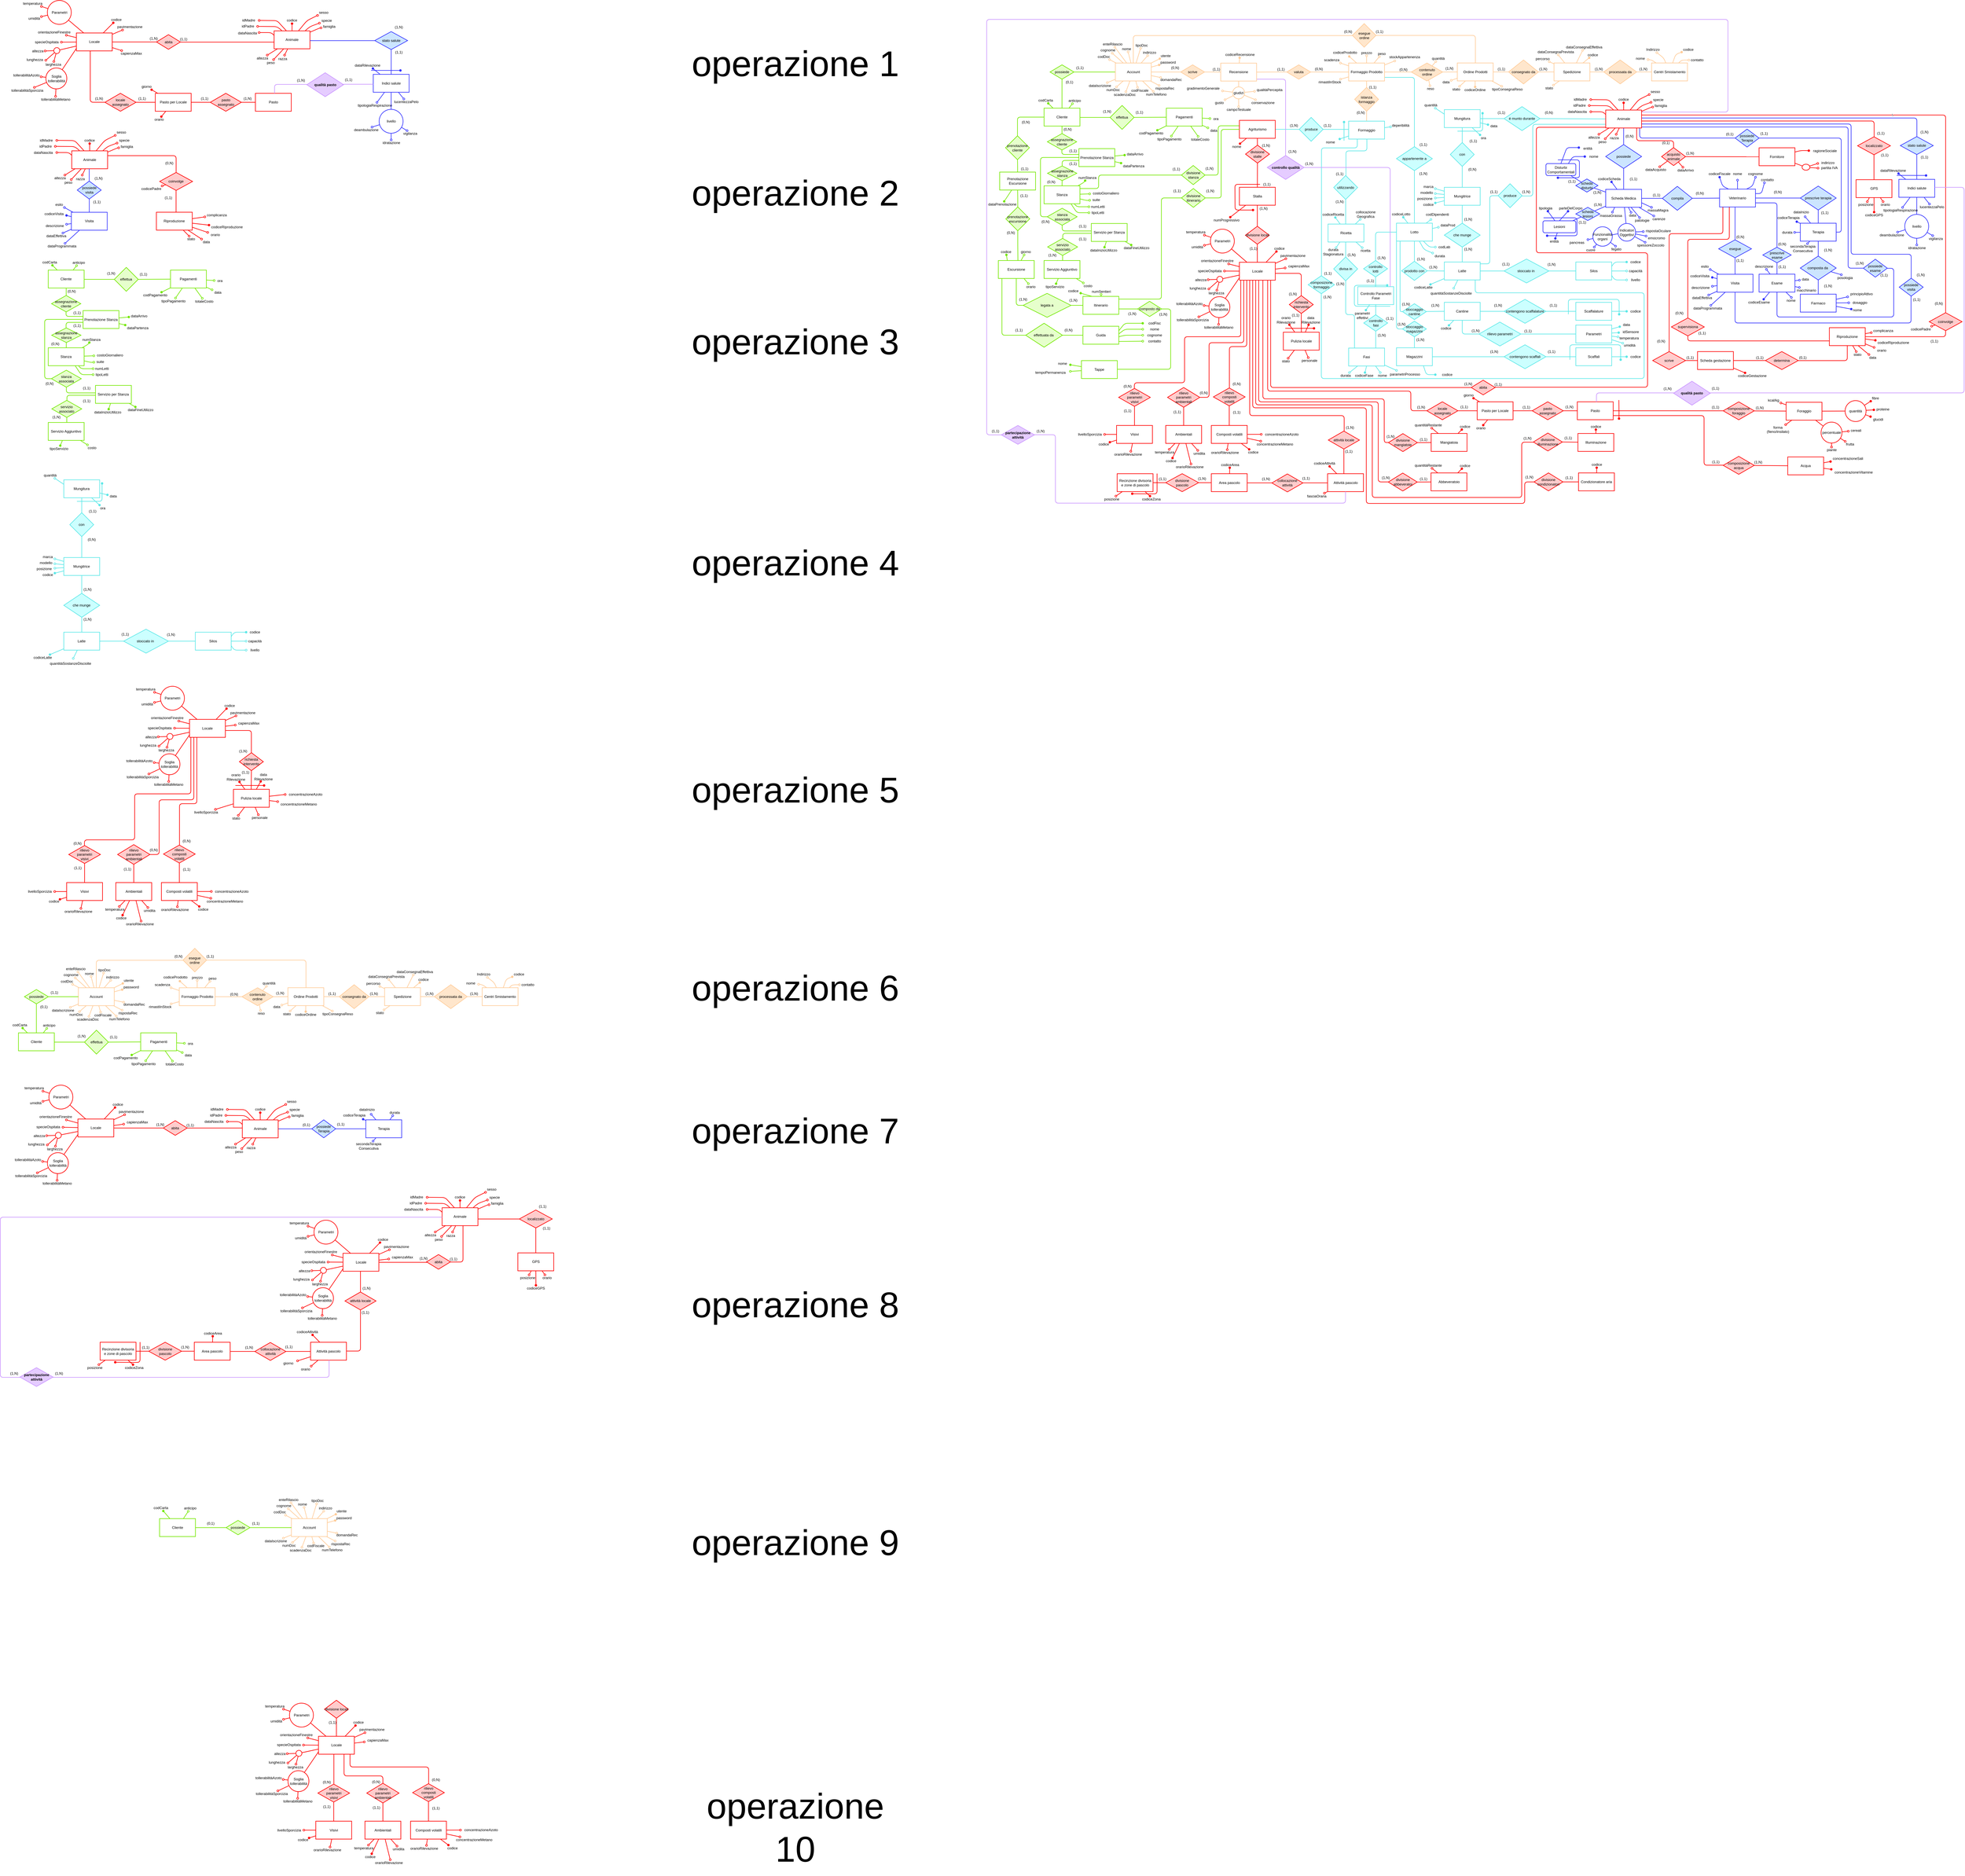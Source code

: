 <mxfile pages="1" version="11.1.4" type="device"><diagram id="EFP8-toJ9apn4Ru0ASMB" name="Page-1"><mxGraphModel dx="4326" dy="636" grid="1" gridSize="10" guides="1" tooltips="1" connect="1" arrows="1" fold="1" page="1" pageScale="1" pageWidth="3300" pageHeight="2339" math="0" shadow="0"><root><mxCell id="0"/><mxCell id="1" parent="0"/><mxCell id="ha2ks437aVcWWN25_cpP-823" value="Esame" style="rounded=0;whiteSpace=wrap;html=1;strokeColor=#3333FF;strokeWidth=2;" parent="1" vertex="1"><mxGeometry x="2604" y="953.611" width="120" height="60" as="geometry"/></mxCell><mxCell id="ha2ks437aVcWWN25_cpP-886" value="(0,N)&lt;br&gt;" style="text;html=1;resizable=0;points=[];autosize=1;align=center;verticalAlign=top;spacingTop=-4;" parent="1" vertex="1"><mxGeometry x="1251" y="402.857" width="40" height="20" as="geometry"/></mxCell><mxCell id="ha2ks437aVcWWN25_cpP-885" value="(1,1)&lt;br&gt;" style="text;html=1;resizable=0;points=[];autosize=1;align=center;verticalAlign=top;spacingTop=-4;" parent="1" vertex="1"><mxGeometry x="1291" y="318.357" width="40" height="20" as="geometry"/></mxCell><mxCell id="ha2ks437aVcWWN25_cpP-15" value="(1,N)" style="text;html=1;strokeColor=none;fillColor=none;align=center;verticalAlign=middle;whiteSpace=wrap;rounded=0;" parent="1" vertex="1"><mxGeometry x="1862" y="256.794" width="40" height="20" as="geometry"/></mxCell><mxCell id="ha2ks437aVcWWN25_cpP-16" value="(1,1)" style="text;html=1;strokeColor=none;fillColor=none;align=center;verticalAlign=middle;whiteSpace=wrap;rounded=0;" parent="1" vertex="1"><mxGeometry x="1722" y="256.794" width="40" height="20" as="geometry"/></mxCell><mxCell id="ha2ks437aVcWWN25_cpP-18" value="(1,N)" style="text;html=1;strokeColor=none;fillColor=none;align=center;verticalAlign=middle;whiteSpace=wrap;rounded=0;" parent="1" vertex="1"><mxGeometry x="2197" y="256.794" width="40" height="20" as="geometry"/></mxCell><mxCell id="ha2ks437aVcWWN25_cpP-721" value="(1,N)" style="text;html=1;strokeColor=none;fillColor=none;align=center;verticalAlign=middle;whiteSpace=wrap;rounded=0;" parent="1" vertex="1"><mxGeometry x="2043" y="669.667" width="40" height="20" as="geometry"/></mxCell><mxCell id="ha2ks437aVcWWN25_cpP-839" value="secondaTerapia Consecutiva" style="text;html=1;strokeColor=none;fillColor=none;align=center;verticalAlign=middle;whiteSpace=wrap;rounded=0;" parent="1" vertex="1"><mxGeometry x="2699" y="851.5" width="103" height="33" as="geometry"/></mxCell><mxCell id="ha2ks437aVcWWN25_cpP-621" value="(1,1)&lt;br&gt;" style="text;html=1;resizable=0;points=[];autosize=1;align=center;verticalAlign=top;spacingTop=-4;" parent="1" vertex="1"><mxGeometry x="2353.214" y="1222.786" width="40" height="20" as="geometry"/></mxCell><mxCell id="ha2ks437aVcWWN25_cpP-781" value="(1,N)" style="text;html=1;resizable=0;points=[];autosize=1;align=center;verticalAlign=top;spacingTop=-4;" parent="1" vertex="1"><mxGeometry x="2581" y="1573.333" width="40" height="20" as="geometry"/></mxCell><mxCell id="ha2ks437aVcWWN25_cpP-553" value="(1,N)&lt;br&gt;" style="text;html=1;resizable=0;points=[];autosize=1;align=center;verticalAlign=top;spacingTop=-4;" parent="1" vertex="1"><mxGeometry x="720" y="1627.5" width="40" height="20" as="geometry"/></mxCell><mxCell id="ha2ks437aVcWWN25_cpP-1" style="rounded=0;orthogonalLoop=1;jettySize=auto;html=1;endArrow=oval;endFill=1;strokeColor=#FFCC99;strokeWidth=2;" parent="1" source="ha2ks437aVcWWN25_cpP-4" target="ha2ks437aVcWWN25_cpP-924" edge="1"><mxGeometry relative="1" as="geometry"><mxPoint x="1703" y="331" as="targetPoint"/></mxGeometry></mxCell><mxCell id="ha2ks437aVcWWN25_cpP-2" style="edgeStyle=none;rounded=0;orthogonalLoop=1;jettySize=auto;html=1;endArrow=oval;endFill=0;strokeColor=#FFCC99;strokeWidth=2;" parent="1" source="ha2ks437aVcWWN25_cpP-4" target="ha2ks437aVcWWN25_cpP-927" edge="1"><mxGeometry relative="1" as="geometry"><mxPoint x="1583" y="319" as="targetPoint"/></mxGeometry></mxCell><mxCell id="ha2ks437aVcWWN25_cpP-3" style="edgeStyle=none;rounded=0;orthogonalLoop=1;jettySize=auto;html=1;endArrow=oval;endFill=0;strokeColor=#FFCC99;strokeWidth=2;" parent="1" source="ha2ks437aVcWWN25_cpP-4" target="ha2ks437aVcWWN25_cpP-928" edge="1"><mxGeometry relative="1" as="geometry"><mxPoint x="1595" y="331.0" as="targetPoint"/></mxGeometry></mxCell><mxCell id="ha2ks437aVcWWN25_cpP-4" value="Ordine Prodotti" style="rounded=0;whiteSpace=wrap;html=1;strokeColor=#FFCC99;strokeWidth=2;" parent="1" vertex="1"><mxGeometry x="1594.5" y="246.794" width="120" height="60" as="geometry"/></mxCell><mxCell id="ha2ks437aVcWWN25_cpP-5" value="consegnato da" style="rhombus;whiteSpace=wrap;html=1;strokeColor=#FFCC99;strokeWidth=2;fillColor=#FFE6CC;" parent="1" vertex="1"><mxGeometry x="1766" y="236.794" width="100" height="80" as="geometry"/></mxCell><mxCell id="ha2ks437aVcWWN25_cpP-6" style="edgeStyle=none;rounded=0;orthogonalLoop=1;jettySize=auto;html=1;endArrow=oval;endFill=0;strokeColor=#FFCC99;strokeWidth=2;" parent="1" source="ha2ks437aVcWWN25_cpP-8" target="ha2ks437aVcWWN25_cpP-930" edge="1"><mxGeometry relative="1" as="geometry"><mxPoint x="1919" y="331.0" as="targetPoint"/></mxGeometry></mxCell><mxCell id="ha2ks437aVcWWN25_cpP-7" style="rounded=0;orthogonalLoop=1;jettySize=auto;html=1;endArrow=oval;endFill=0;strokeColor=#FFCC99;strokeWidth=2;" parent="1" source="ha2ks437aVcWWN25_cpP-8" target="ha2ks437aVcWWN25_cpP-932" edge="1"><mxGeometry relative="1" as="geometry"><mxPoint x="2003" y="199" as="targetPoint"/></mxGeometry></mxCell><mxCell id="ha2ks437aVcWWN25_cpP-8" value="Spedizione" style="rounded=0;whiteSpace=wrap;html=1;strokeColor=#FFCC99;strokeWidth=2;" parent="1" vertex="1"><mxGeometry x="1918" y="246.794" width="120" height="60" as="geometry"/></mxCell><mxCell id="ha2ks437aVcWWN25_cpP-9" value="processata da" style="rhombus;whiteSpace=wrap;html=1;strokeColor=#FFCC99;strokeWidth=2;fillColor=#FFE6CC;" parent="1" vertex="1"><mxGeometry x="2084.5" y="236.794" width="110" height="80" as="geometry"/></mxCell><mxCell id="ha2ks437aVcWWN25_cpP-10" value="Centri Smistamento" style="rounded=0;whiteSpace=wrap;html=1;strokeColor=#FFCC99;strokeWidth=2;" parent="1" vertex="1"><mxGeometry x="2244.5" y="246.794" width="120" height="60" as="geometry"/></mxCell><mxCell id="ha2ks437aVcWWN25_cpP-11" value="" style="endArrow=none;html=1;exitX=1;exitY=0.5;exitDx=0;exitDy=0;entryX=0;entryY=0.5;entryDx=0;entryDy=0;edgeStyle=orthogonalEdgeStyle;strokeColor=#FFCC99;strokeWidth=2;" parent="1" source="ha2ks437aVcWWN25_cpP-9" target="ha2ks437aVcWWN25_cpP-10" edge="1"><mxGeometry width="50" height="50" relative="1" as="geometry"><mxPoint x="2194.5" y="335.794" as="sourcePoint"/><mxPoint x="2244.5" y="285.794" as="targetPoint"/></mxGeometry></mxCell><mxCell id="ha2ks437aVcWWN25_cpP-12" value="" style="endArrow=none;html=1;exitX=1;exitY=0.5;exitDx=0;exitDy=0;entryX=0;entryY=0.5;entryDx=0;entryDy=0;edgeStyle=orthogonalEdgeStyle;strokeColor=#FFCC99;strokeWidth=2;" parent="1" source="ha2ks437aVcWWN25_cpP-5" target="ha2ks437aVcWWN25_cpP-8" edge="1"><mxGeometry width="50" height="50" relative="1" as="geometry"><mxPoint x="1864.5" y="265.794" as="sourcePoint"/><mxPoint x="1914.5" y="215.794" as="targetPoint"/></mxGeometry></mxCell><mxCell id="ha2ks437aVcWWN25_cpP-13" value="" style="endArrow=none;html=1;exitX=1;exitY=0.5;exitDx=0;exitDy=0;entryX=0;entryY=0.5;entryDx=0;entryDy=0;edgeStyle=orthogonalEdgeStyle;strokeColor=#FFCC99;strokeWidth=2;" parent="1" source="ha2ks437aVcWWN25_cpP-8" target="ha2ks437aVcWWN25_cpP-9" edge="1"><mxGeometry width="50" height="50" relative="1" as="geometry"><mxPoint x="2044.5" y="305.794" as="sourcePoint"/><mxPoint x="2094.5" y="255.794" as="targetPoint"/></mxGeometry></mxCell><mxCell id="ha2ks437aVcWWN25_cpP-14" value="" style="endArrow=none;html=1;exitX=1;exitY=0.5;exitDx=0;exitDy=0;entryX=0;entryY=0.5;entryDx=0;entryDy=0;edgeStyle=orthogonalEdgeStyle;strokeColor=#FFCC99;strokeWidth=2;" parent="1" source="ha2ks437aVcWWN25_cpP-4" target="ha2ks437aVcWWN25_cpP-5" edge="1"><mxGeometry width="50" height="50" relative="1" as="geometry"><mxPoint x="1724.5" y="295.794" as="sourcePoint"/><mxPoint x="1754.5" y="275.794" as="targetPoint"/></mxGeometry></mxCell><mxCell id="ha2ks437aVcWWN25_cpP-17" value="(1,N)" style="text;html=1;strokeColor=none;fillColor=none;align=center;verticalAlign=middle;whiteSpace=wrap;rounded=0;" parent="1" vertex="1"><mxGeometry x="2048" y="256.794" width="40" height="20" as="geometry"/></mxCell><mxCell id="ha2ks437aVcWWN25_cpP-19" value="" style="endArrow=oval;html=1;endFill=1;strokeColor=#FFCC99;strokeWidth=2;" parent="1" source="ha2ks437aVcWWN25_cpP-8" target="ha2ks437aVcWWN25_cpP-21" edge="1"><mxGeometry width="50" height="50" relative="1" as="geometry"><mxPoint x="2008" y="277" as="sourcePoint"/><mxPoint x="2064.5" y="335.794" as="targetPoint"/><Array as="points"/></mxGeometry></mxCell><mxCell id="ha2ks437aVcWWN25_cpP-20" value="" style="endArrow=none;html=1;endFill=0;startArrow=oval;startFill=0;strokeColor=#FFCC99;strokeWidth=2;" parent="1" source="ha2ks437aVcWWN25_cpP-22" target="ha2ks437aVcWWN25_cpP-8" edge="1"><mxGeometry width="50" height="50" relative="1" as="geometry"><mxPoint x="1974.5" y="345.794" as="sourcePoint"/><mxPoint x="2004.5" y="315.794" as="targetPoint"/></mxGeometry></mxCell><mxCell id="ha2ks437aVcWWN25_cpP-21" value="codice" style="text;html=1;strokeColor=none;fillColor=none;align=center;verticalAlign=middle;whiteSpace=wrap;rounded=0;" parent="1" vertex="1"><mxGeometry x="2023" y="209.5" width="50" height="20" as="geometry"/></mxCell><mxCell id="ha2ks437aVcWWN25_cpP-22" value="dataConsegnaPrevista" style="text;html=1;strokeColor=none;fillColor=none;align=center;verticalAlign=middle;whiteSpace=wrap;rounded=0;" parent="1" vertex="1"><mxGeometry x="1857" y="199.5" width="134" height="20" as="geometry"/></mxCell><mxCell id="ha2ks437aVcWWN25_cpP-24" value="" style="endArrow=none;html=1;startArrow=oval;startFill=0;strokeColor=#FFCC99;strokeWidth=2;" parent="1" source="ha2ks437aVcWWN25_cpP-25" target="ha2ks437aVcWWN25_cpP-8" edge="1"><mxGeometry width="50" height="50" relative="1" as="geometry"><mxPoint x="1884.5" y="335.794" as="sourcePoint"/><mxPoint x="1934.5" y="315.794" as="targetPoint"/><Array as="points"/></mxGeometry></mxCell><mxCell id="ha2ks437aVcWWN25_cpP-25" value="percorso" style="text;html=1;strokeColor=none;fillColor=none;align=center;verticalAlign=middle;whiteSpace=wrap;rounded=0;" parent="1" vertex="1"><mxGeometry x="1849" y="222.5" width="62" height="20" as="geometry"/></mxCell><mxCell id="ha2ks437aVcWWN25_cpP-26" value="" style="endArrow=none;html=1;startArrow=oval;startFill=0;strokeColor=#FFCC99;strokeWidth=2;" parent="1" source="ha2ks437aVcWWN25_cpP-30" target="ha2ks437aVcWWN25_cpP-10" edge="1"><mxGeometry width="50" height="50" relative="1" as="geometry"><mxPoint x="2224.5" y="335.794" as="sourcePoint"/><mxPoint x="2344.5" y="325.794" as="targetPoint"/><Array as="points"><mxPoint x="2245" y="237"/></Array></mxGeometry></mxCell><mxCell id="ha2ks437aVcWWN25_cpP-27" value="" style="endArrow=none;html=1;startArrow=oval;startFill=0;strokeColor=#FFCC99;strokeWidth=2;" parent="1" source="ha2ks437aVcWWN25_cpP-31" target="ha2ks437aVcWWN25_cpP-10" edge="1"><mxGeometry width="50" height="50" relative="1" as="geometry"><mxPoint x="2264.5" y="365.794" as="sourcePoint"/><mxPoint x="2334.5" y="315.794" as="targetPoint"/><Array as="points"><mxPoint x="2285" y="230"/></Array></mxGeometry></mxCell><mxCell id="ha2ks437aVcWWN25_cpP-28" value="" style="endArrow=none;html=1;startArrow=oval;startFill=1;strokeColor=#FFCC99;strokeWidth=2;" parent="1" source="ha2ks437aVcWWN25_cpP-32" target="ha2ks437aVcWWN25_cpP-10" edge="1"><mxGeometry width="50" height="50" relative="1" as="geometry"><mxPoint x="2344.5" y="365.794" as="sourcePoint"/><mxPoint x="2316" y="278" as="targetPoint"/><Array as="points"><mxPoint x="2325" y="218"/></Array></mxGeometry></mxCell><mxCell id="ha2ks437aVcWWN25_cpP-29" value="" style="endArrow=none;html=1;endFill=0;startArrow=oval;startFill=0;strokeColor=#FFCC99;strokeWidth=2;" parent="1" source="ha2ks437aVcWWN25_cpP-33" target="ha2ks437aVcWWN25_cpP-10" edge="1"><mxGeometry width="50" height="50" relative="1" as="geometry"><mxPoint x="2364.5" y="335.794" as="sourcePoint"/><mxPoint x="2335" y="290" as="targetPoint"/><Array as="points"><mxPoint x="2345" y="237"/></Array></mxGeometry></mxCell><mxCell id="ha2ks437aVcWWN25_cpP-30" value="nome" style="text;html=1;strokeColor=none;fillColor=none;align=center;verticalAlign=middle;whiteSpace=wrap;rounded=0;" parent="1" vertex="1"><mxGeometry x="2180.5" y="222" width="52" height="20" as="geometry"/></mxCell><mxCell id="ha2ks437aVcWWN25_cpP-31" value="Indirizzo" style="text;html=1;strokeColor=none;fillColor=none;align=center;verticalAlign=middle;whiteSpace=wrap;rounded=0;" parent="1" vertex="1"><mxGeometry x="2229" y="192.294" width="40" height="20" as="geometry"/></mxCell><mxCell id="ha2ks437aVcWWN25_cpP-32" value="codice" style="text;html=1;strokeColor=none;fillColor=none;align=center;verticalAlign=middle;whiteSpace=wrap;rounded=0;" parent="1" vertex="1"><mxGeometry x="2345" y="192" width="45" height="20" as="geometry"/></mxCell><mxCell id="ha2ks437aVcWWN25_cpP-33" value="contatto" style="text;html=1;strokeColor=none;fillColor=none;align=center;verticalAlign=middle;whiteSpace=wrap;rounded=0;" parent="1" vertex="1"><mxGeometry x="2369" y="227" width="56" height="20" as="geometry"/></mxCell><mxCell id="ha2ks437aVcWWN25_cpP-34" value="" style="endArrow=none;html=1;startArrow=oval;startFill=0;strokeColor=#FFCC99;strokeWidth=2;" parent="1" source="ha2ks437aVcWWN25_cpP-35" target="ha2ks437aVcWWN25_cpP-4" edge="1"><mxGeometry width="50" height="50" relative="1" as="geometry"><mxPoint x="1744.5" y="345.794" as="sourcePoint"/><mxPoint x="1694.5" y="345.794" as="targetPoint"/><Array as="points"/></mxGeometry></mxCell><mxCell id="ha2ks437aVcWWN25_cpP-35" value="tipoConsegnaReso" style="text;html=1;strokeColor=none;fillColor=none;align=center;verticalAlign=middle;whiteSpace=wrap;rounded=0;" parent="1" vertex="1"><mxGeometry x="1688.5" y="325" width="146" height="20" as="geometry"/></mxCell><mxCell id="ha2ks437aVcWWN25_cpP-38" value="" style="edgeStyle=none;rounded=1;orthogonalLoop=1;jettySize=auto;html=1;endArrow=none;endFill=0;" parent="1" edge="1"><mxGeometry relative="1" as="geometry"><mxPoint x="1107.5" y="324" as="targetPoint"/></mxGeometry></mxCell><mxCell id="ha2ks437aVcWWN25_cpP-39" style="edgeStyle=none;rounded=0;orthogonalLoop=1;jettySize=auto;html=1;endArrow=oval;endFill=1;strokeColor=#FF0000;strokeWidth=2;" parent="1" source="ha2ks437aVcWWN25_cpP-41" target="ha2ks437aVcWWN25_cpP-42" edge="1"><mxGeometry relative="1" as="geometry"/></mxCell><mxCell id="ha2ks437aVcWWN25_cpP-40" style="edgeStyle=none;rounded=0;orthogonalLoop=1;jettySize=auto;html=1;endArrow=oval;endFill=1;strokeColor=#FF0000;strokeWidth=2;" parent="1" source="ha2ks437aVcWWN25_cpP-41" target="ha2ks437aVcWWN25_cpP-43" edge="1"><mxGeometry relative="1" as="geometry"><Array as="points"/></mxGeometry></mxCell><mxCell id="ha2ks437aVcWWN25_cpP-41" value="Acqua" style="rounded=0;whiteSpace=wrap;html=1;align=center;strokeColor=#FF0000;strokeWidth=2;" parent="1" vertex="1"><mxGeometry x="2700" y="1565.333" width="120" height="60" as="geometry"/></mxCell><mxCell id="ha2ks437aVcWWN25_cpP-42" value="concentrazioneSali" style="text;html=1;resizable=0;points=[];autosize=1;align=center;verticalAlign=top;spacingTop=-4;" parent="1" vertex="1"><mxGeometry x="2840.5" y="1560.833" width="120" height="20" as="geometry"/></mxCell><mxCell id="ha2ks437aVcWWN25_cpP-43" value="concentrazioneVitamine" style="text;html=1;resizable=0;points=[];autosize=1;align=center;verticalAlign=top;spacingTop=-4;" parent="1" vertex="1"><mxGeometry x="2845" y="1606.833" width="150" height="20" as="geometry"/></mxCell><mxCell id="ha2ks437aVcWWN25_cpP-46" style="edgeStyle=none;rounded=0;orthogonalLoop=1;jettySize=auto;html=1;endArrow=none;endFill=0;strokeColor=#FF0000;strokeWidth=2;" parent="1" source="JTuGgg_bHjdRdtDD3qZu-8" target="ha2ks437aVcWWN25_cpP-777" edge="1"><mxGeometry relative="1" as="geometry"/></mxCell><mxCell id="ha2ks437aVcWWN25_cpP-47" value="locale&lt;br&gt;assegnato" style="rhombus;whiteSpace=wrap;html=1;align=center;strokeColor=#FF0000;strokeWidth=2;fillColor=#FFCCCC;" parent="1" vertex="1"><mxGeometry x="1492.5" y="1380.833" width="104" height="60" as="geometry"/></mxCell><mxCell id="ha2ks437aVcWWN25_cpP-48" value="" style="rounded=1;orthogonalLoop=1;jettySize=auto;html=1;endArrow=none;endFill=0;edgeStyle=orthogonalEdgeStyle;strokeColor=#FF0000;strokeWidth=2;" parent="1" source="ha2ks437aVcWWN25_cpP-47" target="ha2ks437aVcWWN25_cpP-483" edge="1"><mxGeometry relative="1" as="geometry"><mxPoint x="1679" y="1410" as="sourcePoint"/><mxPoint x="1176" y="441.5" as="targetPoint"/><Array as="points"><mxPoint x="1439" y="1411"/><mxPoint x="1439" y="1345"/><mxPoint x="960" y="1345"/></Array></mxGeometry></mxCell><mxCell id="ha2ks437aVcWWN25_cpP-49" value="(1,N)" style="text;html=1;resizable=0;points=[];autosize=1;align=center;verticalAlign=top;spacingTop=-4;" parent="1" vertex="1"><mxGeometry x="1452.5" y="1388.833" width="40" height="20" as="geometry"/></mxCell><mxCell id="ha2ks437aVcWWN25_cpP-50" value="(1,1)" style="text;html=1;resizable=0;points=[];autosize=1;align=center;verticalAlign=top;spacingTop=-4;" parent="1" vertex="1"><mxGeometry x="1596.5" y="1388.333" width="40" height="20" as="geometry"/></mxCell><mxCell id="ha2ks437aVcWWN25_cpP-51" style="edgeStyle=none;rounded=1;orthogonalLoop=1;jettySize=auto;html=1;endArrow=oval;endFill=0;strokeColor=#FF0000;strokeWidth=2;" parent="1" source="ha2ks437aVcWWN25_cpP-61" target="ha2ks437aVcWWN25_cpP-54" edge="1"><mxGeometry relative="1" as="geometry"><mxPoint x="2300.767" y="590.643" as="sourcePoint"/></mxGeometry></mxCell><mxCell id="ha2ks437aVcWWN25_cpP-52" style="edgeStyle=none;rounded=1;orthogonalLoop=1;jettySize=auto;html=1;endArrow=oval;endFill=0;strokeColor=#FF0000;strokeWidth=2;" parent="1" source="ha2ks437aVcWWN25_cpP-61" target="ha2ks437aVcWWN25_cpP-55" edge="1"><mxGeometry relative="1" as="geometry"><mxPoint x="2342.163" y="590.643" as="sourcePoint"/></mxGeometry></mxCell><mxCell id="ha2ks437aVcWWN25_cpP-54" value="dataAcquisto" style="text;html=1;resizable=0;points=[];autosize=1;align=center;verticalAlign=top;spacingTop=-4;fontSize=12;" parent="1" vertex="1"><mxGeometry x="2213" y="594.143" width="90" height="20" as="geometry"/></mxCell><mxCell id="ha2ks437aVcWWN25_cpP-55" value="dataArrivo" style="text;html=1;resizable=0;points=[];autosize=1;align=center;verticalAlign=top;spacingTop=-4;fontSize=12;" parent="1" vertex="1"><mxGeometry x="2323" y="595.643" width="70" height="20" as="geometry"/></mxCell><mxCell id="ha2ks437aVcWWN25_cpP-56" style="edgeStyle=none;rounded=1;comic=0;jumpStyle=none;orthogonalLoop=1;jettySize=auto;html=1;shadow=0;endArrow=oval;endFill=1;strokeWidth=2;fillColor=none;fontSize=12;startArrow=none;startFill=0;entryX=-0.035;entryY=0.48;entryDx=0;entryDy=0;entryPerimeter=0;strokeColor=#FF0000;" parent="1" source="ha2ks437aVcWWN25_cpP-58" target="ha2ks437aVcWWN25_cpP-64" edge="1"><mxGeometry relative="1" as="geometry"><mxPoint x="2764" y="510.643" as="targetPoint"/><Array as="points"><mxPoint x="2744" y="539.643"/></Array></mxGeometry></mxCell><mxCell id="ha2ks437aVcWWN25_cpP-57" style="edgeStyle=none;rounded=1;comic=0;jumpStyle=none;orthogonalLoop=1;jettySize=auto;html=1;entryX=0.011;entryY=0.276;entryDx=0;entryDy=0;entryPerimeter=0;shadow=0;startArrow=none;startFill=0;endArrow=none;endFill=0;strokeWidth=2;fillColor=none;fontSize=12;strokeColor=#FF0000;" parent="1" source="ha2ks437aVcWWN25_cpP-58" target="ha2ks437aVcWWN25_cpP-71" edge="1"><mxGeometry relative="1" as="geometry"/></mxCell><mxCell id="ha2ks437aVcWWN25_cpP-58" value="Fornitore&lt;br&gt;" style="rounded=0;whiteSpace=wrap;html=1;strokeColor=#FF0000;strokeWidth=2;" parent="1" vertex="1"><mxGeometry x="2604" y="530.643" width="120" height="60" as="geometry"/></mxCell><mxCell id="ha2ks437aVcWWN25_cpP-59" style="edgeStyle=none;rounded=0;comic=0;jumpStyle=none;orthogonalLoop=1;jettySize=auto;html=1;entryX=0;entryY=0.5;entryDx=0;entryDy=0;shadow=0;endArrow=none;endFill=0;strokeWidth=2;fillColor=none;fontSize=12;strokeColor=#FF0000;" parent="1" source="ha2ks437aVcWWN25_cpP-61" target="ha2ks437aVcWWN25_cpP-58" edge="1"><mxGeometry relative="1" as="geometry"><Array as="points"/></mxGeometry></mxCell><mxCell id="ha2ks437aVcWWN25_cpP-60" style="edgeStyle=orthogonalEdgeStyle;rounded=1;comic=0;jumpStyle=none;orthogonalLoop=1;jettySize=auto;html=1;shadow=0;endArrow=none;endFill=0;strokeWidth=2;fillColor=none;fontSize=12;strokeColor=#FF0000;" parent="1" source="ha2ks437aVcWWN25_cpP-61" target="ha2ks437aVcWWN25_cpP-74" edge="1"><mxGeometry relative="1" as="geometry"><Array as="points"><mxPoint x="2317.5" y="507"/><mxPoint x="2194.5" y="507"/></Array><mxPoint x="2391" y="560.643" as="targetPoint"/></mxGeometry></mxCell><mxCell id="ha2ks437aVcWWN25_cpP-61" value="acquisto animale&lt;br&gt;" style="rhombus;whiteSpace=wrap;html=1;fontSize=12;align=center;strokeColor=#FF0000;strokeWidth=2;fillColor=#FFCCCC;" parent="1" vertex="1"><mxGeometry x="2278" y="530.143" width="80" height="60" as="geometry"/></mxCell><mxCell id="ha2ks437aVcWWN25_cpP-62" value="(1,N)&lt;br&gt;" style="text;html=1;resizable=0;points=[];autosize=1;align=left;verticalAlign=top;spacingTop=-4;fontSize=12;" parent="1" vertex="1"><mxGeometry x="2358" y="539.143" width="40" height="20" as="geometry"/></mxCell><mxCell id="ha2ks437aVcWWN25_cpP-63" value="(0,1)" style="text;html=1;resizable=0;points=[];autosize=1;align=left;verticalAlign=top;spacingTop=-4;fontSize=12;opacity=70;fontColor=#000000;" parent="1" vertex="1"><mxGeometry x="2278" y="504.143" width="40" height="20" as="geometry"/></mxCell><mxCell id="ha2ks437aVcWWN25_cpP-64" value="ragioneSociale" style="text;html=1;resizable=0;points=[];autosize=1;align=center;verticalAlign=top;spacingTop=-4;fontSize=12;" parent="1" vertex="1"><mxGeometry x="2774" y="530.643" width="100" height="20" as="geometry"/></mxCell><mxCell id="ha2ks437aVcWWN25_cpP-65" value="indirizzo&lt;br&gt;" style="text;html=1;resizable=0;points=[];autosize=1;align=center;verticalAlign=top;spacingTop=-4;fontSize=12;" parent="1" vertex="1"><mxGeometry x="2804" y="571.143" width="60" height="20" as="geometry"/></mxCell><mxCell id="ha2ks437aVcWWN25_cpP-66" value="partita IVA&lt;br&gt;" style="text;html=1;resizable=0;points=[];autosize=1;align=center;verticalAlign=top;spacingTop=-4;fontSize=12;" parent="1" vertex="1"><mxGeometry x="2804" y="587.643" width="70" height="20" as="geometry"/></mxCell><mxCell id="ha2ks437aVcWWN25_cpP-68" style="edgeStyle=none;rounded=1;comic=0;jumpStyle=none;orthogonalLoop=1;jettySize=auto;html=1;entryX=-0.061;entryY=0.599;entryDx=0;entryDy=0;entryPerimeter=0;shadow=0;startArrow=none;startFill=0;endArrow=oval;endFill=0;strokeWidth=2;fillColor=none;fontSize=12;strokeColor=#FF0000;" parent="1" source="ha2ks437aVcWWN25_cpP-71" target="ha2ks437aVcWWN25_cpP-65" edge="1"><mxGeometry relative="1" as="geometry"/></mxCell><mxCell id="ha2ks437aVcWWN25_cpP-69" style="edgeStyle=none;rounded=1;comic=0;jumpStyle=none;orthogonalLoop=1;jettySize=auto;html=1;shadow=0;startArrow=none;startFill=0;endArrow=oval;endFill=0;strokeWidth=2;fillColor=none;fontSize=12;entryX=-0.04;entryY=0.554;entryDx=0;entryDy=0;entryPerimeter=0;strokeColor=#FF0000;" parent="1" source="ha2ks437aVcWWN25_cpP-71" target="ha2ks437aVcWWN25_cpP-66" edge="1"><mxGeometry relative="1" as="geometry"/></mxCell><mxCell id="ha2ks437aVcWWN25_cpP-71" value="" style="ellipse;whiteSpace=wrap;html=1;fontSize=12;align=center;strokeColor=#FF0000;strokeWidth=2;" parent="1" vertex="1"><mxGeometry x="2748" y="585.643" width="26" height="20" as="geometry"/></mxCell><mxCell id="ha2ks437aVcWWN25_cpP-72" style="rounded=1;orthogonalLoop=1;jettySize=auto;html=1;endArrow=oval;endFill=0;strokeColor=#FF0000;strokeWidth=2;" parent="1" source="ha2ks437aVcWWN25_cpP-74" target="ha2ks437aVcWWN25_cpP-158" edge="1"><mxGeometry relative="1" as="geometry"><mxPoint x="2093" y="503" as="targetPoint"/></mxGeometry></mxCell><mxCell id="ha2ks437aVcWWN25_cpP-75" value="possiede" style="rhombus;whiteSpace=wrap;html=1;strokeColor=#3333FF;strokeWidth=2;fillColor=#CCE5FF;" parent="1" vertex="1"><mxGeometry x="2091" y="519.833" width="120" height="80" as="geometry"/></mxCell><mxCell id="ha2ks437aVcWWN25_cpP-76" style="edgeStyle=none;rounded=1;orthogonalLoop=1;jettySize=auto;html=1;endArrow=none;endFill=0;strokeColor=#3333FF;strokeWidth=2;" parent="1" source="ha2ks437aVcWWN25_cpP-79" target="ha2ks437aVcWWN25_cpP-720" edge="1"><mxGeometry relative="1" as="geometry"/></mxCell><mxCell id="ha2ks437aVcWWN25_cpP-77" style="edgeStyle=none;rounded=1;orthogonalLoop=1;jettySize=auto;html=1;endArrow=oval;endFill=0;strokeColor=#3333FF;strokeWidth=2;" parent="1" source="ha2ks437aVcWWN25_cpP-79" target="ha2ks437aVcWWN25_cpP-867" edge="1"><mxGeometry relative="1" as="geometry"><mxPoint x="2243" y="763" as="targetPoint"/></mxGeometry></mxCell><mxCell id="ha2ks437aVcWWN25_cpP-78" style="edgeStyle=none;rounded=1;orthogonalLoop=1;jettySize=auto;html=1;endArrow=oval;endFill=0;strokeColor=#3333FF;strokeWidth=2;" parent="1" source="ha2ks437aVcWWN25_cpP-79" target="ha2ks437aVcWWN25_cpP-868" edge="1"><mxGeometry relative="1" as="geometry"/></mxCell><mxCell id="ha2ks437aVcWWN25_cpP-79" value="Scheda Medica" style="rounded=0;whiteSpace=wrap;html=1;strokeColor=#3333FF;strokeWidth=2;" parent="1" vertex="1"><mxGeometry x="2091" y="669.833" width="120" height="60" as="geometry"/></mxCell><mxCell id="ha2ks437aVcWWN25_cpP-80" value="" style="endArrow=none;html=1;entryX=0.5;entryY=1;entryDx=0;entryDy=0;strokeColor=#3333FF;strokeWidth=2;" parent="1" source="ha2ks437aVcWWN25_cpP-75" target="ha2ks437aVcWWN25_cpP-74" edge="1"><mxGeometry width="50" height="50" relative="1" as="geometry"><mxPoint x="2091" y="799.833" as="sourcePoint"/><mxPoint x="2141" y="749.833" as="targetPoint"/></mxGeometry></mxCell><mxCell id="ha2ks437aVcWWN25_cpP-81" value="" style="endArrow=none;html=1;entryX=0.5;entryY=1;entryDx=0;entryDy=0;exitX=0.5;exitY=0;exitDx=0;exitDy=0;strokeColor=#3333FF;strokeWidth=2;" parent="1" source="ha2ks437aVcWWN25_cpP-79" target="ha2ks437aVcWWN25_cpP-75" edge="1"><mxGeometry width="50" height="50" relative="1" as="geometry"><mxPoint x="2151" y="659.833" as="sourcePoint"/><mxPoint x="2141" y="749.833" as="targetPoint"/></mxGeometry></mxCell><mxCell id="ha2ks437aVcWWN25_cpP-82" value="(1,1)" style="text;html=1;strokeColor=none;fillColor=none;align=center;verticalAlign=middle;whiteSpace=wrap;rounded=0;" parent="1" vertex="1"><mxGeometry x="2164" y="624.833" width="40" height="20" as="geometry"/></mxCell><mxCell id="ha2ks437aVcWWN25_cpP-83" value="(0,N)" style="text;html=1;strokeColor=none;fillColor=none;align=center;verticalAlign=middle;whiteSpace=wrap;rounded=0;fontColor=#000000;fontStyle=0" parent="1" vertex="1"><mxGeometry x="2151" y="481.833" width="40" height="20" as="geometry"/></mxCell><mxCell id="ha2ks437aVcWWN25_cpP-84" style="edgeStyle=orthogonalEdgeStyle;rounded=1;orthogonalLoop=1;jettySize=auto;html=1;endArrow=none;endFill=0;strokeColor=#3333FF;strokeWidth=2;" parent="1" source="ha2ks437aVcWWN25_cpP-85" target="ha2ks437aVcWWN25_cpP-816" edge="1"><mxGeometry relative="1" as="geometry"><Array as="points"><mxPoint x="2664" y="715"/></Array></mxGeometry></mxCell><mxCell id="ha2ks437aVcWWN25_cpP-85" value="Veterinario" style="rounded=0;whiteSpace=wrap;html=1;strokeColor=#3333FF;strokeWidth=2;" parent="1" vertex="1"><mxGeometry x="2472" y="668.833" width="120" height="60" as="geometry"/></mxCell><mxCell id="ha2ks437aVcWWN25_cpP-86" style="edgeStyle=orthogonalEdgeStyle;rounded=0;orthogonalLoop=1;jettySize=auto;html=1;endArrow=none;endFill=0;strokeColor=#3333FF;strokeWidth=2;" parent="1" source="ha2ks437aVcWWN25_cpP-88" target="ha2ks437aVcWWN25_cpP-79" edge="1"><mxGeometry relative="1" as="geometry"/></mxCell><mxCell id="ha2ks437aVcWWN25_cpP-87" style="rounded=0;orthogonalLoop=1;jettySize=auto;html=1;endArrow=none;endFill=0;strokeColor=#3333FF;strokeWidth=2;" parent="1" source="ha2ks437aVcWWN25_cpP-88" target="ha2ks437aVcWWN25_cpP-85" edge="1"><mxGeometry relative="1" as="geometry"/></mxCell><mxCell id="ha2ks437aVcWWN25_cpP-88" value="compila" style="rhombus;whiteSpace=wrap;html=1;strokeColor=#3333FF;strokeWidth=2;fillColor=#CCE5FF;" parent="1" vertex="1"><mxGeometry x="2280.5" y="659.833" width="100" height="80" as="geometry"/></mxCell><mxCell id="ha2ks437aVcWWN25_cpP-89" value="prescrive terapia" style="rhombus;whiteSpace=wrap;html=1;strokeColor=#3333FF;strokeWidth=2;fillColor=#CCE5FF;" parent="1" vertex="1"><mxGeometry x="2742" y="658.833" width="120" height="80" as="geometry"/></mxCell><mxCell id="ha2ks437aVcWWN25_cpP-90" value="Terapia" style="rounded=0;whiteSpace=wrap;html=1;strokeColor=#3333FF;strokeWidth=2;" parent="1" vertex="1"><mxGeometry x="2742" y="783.111" width="120" height="60" as="geometry"/></mxCell><mxCell id="ha2ks437aVcWWN25_cpP-91" style="rounded=1;orthogonalLoop=1;jettySize=auto;html=1;endArrow=oval;endFill=0;strokeColor=#3333FF;strokeWidth=2;" parent="1" source="ha2ks437aVcWWN25_cpP-92" target="ha2ks437aVcWWN25_cpP-837" edge="1"><mxGeometry relative="1" as="geometry"><mxPoint x="2879" y="955" as="targetPoint"/></mxGeometry></mxCell><mxCell id="ha2ks437aVcWWN25_cpP-92" value="composta da&amp;nbsp;" style="rhombus;whiteSpace=wrap;html=1;strokeColor=#3333FF;strokeWidth=2;fillColor=#CCE5FF;" parent="1" vertex="1"><mxGeometry x="2742" y="893.111" width="120" height="80" as="geometry"/></mxCell><mxCell id="ha2ks437aVcWWN25_cpP-93" value="Farmaco" style="rounded=0;whiteSpace=wrap;html=1;strokeColor=#3333FF;strokeWidth=2;" parent="1" vertex="1"><mxGeometry x="2742" y="1020.611" width="120" height="60" as="geometry"/></mxCell><mxCell id="ha2ks437aVcWWN25_cpP-94" value="" style="endArrow=none;html=1;entryX=0.5;entryY=1;entryDx=0;entryDy=0;exitX=0.5;exitY=0;exitDx=0;exitDy=0;strokeColor=#3333FF;strokeWidth=2;" parent="1" source="ha2ks437aVcWWN25_cpP-92" target="ha2ks437aVcWWN25_cpP-90" edge="1"><mxGeometry width="50" height="50" relative="1" as="geometry"><mxPoint x="2542" y="923.111" as="sourcePoint"/><mxPoint x="2592" y="873.111" as="targetPoint"/></mxGeometry></mxCell><mxCell id="ha2ks437aVcWWN25_cpP-95" value="" style="endArrow=none;html=1;entryX=0.5;entryY=0;entryDx=0;entryDy=0;strokeColor=#3333FF;strokeWidth=2;" parent="1" source="ha2ks437aVcWWN25_cpP-92" target="ha2ks437aVcWWN25_cpP-93" edge="1"><mxGeometry width="50" height="50" relative="1" as="geometry"><mxPoint x="2777" y="973.111" as="sourcePoint"/><mxPoint x="2777" y="1013.111" as="targetPoint"/></mxGeometry></mxCell><mxCell id="ha2ks437aVcWWN25_cpP-96" value="(0,N)" style="text;html=1;strokeColor=none;fillColor=none;align=center;verticalAlign=middle;whiteSpace=wrap;rounded=0;" parent="1" vertex="1"><mxGeometry x="2385.5" y="673.167" width="40" height="20" as="geometry"/></mxCell><mxCell id="ha2ks437aVcWWN25_cpP-97" value="(1,1)" style="text;html=1;strokeColor=none;fillColor=none;align=center;verticalAlign=middle;whiteSpace=wrap;rounded=0;" parent="1" vertex="1"><mxGeometry x="2241" y="678.667" width="40" height="20" as="geometry"/></mxCell><mxCell id="ha2ks437aVcWWN25_cpP-98" value="(1,1)" style="text;html=1;strokeColor=none;fillColor=none;align=center;verticalAlign=middle;whiteSpace=wrap;rounded=0;" parent="1" vertex="1"><mxGeometry x="2804" y="737.611" width="40" height="20" as="geometry"/></mxCell><mxCell id="ha2ks437aVcWWN25_cpP-99" value="(1,N)" style="text;html=1;strokeColor=none;fillColor=none;align=center;verticalAlign=middle;whiteSpace=wrap;rounded=0;" parent="1" vertex="1"><mxGeometry x="2815" y="863.111" width="40" height="20" as="geometry"/></mxCell><mxCell id="ha2ks437aVcWWN25_cpP-100" value="(1,N)" style="text;html=1;strokeColor=none;fillColor=none;align=center;verticalAlign=middle;whiteSpace=wrap;rounded=0;" parent="1" vertex="1"><mxGeometry x="2815" y="983.111" width="40" height="20" as="geometry"/></mxCell><mxCell id="ha2ks437aVcWWN25_cpP-101" value="" style="endArrow=oval;html=1;exitX=0.25;exitY=0;exitDx=0;exitDy=0;startArrow=none;startFill=0;endFill=1;strokeColor=#3333FF;strokeWidth=2;" parent="1" source="ha2ks437aVcWWN25_cpP-85" edge="1"><mxGeometry width="50" height="50" relative="1" as="geometry"><mxPoint x="2482" y="638.833" as="sourcePoint"/><mxPoint x="2472" y="629" as="targetPoint"/><Array as="points"><mxPoint x="2482" y="659"/></Array></mxGeometry></mxCell><mxCell id="ha2ks437aVcWWN25_cpP-102" value="codiceFiscale" style="text;html=1;strokeColor=none;fillColor=none;align=center;verticalAlign=middle;whiteSpace=wrap;rounded=0;" parent="1" vertex="1"><mxGeometry x="2452" y="607.833" width="40" height="20" as="geometry"/></mxCell><mxCell id="ha2ks437aVcWWN25_cpP-103" value="" style="endArrow=oval;html=1;exitX=0.5;exitY=0;exitDx=0;exitDy=0;startArrow=none;startFill=0;endFill=0;strokeColor=#3333FF;strokeWidth=2;" parent="1" source="ha2ks437aVcWWN25_cpP-85" edge="1"><mxGeometry width="50" height="50" relative="1" as="geometry"><mxPoint x="2522" y="638.833" as="sourcePoint"/><mxPoint x="2532" y="638.833" as="targetPoint"/></mxGeometry></mxCell><mxCell id="ha2ks437aVcWWN25_cpP-104" value="nome" style="text;html=1;strokeColor=none;fillColor=none;align=center;verticalAlign=middle;whiteSpace=wrap;rounded=0;" parent="1" vertex="1"><mxGeometry x="2512" y="607.833" width="40" height="20" as="geometry"/></mxCell><mxCell id="ha2ks437aVcWWN25_cpP-105" value="" style="endArrow=oval;html=1;exitX=0.75;exitY=0;exitDx=0;exitDy=0;startArrow=none;startFill=0;endFill=0;strokeColor=#3333FF;strokeWidth=2;" parent="1" source="ha2ks437aVcWWN25_cpP-85" edge="1"><mxGeometry width="50" height="50" relative="1" as="geometry"><mxPoint x="2592" y="628.833" as="sourcePoint"/><mxPoint x="2592" y="629" as="targetPoint"/><Array as="points"><mxPoint x="2582" y="659"/></Array></mxGeometry></mxCell><mxCell id="ha2ks437aVcWWN25_cpP-106" value="cognome" style="text;html=1;strokeColor=none;fillColor=none;align=center;verticalAlign=middle;whiteSpace=wrap;rounded=0;" parent="1" vertex="1"><mxGeometry x="2572" y="607.833" width="40" height="20" as="geometry"/></mxCell><mxCell id="ha2ks437aVcWWN25_cpP-107" value="" style="endArrow=oval;html=1;exitX=1;exitY=0.25;exitDx=0;exitDy=0;startArrow=none;startFill=0;endFill=0;entryX=0.25;entryY=1;entryDx=0;entryDy=0;strokeColor=#3333FF;strokeWidth=2;" parent="1" source="ha2ks437aVcWWN25_cpP-85" target="ha2ks437aVcWWN25_cpP-108" edge="1"><mxGeometry width="50" height="50" relative="1" as="geometry"><mxPoint x="2612" y="688.833" as="sourcePoint"/><mxPoint x="2622" y="658.833" as="targetPoint"/><Array as="points"><mxPoint x="2612" y="684"/></Array></mxGeometry></mxCell><mxCell id="ha2ks437aVcWWN25_cpP-108" value="contatto" style="text;html=1;strokeColor=none;fillColor=none;align=center;verticalAlign=middle;whiteSpace=wrap;rounded=0;" parent="1" vertex="1"><mxGeometry x="2612" y="627.833" width="40" height="20" as="geometry"/></mxCell><mxCell id="ha2ks437aVcWWN25_cpP-109" value="" style="endArrow=oval;html=1;startArrow=none;startFill=0;endFill=0;strokeColor=#3333FF;strokeWidth=2;" parent="1" source="ha2ks437aVcWWN25_cpP-79" target="ha2ks437aVcWWN25_cpP-110" edge="1"><mxGeometry width="50" height="50" relative="1" as="geometry"><mxPoint x="2101" y="724.833" as="sourcePoint"/><mxPoint x="2201" y="759.833" as="targetPoint"/><Array as="points"/></mxGeometry></mxCell><mxCell id="ha2ks437aVcWWN25_cpP-110" value="data" style="text;html=1;strokeColor=none;fillColor=none;align=center;verticalAlign=middle;whiteSpace=wrap;rounded=0;" parent="1" vertex="1"><mxGeometry x="2161" y="746.833" width="40" height="20" as="geometry"/></mxCell><mxCell id="ha2ks437aVcWWN25_cpP-111" value="" style="endArrow=oval;html=1;startArrow=none;startFill=0;endFill=1;strokeColor=#3333FF;strokeWidth=2;" parent="1" source="ha2ks437aVcWWN25_cpP-79" target="ha2ks437aVcWWN25_cpP-112" edge="1"><mxGeometry width="50" height="50" relative="1" as="geometry"><mxPoint x="2141" y="739.833" as="sourcePoint"/><mxPoint x="2151" y="749.833" as="targetPoint"/></mxGeometry></mxCell><mxCell id="ha2ks437aVcWWN25_cpP-112" value="codiceScheda" style="text;html=1;strokeColor=none;fillColor=none;align=center;verticalAlign=middle;whiteSpace=wrap;rounded=0;" parent="1" vertex="1"><mxGeometry x="2083" y="624.833" width="40" height="20" as="geometry"/></mxCell><mxCell id="ha2ks437aVcWWN25_cpP-113" value="" style="endArrow=oval;html=1;startArrow=none;startFill=0;endFill=0;strokeColor=#3333FF;strokeWidth=2;" parent="1" source="ha2ks437aVcWWN25_cpP-90" target="ha2ks437aVcWWN25_cpP-114" edge="1"><mxGeometry width="50" height="50" relative="1" as="geometry"><mxPoint x="2742" y="798.111" as="sourcePoint"/><mxPoint x="2697" y="789" as="targetPoint"/><Array as="points"/></mxGeometry></mxCell><mxCell id="ha2ks437aVcWWN25_cpP-114" value="dataInizio" style="text;html=1;strokeColor=none;fillColor=none;align=center;verticalAlign=middle;whiteSpace=wrap;rounded=0;direction=south;" parent="1" vertex="1"><mxGeometry x="2720" y="730.5" width="50" height="31" as="geometry"/></mxCell><mxCell id="ha2ks437aVcWWN25_cpP-115" value="" style="endArrow=oval;html=1;startArrow=none;startFill=0;endFill=0;strokeColor=#3333FF;strokeWidth=2;" parent="1" source="ha2ks437aVcWWN25_cpP-90" target="ha2ks437aVcWWN25_cpP-116" edge="1"><mxGeometry width="50" height="50" relative="1" as="geometry"><mxPoint x="2692" y="833.111" as="sourcePoint"/><mxPoint x="2702" y="813.111" as="targetPoint"/><Array as="points"/></mxGeometry></mxCell><mxCell id="ha2ks437aVcWWN25_cpP-116" value="durata" style="text;html=1;strokeColor=none;fillColor=none;align=center;verticalAlign=middle;whiteSpace=wrap;rounded=0;" parent="1" vertex="1"><mxGeometry x="2674" y="804" width="49" height="20" as="geometry"/></mxCell><mxCell id="ha2ks437aVcWWN25_cpP-117" value="" style="endArrow=oval;html=1;startArrow=none;startFill=0;endFill=0;strokeColor=#3333FF;strokeWidth=2;" parent="1" source="ha2ks437aVcWWN25_cpP-93" target="ha2ks437aVcWWN25_cpP-840" edge="1"><mxGeometry width="50" height="50" relative="1" as="geometry"><mxPoint x="2872" y="1043.111" as="sourcePoint"/><mxPoint x="2912" y="1019" as="targetPoint"/><Array as="points"/></mxGeometry></mxCell><mxCell id="ha2ks437aVcWWN25_cpP-118" value="" style="endArrow=oval;html=1;startArrow=none;startFill=0;endFill=0;strokeColor=#3333FF;strokeWidth=2;" parent="1" source="ha2ks437aVcWWN25_cpP-93" target="ha2ks437aVcWWN25_cpP-119" edge="1"><mxGeometry width="50" height="50" relative="1" as="geometry"><mxPoint x="2872" y="1083.111" as="sourcePoint"/><mxPoint x="2912" y="1059" as="targetPoint"/><Array as="points"/></mxGeometry></mxCell><mxCell id="ha2ks437aVcWWN25_cpP-119" value="dosaggio" style="text;html=1;strokeColor=none;fillColor=none;align=center;verticalAlign=middle;whiteSpace=wrap;rounded=0;" parent="1" vertex="1"><mxGeometry x="2904" y="1039" width="75" height="20" as="geometry"/></mxCell><mxCell id="ha2ks437aVcWWN25_cpP-120" value="nome" style="text;html=1;strokeColor=none;fillColor=none;align=center;verticalAlign=middle;whiteSpace=wrap;rounded=0;" parent="1" vertex="1"><mxGeometry x="2912.5" y="1064.111" width="40" height="20" as="geometry"/></mxCell><mxCell id="ha2ks437aVcWWN25_cpP-121" value="" style="endArrow=oval;html=1;startArrow=none;startFill=0;endFill=1;strokeColor=#3333FF;strokeWidth=2;" parent="1" source="ha2ks437aVcWWN25_cpP-90" target="ha2ks437aVcWWN25_cpP-122" edge="1"><mxGeometry width="50" height="50" relative="1" as="geometry"><mxPoint x="2712" y="843.111" as="sourcePoint"/><mxPoint x="2702" y="838.111" as="targetPoint"/><Array as="points"/></mxGeometry></mxCell><mxCell id="ha2ks437aVcWWN25_cpP-122" value="codiceTerapia" style="text;html=1;strokeColor=none;fillColor=none;align=center;verticalAlign=middle;whiteSpace=wrap;rounded=0;" parent="1" vertex="1"><mxGeometry x="2657" y="751" width="91" height="27" as="geometry"/></mxCell><mxCell id="ha2ks437aVcWWN25_cpP-123" value="" style="endArrow=oval;html=1;exitX=0.5;exitY=0;exitDx=0;exitDy=0;startArrow=none;startFill=0;endFill=1;strokeWidth=2;strokeColor=#FF0000;" parent="1" source="ha2ks437aVcWWN25_cpP-74" edge="1"><mxGeometry width="50" height="50" relative="1" as="geometry"><mxPoint x="2141" y="360" as="sourcePoint"/><mxPoint x="2151" y="380" as="targetPoint"/></mxGeometry></mxCell><mxCell id="ha2ks437aVcWWN25_cpP-124" value="codice" style="text;html=1;strokeColor=none;fillColor=none;align=center;verticalAlign=middle;whiteSpace=wrap;rounded=0;" parent="1" vertex="1"><mxGeometry x="2131" y="359" width="40" height="20" as="geometry"/></mxCell><mxCell id="ha2ks437aVcWWN25_cpP-125" value="" style="endArrow=none;html=1;exitX=1;exitY=0.5;exitDx=0;exitDy=0;entryX=0;entryY=0.5;entryDx=0;entryDy=0;strokeColor=#3333FF;strokeWidth=2;" parent="1" source="ha2ks437aVcWWN25_cpP-85" target="ha2ks437aVcWWN25_cpP-89" edge="1"><mxGeometry width="50" height="50" relative="1" as="geometry"><mxPoint x="2612" y="739" as="sourcePoint"/><mxPoint x="2662" y="689" as="targetPoint"/></mxGeometry></mxCell><mxCell id="ha2ks437aVcWWN25_cpP-126" value="" style="endArrow=none;html=1;exitX=0.5;exitY=0;exitDx=0;exitDy=0;entryX=0.5;entryY=1;entryDx=0;entryDy=0;strokeColor=#3333FF;strokeWidth=2;" parent="1" source="ha2ks437aVcWWN25_cpP-90" target="ha2ks437aVcWWN25_cpP-89" edge="1"><mxGeometry width="50" height="50" relative="1" as="geometry"><mxPoint x="2797" y="779" as="sourcePoint"/><mxPoint x="2817" y="729" as="targetPoint"/></mxGeometry></mxCell><mxCell id="ha2ks437aVcWWN25_cpP-127" value="(0,N)" style="text;html=1;strokeColor=none;fillColor=none;align=center;verticalAlign=middle;whiteSpace=wrap;rounded=0;" parent="1" vertex="1"><mxGeometry x="2647" y="669" width="40" height="20" as="geometry"/></mxCell><mxCell id="ha2ks437aVcWWN25_cpP-128" value="Disturbi Comportamentali" style="rounded=1;whiteSpace=wrap;html=1;strokeColor=#3333FF;strokeWidth=2;" parent="1" vertex="1"><mxGeometry x="1891" y="583.5" width="100" height="40" as="geometry"/></mxCell><mxCell id="ha2ks437aVcWWN25_cpP-129" style="edgeStyle=none;rounded=1;orthogonalLoop=1;jettySize=auto;html=1;endArrow=none;endFill=0;strokeColor=#3333FF;strokeWidth=2;" parent="1" source="ha2ks437aVcWWN25_cpP-130" target="ha2ks437aVcWWN25_cpP-718" edge="1"><mxGeometry relative="1" as="geometry"/></mxCell><mxCell id="ha2ks437aVcWWN25_cpP-130" value="Lesioni" style="rounded=1;whiteSpace=wrap;html=1;strokeColor=#3333FF;strokeWidth=2;" parent="1" vertex="1"><mxGeometry x="1881" y="775" width="110" height="40" as="geometry"/></mxCell><mxCell id="ha2ks437aVcWWN25_cpP-131" value="" style="endArrow=oval;html=1;strokeWidth=2;exitX=0.75;exitY=0;exitDx=0;exitDy=0;endFill=1;strokeColor=#3333FF;" parent="1" source="ha2ks437aVcWWN25_cpP-128" edge="1"><mxGeometry width="50" height="50" relative="1" as="geometry"><mxPoint x="1941" y="580" as="sourcePoint"/><mxPoint x="2021" y="560" as="targetPoint"/><Array as="points"><mxPoint x="1981" y="560"/></Array></mxGeometry></mxCell><mxCell id="ha2ks437aVcWWN25_cpP-132" value="nome" style="text;html=1;strokeColor=none;fillColor=none;align=center;verticalAlign=middle;whiteSpace=wrap;rounded=0;" parent="1" vertex="1"><mxGeometry x="2031" y="550" width="40" height="20" as="geometry"/></mxCell><mxCell id="ha2ks437aVcWWN25_cpP-133" value="" style="endArrow=oval;html=1;strokeWidth=2;exitX=0.5;exitY=0;exitDx=0;exitDy=0;endFill=1;strokeColor=#3333FF;" parent="1" source="ha2ks437aVcWWN25_cpP-128" edge="1"><mxGeometry width="50" height="50" relative="1" as="geometry"><mxPoint x="1941" y="580" as="sourcePoint"/><mxPoint x="2001" y="530" as="targetPoint"/><Array as="points"><mxPoint x="1961" y="530"/></Array></mxGeometry></mxCell><mxCell id="ha2ks437aVcWWN25_cpP-134" value="entità" style="text;html=1;strokeColor=none;fillColor=none;align=center;verticalAlign=middle;whiteSpace=wrap;rounded=0;" parent="1" vertex="1"><mxGeometry x="2011" y="523" width="40" height="20" as="geometry"/></mxCell><mxCell id="ha2ks437aVcWWN25_cpP-135" value="" style="endArrow=oval;html=1;strokeWidth=2;endFill=1;strokeColor=#3333FF;" parent="1" source="ha2ks437aVcWWN25_cpP-130" target="ha2ks437aVcWWN25_cpP-138" edge="1"><mxGeometry width="50" height="50" relative="1" as="geometry"><mxPoint x="1841" y="805" as="sourcePoint"/><mxPoint x="1891" y="755" as="targetPoint"/></mxGeometry></mxCell><mxCell id="ha2ks437aVcWWN25_cpP-136" value="" style="endArrow=oval;html=1;strokeWidth=2;exitX=0.5;exitY=0;exitDx=0;exitDy=0;endFill=1;strokeColor=#3333FF;" parent="1" source="ha2ks437aVcWWN25_cpP-130" target="ha2ks437aVcWWN25_cpP-139" edge="1"><mxGeometry width="50" height="50" relative="1" as="geometry"><mxPoint x="1921" y="775" as="sourcePoint"/><mxPoint x="1936" y="755" as="targetPoint"/></mxGeometry></mxCell><mxCell id="ha2ks437aVcWWN25_cpP-137" value="" style="endArrow=oval;html=1;strokeWidth=2;endFill=1;strokeColor=#3333FF;" parent="1" source="ha2ks437aVcWWN25_cpP-130" target="ha2ks437aVcWWN25_cpP-140" edge="1"><mxGeometry width="50" height="50" relative="1" as="geometry"><mxPoint x="1919" y="799" as="sourcePoint"/><mxPoint x="1981" y="755" as="targetPoint"/></mxGeometry></mxCell><mxCell id="ha2ks437aVcWWN25_cpP-138" value="tipologia" style="text;html=1;strokeColor=none;fillColor=none;align=center;verticalAlign=middle;whiteSpace=wrap;rounded=0;" parent="1" vertex="1"><mxGeometry x="1856" y="723" width="68" height="20" as="geometry"/></mxCell><mxCell id="ha2ks437aVcWWN25_cpP-139" value="parteDelCorpo" style="text;html=1;strokeColor=none;fillColor=none;align=center;verticalAlign=middle;whiteSpace=wrap;rounded=0;" parent="1" vertex="1"><mxGeometry x="1924" y="723" width="100" height="20" as="geometry"/></mxCell><mxCell id="ha2ks437aVcWWN25_cpP-140" value="entità" style="text;html=1;strokeColor=none;fillColor=none;align=center;verticalAlign=middle;whiteSpace=wrap;rounded=0;" parent="1" vertex="1"><mxGeometry x="1891" y="834" width="56" height="20" as="geometry"/></mxCell><mxCell id="ha2ks437aVcWWN25_cpP-141" value="" style="endArrow=oval;html=1;strokeWidth=2;exitX=1;exitY=0.75;exitDx=0;exitDy=0;endFill=0;strokeColor=#3333FF;" parent="1" source="ha2ks437aVcWWN25_cpP-79" target="ha2ks437aVcWWN25_cpP-142" edge="1"><mxGeometry width="50" height="50" relative="1" as="geometry"><mxPoint x="2211" y="750" as="sourcePoint"/><mxPoint x="2261" y="770" as="targetPoint"/><Array as="points"/></mxGeometry></mxCell><mxCell id="ha2ks437aVcWWN25_cpP-142" value="massaMagra" style="text;html=1;strokeColor=none;fillColor=none;align=center;verticalAlign=middle;whiteSpace=wrap;rounded=0;" parent="1" vertex="1"><mxGeometry x="2226" y="730" width="80" height="20" as="geometry"/></mxCell><mxCell id="ha2ks437aVcWWN25_cpP-143" value="" style="endArrow=none;html=1;strokeWidth=2;entryX=0.25;entryY=1;entryDx=0;entryDy=0;startArrow=oval;startFill=0;strokeColor=#3333FF;" parent="1" source="ha2ks437aVcWWN25_cpP-144" target="ha2ks437aVcWWN25_cpP-79" edge="1"><mxGeometry width="50" height="50" relative="1" as="geometry"><mxPoint x="2089" y="763" as="sourcePoint"/><mxPoint x="2131" y="720" as="targetPoint"/><Array as="points"/></mxGeometry></mxCell><mxCell id="ha2ks437aVcWWN25_cpP-144" value="massaGrassa" style="text;html=1;strokeColor=none;fillColor=none;align=center;verticalAlign=middle;whiteSpace=wrap;rounded=0;" parent="1" vertex="1"><mxGeometry x="2060.5" y="746" width="95" height="23" as="geometry"/></mxCell><mxCell id="ha2ks437aVcWWN25_cpP-145" value="" style="endArrow=none;html=1;strokeWidth=2;startArrow=oval;startFill=0;strokeColor=#3333FF;" parent="1" source="ha2ks437aVcWWN25_cpP-150" target="ha2ks437aVcWWN25_cpP-707" edge="1"><mxGeometry width="50" height="50" relative="1" as="geometry"><mxPoint x="1851" y="820" as="sourcePoint"/><mxPoint x="1881" y="808.5" as="targetPoint"/><Array as="points"/></mxGeometry></mxCell><mxCell id="ha2ks437aVcWWN25_cpP-146" value="" style="endArrow=none;html=1;strokeWidth=2;startArrow=oval;startFill=0;strokeColor=#3333FF;" parent="1" source="ha2ks437aVcWWN25_cpP-149" target="ha2ks437aVcWWN25_cpP-707" edge="1"><mxGeometry width="50" height="50" relative="1" as="geometry"><mxPoint x="1851" y="797" as="sourcePoint"/><mxPoint x="1881" y="797" as="targetPoint"/></mxGeometry></mxCell><mxCell id="ha2ks437aVcWWN25_cpP-147" value="" style="endArrow=none;html=1;strokeWidth=2;startArrow=oval;startFill=0;strokeColor=#3333FF;" parent="1" source="ha2ks437aVcWWN25_cpP-148" target="ha2ks437aVcWWN25_cpP-707" edge="1"><mxGeometry width="50" height="50" relative="1" as="geometry"><mxPoint x="1851" y="770" as="sourcePoint"/><mxPoint x="1881" y="785.5" as="targetPoint"/><Array as="points"/></mxGeometry></mxCell><mxCell id="ha2ks437aVcWWN25_cpP-148" value="spessoreZoccolo" style="text;html=1;strokeColor=none;fillColor=none;align=center;verticalAlign=middle;whiteSpace=wrap;rounded=0;" parent="1" vertex="1"><mxGeometry x="2189.5" y="847" width="103" height="20" as="geometry"/></mxCell><mxCell id="ha2ks437aVcWWN25_cpP-149" value="emocromo" style="text;html=1;strokeColor=none;fillColor=none;align=center;verticalAlign=middle;whiteSpace=wrap;rounded=0;" parent="1" vertex="1"><mxGeometry x="2226" y="823" width="70" height="20" as="geometry"/></mxCell><mxCell id="ha2ks437aVcWWN25_cpP-150" value="rispostaOculare" style="text;html=1;strokeColor=none;fillColor=none;align=center;verticalAlign=middle;whiteSpace=wrap;rounded=0;" parent="1" vertex="1"><mxGeometry x="2216.5" y="799" width="100" height="20" as="geometry"/></mxCell><mxCell id="ha2ks437aVcWWN25_cpP-151" value="" style="endArrow=oval;html=1;endFill=1;strokeColor=#3333FF;strokeWidth=2;" parent="1" source="ha2ks437aVcWWN25_cpP-93" target="ha2ks437aVcWWN25_cpP-120" edge="1"><mxGeometry width="50" height="50" relative="1" as="geometry"><mxPoint x="2867" y="1139" as="sourcePoint"/><mxPoint x="2917" y="1099" as="targetPoint"/><Array as="points"/></mxGeometry></mxCell><mxCell id="ha2ks437aVcWWN25_cpP-152" value="" style="endArrow=oval;html=1;exitX=0.68;exitY=-0.001;exitDx=0;exitDy=0;exitPerimeter=0;endFill=0;strokeColor=#FF0000;strokeWidth=2;" parent="1" source="ha2ks437aVcWWN25_cpP-74" target="ha2ks437aVcWWN25_cpP-155" edge="1"><mxGeometry width="50" height="50" relative="1" as="geometry"><mxPoint x="2211" y="430" as="sourcePoint"/><mxPoint x="2261" y="370" as="targetPoint"/><Array as="points"><mxPoint x="2201" y="370"/></Array></mxGeometry></mxCell><mxCell id="ha2ks437aVcWWN25_cpP-153" value="" style="endArrow=oval;html=1;endFill=0;strokeColor=#FF0000;strokeWidth=2;" parent="1" source="ha2ks437aVcWWN25_cpP-74" target="ha2ks437aVcWWN25_cpP-157" edge="1"><mxGeometry width="50" height="50" relative="1" as="geometry"><mxPoint x="2221" y="470" as="sourcePoint"/><mxPoint x="2261" y="410" as="targetPoint"/><Array as="points"><mxPoint x="2243" y="395"/></Array></mxGeometry></mxCell><mxCell id="ha2ks437aVcWWN25_cpP-154" value="" style="endArrow=oval;html=1;exitX=0.871;exitY=-0.014;exitDx=0;exitDy=0;exitPerimeter=0;endFill=0;strokeColor=#FF0000;strokeWidth=2;" parent="1" source="ha2ks437aVcWWN25_cpP-74" target="ha2ks437aVcWWN25_cpP-156" edge="1"><mxGeometry width="50" height="50" relative="1" as="geometry"><mxPoint x="2211" y="420" as="sourcePoint"/><mxPoint x="2261" y="390" as="targetPoint"/><Array as="points"><mxPoint x="2211" y="390"/></Array></mxGeometry></mxCell><mxCell id="ha2ks437aVcWWN25_cpP-155" value="sesso" style="text;html=1;strokeColor=none;fillColor=none;align=center;verticalAlign=middle;whiteSpace=wrap;rounded=0;" parent="1" vertex="1"><mxGeometry x="2232.5" y="332.5" width="48" height="20" as="geometry"/></mxCell><mxCell id="ha2ks437aVcWWN25_cpP-156" value="specie" style="text;html=1;strokeColor=none;fillColor=none;align=center;verticalAlign=middle;whiteSpace=wrap;rounded=0;" parent="1" vertex="1"><mxGeometry x="2242.5" y="360" width="48" height="19" as="geometry"/></mxCell><mxCell id="ha2ks437aVcWWN25_cpP-157" value="famiglia" style="text;html=1;strokeColor=none;fillColor=none;align=center;verticalAlign=middle;whiteSpace=wrap;rounded=0;" parent="1" vertex="1"><mxGeometry x="2248" y="380" width="55" height="20" as="geometry"/></mxCell><mxCell id="ha2ks437aVcWWN25_cpP-158" value="razza" style="text;html=1;strokeColor=none;fillColor=none;align=center;verticalAlign=middle;whiteSpace=wrap;rounded=0;" parent="1" vertex="1"><mxGeometry x="2098" y="485.5" width="44" height="25" as="geometry"/></mxCell><mxCell id="ha2ks437aVcWWN25_cpP-159" value="" style="endArrow=oval;html=1;exitX=0.339;exitY=-0.01;exitDx=0;exitDy=0;exitPerimeter=0;endFill=0;strokeColor=#FF0000;strokeWidth=2;" parent="1" source="ha2ks437aVcWWN25_cpP-74" target="ha2ks437aVcWWN25_cpP-164" edge="1"><mxGeometry width="50" height="50" relative="1" as="geometry"><mxPoint x="2051" y="370" as="sourcePoint"/><mxPoint x="2051" y="370" as="targetPoint"/><Array as="points"><mxPoint x="2101" y="370"/></Array></mxGeometry></mxCell><mxCell id="ha2ks437aVcWWN25_cpP-160" value="" style="endArrow=oval;html=1;exitX=0.212;exitY=-0.021;exitDx=0;exitDy=0;exitPerimeter=0;endFill=0;strokeColor=#FF0000;strokeWidth=2;" parent="1" source="ha2ks437aVcWWN25_cpP-74" target="ha2ks437aVcWWN25_cpP-165" edge="1"><mxGeometry width="50" height="50" relative="1" as="geometry"><mxPoint x="2109" y="408" as="sourcePoint"/><mxPoint x="2051" y="390" as="targetPoint"/><Array as="points"><mxPoint x="2101" y="390"/></Array></mxGeometry></mxCell><mxCell id="ha2ks437aVcWWN25_cpP-161" value="" style="endArrow=none;html=1;entryX=0;entryY=0.25;entryDx=0;entryDy=0;startArrow=oval;startFill=0;strokeColor=#FF0000;strokeWidth=2;" parent="1" source="ha2ks437aVcWWN25_cpP-166" target="ha2ks437aVcWWN25_cpP-74" edge="1"><mxGeometry width="50" height="50" relative="1" as="geometry"><mxPoint x="2051" y="410" as="sourcePoint"/><mxPoint x="2091" y="400" as="targetPoint"/><Array as="points"><mxPoint x="2081" y="410"/></Array></mxGeometry></mxCell><mxCell id="ha2ks437aVcWWN25_cpP-162" value="" style="endArrow=none;html=1;startArrow=oval;startFill=0;strokeColor=#FF0000;strokeWidth=2;" parent="1" source="ha2ks437aVcWWN25_cpP-167" target="ha2ks437aVcWWN25_cpP-74" edge="1"><mxGeometry width="50" height="50" relative="1" as="geometry"><mxPoint x="2051" y="430" as="sourcePoint"/><mxPoint x="2061" y="430" as="targetPoint"/><Array as="points"/></mxGeometry></mxCell><mxCell id="ha2ks437aVcWWN25_cpP-163" value="" style="endArrow=none;html=1;startArrow=oval;startFill=0;strokeColor=#FF0000;strokeWidth=2;" parent="1" source="ha2ks437aVcWWN25_cpP-168" target="ha2ks437aVcWWN25_cpP-74" edge="1"><mxGeometry width="50" height="50" relative="1" as="geometry"><mxPoint x="2051" y="450" as="sourcePoint"/><mxPoint x="2081" y="440" as="targetPoint"/><Array as="points"/></mxGeometry></mxCell><mxCell id="ha2ks437aVcWWN25_cpP-164" value="idMadre" style="text;html=1;strokeColor=none;fillColor=none;align=center;verticalAlign=middle;whiteSpace=wrap;rounded=0;" parent="1" vertex="1"><mxGeometry x="1971" y="359" width="70" height="20" as="geometry"/></mxCell><mxCell id="ha2ks437aVcWWN25_cpP-165" value="idPadre" style="text;html=1;strokeColor=none;fillColor=none;align=center;verticalAlign=middle;whiteSpace=wrap;rounded=0;" parent="1" vertex="1"><mxGeometry x="1971" y="379" width="65" height="20" as="geometry"/></mxCell><mxCell id="ha2ks437aVcWWN25_cpP-166" value="dataNascita" style="text;html=1;strokeColor=none;fillColor=none;align=center;verticalAlign=middle;whiteSpace=wrap;rounded=0;" parent="1" vertex="1"><mxGeometry x="1951" y="400" width="90" height="20" as="geometry"/></mxCell><mxCell id="ha2ks437aVcWWN25_cpP-167" value="peso" style="text;html=1;strokeColor=none;fillColor=none;align=center;verticalAlign=middle;whiteSpace=wrap;rounded=0;" parent="1" vertex="1"><mxGeometry x="2057" y="500.5" width="46" height="20" as="geometry"/></mxCell><mxCell id="ha2ks437aVcWWN25_cpP-168" value="altezza" style="text;html=1;strokeColor=none;fillColor=none;align=center;verticalAlign=middle;whiteSpace=wrap;rounded=0;" parent="1" vertex="1"><mxGeometry x="2023" y="485.5" width="58" height="20" as="geometry"/></mxCell><mxCell id="ha2ks437aVcWWN25_cpP-172" style="rounded=1;orthogonalLoop=1;jettySize=auto;html=1;endArrow=oval;endFill=0;strokeColor=#FFCC99;strokeWidth=2;" parent="1" source="ha2ks437aVcWWN25_cpP-660" target="ha2ks437aVcWWN25_cpP-217" edge="1"><mxGeometry relative="1" as="geometry"><Array as="points"/></mxGeometry></mxCell><mxCell id="ha2ks437aVcWWN25_cpP-173" style="edgeStyle=none;rounded=1;orthogonalLoop=1;jettySize=auto;html=1;endArrow=oval;endFill=0;strokeColor=#FFCC99;strokeWidth=2;" parent="1" source="ha2ks437aVcWWN25_cpP-660" target="ha2ks437aVcWWN25_cpP-218" edge="1"><mxGeometry relative="1" as="geometry"><Array as="points"/></mxGeometry></mxCell><mxCell id="ha2ks437aVcWWN25_cpP-174" style="edgeStyle=none;rounded=1;orthogonalLoop=1;jettySize=auto;html=1;endArrow=oval;endFill=0;strokeColor=#FFCC99;strokeWidth=2;" parent="1" source="ha2ks437aVcWWN25_cpP-660" target="ha2ks437aVcWWN25_cpP-219" edge="1"><mxGeometry relative="1" as="geometry"><Array as="points"/></mxGeometry></mxCell><mxCell id="ha2ks437aVcWWN25_cpP-175" style="edgeStyle=none;rounded=1;orthogonalLoop=1;jettySize=auto;html=1;endArrow=oval;endFill=1;strokeColor=#74E800;strokeWidth=2;" parent="1" source="ha2ks437aVcWWN25_cpP-187" target="ha2ks437aVcWWN25_cpP-221" edge="1"><mxGeometry relative="1" as="geometry"><Array as="points"/></mxGeometry></mxCell><mxCell id="ha2ks437aVcWWN25_cpP-176" style="edgeStyle=none;rounded=1;orthogonalLoop=1;jettySize=auto;html=1;endArrow=oval;endFill=0;strokeColor=#FFCC99;strokeWidth=2;" parent="1" source="ha2ks437aVcWWN25_cpP-660" target="ha2ks437aVcWWN25_cpP-220" edge="1"><mxGeometry relative="1" as="geometry"/></mxCell><mxCell id="ha2ks437aVcWWN25_cpP-177" style="edgeStyle=orthogonalEdgeStyle;rounded=1;orthogonalLoop=1;jettySize=auto;html=1;endArrow=none;endFill=0;strokeColor=#74E800;strokeWidth=2;" parent="1" source="ha2ks437aVcWWN25_cpP-187" target="ha2ks437aVcWWN25_cpP-646" edge="1"><mxGeometry relative="1" as="geometry"><mxPoint x="263" y="-257" as="targetPoint"/></mxGeometry></mxCell><mxCell id="ha2ks437aVcWWN25_cpP-178" style="rounded=1;orthogonalLoop=1;jettySize=auto;html=1;endArrow=oval;endFill=0;strokeColor=#FFCC99;strokeWidth=2;" parent="1" source="ha2ks437aVcWWN25_cpP-660" target="ha2ks437aVcWWN25_cpP-693" edge="1"><mxGeometry relative="1" as="geometry"/></mxCell><mxCell id="ha2ks437aVcWWN25_cpP-179" style="edgeStyle=none;rounded=1;orthogonalLoop=1;jettySize=auto;html=1;endArrow=oval;endFill=0;strokeColor=#FFCC99;strokeWidth=2;" parent="1" source="ha2ks437aVcWWN25_cpP-660" target="ha2ks437aVcWWN25_cpP-694" edge="1"><mxGeometry relative="1" as="geometry"><Array as="points"/></mxGeometry></mxCell><mxCell id="ha2ks437aVcWWN25_cpP-180" style="edgeStyle=none;rounded=1;orthogonalLoop=1;jettySize=auto;html=1;endArrow=oval;endFill=0;strokeColor=#FFCC99;strokeWidth=2;" parent="1" source="ha2ks437aVcWWN25_cpP-660" target="ha2ks437aVcWWN25_cpP-692" edge="1"><mxGeometry relative="1" as="geometry"><Array as="points"/></mxGeometry></mxCell><mxCell id="ha2ks437aVcWWN25_cpP-181" style="edgeStyle=none;rounded=1;orthogonalLoop=1;jettySize=auto;html=1;endArrow=oval;endFill=0;strokeColor=#FFCC99;strokeWidth=2;" parent="1" source="ha2ks437aVcWWN25_cpP-660" target="ha2ks437aVcWWN25_cpP-691" edge="1"><mxGeometry relative="1" as="geometry"><Array as="points"/></mxGeometry></mxCell><mxCell id="ha2ks437aVcWWN25_cpP-182" style="edgeStyle=none;rounded=1;orthogonalLoop=1;jettySize=auto;html=1;endArrow=oval;endFill=0;strokeColor=#FFCC99;strokeWidth=2;" parent="1" source="ha2ks437aVcWWN25_cpP-660" target="ha2ks437aVcWWN25_cpP-696" edge="1"><mxGeometry relative="1" as="geometry"><Array as="points"/></mxGeometry></mxCell><mxCell id="ha2ks437aVcWWN25_cpP-183" style="edgeStyle=none;rounded=1;orthogonalLoop=1;jettySize=auto;html=1;endArrow=oval;endFill=0;strokeColor=#FFCC99;strokeWidth=2;" parent="1" source="ha2ks437aVcWWN25_cpP-660" target="ha2ks437aVcWWN25_cpP-695" edge="1"><mxGeometry relative="1" as="geometry"><Array as="points"/></mxGeometry></mxCell><mxCell id="ha2ks437aVcWWN25_cpP-184" style="edgeStyle=orthogonalEdgeStyle;rounded=1;orthogonalLoop=1;jettySize=auto;html=1;endArrow=none;endFill=0;strokeColor=#FFCC99;strokeWidth=2;" parent="1" source="ha2ks437aVcWWN25_cpP-660" target="ha2ks437aVcWWN25_cpP-705" edge="1"><mxGeometry relative="1" as="geometry"><mxPoint x="1211.0" y="412.647" as="targetPoint"/><mxPoint x="587" y="403" as="sourcePoint"/><Array as="points"><mxPoint x="510" y="155"/></Array></mxGeometry></mxCell><mxCell id="ha2ks437aVcWWN25_cpP-185" style="rounded=0;orthogonalLoop=1;jettySize=auto;html=1;endArrow=oval;endFill=0;strokeColor=#74E800;strokeWidth=2;" parent="1" source="ha2ks437aVcWWN25_cpP-187" target="ha2ks437aVcWWN25_cpP-278" edge="1"><mxGeometry relative="1" as="geometry"/></mxCell><mxCell id="ha2ks437aVcWWN25_cpP-186" style="rounded=0;orthogonalLoop=1;jettySize=auto;html=1;endArrow=oval;endFill=0;strokeColor=#FFCC99;strokeWidth=2;" parent="1" source="ha2ks437aVcWWN25_cpP-660" target="ha2ks437aVcWWN25_cpP-920" edge="1"><mxGeometry relative="1" as="geometry"><mxPoint x="347" y="499" as="targetPoint"/></mxGeometry></mxCell><mxCell id="ha2ks437aVcWWN25_cpP-187" value="Cliente" style="rounded=0;whiteSpace=wrap;html=1;strokeColor=#74E800;strokeWidth=2;" parent="1" vertex="1"><mxGeometry x="212" y="398" width="120" height="60" as="geometry"/></mxCell><mxCell id="ha2ks437aVcWWN25_cpP-190" value="" style="edgeStyle=none;rounded=1;orthogonalLoop=1;jettySize=auto;html=1;endArrow=oval;endFill=0;strokeColor=#74E800;strokeWidth=2;" parent="1" source="ha2ks437aVcWWN25_cpP-192" target="ha2ks437aVcWWN25_cpP-729" edge="1"><mxGeometry relative="1" as="geometry"><mxPoint x="377" y="795" as="targetPoint"/><Array as="points"><mxPoint x="354.5" y="707"/></Array></mxGeometry></mxCell><mxCell id="ha2ks437aVcWWN25_cpP-191" style="edgeStyle=none;rounded=0;orthogonalLoop=1;jettySize=auto;html=1;endArrow=oval;endFill=0;strokeColor=#74E800;strokeWidth=2;" parent="1" source="ha2ks437aVcWWN25_cpP-192" target="ha2ks437aVcWWN25_cpP-922" edge="1"><mxGeometry relative="1" as="geometry"><mxPoint x="359.0" y="703" as="targetPoint"/></mxGeometry></mxCell><mxCell id="ha2ks437aVcWWN25_cpP-192" value="Stanza" style="rounded=0;whiteSpace=wrap;html=1;strokeColor=#74E800;strokeWidth=2;" parent="1" vertex="1"><mxGeometry x="212" y="658" width="120" height="60" as="geometry"/></mxCell><mxCell id="ha2ks437aVcWWN25_cpP-196" value="Servizio Aggiuntivo" style="rounded=0;whiteSpace=wrap;html=1;strokeColor=#74E800;strokeWidth=2;" parent="1" vertex="1"><mxGeometry x="212" y="908" width="120" height="60" as="geometry"/></mxCell><mxCell id="ha2ks437aVcWWN25_cpP-199" value="effettua" style="rhombus;whiteSpace=wrap;html=1;strokeColor=#74E800;strokeWidth=2;fillColor=#E6FFCC;" parent="1" vertex="1"><mxGeometry x="433" y="389" width="80" height="80" as="geometry"/></mxCell><mxCell id="ha2ks437aVcWWN25_cpP-200" value="Pagamenti" style="rounded=0;whiteSpace=wrap;html=1;strokeColor=#74E800;strokeWidth=2;" parent="1" vertex="1"><mxGeometry x="621" y="398" width="120" height="60" as="geometry"/></mxCell><mxCell id="ha2ks437aVcWWN25_cpP-201" value="" style="endArrow=none;html=1;exitX=0;exitY=0.5;exitDx=0;exitDy=0;edgeStyle=orthogonalEdgeStyle;strokeColor=#74E800;strokeWidth=2;" parent="1" source="ha2ks437aVcWWN25_cpP-199" target="ha2ks437aVcWWN25_cpP-187" edge="1"><mxGeometry width="50" height="50" relative="1" as="geometry"><mxPoint x="382" y="748" as="sourcePoint"/><mxPoint x="432" y="698" as="targetPoint"/><Array as="points"><mxPoint x="384.5" y="429"/><mxPoint x="384.5" y="429"/></Array></mxGeometry></mxCell><mxCell id="ha2ks437aVcWWN25_cpP-202" value="" style="endArrow=none;html=1;entryX=1;entryY=0.5;entryDx=0;entryDy=0;strokeColor=#74E800;strokeWidth=2;" parent="1" source="ha2ks437aVcWWN25_cpP-200" target="ha2ks437aVcWWN25_cpP-199" edge="1"><mxGeometry width="50" height="50" relative="1" as="geometry"><mxPoint x="547" y="425.5" as="sourcePoint"/><mxPoint x="501.471" y="426.147" as="targetPoint"/></mxGeometry></mxCell><mxCell id="ha2ks437aVcWWN25_cpP-203" value="Escursione" style="rounded=0;whiteSpace=wrap;html=1;strokeColor=#74E800;strokeWidth=2;" parent="1" vertex="1"><mxGeometry x="59" y="908" width="120" height="60" as="geometry"/></mxCell><mxCell id="ha2ks437aVcWWN25_cpP-205" value="effettuata da&amp;nbsp;" style="rhombus;whiteSpace=wrap;html=1;strokeColor=#74E800;strokeWidth=2;fillColor=#E6FFCC;" parent="1" vertex="1"><mxGeometry x="150.5" y="1118" width="123" height="80" as="geometry"/></mxCell><mxCell id="ha2ks437aVcWWN25_cpP-206" value="legata a" style="rhombus;whiteSpace=wrap;html=1;strokeColor=#74E800;strokeWidth=2;fillColor=#E6FFCC;" parent="1" vertex="1"><mxGeometry x="142" y="1018" width="160" height="80" as="geometry"/></mxCell><mxCell id="ha2ks437aVcWWN25_cpP-207" value="" style="endArrow=none;html=1;exitX=0;exitY=0.5;exitDx=0;exitDy=0;edgeStyle=orthogonalEdgeStyle;strokeColor=#74E800;strokeWidth=2;" parent="1" source="ha2ks437aVcWWN25_cpP-205" target="ha2ks437aVcWWN25_cpP-203" edge="1"><mxGeometry width="50" height="50" relative="1" as="geometry"><mxPoint x="72" y="1018" as="sourcePoint"/><mxPoint x="122" y="968" as="targetPoint"/><Array as="points"><mxPoint x="71" y="1158"/></Array></mxGeometry></mxCell><mxCell id="ha2ks437aVcWWN25_cpP-208" value="" style="endArrow=none;html=1;entryX=0.5;entryY=1;entryDx=0;entryDy=0;exitX=0;exitY=0.5;exitDx=0;exitDy=0;strokeColor=#74E800;strokeWidth=2;" parent="1" source="ha2ks437aVcWWN25_cpP-206" target="ha2ks437aVcWWN25_cpP-203" edge="1"><mxGeometry width="50" height="50" relative="1" as="geometry"><mxPoint x="132" y="1028" as="sourcePoint"/><mxPoint x="182" y="978" as="targetPoint"/><Array as="points"><mxPoint x="119" y="1058"/></Array></mxGeometry></mxCell><mxCell id="ha2ks437aVcWWN25_cpP-209" value="Itinerario" style="rounded=0;whiteSpace=wrap;html=1;strokeColor=#74E800;strokeWidth=2;" parent="1" vertex="1"><mxGeometry x="342" y="1028" width="120" height="60" as="geometry"/></mxCell><mxCell id="ha2ks437aVcWWN25_cpP-210" value="" style="endArrow=none;html=1;exitX=1;exitY=0.5;exitDx=0;exitDy=0;entryX=0;entryY=0.5;entryDx=0;entryDy=0;strokeColor=#74E800;strokeWidth=2;" parent="1" source="ha2ks437aVcWWN25_cpP-206" target="ha2ks437aVcWWN25_cpP-209" edge="1"><mxGeometry width="50" height="50" relative="1" as="geometry"><mxPoint x="292" y="1078" as="sourcePoint"/><mxPoint x="342" y="1028" as="targetPoint"/></mxGeometry></mxCell><mxCell id="ha2ks437aVcWWN25_cpP-211" value="composto da" style="rhombus;whiteSpace=wrap;html=1;strokeColor=#74E800;strokeWidth=2;fillColor=#E6FFCC;" parent="1" vertex="1"><mxGeometry x="525" y="1044.5" width="80" height="51" as="geometry"/></mxCell><mxCell id="ha2ks437aVcWWN25_cpP-212" value="Tappe" style="rounded=0;whiteSpace=wrap;html=1;strokeColor=#74E800;strokeWidth=2;" parent="1" vertex="1"><mxGeometry x="337" y="1243" width="120" height="60" as="geometry"/></mxCell><mxCell id="ha2ks437aVcWWN25_cpP-213" value="Guida" style="rounded=0;whiteSpace=wrap;html=1;strokeColor=#74E800;strokeWidth=2;" parent="1" vertex="1"><mxGeometry x="342" y="1128" width="120" height="60" as="geometry"/></mxCell><mxCell id="ha2ks437aVcWWN25_cpP-214" value="" style="endArrow=none;html=1;entryX=1;entryY=0.5;entryDx=0;entryDy=0;exitX=0;exitY=0.5;exitDx=0;exitDy=0;strokeColor=#74E800;strokeWidth=2;" parent="1" source="ha2ks437aVcWWN25_cpP-213" target="ha2ks437aVcWWN25_cpP-205" edge="1"><mxGeometry width="50" height="50" relative="1" as="geometry"><mxPoint x="92" y="1328" as="sourcePoint"/><mxPoint x="142" y="1278" as="targetPoint"/></mxGeometry></mxCell><mxCell id="ha2ks437aVcWWN25_cpP-215" value="" style="endArrow=none;html=1;entryX=0;entryY=0.5;entryDx=0;entryDy=0;strokeColor=#74E800;strokeWidth=2;edgeStyle=orthogonalEdgeStyle;" parent="1" source="ha2ks437aVcWWN25_cpP-209" target="ha2ks437aVcWWN25_cpP-211" edge="1"><mxGeometry width="50" height="50" relative="1" as="geometry"><mxPoint x="482" y="1088" as="sourcePoint"/><mxPoint x="532" y="1038" as="targetPoint"/><Array as="points"><mxPoint x="484.5" y="1070"/><mxPoint x="484.5" y="1070"/></Array></mxGeometry></mxCell><mxCell id="ha2ks437aVcWWN25_cpP-216" value="" style="endArrow=none;html=1;exitX=1;exitY=0.5;exitDx=0;exitDy=0;edgeStyle=orthogonalEdgeStyle;strokeColor=#74E800;strokeWidth=2;" parent="1" source="ha2ks437aVcWWN25_cpP-211" target="ha2ks437aVcWWN25_cpP-212" edge="1"><mxGeometry width="50" height="50" relative="1" as="geometry"><mxPoint x="662" y="1078" as="sourcePoint"/><mxPoint x="779" y="1273" as="targetPoint"/><Array as="points"><mxPoint x="635.5" y="1070"/><mxPoint x="635.5" y="1272"/></Array></mxGeometry></mxCell><mxCell id="ha2ks437aVcWWN25_cpP-217" value="nome" style="text;html=1;strokeColor=none;fillColor=none;align=left;verticalAlign=middle;whiteSpace=wrap;rounded=0;" parent="1" vertex="1"><mxGeometry x="470.5" y="189.5" width="40" height="20" as="geometry"/></mxCell><mxCell id="ha2ks437aVcWWN25_cpP-218" value="cognome" style="text;html=1;strokeColor=none;fillColor=none;align=left;verticalAlign=middle;whiteSpace=wrap;rounded=0;" parent="1" vertex="1"><mxGeometry x="399" y="194" width="60" height="20" as="geometry"/></mxCell><mxCell id="ha2ks437aVcWWN25_cpP-219" value="indirizzo" style="text;html=1;strokeColor=none;fillColor=none;align=left;verticalAlign=middle;whiteSpace=wrap;rounded=0;" parent="1" vertex="1"><mxGeometry x="541" y="202" width="53" height="20" as="geometry"/></mxCell><mxCell id="ha2ks437aVcWWN25_cpP-220" value="codDoc" style="text;html=1;strokeColor=none;fillColor=none;align=center;verticalAlign=middle;whiteSpace=wrap;rounded=0;" parent="1" vertex="1"><mxGeometry x="392" y="215.5" width="40" height="20" as="geometry"/></mxCell><mxCell id="ha2ks437aVcWWN25_cpP-221" value="codCarta" style="text;html=1;strokeColor=none;fillColor=none;align=left;verticalAlign=middle;whiteSpace=wrap;rounded=0;" parent="1" vertex="1"><mxGeometry x="190.5" y="362" width="51" height="20" as="geometry"/></mxCell><mxCell id="ha2ks437aVcWWN25_cpP-230" value="" style="endArrow=oval;html=1;exitX=0.848;exitY=1.014;exitDx=0;exitDy=0;exitPerimeter=0;endFill=0;strokeColor=#74E800;strokeWidth=2;" parent="1" source="ha2ks437aVcWWN25_cpP-192" edge="1"><mxGeometry width="50" height="50" relative="1" as="geometry"><mxPoint x="312" y="778" as="sourcePoint"/><mxPoint x="362" y="728" as="targetPoint"/><Array as="points"><mxPoint x="322" y="728"/></Array></mxGeometry></mxCell><mxCell id="ha2ks437aVcWWN25_cpP-231" value="" style="endArrow=oval;html=1;exitX=0.75;exitY=1;exitDx=0;exitDy=0;endFill=0;strokeColor=#74E800;strokeWidth=2;" parent="1" source="ha2ks437aVcWWN25_cpP-192" edge="1"><mxGeometry width="50" height="50" relative="1" as="geometry"><mxPoint x="302" y="788" as="sourcePoint"/><mxPoint x="362" y="748" as="targetPoint"/><Array as="points"><mxPoint x="322" y="748"/></Array></mxGeometry></mxCell><mxCell id="ha2ks437aVcWWN25_cpP-232" value="" style="endArrow=oval;html=1;endFill=1;strokeColor=#74E800;strokeWidth=2;" parent="1" source="ha2ks437aVcWWN25_cpP-192" target="ha2ks437aVcWWN25_cpP-235" edge="1"><mxGeometry width="50" height="50" relative="1" as="geometry"><mxPoint x="322" y="798" as="sourcePoint"/><mxPoint x="362" y="768" as="targetPoint"/><Array as="points"><mxPoint x="344.5" y="647"/></Array></mxGeometry></mxCell><mxCell id="ha2ks437aVcWWN25_cpP-233" value="numLetti" style="text;html=1;strokeColor=none;fillColor=none;align=center;verticalAlign=middle;whiteSpace=wrap;rounded=0;" parent="1" vertex="1"><mxGeometry x="367.5" y="718" width="48" height="20" as="geometry"/></mxCell><mxCell id="ha2ks437aVcWWN25_cpP-234" value="tipoLetti" style="text;html=1;strokeColor=none;fillColor=none;align=center;verticalAlign=middle;whiteSpace=wrap;rounded=0;" parent="1" vertex="1"><mxGeometry x="372" y="738" width="40" height="20" as="geometry"/></mxCell><mxCell id="ha2ks437aVcWWN25_cpP-235" value="numStanza" style="text;html=1;strokeColor=none;fillColor=none;align=center;verticalAlign=middle;whiteSpace=wrap;rounded=0;" parent="1" vertex="1"><mxGeometry x="337" y="620.5" width="40" height="20" as="geometry"/></mxCell><mxCell id="ha2ks437aVcWWN25_cpP-236" value="(1,N)" style="text;html=1;strokeColor=none;fillColor=none;align=center;verticalAlign=middle;whiteSpace=wrap;rounded=0;" parent="1" vertex="1"><mxGeometry x="403" y="398.5" width="40" height="20" as="geometry"/></mxCell><mxCell id="ha2ks437aVcWWN25_cpP-237" value="(1,1)" style="text;html=1;strokeColor=none;fillColor=none;align=center;verticalAlign=middle;whiteSpace=wrap;rounded=0;" parent="1" vertex="1"><mxGeometry x="510.5" y="402" width="40" height="20" as="geometry"/></mxCell><mxCell id="ha2ks437aVcWWN25_cpP-241" value="(1,N)" style="text;html=1;strokeColor=none;fillColor=none;align=center;verticalAlign=middle;whiteSpace=wrap;rounded=0;" parent="1" vertex="1"><mxGeometry x="122" y="1028" width="40" height="20" as="geometry"/></mxCell><mxCell id="ha2ks437aVcWWN25_cpP-242" value="(1,N)" style="text;html=1;strokeColor=none;fillColor=none;align=center;verticalAlign=middle;whiteSpace=wrap;rounded=0;" parent="1" vertex="1"><mxGeometry x="290" y="1030.5" width="40" height="20" as="geometry"/></mxCell><mxCell id="ha2ks437aVcWWN25_cpP-243" value="(1,N)" style="text;html=1;strokeColor=none;fillColor=none;align=center;verticalAlign=middle;whiteSpace=wrap;rounded=0;" parent="1" vertex="1"><mxGeometry x="487" y="1075.5" width="40" height="20" as="geometry"/></mxCell><mxCell id="ha2ks437aVcWWN25_cpP-244" value="(1,N)" style="text;html=1;strokeColor=none;fillColor=none;align=center;verticalAlign=middle;whiteSpace=wrap;rounded=0;" parent="1" vertex="1"><mxGeometry x="591" y="1078" width="40" height="20" as="geometry"/></mxCell><mxCell id="ha2ks437aVcWWN25_cpP-245" value="(1,1)" style="text;html=1;strokeColor=none;fillColor=none;align=center;verticalAlign=middle;whiteSpace=wrap;rounded=0;" parent="1" vertex="1"><mxGeometry x="107.5" y="1131" width="40" height="20" as="geometry"/></mxCell><mxCell id="ha2ks437aVcWWN25_cpP-246" value="(0,N)" style="text;html=1;strokeColor=none;fillColor=none;align=center;verticalAlign=middle;whiteSpace=wrap;rounded=0;" parent="1" vertex="1"><mxGeometry x="273.5" y="1130.5" width="40" height="20" as="geometry"/></mxCell><mxCell id="ha2ks437aVcWWN25_cpP-247" value="" style="endArrow=oval;html=1;endFill=0;strokeColor=#74E800;strokeWidth=2;" parent="1" source="ha2ks437aVcWWN25_cpP-200" target="ha2ks437aVcWWN25_cpP-251" edge="1"><mxGeometry width="50" height="50" relative="1" as="geometry"><mxPoint x="641" y="529" as="sourcePoint"/><mxPoint x="611" y="499" as="targetPoint"/><Array as="points"/></mxGeometry></mxCell><mxCell id="ha2ks437aVcWWN25_cpP-248" value="" style="endArrow=none;html=1;endFill=0;startArrow=oval;startFill=0;strokeColor=#74E800;strokeWidth=2;" parent="1" source="ha2ks437aVcWWN25_cpP-252" target="ha2ks437aVcWWN25_cpP-200" edge="1"><mxGeometry width="50" height="50" relative="1" as="geometry"><mxPoint x="641" y="519" as="sourcePoint"/><mxPoint x="701" y="469" as="targetPoint"/></mxGeometry></mxCell><mxCell id="ha2ks437aVcWWN25_cpP-249" value="" style="endArrow=none;html=1;endFill=0;startArrow=oval;startFill=0;strokeColor=#74E800;strokeWidth=2;" parent="1" source="ha2ks437aVcWWN25_cpP-253" target="ha2ks437aVcWWN25_cpP-200" edge="1"><mxGeometry width="50" height="50" relative="1" as="geometry"><mxPoint x="681" y="529" as="sourcePoint"/><mxPoint x="721" y="459" as="targetPoint"/></mxGeometry></mxCell><mxCell id="ha2ks437aVcWWN25_cpP-250" value="" style="endArrow=oval;html=1;endFill=1;strokeColor=#74E800;strokeWidth=2;" parent="1" source="ha2ks437aVcWWN25_cpP-200" target="ha2ks437aVcWWN25_cpP-254" edge="1"><mxGeometry width="50" height="50" relative="1" as="geometry"><mxPoint x="547" y="454.821" as="sourcePoint"/><mxPoint x="516.963" y="469.5" as="targetPoint"/></mxGeometry></mxCell><mxCell id="ha2ks437aVcWWN25_cpP-251" value="data" style="text;html=1;strokeColor=none;fillColor=none;align=center;verticalAlign=middle;whiteSpace=wrap;rounded=0;" parent="1" vertex="1"><mxGeometry x="760" y="463" width="40" height="20" as="geometry"/></mxCell><mxCell id="ha2ks437aVcWWN25_cpP-252" value="tipoPagamento" style="text;html=1;strokeColor=none;fillColor=none;align=center;verticalAlign=middle;whiteSpace=wrap;rounded=0;" parent="1" vertex="1"><mxGeometry x="586.5" y="491.5" width="89" height="20" as="geometry"/></mxCell><mxCell id="ha2ks437aVcWWN25_cpP-253" value="ora" style="text;html=1;strokeColor=none;fillColor=none;align=center;verticalAlign=middle;whiteSpace=wrap;rounded=0;" parent="1" vertex="1"><mxGeometry x="767" y="424" width="40" height="20" as="geometry"/></mxCell><mxCell id="ha2ks437aVcWWN25_cpP-254" value="codPagamento" style="text;html=1;strokeColor=none;fillColor=none;align=center;verticalAlign=middle;whiteSpace=wrap;rounded=0;" parent="1" vertex="1"><mxGeometry x="525" y="472" width="91" height="20" as="geometry"/></mxCell><mxCell id="ha2ks437aVcWWN25_cpP-255" value="" style="endArrow=oval;html=1;endFill=0;strokeColor=#74E800;strokeWidth=2;" parent="1" source="ha2ks437aVcWWN25_cpP-200" target="ha2ks437aVcWWN25_cpP-256" edge="1"><mxGeometry width="50" height="50" relative="1" as="geometry"><mxPoint x="771" y="459" as="sourcePoint"/><mxPoint x="791" y="469" as="targetPoint"/></mxGeometry></mxCell><mxCell id="ha2ks437aVcWWN25_cpP-256" value="totaleCosto" style="text;html=1;strokeColor=none;fillColor=none;align=center;verticalAlign=middle;whiteSpace=wrap;rounded=0;" parent="1" vertex="1"><mxGeometry x="687" y="492.5" width="95" height="20" as="geometry"/></mxCell><mxCell id="ha2ks437aVcWWN25_cpP-257" value="costo" style="text;html=1;strokeColor=none;fillColor=none;align=center;verticalAlign=middle;whiteSpace=wrap;rounded=0;" parent="1" vertex="1"><mxGeometry x="339" y="983" width="40" height="20" as="geometry"/></mxCell><mxCell id="ha2ks437aVcWWN25_cpP-258" value="" style="endArrow=oval;html=1;endFill=0;strokeColor=#74E800;strokeWidth=2;" parent="1" source="ha2ks437aVcWWN25_cpP-196" target="ha2ks437aVcWWN25_cpP-257" edge="1"><mxGeometry width="50" height="50" relative="1" as="geometry"><mxPoint x="342" y="908" as="sourcePoint"/><mxPoint x="392" y="908" as="targetPoint"/><Array as="points"/></mxGeometry></mxCell><mxCell id="ha2ks437aVcWWN25_cpP-260" value="" style="endArrow=oval;html=1;endFill=1;strokeColor=#74E800;strokeWidth=2;" parent="1" source="ha2ks437aVcWWN25_cpP-196" target="ha2ks437aVcWWN25_cpP-262" edge="1"><mxGeometry width="50" height="50" relative="1" as="geometry"><mxPoint x="342" y="988" as="sourcePoint"/><mxPoint x="392" y="958" as="targetPoint"/><Array as="points"/></mxGeometry></mxCell><mxCell id="ha2ks437aVcWWN25_cpP-262" value="tipoServizio" style="text;html=1;strokeColor=none;fillColor=none;align=center;verticalAlign=middle;whiteSpace=wrap;rounded=0;" parent="1" vertex="1"><mxGeometry x="211.5" y="985.5" width="73" height="20" as="geometry"/></mxCell><mxCell id="ha2ks437aVcWWN25_cpP-263" value="" style="endArrow=oval;html=1;exitX=0.25;exitY=0;exitDx=0;exitDy=0;endFill=1;strokeColor=#74E800;strokeWidth=2;" parent="1" source="ha2ks437aVcWWN25_cpP-203" target="ha2ks437aVcWWN25_cpP-266" edge="1"><mxGeometry width="50" height="50" relative="1" as="geometry"><mxPoint x="92" y="898" as="sourcePoint"/><mxPoint x="52" y="868" as="targetPoint"/></mxGeometry></mxCell><mxCell id="ha2ks437aVcWWN25_cpP-264" value="" style="endArrow=oval;html=1;endFill=0;strokeColor=#74E800;strokeWidth=2;" parent="1" source="ha2ks437aVcWWN25_cpP-203" target="ha2ks437aVcWWN25_cpP-268" edge="1"><mxGeometry width="50" height="50" relative="1" as="geometry"><mxPoint x="102" y="888" as="sourcePoint"/><mxPoint x="83" y="823" as="targetPoint"/></mxGeometry></mxCell><mxCell id="ha2ks437aVcWWN25_cpP-265" value="" style="endArrow=oval;html=1;endFill=0;strokeColor=#74E800;strokeWidth=2;" parent="1" source="ha2ks437aVcWWN25_cpP-203" target="ha2ks437aVcWWN25_cpP-269" edge="1"><mxGeometry width="50" height="50" relative="1" as="geometry"><mxPoint x="142" y="908" as="sourcePoint"/><mxPoint x="182" y="868" as="targetPoint"/></mxGeometry></mxCell><mxCell id="ha2ks437aVcWWN25_cpP-266" value="codice" style="text;html=1;strokeColor=none;fillColor=none;align=center;verticalAlign=middle;whiteSpace=wrap;rounded=0;" parent="1" vertex="1"><mxGeometry x="64.5" y="869" width="40" height="20" as="geometry"/></mxCell><mxCell id="ha2ks437aVcWWN25_cpP-268" value="giorno" style="text;html=1;strokeColor=none;fillColor=none;align=center;verticalAlign=middle;whiteSpace=wrap;rounded=0;" parent="1" vertex="1"><mxGeometry x="130.5" y="869" width="40" height="20" as="geometry"/></mxCell><mxCell id="ha2ks437aVcWWN25_cpP-269" value="orario" style="text;html=1;strokeColor=none;fillColor=none;align=center;verticalAlign=middle;whiteSpace=wrap;rounded=0;" parent="1" vertex="1"><mxGeometry x="148" y="985.5" width="40" height="20" as="geometry"/></mxCell><mxCell id="ha2ks437aVcWWN25_cpP-270" value="" style="endArrow=oval;html=1;exitX=1;exitY=0.25;exitDx=0;exitDy=0;endFill=1;strokeColor=#74E800;strokeWidth=2;" parent="1" source="ha2ks437aVcWWN25_cpP-213" edge="1"><mxGeometry width="50" height="50" relative="1" as="geometry"><mxPoint x="492" y="1158" as="sourcePoint"/><mxPoint x="542" y="1118" as="targetPoint"/><Array as="points"><mxPoint x="482" y="1118"/></Array></mxGeometry></mxCell><mxCell id="ha2ks437aVcWWN25_cpP-271" value="" style="endArrow=oval;html=1;exitX=1.002;exitY=0.425;exitDx=0;exitDy=0;exitPerimeter=0;endFill=0;strokeColor=#74E800;strokeWidth=2;" parent="1" source="ha2ks437aVcWWN25_cpP-213" edge="1"><mxGeometry width="50" height="50" relative="1" as="geometry"><mxPoint x="612" y="1228" as="sourcePoint"/><mxPoint x="542" y="1138" as="targetPoint"/><Array as="points"><mxPoint x="482" y="1138"/></Array></mxGeometry></mxCell><mxCell id="ha2ks437aVcWWN25_cpP-272" value="" style="endArrow=oval;html=1;exitX=0.994;exitY=0.588;exitDx=0;exitDy=0;exitPerimeter=0;endFill=0;strokeColor=#74E800;strokeWidth=2;" parent="1" source="ha2ks437aVcWWN25_cpP-213" edge="1"><mxGeometry width="50" height="50" relative="1" as="geometry"><mxPoint x="482" y="1218" as="sourcePoint"/><mxPoint x="542" y="1158" as="targetPoint"/><Array as="points"><mxPoint x="482" y="1158"/></Array></mxGeometry></mxCell><mxCell id="ha2ks437aVcWWN25_cpP-273" value="" style="endArrow=oval;html=1;exitX=1.002;exitY=0.847;exitDx=0;exitDy=0;exitPerimeter=0;endFill=0;strokeColor=#74E800;strokeWidth=2;" parent="1" source="ha2ks437aVcWWN25_cpP-213" edge="1"><mxGeometry width="50" height="50" relative="1" as="geometry"><mxPoint x="482" y="1218" as="sourcePoint"/><mxPoint x="542" y="1178" as="targetPoint"/></mxGeometry></mxCell><mxCell id="ha2ks437aVcWWN25_cpP-274" value="codFisc" style="text;html=1;strokeColor=none;fillColor=none;align=center;verticalAlign=middle;whiteSpace=wrap;rounded=0;" parent="1" vertex="1"><mxGeometry x="562" y="1108" width="40" height="20" as="geometry"/></mxCell><mxCell id="ha2ks437aVcWWN25_cpP-275" value="nome" style="text;html=1;strokeColor=none;fillColor=none;align=center;verticalAlign=middle;whiteSpace=wrap;rounded=0;" parent="1" vertex="1"><mxGeometry x="562" y="1128" width="40" height="20" as="geometry"/></mxCell><mxCell id="ha2ks437aVcWWN25_cpP-276" value="cognome" style="text;html=1;strokeColor=none;fillColor=none;align=center;verticalAlign=middle;whiteSpace=wrap;rounded=0;" parent="1" vertex="1"><mxGeometry x="562" y="1148" width="40" height="20" as="geometry"/></mxCell><mxCell id="ha2ks437aVcWWN25_cpP-277" value="contatto" style="text;html=1;strokeColor=none;fillColor=none;align=center;verticalAlign=middle;whiteSpace=wrap;rounded=0;" parent="1" vertex="1"><mxGeometry x="562" y="1168" width="40" height="20" as="geometry"/></mxCell><mxCell id="ha2ks437aVcWWN25_cpP-278" value="anticipo" style="text;html=1;strokeColor=none;fillColor=none;align=center;verticalAlign=middle;whiteSpace=wrap;rounded=0;" parent="1" vertex="1"><mxGeometry x="286" y="363" width="57" height="20" as="geometry"/></mxCell><mxCell id="ha2ks437aVcWWN25_cpP-279" value="" style="endArrow=oval;html=1;endFill=1;strokeColor=#74E800;strokeWidth=2;" parent="1" source="ha2ks437aVcWWN25_cpP-212" target="ha2ks437aVcWWN25_cpP-281" edge="1"><mxGeometry width="50" height="50" relative="1" as="geometry"><mxPoint x="477" y="1283" as="sourcePoint"/><mxPoint x="497" y="1258" as="targetPoint"/></mxGeometry></mxCell><mxCell id="ha2ks437aVcWWN25_cpP-280" value="" style="endArrow=oval;html=1;endFill=0;strokeColor=#74E800;strokeWidth=2;" parent="1" source="ha2ks437aVcWWN25_cpP-212" target="ha2ks437aVcWWN25_cpP-282" edge="1"><mxGeometry width="50" height="50" relative="1" as="geometry"><mxPoint x="497" y="1333" as="sourcePoint"/><mxPoint x="491" y="1346" as="targetPoint"/></mxGeometry></mxCell><mxCell id="ha2ks437aVcWWN25_cpP-281" value="nome&amp;nbsp;" style="text;html=1;strokeColor=none;fillColor=none;align=center;verticalAlign=middle;whiteSpace=wrap;rounded=0;" parent="1" vertex="1"><mxGeometry x="251" y="1243" width="49" height="20" as="geometry"/></mxCell><mxCell id="ha2ks437aVcWWN25_cpP-282" value="tempoPermanenza" style="text;html=1;strokeColor=none;fillColor=none;align=center;verticalAlign=middle;whiteSpace=wrap;rounded=0;" parent="1" vertex="1"><mxGeometry x="167" y="1273" width="133" height="20" as="geometry"/></mxCell><mxCell id="ha2ks437aVcWWN25_cpP-283" value="" style="endArrow=oval;html=1;exitX=0.25;exitY=0;exitDx=0;exitDy=0;startArrow=none;startFill=0;endFill=1;strokeColor=#74E800;strokeWidth=2;" parent="1" source="ha2ks437aVcWWN25_cpP-209" target="ha2ks437aVcWWN25_cpP-285" edge="1"><mxGeometry width="50" height="50" relative="1" as="geometry"><mxPoint x="492" y="998" as="sourcePoint"/><mxPoint x="342" y="1008" as="targetPoint"/><Array as="points"/></mxGeometry></mxCell><mxCell id="ha2ks437aVcWWN25_cpP-284" value="" style="endArrow=oval;html=1;endFill=0;strokeColor=#74E800;strokeWidth=2;" parent="1" source="ha2ks437aVcWWN25_cpP-209" target="ha2ks437aVcWWN25_cpP-286" edge="1"><mxGeometry width="50" height="50" relative="1" as="geometry"><mxPoint x="482" y="998" as="sourcePoint"/><mxPoint x="472" y="1008" as="targetPoint"/><Array as="points"/></mxGeometry></mxCell><mxCell id="ha2ks437aVcWWN25_cpP-285" value="codice" style="text;html=1;strokeColor=none;fillColor=none;align=center;verticalAlign=middle;whiteSpace=wrap;rounded=0;" parent="1" vertex="1"><mxGeometry x="284.5" y="1000" width="50" height="20" as="geometry"/></mxCell><mxCell id="ha2ks437aVcWWN25_cpP-286" value="numSentieri" style="text;html=1;strokeColor=none;fillColor=none;align=center;verticalAlign=middle;whiteSpace=wrap;rounded=0;" parent="1" vertex="1"><mxGeometry x="359.5" y="1001.5" width="87" height="20" as="geometry"/></mxCell><mxCell id="ha2ks437aVcWWN25_cpP-287" value="è munto durante" style="rhombus;whiteSpace=wrap;html=1;strokeColor=#5DE8E8;strokeWidth=2;fillColor=#CCFFFF;" parent="1" vertex="1"><mxGeometry x="1751" y="393" width="120" height="80" as="geometry"/></mxCell><mxCell id="ha2ks437aVcWWN25_cpP-288" value="Mungitura" style="rounded=0;whiteSpace=wrap;html=1;strokeColor=#5DE8E8;strokeWidth=2;" parent="1" vertex="1"><mxGeometry x="1551" y="403" width="120" height="60" as="geometry"/></mxCell><mxCell id="ha2ks437aVcWWN25_cpP-289" value="Mungitrice" style="rounded=0;whiteSpace=wrap;html=1;strokeColor=#5DE8E8;strokeWidth=2;" parent="1" vertex="1"><mxGeometry x="1551" y="663" width="120" height="60" as="geometry"/></mxCell><mxCell id="ha2ks437aVcWWN25_cpP-290" value="con" style="rhombus;whiteSpace=wrap;html=1;strokeColor=#5DE8E8;strokeWidth=2;fillColor=#CCFFFF;" parent="1" vertex="1"><mxGeometry x="1571" y="513" width="80" height="80" as="geometry"/></mxCell><mxCell id="ha2ks437aVcWWN25_cpP-291" value="che munge" style="rhombus;whiteSpace=wrap;html=1;strokeColor=#5DE8E8;strokeWidth=2;fillColor=#CCFFFF;" parent="1" vertex="1"><mxGeometry x="1551" y="783" width="120" height="80" as="geometry"/></mxCell><mxCell id="ha2ks437aVcWWN25_cpP-292" style="edgeStyle=none;rounded=1;orthogonalLoop=1;jettySize=auto;html=1;endArrow=oval;endFill=0;strokeColor=#5DE8E8;strokeWidth=2;" parent="1" source="ha2ks437aVcWWN25_cpP-294" target="ha2ks437aVcWWN25_cpP-374" edge="1"><mxGeometry relative="1" as="geometry"/></mxCell><mxCell id="ha2ks437aVcWWN25_cpP-293" style="edgeStyle=orthogonalEdgeStyle;rounded=1;orthogonalLoop=1;jettySize=auto;html=1;endArrow=none;endFill=0;strokeColor=#5DE8E8;strokeWidth=2;" parent="1" source="ha2ks437aVcWWN25_cpP-872" target="ha2ks437aVcWWN25_cpP-74" edge="1"><mxGeometry relative="1" as="geometry"><Array as="points"><mxPoint x="1847" y="692"/><mxPoint x="1847" y="452"/></Array></mxGeometry></mxCell><mxCell id="ha2ks437aVcWWN25_cpP-294" value="Latte" style="rounded=0;whiteSpace=wrap;html=1;strokeColor=#5DE8E8;strokeWidth=2;" parent="1" vertex="1"><mxGeometry x="1551" y="913" width="120" height="60" as="geometry"/></mxCell><mxCell id="ha2ks437aVcWWN25_cpP-295" value="stoccato in&amp;nbsp;" style="rhombus;whiteSpace=wrap;html=1;strokeColor=#5DE8E8;strokeWidth=2;fillColor=#CCFFFF;" parent="1" vertex="1"><mxGeometry x="1751" y="903" width="150" height="80" as="geometry"/></mxCell><mxCell id="ha2ks437aVcWWN25_cpP-296" value="Silos" style="rounded=0;whiteSpace=wrap;html=1;strokeColor=#5DE8E8;strokeWidth=2;" parent="1" vertex="1"><mxGeometry x="1991" y="913" width="120" height="60" as="geometry"/></mxCell><mxCell id="ha2ks437aVcWWN25_cpP-297" value="" style="endArrow=none;html=1;exitX=1;exitY=0.5;exitDx=0;exitDy=0;strokeColor=#5DE8E8;strokeWidth=2;" parent="1" source="ha2ks437aVcWWN25_cpP-287" target="ha2ks437aVcWWN25_cpP-74" edge="1"><mxGeometry width="50" height="50" relative="1" as="geometry"><mxPoint x="1881" y="453" as="sourcePoint"/><mxPoint x="1951" y="433" as="targetPoint"/></mxGeometry></mxCell><mxCell id="ha2ks437aVcWWN25_cpP-298" value="" style="endArrow=none;html=1;entryX=0;entryY=0.5;entryDx=0;entryDy=0;exitX=1;exitY=0.5;exitDx=0;exitDy=0;strokeColor=#5DE8E8;strokeWidth=2;" parent="1" source="ha2ks437aVcWWN25_cpP-288" target="ha2ks437aVcWWN25_cpP-287" edge="1"><mxGeometry width="50" height="50" relative="1" as="geometry"><mxPoint x="1691" y="453" as="sourcePoint"/><mxPoint x="1741" y="403" as="targetPoint"/></mxGeometry></mxCell><mxCell id="ha2ks437aVcWWN25_cpP-299" value="" style="endArrow=none;html=1;exitX=0.5;exitY=0;exitDx=0;exitDy=0;entryX=0.5;entryY=1;entryDx=0;entryDy=0;strokeColor=#5DE8E8;strokeWidth=2;" parent="1" source="ha2ks437aVcWWN25_cpP-290" target="ha2ks437aVcWWN25_cpP-288" edge="1"><mxGeometry width="50" height="50" relative="1" as="geometry"><mxPoint x="1581" y="503" as="sourcePoint"/><mxPoint x="1631" y="453" as="targetPoint"/></mxGeometry></mxCell><mxCell id="ha2ks437aVcWWN25_cpP-300" value="" style="endArrow=none;html=1;entryX=0.5;entryY=1;entryDx=0;entryDy=0;exitX=0.5;exitY=0;exitDx=0;exitDy=0;strokeColor=#5DE8E8;strokeWidth=2;" parent="1" source="ha2ks437aVcWWN25_cpP-289" target="ha2ks437aVcWWN25_cpP-290" edge="1"><mxGeometry width="50" height="50" relative="1" as="geometry"><mxPoint x="1591" y="653" as="sourcePoint"/><mxPoint x="1641" y="603" as="targetPoint"/></mxGeometry></mxCell><mxCell id="ha2ks437aVcWWN25_cpP-301" value="" style="endArrow=none;html=1;entryX=0.5;entryY=1;entryDx=0;entryDy=0;exitX=0.5;exitY=0;exitDx=0;exitDy=0;strokeColor=#5DE8E8;strokeWidth=2;" parent="1" source="ha2ks437aVcWWN25_cpP-291" target="ha2ks437aVcWWN25_cpP-289" edge="1"><mxGeometry width="50" height="50" relative="1" as="geometry"><mxPoint x="1591" y="783" as="sourcePoint"/><mxPoint x="1641" y="733" as="targetPoint"/></mxGeometry></mxCell><mxCell id="ha2ks437aVcWWN25_cpP-302" value="" style="endArrow=none;html=1;entryX=0.5;entryY=1;entryDx=0;entryDy=0;exitX=0.5;exitY=0;exitDx=0;exitDy=0;strokeColor=#5DE8E8;strokeWidth=2;" parent="1" source="ha2ks437aVcWWN25_cpP-294" target="ha2ks437aVcWWN25_cpP-291" edge="1"><mxGeometry width="50" height="50" relative="1" as="geometry"><mxPoint x="1581" y="913" as="sourcePoint"/><mxPoint x="1631" y="863" as="targetPoint"/></mxGeometry></mxCell><mxCell id="ha2ks437aVcWWN25_cpP-303" value="produce" style="rhombus;whiteSpace=wrap;html=1;strokeColor=#5DE8E8;strokeWidth=2;fillColor=#CCFFFF;" parent="1" vertex="1"><mxGeometry x="1065.5" y="429" width="80" height="80" as="geometry"/></mxCell><mxCell id="ha2ks437aVcWWN25_cpP-304" style="edgeStyle=orthogonalEdgeStyle;rounded=0;orthogonalLoop=1;jettySize=auto;html=1;startArrow=none;startFill=0;endArrow=none;endFill=0;strokeColor=#FFCC99;strokeWidth=2;" parent="1" source="ha2ks437aVcWWN25_cpP-306" target="ha2ks437aVcWWN25_cpP-884" edge="1"><mxGeometry relative="1" as="geometry"/></mxCell><mxCell id="ha2ks437aVcWWN25_cpP-305" style="edgeStyle=orthogonalEdgeStyle;rounded=1;orthogonalLoop=1;jettySize=auto;html=1;startArrow=none;startFill=0;endArrow=none;endFill=0;strokeColor=#5DE8E8;strokeWidth=2;" parent="1" source="ha2ks437aVcWWN25_cpP-306" target="JTuGgg_bHjdRdtDD3qZu-84" edge="1"><mxGeometry relative="1" as="geometry"><Array as="points"><mxPoint x="1260" y="531"/><mxPoint x="1140" y="531"/></Array><mxPoint x="1140.833" y="633.909" as="targetPoint"/></mxGeometry></mxCell><mxCell id="ha2ks437aVcWWN25_cpP-306" value="Formaggio" style="rounded=0;whiteSpace=wrap;html=1;strokeColor=#5DE8E8;strokeWidth=2;" parent="1" vertex="1"><mxGeometry x="1231" y="441.5" width="120" height="60" as="geometry"/></mxCell><mxCell id="ha2ks437aVcWWN25_cpP-311" style="edgeStyle=none;rounded=1;orthogonalLoop=1;jettySize=auto;html=1;endArrow=oval;endFill=0;strokeColor=#5DE8E8;strokeWidth=2;" parent="1" edge="1"><mxGeometry relative="1" as="geometry"><mxPoint x="1351" y="1447.919" as="sourcePoint"/></mxGeometry></mxCell><mxCell id="ha2ks437aVcWWN25_cpP-313" value="appartenente a" style="rhombus;whiteSpace=wrap;html=1;strokeColor=#5DE8E8;strokeWidth=2;fillColor=#CCFFFF;" parent="1" vertex="1"><mxGeometry x="1391" y="527" width="120" height="80" as="geometry"/></mxCell><mxCell id="ha2ks437aVcWWN25_cpP-314" style="edgeStyle=none;rounded=1;orthogonalLoop=1;jettySize=auto;html=1;endArrow=oval;endFill=0;strokeColor=#5DE8E8;strokeWidth=2;" parent="1" source="ha2ks437aVcWWN25_cpP-319" target="ha2ks437aVcWWN25_cpP-414" edge="1"><mxGeometry relative="1" as="geometry"/></mxCell><mxCell id="ha2ks437aVcWWN25_cpP-315" style="rounded=0;orthogonalLoop=1;jettySize=auto;html=1;startArrow=none;startFill=0;endArrow=oval;endFill=0;strokeColor=#5DE8E8;strokeWidth=2;" parent="1" source="ha2ks437aVcWWN25_cpP-319" target="ha2ks437aVcWWN25_cpP-413" edge="1"><mxGeometry relative="1" as="geometry"/></mxCell><mxCell id="ha2ks437aVcWWN25_cpP-316" style="edgeStyle=orthogonalEdgeStyle;rounded=1;orthogonalLoop=1;jettySize=auto;html=1;startArrow=none;startFill=0;endArrow=none;endFill=0;strokeColor=#5DE8E8;strokeWidth=2;" parent="1" source="ha2ks437aVcWWN25_cpP-319" target="ha2ks437aVcWWN25_cpP-734" edge="1"><mxGeometry relative="1" as="geometry"><Array as="points"><mxPoint x="1403" y="1079"/></Array></mxGeometry></mxCell><mxCell id="ha2ks437aVcWWN25_cpP-317" style="edgeStyle=orthogonalEdgeStyle;rounded=1;orthogonalLoop=1;jettySize=auto;html=1;startArrow=none;startFill=0;endArrow=none;endFill=0;strokeColor=#5DE8E8;strokeWidth=2;" parent="1" source="ha2ks437aVcWWN25_cpP-319" target="ha2ks437aVcWWN25_cpP-330" edge="1"><mxGeometry relative="1" as="geometry"><Array as="points"><mxPoint x="1391" y="1137"/></Array></mxGeometry></mxCell><mxCell id="ha2ks437aVcWWN25_cpP-318" style="edgeStyle=orthogonalEdgeStyle;rounded=1;orthogonalLoop=1;jettySize=auto;html=1;startArrow=none;startFill=0;endArrow=none;endFill=0;strokeColor=#5DE8E8;strokeWidth=2;" parent="1" source="ha2ks437aVcWWN25_cpP-319" target="JTuGgg_bHjdRdtDD3qZu-89" edge="1"><mxGeometry relative="1" as="geometry"><mxPoint x="1334.167" y="1020.667" as="targetPoint"/></mxGeometry></mxCell><mxCell id="ha2ks437aVcWWN25_cpP-319" value="Lotto" style="rounded=0;whiteSpace=wrap;html=1;strokeColor=#5DE8E8;strokeWidth=2;" parent="1" vertex="1"><mxGeometry x="1391" y="783" width="120" height="60" as="geometry"/></mxCell><mxCell id="ha2ks437aVcWWN25_cpP-320" value="prodotto con" style="rhombus;whiteSpace=wrap;html=1;strokeColor=#5DE8E8;strokeWidth=2;fillColor=#CCFFFF;" parent="1" vertex="1"><mxGeometry x="1408" y="910.5" width="86" height="64" as="geometry"/></mxCell><mxCell id="ha2ks437aVcWWN25_cpP-321" value="" style="endArrow=none;html=1;entryX=1;entryY=0.5;entryDx=0;entryDy=0;edgeStyle=orthogonalEdgeStyle;strokeColor=#5DE8E8;strokeWidth=2;" parent="1" source="ha2ks437aVcWWN25_cpP-306" target="ha2ks437aVcWWN25_cpP-303" edge="1"><mxGeometry width="50" height="50" relative="1" as="geometry"><mxPoint x="1251" y="653" as="sourcePoint"/><mxPoint x="1301" y="603" as="targetPoint"/><Array as="points"><mxPoint x="1271" y="469"/></Array></mxGeometry></mxCell><mxCell id="ha2ks437aVcWWN25_cpP-322" value="" style="endArrow=none;html=1;edgeStyle=orthogonalEdgeStyle;strokeColor=#5DE8E8;strokeWidth=2;" parent="1" source="ha2ks437aVcWWN25_cpP-883" target="ha2ks437aVcWWN25_cpP-313" edge="1"><mxGeometry width="50" height="50" relative="1" as="geometry"><mxPoint x="1351" y="577" as="sourcePoint"/><mxPoint x="1439" y="567" as="targetPoint"/><Array as="points"><mxPoint x="1451" y="295"/></Array></mxGeometry></mxCell><mxCell id="ha2ks437aVcWWN25_cpP-323" value="" style="endArrow=none;html=1;exitX=0.5;exitY=1;exitDx=0;exitDy=0;entryX=0.5;entryY=0;entryDx=0;entryDy=0;strokeColor=#5DE8E8;strokeWidth=2;" parent="1" source="ha2ks437aVcWWN25_cpP-313" target="ha2ks437aVcWWN25_cpP-319" edge="1"><mxGeometry width="50" height="50" relative="1" as="geometry"><mxPoint x="1501" y="713" as="sourcePoint"/><mxPoint x="1551" y="663" as="targetPoint"/></mxGeometry></mxCell><mxCell id="ha2ks437aVcWWN25_cpP-324" value="" style="endArrow=none;html=1;entryX=0.5;entryY=1;entryDx=0;entryDy=0;edgeStyle=orthogonalEdgeStyle;strokeColor=#5DE8E8;strokeWidth=2;" parent="1" source="JTuGgg_bHjdRdtDD3qZu-58" target="ha2ks437aVcWWN25_cpP-306" edge="1"><mxGeometry width="50" height="50" relative="1" as="geometry"><mxPoint x="1220.833" y="750.333" as="sourcePoint"/><mxPoint x="1311" y="723" as="targetPoint"/><Array as="points"><mxPoint x="1222" y="541"/><mxPoint x="1292" y="541"/><mxPoint x="1292" y="501"/></Array></mxGeometry></mxCell><mxCell id="ha2ks437aVcWWN25_cpP-328" value="" style="endArrow=none;html=1;entryX=0.5;entryY=1;entryDx=0;entryDy=0;exitX=0.5;exitY=0;exitDx=0;exitDy=0;strokeColor=#5DE8E8;strokeWidth=2;" parent="1" source="ha2ks437aVcWWN25_cpP-320" target="ha2ks437aVcWWN25_cpP-319" edge="1"><mxGeometry width="50" height="50" relative="1" as="geometry"><mxPoint x="1431" y="893" as="sourcePoint"/><mxPoint x="1481" y="843" as="targetPoint"/></mxGeometry></mxCell><mxCell id="ha2ks437aVcWWN25_cpP-329" value="" style="endArrow=none;html=1;entryX=0;entryY=0.5;entryDx=0;entryDy=0;exitX=1;exitY=0.5;exitDx=0;exitDy=0;strokeColor=#5DE8E8;strokeWidth=2;" parent="1" source="ha2ks437aVcWWN25_cpP-320" target="ha2ks437aVcWWN25_cpP-294" edge="1"><mxGeometry width="50" height="50" relative="1" as="geometry"><mxPoint x="1501" y="973" as="sourcePoint"/><mxPoint x="1551" y="923" as="targetPoint"/></mxGeometry></mxCell><mxCell id="ha2ks437aVcWWN25_cpP-330" value="stoccaggio magazzini" style="rhombus;whiteSpace=wrap;html=1;strokeColor=#5DE8E8;strokeWidth=2;fillColor=#CCFFFF;" parent="1" vertex="1"><mxGeometry x="1411" y="1111" width="80" height="52" as="geometry"/></mxCell><mxCell id="ha2ks437aVcWWN25_cpP-331" value="Magazzini" style="rounded=0;whiteSpace=wrap;html=1;strokeColor=#5DE8E8;strokeWidth=2;" parent="1" vertex="1"><mxGeometry x="1391" y="1200" width="120" height="60" as="geometry"/></mxCell><mxCell id="ha2ks437aVcWWN25_cpP-332" style="edgeStyle=orthogonalEdgeStyle;rounded=1;orthogonalLoop=1;jettySize=auto;html=1;startArrow=none;startFill=0;endArrow=none;endFill=0;strokeColor=#5DE8E8;strokeWidth=2;" parent="1" source="ha2ks437aVcWWN25_cpP-333" target="ha2ks437aVcWWN25_cpP-901" edge="1"><mxGeometry relative="1" as="geometry"><Array as="points"><mxPoint x="1611" y="1154"/></Array></mxGeometry></mxCell><mxCell id="ha2ks437aVcWWN25_cpP-333" value="Cantine" style="rounded=0;whiteSpace=wrap;html=1;strokeColor=#5DE8E8;strokeWidth=2;" parent="1" vertex="1"><mxGeometry x="1551" y="1048" width="120" height="60" as="geometry"/></mxCell><mxCell id="ha2ks437aVcWWN25_cpP-334" value="contengono scaffali" style="rhombus;whiteSpace=wrap;html=1;strokeColor=#5DE8E8;strokeWidth=2;fillColor=#CCFFFF;" parent="1" vertex="1"><mxGeometry x="1751" y="1190" width="140" height="80" as="geometry"/></mxCell><mxCell id="ha2ks437aVcWWN25_cpP-335" value="Scaffali" style="rounded=0;whiteSpace=wrap;html=1;strokeColor=#5DE8E8;strokeWidth=2;" parent="1" vertex="1"><mxGeometry x="1991" y="1200" width="120" height="60" as="geometry"/></mxCell><mxCell id="ha2ks437aVcWWN25_cpP-336" value="contengono scaffalature" style="rhombus;whiteSpace=wrap;html=1;strokeColor=#5DE8E8;strokeWidth=2;fillColor=#CCFFFF;" parent="1" vertex="1"><mxGeometry x="1751" y="1038" width="140" height="80" as="geometry"/></mxCell><mxCell id="ha2ks437aVcWWN25_cpP-337" value="Scaffalature" style="rounded=0;whiteSpace=wrap;html=1;strokeColor=#5DE8E8;strokeWidth=2;" parent="1" vertex="1"><mxGeometry x="1991" y="1048" width="120" height="60" as="geometry"/></mxCell><mxCell id="ha2ks437aVcWWN25_cpP-338" value="(0,N)" style="text;html=1;strokeColor=none;fillColor=none;align=center;verticalAlign=middle;whiteSpace=wrap;rounded=0;fontColor=#000000;" parent="1" vertex="1"><mxGeometry x="1881" y="403" width="40" height="20" as="geometry"/></mxCell><mxCell id="ha2ks437aVcWWN25_cpP-339" value="(1,1)" style="text;html=1;strokeColor=none;fillColor=none;align=center;verticalAlign=middle;whiteSpace=wrap;rounded=0;fontColor=#000000;" parent="1" vertex="1"><mxGeometry x="1722" y="402.5" width="40" height="20" as="geometry"/></mxCell><mxCell id="ha2ks437aVcWWN25_cpP-340" value="(1,1)" style="text;html=1;strokeColor=none;fillColor=none;align=center;verticalAlign=middle;whiteSpace=wrap;rounded=0;" parent="1" vertex="1"><mxGeometry x="1628" y="498" width="40" height="20" as="geometry"/></mxCell><mxCell id="ha2ks437aVcWWN25_cpP-341" value="(0,N)" style="text;html=1;strokeColor=none;fillColor=none;align=center;verticalAlign=middle;whiteSpace=wrap;rounded=0;" parent="1" vertex="1"><mxGeometry x="1624.5" y="593" width="40" height="20" as="geometry"/></mxCell><mxCell id="ha2ks437aVcWWN25_cpP-342" value="(1,N)" style="text;html=1;strokeColor=none;fillColor=none;align=center;verticalAlign=middle;whiteSpace=wrap;rounded=0;" parent="1" vertex="1"><mxGeometry x="1611" y="760" width="40" height="20" as="geometry"/></mxCell><mxCell id="ha2ks437aVcWWN25_cpP-343" value="(1,N)" style="text;html=1;strokeColor=none;fillColor=none;align=center;verticalAlign=middle;whiteSpace=wrap;rounded=0;" parent="1" vertex="1"><mxGeometry x="1611" y="860" width="40" height="20" as="geometry"/></mxCell><mxCell id="ha2ks437aVcWWN25_cpP-344" value="(1,N)" style="text;html=1;strokeColor=none;fillColor=none;align=center;verticalAlign=middle;whiteSpace=wrap;rounded=0;" parent="1" vertex="1"><mxGeometry x="1890" y="911" width="40" height="20" as="geometry"/></mxCell><mxCell id="ha2ks437aVcWWN25_cpP-345" value="(1,1)" style="text;html=1;strokeColor=none;fillColor=none;align=center;verticalAlign=middle;whiteSpace=wrap;rounded=0;" parent="1" vertex="1"><mxGeometry x="1737" y="909.5" width="40" height="20" as="geometry"/></mxCell><mxCell id="ha2ks437aVcWWN25_cpP-346" value="" style="endArrow=none;html=1;exitX=1;exitY=0.5;exitDx=0;exitDy=0;entryX=0;entryY=0.5;entryDx=0;entryDy=0;strokeColor=#5DE8E8;strokeWidth=2;" parent="1" source="ha2ks437aVcWWN25_cpP-294" target="ha2ks437aVcWWN25_cpP-295" edge="1"><mxGeometry width="50" height="50" relative="1" as="geometry"><mxPoint x="1681" y="963" as="sourcePoint"/><mxPoint x="1731" y="913" as="targetPoint"/></mxGeometry></mxCell><mxCell id="ha2ks437aVcWWN25_cpP-347" value="" style="endArrow=none;html=1;exitX=1;exitY=0.5;exitDx=0;exitDy=0;entryX=0;entryY=0.5;entryDx=0;entryDy=0;strokeColor=#5DE8E8;strokeWidth=2;" parent="1" source="ha2ks437aVcWWN25_cpP-295" target="ha2ks437aVcWWN25_cpP-296" edge="1"><mxGeometry width="50" height="50" relative="1" as="geometry"><mxPoint x="1921" y="963" as="sourcePoint"/><mxPoint x="1971" y="913" as="targetPoint"/></mxGeometry></mxCell><mxCell id="ha2ks437aVcWWN25_cpP-348" value="" style="endArrow=none;html=1;exitX=0.5;exitY=0;exitDx=0;exitDy=0;strokeColor=#5DE8E8;strokeWidth=2;" parent="1" source="ha2ks437aVcWWN25_cpP-331" target="ha2ks437aVcWWN25_cpP-330" edge="1"><mxGeometry width="50" height="50" relative="1" as="geometry"><mxPoint x="1421" y="1200" as="sourcePoint"/><mxPoint x="1451" y="1190" as="targetPoint"/></mxGeometry></mxCell><mxCell id="ha2ks437aVcWWN25_cpP-349" value="" style="endArrow=none;html=1;exitX=1;exitY=0.5;exitDx=0;exitDy=0;entryX=0;entryY=0.5;entryDx=0;entryDy=0;strokeColor=#5DE8E8;strokeWidth=2;" parent="1" source="ha2ks437aVcWWN25_cpP-333" target="ha2ks437aVcWWN25_cpP-336" edge="1"><mxGeometry width="50" height="50" relative="1" as="geometry"><mxPoint x="1691" y="1103" as="sourcePoint"/><mxPoint x="1741" y="1053" as="targetPoint"/></mxGeometry></mxCell><mxCell id="ha2ks437aVcWWN25_cpP-350" value="" style="endArrow=none;html=1;exitX=1;exitY=0.5;exitDx=0;exitDy=0;entryX=0;entryY=0.5;entryDx=0;entryDy=0;strokeColor=#5DE8E8;strokeWidth=2;" parent="1" source="ha2ks437aVcWWN25_cpP-336" target="ha2ks437aVcWWN25_cpP-337" edge="1"><mxGeometry width="50" height="50" relative="1" as="geometry"><mxPoint x="1911" y="1093" as="sourcePoint"/><mxPoint x="1961" y="1043" as="targetPoint"/></mxGeometry></mxCell><mxCell id="ha2ks437aVcWWN25_cpP-351" value="" style="endArrow=none;html=1;entryX=0;entryY=0.5;entryDx=0;entryDy=0;strokeColor=#5DE8E8;strokeWidth=2;" parent="1" source="ha2ks437aVcWWN25_cpP-734" target="ha2ks437aVcWWN25_cpP-333" edge="1"><mxGeometry width="50" height="50" relative="1" as="geometry"><mxPoint x="1491" y="1093" as="sourcePoint"/><mxPoint x="1541" y="1043" as="targetPoint"/></mxGeometry></mxCell><mxCell id="ha2ks437aVcWWN25_cpP-352" value="" style="endArrow=none;html=1;exitX=1;exitY=0.5;exitDx=0;exitDy=0;entryX=0;entryY=0.5;entryDx=0;entryDy=0;strokeColor=#5DE8E8;strokeWidth=2;" parent="1" source="ha2ks437aVcWWN25_cpP-331" target="ha2ks437aVcWWN25_cpP-334" edge="1"><mxGeometry width="50" height="50" relative="1" as="geometry"><mxPoint x="1611" y="1250" as="sourcePoint"/><mxPoint x="1661" y="1200" as="targetPoint"/></mxGeometry></mxCell><mxCell id="ha2ks437aVcWWN25_cpP-353" value="" style="endArrow=none;html=1;exitX=1;exitY=0.5;exitDx=0;exitDy=0;entryX=0;entryY=0.5;entryDx=0;entryDy=0;strokeColor=#5DE8E8;strokeWidth=2;" parent="1" source="ha2ks437aVcWWN25_cpP-334" target="ha2ks437aVcWWN25_cpP-335" edge="1"><mxGeometry width="50" height="50" relative="1" as="geometry"><mxPoint x="1911" y="1250" as="sourcePoint"/><mxPoint x="1961" y="1200" as="targetPoint"/></mxGeometry></mxCell><mxCell id="ha2ks437aVcWWN25_cpP-354" value="" style="endArrow=oval;html=1;endFill=0;strokeColor=#5DE8E8;strokeWidth=2;" parent="1" source="ha2ks437aVcWWN25_cpP-289" target="ha2ks437aVcWWN25_cpP-358" edge="1"><mxGeometry width="50" height="50" relative="1" as="geometry"><mxPoint x="1681" y="713" as="sourcePoint"/><mxPoint x="1731" y="663" as="targetPoint"/><Array as="points"/></mxGeometry></mxCell><mxCell id="ha2ks437aVcWWN25_cpP-355" value="" style="endArrow=oval;html=1;endFill=0;strokeColor=#5DE8E8;strokeWidth=2;" parent="1" source="ha2ks437aVcWWN25_cpP-289" target="ha2ks437aVcWWN25_cpP-359" edge="1"><mxGeometry width="50" height="50" relative="1" as="geometry"><mxPoint x="1595" y="693" as="sourcePoint"/><mxPoint x="1731" y="683" as="targetPoint"/><Array as="points"/></mxGeometry></mxCell><mxCell id="ha2ks437aVcWWN25_cpP-356" value="" style="endArrow=oval;html=1;endFill=0;strokeColor=#5DE8E8;strokeWidth=2;" parent="1" source="ha2ks437aVcWWN25_cpP-289" target="ha2ks437aVcWWN25_cpP-360" edge="1"><mxGeometry width="50" height="50" relative="1" as="geometry"><mxPoint x="1619" y="701" as="sourcePoint"/><mxPoint x="1731" y="703" as="targetPoint"/></mxGeometry></mxCell><mxCell id="ha2ks437aVcWWN25_cpP-357" value="" style="endArrow=oval;html=1;endFill=1;strokeColor=#5DE8E8;strokeWidth=2;" parent="1" source="ha2ks437aVcWWN25_cpP-289" target="ha2ks437aVcWWN25_cpP-361" edge="1"><mxGeometry width="50" height="50" relative="1" as="geometry"><mxPoint x="1672" y="713" as="sourcePoint"/><mxPoint x="1731" y="723" as="targetPoint"/><Array as="points"/></mxGeometry></mxCell><mxCell id="ha2ks437aVcWWN25_cpP-358" value="marca" style="text;html=1;strokeColor=none;fillColor=none;align=center;verticalAlign=middle;whiteSpace=wrap;rounded=0;" parent="1" vertex="1"><mxGeometry x="1475" y="651" width="46" height="20" as="geometry"/></mxCell><mxCell id="ha2ks437aVcWWN25_cpP-359" value="modello" style="text;html=1;strokeColor=none;fillColor=none;align=center;verticalAlign=middle;whiteSpace=wrap;rounded=0;" parent="1" vertex="1"><mxGeometry x="1463" y="671" width="58" height="20" as="geometry"/></mxCell><mxCell id="ha2ks437aVcWWN25_cpP-360" value="posizione" style="text;html=1;strokeColor=none;fillColor=none;align=center;verticalAlign=middle;whiteSpace=wrap;rounded=0;" parent="1" vertex="1"><mxGeometry x="1451" y="691" width="70" height="20" as="geometry"/></mxCell><mxCell id="ha2ks437aVcWWN25_cpP-361" value="codice&lt;br&gt;" style="text;html=1;strokeColor=none;fillColor=none;align=center;verticalAlign=middle;whiteSpace=wrap;rounded=0;" parent="1" vertex="1"><mxGeometry x="1475" y="711" width="46" height="20" as="geometry"/></mxCell><mxCell id="ha2ks437aVcWWN25_cpP-362" value="" style="endArrow=none;html=1;entryX=0;entryY=0.25;entryDx=0;entryDy=0;startArrow=oval;startFill=0;strokeColor=#5DE8E8;strokeWidth=2;" parent="1" source="ha2ks437aVcWWN25_cpP-364" target="ha2ks437aVcWWN25_cpP-288" edge="1"><mxGeometry width="50" height="50" relative="1" as="geometry"><mxPoint x="1491" y="413" as="sourcePoint"/><mxPoint x="1541" y="413" as="targetPoint"/><Array as="points"/></mxGeometry></mxCell><mxCell id="ha2ks437aVcWWN25_cpP-363" value="" style="endArrow=none;html=1;startArrow=oval;startFill=1;strokeColor=#5DE8E8;strokeWidth=2;" parent="1" source="ha2ks437aVcWWN25_cpP-365" target="ha2ks437aVcWWN25_cpP-288" edge="1"><mxGeometry width="50" height="50" relative="1" as="geometry"><mxPoint x="1491" y="433" as="sourcePoint"/><mxPoint x="1541" y="433" as="targetPoint"/><Array as="points"/></mxGeometry></mxCell><mxCell id="ha2ks437aVcWWN25_cpP-364" value="quantità" style="text;html=1;strokeColor=none;fillColor=none;align=center;verticalAlign=middle;whiteSpace=wrap;rounded=0;" parent="1" vertex="1"><mxGeometry x="1486" y="378" width="40" height="20" as="geometry"/></mxCell><mxCell id="ha2ks437aVcWWN25_cpP-365" value="data" style="text;html=1;strokeColor=none;fillColor=none;align=center;verticalAlign=middle;whiteSpace=wrap;rounded=0;" parent="1" vertex="1"><mxGeometry x="1697" y="448" width="40" height="20" as="geometry"/></mxCell><mxCell id="ha2ks437aVcWWN25_cpP-366" value="" style="endArrow=none;html=1;startArrow=oval;startFill=1;strokeColor=#5DE8E8;strokeWidth=2;" parent="1" source="ha2ks437aVcWWN25_cpP-367" target="ha2ks437aVcWWN25_cpP-288" edge="1"><mxGeometry width="50" height="50" relative="1" as="geometry"><mxPoint x="1491" y="453" as="sourcePoint"/><mxPoint x="1549" y="453" as="targetPoint"/><Array as="points"/></mxGeometry></mxCell><mxCell id="ha2ks437aVcWWN25_cpP-367" value="ora" style="text;html=1;strokeColor=none;fillColor=none;align=center;verticalAlign=middle;whiteSpace=wrap;rounded=0;" parent="1" vertex="1"><mxGeometry x="1661.5" y="487.5" width="40" height="20" as="geometry"/></mxCell><mxCell id="ha2ks437aVcWWN25_cpP-368" value="" style="endArrow=oval;html=1;exitX=1;exitY=0.25;exitDx=0;exitDy=0;endFill=1;strokeColor=#5DE8E8;strokeWidth=2;" parent="1" source="ha2ks437aVcWWN25_cpP-296" edge="1"><mxGeometry width="50" height="50" relative="1" as="geometry"><mxPoint x="2041" y="903" as="sourcePoint"/><mxPoint x="2161" y="913" as="targetPoint"/><Array as="points"><mxPoint x="2121" y="913"/></Array></mxGeometry></mxCell><mxCell id="ha2ks437aVcWWN25_cpP-369" value="" style="endArrow=oval;html=1;exitX=1;exitY=0.5;exitDx=0;exitDy=0;endFill=0;strokeColor=#5DE8E8;strokeWidth=2;" parent="1" source="ha2ks437aVcWWN25_cpP-296" edge="1"><mxGeometry width="50" height="50" relative="1" as="geometry"><mxPoint x="2121" y="983" as="sourcePoint"/><mxPoint x="2161" y="943" as="targetPoint"/></mxGeometry></mxCell><mxCell id="ha2ks437aVcWWN25_cpP-370" value="" style="endArrow=oval;html=1;exitX=1;exitY=0.75;exitDx=0;exitDy=0;endFill=0;strokeColor=#5DE8E8;strokeWidth=2;" parent="1" source="ha2ks437aVcWWN25_cpP-296" edge="1"><mxGeometry width="50" height="50" relative="1" as="geometry"><mxPoint x="2121" y="1003" as="sourcePoint"/><mxPoint x="2161" y="973" as="targetPoint"/><Array as="points"><mxPoint x="2121" y="973"/></Array></mxGeometry></mxCell><mxCell id="ha2ks437aVcWWN25_cpP-371" value="codice" style="text;html=1;strokeColor=none;fillColor=none;align=center;verticalAlign=middle;whiteSpace=wrap;rounded=0;" parent="1" vertex="1"><mxGeometry x="2171" y="903" width="40" height="20" as="geometry"/></mxCell><mxCell id="ha2ks437aVcWWN25_cpP-372" value="capacità" style="text;html=1;strokeColor=none;fillColor=none;align=center;verticalAlign=middle;whiteSpace=wrap;rounded=0;" parent="1" vertex="1"><mxGeometry x="2171" y="933" width="40" height="20" as="geometry"/></mxCell><mxCell id="ha2ks437aVcWWN25_cpP-373" value="livello&lt;br&gt;" style="text;html=1;strokeColor=none;fillColor=none;align=center;verticalAlign=middle;whiteSpace=wrap;rounded=0;" parent="1" vertex="1"><mxGeometry x="2171" y="963" width="40" height="20" as="geometry"/></mxCell><mxCell id="ha2ks437aVcWWN25_cpP-374" value="quantitàSostanzeDisciolte" style="ellipse;whiteSpace=wrap;html=1;strokeColor=none;fillColor=none;" parent="1" vertex="1"><mxGeometry x="1514" y="1000.5" width="120" height="35" as="geometry"/></mxCell><mxCell id="ha2ks437aVcWWN25_cpP-375" value="" style="endArrow=oval;html=1;strokeWidth=2;endFill=1;strokeColor=#5DE8E8;" parent="1" source="ha2ks437aVcWWN25_cpP-294" target="ha2ks437aVcWWN25_cpP-376" edge="1"><mxGeometry width="50" height="50" relative="1" as="geometry"><mxPoint x="1671" y="1003" as="sourcePoint"/><mxPoint x="1711" y="993" as="targetPoint"/><Array as="points"/></mxGeometry></mxCell><mxCell id="ha2ks437aVcWWN25_cpP-376" value="codiceLatte" style="text;html=1;strokeColor=none;fillColor=none;align=center;verticalAlign=middle;whiteSpace=wrap;rounded=0;" parent="1" vertex="1"><mxGeometry x="1451" y="988" width="60" height="20" as="geometry"/></mxCell><mxCell id="ha2ks437aVcWWN25_cpP-377" value="(1,N)" style="text;html=1;strokeColor=none;fillColor=none;align=center;verticalAlign=middle;whiteSpace=wrap;rounded=0;" parent="1" vertex="1"><mxGeometry x="1711" y="1047.5" width="40" height="20" as="geometry"/></mxCell><mxCell id="ha2ks437aVcWWN25_cpP-378" value="(1,1)" style="text;html=1;strokeColor=none;fillColor=none;align=center;verticalAlign=middle;whiteSpace=wrap;rounded=0;" parent="1" vertex="1"><mxGeometry x="1896" y="1047.5" width="40" height="20" as="geometry"/></mxCell><mxCell id="ha2ks437aVcWWN25_cpP-379" value="(1,N)" style="text;html=1;strokeColor=none;fillColor=none;align=center;verticalAlign=middle;whiteSpace=wrap;rounded=0;" parent="1" vertex="1"><mxGeometry x="1698" y="1203" width="40" height="20" as="geometry"/></mxCell><mxCell id="ha2ks437aVcWWN25_cpP-380" value="(1,1)" style="text;html=1;strokeColor=none;fillColor=none;align=center;verticalAlign=middle;whiteSpace=wrap;rounded=0;" parent="1" vertex="1"><mxGeometry x="1890" y="1203" width="40" height="20" as="geometry"/></mxCell><mxCell id="ha2ks437aVcWWN25_cpP-381" value="(1,N)" style="text;html=1;strokeColor=none;fillColor=none;align=center;verticalAlign=middle;whiteSpace=wrap;rounded=0;" parent="1" vertex="1"><mxGeometry x="1501" y="1048" width="40" height="20" as="geometry"/></mxCell><mxCell id="ha2ks437aVcWWN25_cpP-382" value="(1,N)" style="text;html=1;strokeColor=none;fillColor=none;align=center;verticalAlign=middle;whiteSpace=wrap;rounded=0;" parent="1" vertex="1"><mxGeometry x="1451" y="1163" width="40" height="20" as="geometry"/></mxCell><mxCell id="ha2ks437aVcWWN25_cpP-383" value="(1,N)" style="text;html=1;strokeColor=none;fillColor=none;align=center;verticalAlign=middle;whiteSpace=wrap;rounded=0;" parent="1" vertex="1"><mxGeometry x="1403" y="1043.5" width="40" height="20" as="geometry"/></mxCell><mxCell id="ha2ks437aVcWWN25_cpP-386" value="(1,N)" style="text;html=1;strokeColor=none;fillColor=none;align=center;verticalAlign=middle;whiteSpace=wrap;rounded=0;" parent="1" vertex="1"><mxGeometry x="1453" y="893" width="40" height="20" as="geometry"/></mxCell><mxCell id="ha2ks437aVcWWN25_cpP-387" value="(1,N)" style="text;html=1;strokeColor=none;fillColor=none;align=center;verticalAlign=middle;whiteSpace=wrap;rounded=0;" parent="1" vertex="1"><mxGeometry x="1494" y="919.5" width="40" height="20" as="geometry"/></mxCell><mxCell id="ha2ks437aVcWWN25_cpP-388" value="(1,1)" style="text;html=1;strokeColor=none;fillColor=none;align=center;verticalAlign=middle;whiteSpace=wrap;rounded=0;" parent="1" vertex="1"><mxGeometry x="1461" y="510" width="40" height="20" as="geometry"/></mxCell><mxCell id="ha2ks437aVcWWN25_cpP-389" value="(1,N)" style="text;html=1;strokeColor=none;fillColor=none;align=center;verticalAlign=middle;whiteSpace=wrap;rounded=0;" parent="1" vertex="1"><mxGeometry x="1461" y="607" width="40" height="20" as="geometry"/></mxCell><mxCell id="ha2ks437aVcWWN25_cpP-392" value="(1,N)" style="text;html=1;strokeColor=none;fillColor=none;align=center;verticalAlign=middle;whiteSpace=wrap;rounded=0;" parent="1" vertex="1"><mxGeometry x="1027.5" y="445.5" width="40" height="20" as="geometry"/></mxCell><mxCell id="ha2ks437aVcWWN25_cpP-393" value="(1,1)" style="text;html=1;strokeColor=none;fillColor=none;align=center;verticalAlign=middle;whiteSpace=wrap;rounded=0;" parent="1" vertex="1"><mxGeometry x="1140" y="446" width="40" height="20" as="geometry"/></mxCell><mxCell id="ha2ks437aVcWWN25_cpP-407" value="" style="endArrow=none;html=1;startArrow=oval;startFill=1;strokeColor=#5DE8E8;strokeWidth=2;" parent="1" source="ha2ks437aVcWWN25_cpP-409" target="ha2ks437aVcWWN25_cpP-306" edge="1"><mxGeometry width="50" height="50" relative="1" as="geometry"><mxPoint x="1181" y="451.5" as="sourcePoint"/><mxPoint x="1216" y="456.5" as="targetPoint"/><Array as="points"/></mxGeometry></mxCell><mxCell id="ha2ks437aVcWWN25_cpP-408" value="" style="endArrow=none;html=1;startArrow=oval;startFill=0;strokeColor=#5DE8E8;strokeWidth=2;" parent="1" source="ha2ks437aVcWWN25_cpP-410" target="ha2ks437aVcWWN25_cpP-306" edge="1"><mxGeometry width="50" height="50" relative="1" as="geometry"><mxPoint x="1181" y="471.5" as="sourcePoint"/><mxPoint x="1191" y="451.5" as="targetPoint"/></mxGeometry></mxCell><mxCell id="ha2ks437aVcWWN25_cpP-409" value="nome" style="text;html=1;strokeColor=none;fillColor=none;align=center;verticalAlign=middle;whiteSpace=wrap;rounded=0;" parent="1" vertex="1"><mxGeometry x="1139" y="500" width="62" height="23" as="geometry"/></mxCell><mxCell id="ha2ks437aVcWWN25_cpP-410" value="deperibilità" style="text;html=1;strokeColor=none;fillColor=none;align=center;verticalAlign=middle;whiteSpace=wrap;rounded=0;" parent="1" vertex="1"><mxGeometry x="1371" y="446" width="68" height="20" as="geometry"/></mxCell><mxCell id="ha2ks437aVcWWN25_cpP-411" value="" style="endArrow=none;html=1;entryX=0.325;entryY=0.018;entryDx=0;entryDy=0;entryPerimeter=0;startArrow=oval;startFill=1;strokeColor=#5DE8E8;strokeWidth=2;" parent="1" source="ha2ks437aVcWWN25_cpP-412" target="ha2ks437aVcWWN25_cpP-319" edge="1"><mxGeometry width="50" height="50" relative="1" as="geometry"><mxPoint x="1411" y="753" as="sourcePoint"/><mxPoint x="1451" y="733" as="targetPoint"/></mxGeometry></mxCell><mxCell id="ha2ks437aVcWWN25_cpP-412" value="codiceLotto" style="text;html=1;strokeColor=none;fillColor=none;align=center;verticalAlign=middle;whiteSpace=wrap;rounded=0;" parent="1" vertex="1"><mxGeometry x="1374.5" y="743" width="63" height="20" as="geometry"/></mxCell><mxCell id="ha2ks437aVcWWN25_cpP-413" value="dataProd" style="text;html=1;strokeColor=none;fillColor=none;align=center;verticalAlign=middle;whiteSpace=wrap;rounded=0;" parent="1" vertex="1"><mxGeometry x="1531" y="780" width="64" height="20" as="geometry"/></mxCell><mxCell id="ha2ks437aVcWWN25_cpP-414" value="codDipendenti" style="ellipse;whiteSpace=wrap;html=1;fillColor=none;strokeColor=none;" parent="1" vertex="1"><mxGeometry x="1488" y="734" width="80" height="40" as="geometry"/></mxCell><mxCell id="ha2ks437aVcWWN25_cpP-415" value="" style="endArrow=oval;html=1;exitX=0.75;exitY=1;exitDx=0;exitDy=0;endFill=0;strokeColor=#5DE8E8;strokeWidth=2;" parent="1" source="ha2ks437aVcWWN25_cpP-319" edge="1"><mxGeometry width="50" height="50" relative="1" as="geometry"><mxPoint x="1511" y="863" as="sourcePoint"/><mxPoint x="1521" y="863" as="targetPoint"/><Array as="points"><mxPoint x="1501" y="863"/></Array></mxGeometry></mxCell><mxCell id="ha2ks437aVcWWN25_cpP-416" value="codLab" style="text;html=1;strokeColor=none;fillColor=none;align=center;verticalAlign=middle;whiteSpace=wrap;rounded=0;" parent="1" vertex="1"><mxGeometry x="1531" y="853" width="40" height="20" as="geometry"/></mxCell><mxCell id="ha2ks437aVcWWN25_cpP-417" value="" style="endArrow=none;html=1;startArrow=oval;startFill=0;strokeColor=#FFCC99;strokeWidth=2;" parent="1" source="ha2ks437aVcWWN25_cpP-420" target="ha2ks437aVcWWN25_cpP-883" edge="1"><mxGeometry width="50" height="50" relative="1" as="geometry"><mxPoint x="1181" y="531.5" as="sourcePoint"/><mxPoint x="1271" y="491.5" as="targetPoint"/><Array as="points"/></mxGeometry></mxCell><mxCell id="ha2ks437aVcWWN25_cpP-418" value="" style="endArrow=none;html=1;startArrow=oval;startFill=0;strokeColor=#FFCC99;strokeWidth=2;" parent="1" source="ha2ks437aVcWWN25_cpP-419" target="ha2ks437aVcWWN25_cpP-883" edge="1"><mxGeometry width="50" height="50" relative="1" as="geometry"><mxPoint x="1181" y="411.5" as="sourcePoint"/><mxPoint x="1231" y="361.5" as="targetPoint"/><Array as="points"/></mxGeometry></mxCell><mxCell id="ha2ks437aVcWWN25_cpP-419" value="peso" style="text;html=1;strokeColor=none;fillColor=none;align=center;verticalAlign=middle;whiteSpace=wrap;rounded=0;" parent="1" vertex="1"><mxGeometry x="1322" y="205.5" width="40" height="20" as="geometry"/></mxCell><mxCell id="ha2ks437aVcWWN25_cpP-420" value="scadenza" style="text;html=1;strokeColor=none;fillColor=none;align=center;verticalAlign=middle;whiteSpace=wrap;rounded=0;" parent="1" vertex="1"><mxGeometry x="1139" y="227" width="71" height="20" as="geometry"/></mxCell><mxCell id="ha2ks437aVcWWN25_cpP-421" value="" style="endArrow=none;html=1;startArrow=oval;startFill=0;strokeColor=#5DE8E8;strokeWidth=2;" parent="1" source="ha2ks437aVcWWN25_cpP-422" target="ha2ks437aVcWWN25_cpP-319" edge="1"><mxGeometry width="50" height="50" relative="1" as="geometry"><mxPoint x="1411" y="873" as="sourcePoint"/><mxPoint x="1431" y="853" as="targetPoint"/><Array as="points"><mxPoint x="1483" y="871"/></Array></mxGeometry></mxCell><mxCell id="ha2ks437aVcWWN25_cpP-422" value="durata" style="text;html=1;strokeColor=none;fillColor=none;align=center;verticalAlign=middle;whiteSpace=wrap;rounded=0;" parent="1" vertex="1"><mxGeometry x="1509" y="883" width="54" height="20" as="geometry"/></mxCell><mxCell id="ha2ks437aVcWWN25_cpP-423" value="" style="endArrow=none;html=1;startArrow=oval;startFill=1;strokeColor=#5DE8E8;strokeWidth=2;" parent="1" edge="1"><mxGeometry width="50" height="50" relative="1" as="geometry"><mxPoint x="1521" y="1290" as="sourcePoint"/><mxPoint x="1481" y="1260" as="targetPoint"/><Array as="points"><mxPoint x="1491" y="1290"/></Array></mxGeometry></mxCell><mxCell id="ha2ks437aVcWWN25_cpP-424" value="codice" style="text;html=1;strokeColor=none;fillColor=none;align=center;verticalAlign=middle;whiteSpace=wrap;rounded=0;" parent="1" vertex="1"><mxGeometry x="1541" y="1280" width="40" height="20" as="geometry"/></mxCell><mxCell id="ha2ks437aVcWWN25_cpP-425" value="" style="endArrow=oval;html=1;endFill=1;strokeColor=#5DE8E8;strokeWidth=2;" parent="1" source="ha2ks437aVcWWN25_cpP-333" target="ha2ks437aVcWWN25_cpP-426" edge="1"><mxGeometry width="50" height="50" relative="1" as="geometry"><mxPoint x="1591" y="1173" as="sourcePoint"/><mxPoint x="1661" y="1133" as="targetPoint"/><Array as="points"/></mxGeometry></mxCell><mxCell id="ha2ks437aVcWWN25_cpP-426" value="codice" style="text;html=1;strokeColor=none;fillColor=none;align=center;verticalAlign=middle;whiteSpace=wrap;rounded=0;" parent="1" vertex="1"><mxGeometry x="1537" y="1125" width="40" height="20" as="geometry"/></mxCell><mxCell id="ha2ks437aVcWWN25_cpP-427" value="" style="endArrow=oval;html=1;exitX=1;exitY=0.5;exitDx=0;exitDy=0;endFill=1;strokeColor=#5DE8E8;strokeWidth=2;" parent="1" source="ha2ks437aVcWWN25_cpP-337" edge="1"><mxGeometry width="50" height="50" relative="1" as="geometry"><mxPoint x="2131" y="1103" as="sourcePoint"/><mxPoint x="2161" y="1078" as="targetPoint"/></mxGeometry></mxCell><mxCell id="ha2ks437aVcWWN25_cpP-428" value="" style="endArrow=oval;html=1;exitX=1;exitY=0.5;exitDx=0;exitDy=0;endFill=1;strokeColor=#5DE8E8;strokeWidth=2;" parent="1" source="ha2ks437aVcWWN25_cpP-335" edge="1"><mxGeometry width="50" height="50" relative="1" as="geometry"><mxPoint x="2111" y="1250" as="sourcePoint"/><mxPoint x="2161" y="1230" as="targetPoint"/></mxGeometry></mxCell><mxCell id="ha2ks437aVcWWN25_cpP-429" value="codice" style="text;html=1;strokeColor=none;fillColor=none;align=center;verticalAlign=middle;whiteSpace=wrap;rounded=0;" parent="1" vertex="1"><mxGeometry x="2171" y="1068" width="40" height="20" as="geometry"/></mxCell><mxCell id="ha2ks437aVcWWN25_cpP-430" value="codice" style="text;html=1;strokeColor=none;fillColor=none;align=center;verticalAlign=middle;whiteSpace=wrap;rounded=0;" parent="1" vertex="1"><mxGeometry x="2171" y="1220" width="40" height="20" as="geometry"/></mxCell><mxCell id="ha2ks437aVcWWN25_cpP-431" value="" style="endArrow=oval;html=1;endFill=1;strokeColor=#5DE8E8;strokeWidth=2;" parent="1" edge="1"><mxGeometry width="50" height="50" relative="1" as="geometry"><mxPoint x="1971" y="1240" as="sourcePoint"/><mxPoint x="2141" y="1240" as="targetPoint"/><Array as="points"><mxPoint x="1971" y="1190"/><mxPoint x="2141" y="1190"/></Array></mxGeometry></mxCell><mxCell id="ha2ks437aVcWWN25_cpP-432" value="" style="endArrow=oval;html=1;endFill=1;strokeColor=#5DE8E8;strokeWidth=2;" parent="1" edge="1"><mxGeometry width="50" height="50" relative="1" as="geometry"><mxPoint x="1966" y="1088" as="sourcePoint"/><mxPoint x="2136" y="1088" as="targetPoint"/><Array as="points"><mxPoint x="1966" y="1038"/><mxPoint x="2136" y="1038"/></Array></mxGeometry></mxCell><mxCell id="ha2ks437aVcWWN25_cpP-433" style="edgeStyle=none;rounded=1;orthogonalLoop=1;jettySize=auto;html=1;endArrow=none;endFill=0;strokeColor=#FF0000;strokeWidth=2;exitX=0.003;exitY=0.855;exitDx=0;exitDy=0;exitPerimeter=0;" parent="1" source="ha2ks437aVcWWN25_cpP-483" target="ha2ks437aVcWWN25_cpP-439" edge="1"><mxGeometry relative="1" as="geometry"><mxPoint x="874.5" y="972" as="sourcePoint"/></mxGeometry></mxCell><mxCell id="ha2ks437aVcWWN25_cpP-434" value="" style="edgeStyle=none;rounded=1;orthogonalLoop=1;jettySize=auto;html=1;endArrow=none;endFill=0;strokeColor=#FF0000;strokeWidth=2;" parent="1" source="ha2ks437aVcWWN25_cpP-443" target="ha2ks437aVcWWN25_cpP-449" edge="1"><mxGeometry relative="1" as="geometry"><mxPoint x="679" y="1333" as="targetPoint"/></mxGeometry></mxCell><mxCell id="ha2ks437aVcWWN25_cpP-436" style="edgeStyle=none;rounded=1;orthogonalLoop=1;jettySize=auto;html=1;endArrow=oval;endFill=0;strokeColor=#FF0000;strokeWidth=2;" parent="1" source="ha2ks437aVcWWN25_cpP-439" target="ha2ks437aVcWWN25_cpP-442" edge="1"><mxGeometry relative="1" as="geometry"/></mxCell><mxCell id="ha2ks437aVcWWN25_cpP-437" style="edgeStyle=none;rounded=1;orthogonalLoop=1;jettySize=auto;html=1;endArrow=oval;endFill=0;strokeColor=#FF0000;strokeWidth=2;" parent="1" source="ha2ks437aVcWWN25_cpP-439" target="ha2ks437aVcWWN25_cpP-441" edge="1"><mxGeometry relative="1" as="geometry"/></mxCell><mxCell id="ha2ks437aVcWWN25_cpP-438" style="edgeStyle=none;rounded=1;orthogonalLoop=1;jettySize=auto;html=1;endArrow=oval;endFill=0;strokeColor=#FF0000;strokeWidth=2;" parent="1" source="ha2ks437aVcWWN25_cpP-439" target="ha2ks437aVcWWN25_cpP-440" edge="1"><mxGeometry relative="1" as="geometry"/></mxCell><mxCell id="ha2ks437aVcWWN25_cpP-439" value="Soglia tollerabilità" style="ellipse;whiteSpace=wrap;html=1;aspect=fixed;align=center;strokeColor=#FF0000;strokeWidth=2;" parent="1" vertex="1"><mxGeometry x="763.5" y="1029" width="70" height="70" as="geometry"/></mxCell><mxCell id="ha2ks437aVcWWN25_cpP-440" value="&lt;div align=&quot;left&quot;&gt;tollerabilitàS&lt;span style=&quot;text-align: center&quot;&gt;porcizia&lt;/span&gt;&lt;/div&gt;" style="text;html=1;resizable=0;points=[];autosize=1;align=center;verticalAlign=top;spacingTop=-4;" parent="1" vertex="1"><mxGeometry x="643.5" y="1096.5" width="130" height="20" as="geometry"/></mxCell><mxCell id="ha2ks437aVcWWN25_cpP-441" value="&lt;div align=&quot;left&quot;&gt;tollerabilitàA&lt;span style=&quot;text-align: center&quot;&gt;zoto&lt;/span&gt;&lt;/div&gt;" style="text;html=1;resizable=0;points=[];autosize=1;align=center;verticalAlign=top;spacingTop=-4;" parent="1" vertex="1"><mxGeometry x="647.5" y="1043" width="100" height="20" as="geometry"/></mxCell><mxCell id="ha2ks437aVcWWN25_cpP-442" value="&lt;div align=&quot;left&quot;&gt;tollerabilitàMetano&lt;/div&gt;" style="text;html=1;resizable=0;points=[];autosize=1;align=center;verticalAlign=top;spacingTop=-4;" parent="1" vertex="1"><mxGeometry x="735.5" y="1121.5" width="120" height="20" as="geometry"/></mxCell><mxCell id="ha2ks437aVcWWN25_cpP-443" value="rilievo&lt;br&gt;parametri&lt;br&gt;visivi" style="rhombus;whiteSpace=wrap;html=1;align=center;strokeColor=#FF0000;strokeWidth=2;fillColor=#FFCCCC;" parent="1" vertex="1"><mxGeometry x="461.5" y="1336" width="106" height="60" as="geometry"/></mxCell><mxCell id="ha2ks437aVcWWN25_cpP-444" value="" style="rounded=1;orthogonalLoop=1;jettySize=auto;html=1;endArrow=none;endFill=0;elbow=vertical;edgeStyle=orthogonalEdgeStyle;strokeColor=#FF0000;strokeWidth=2;" parent="1" source="ha2ks437aVcWWN25_cpP-483" target="ha2ks437aVcWWN25_cpP-443" edge="1"><mxGeometry relative="1" as="geometry"><mxPoint x="3148.5" y="1192.5" as="sourcePoint"/><mxPoint x="3129.5" y="1315.5" as="targetPoint"/><Array as="points"><mxPoint x="870" y="1163"/><mxPoint x="682" y="1163"/><mxPoint x="682" y="1317"/><mxPoint x="514" y="1317"/></Array></mxGeometry></mxCell><mxCell id="ha2ks437aVcWWN25_cpP-445" style="edgeStyle=none;rounded=1;orthogonalLoop=1;jettySize=auto;html=1;endArrow=oval;endFill=0;fillColor=#000000;strokeColor=#FF0000;strokeWidth=2;" parent="1" source="ha2ks437aVcWWN25_cpP-449" target="ha2ks437aVcWWN25_cpP-456" edge="1"><mxGeometry relative="1" as="geometry"/></mxCell><mxCell id="ha2ks437aVcWWN25_cpP-446" style="rounded=0;orthogonalLoop=1;jettySize=auto;html=1;endArrow=oval;endFill=1;strokeColor=#FF0000;strokeWidth=2;" parent="1" source="ha2ks437aVcWWN25_cpP-449" target="ha2ks437aVcWWN25_cpP-737" edge="1"><mxGeometry relative="1" as="geometry"><mxPoint x="420.299" y="1532.5" as="targetPoint"/></mxGeometry></mxCell><mxCell id="ha2ks437aVcWWN25_cpP-448" style="rounded=0;orthogonalLoop=1;jettySize=auto;html=1;endArrow=oval;endFill=0;strokeColor=#FF0000;strokeWidth=2;" parent="1" source="ha2ks437aVcWWN25_cpP-449" target="ha2ks437aVcWWN25_cpP-790" edge="1"><mxGeometry relative="1" as="geometry"><mxPoint x="503" y="1552" as="targetPoint"/></mxGeometry></mxCell><mxCell id="ha2ks437aVcWWN25_cpP-449" value="Visivi&lt;br&gt;" style="rounded=0;whiteSpace=wrap;html=1;align=center;strokeColor=#FF0000;strokeWidth=2;" parent="1" vertex="1"><mxGeometry x="454.5" y="1460" width="120" height="60" as="geometry"/></mxCell><mxCell id="ha2ks437aVcWWN25_cpP-450" style="edgeStyle=none;rounded=1;orthogonalLoop=1;jettySize=auto;html=1;endArrow=oval;endFill=0;fillColor=#000000;strokeColor=#FF0000;strokeWidth=2;" parent="1" source="ha2ks437aVcWWN25_cpP-455" edge="1"><mxGeometry relative="1" as="geometry"><Array as="points"/><mxPoint x="938.5" y="1489.689" as="targetPoint"/></mxGeometry></mxCell><mxCell id="ha2ks437aVcWWN25_cpP-451" style="edgeStyle=none;rounded=1;orthogonalLoop=1;jettySize=auto;html=1;endArrow=oval;endFill=0;fillColor=#000000;strokeColor=#FF0000;strokeWidth=2;" parent="1" source="ha2ks437aVcWWN25_cpP-455" target="ha2ks437aVcWWN25_cpP-458" edge="1"><mxGeometry relative="1" as="geometry"><Array as="points"/><mxPoint x="938.5" y="1510" as="targetPoint"/></mxGeometry></mxCell><mxCell id="ha2ks437aVcWWN25_cpP-452" style="edgeStyle=none;rounded=0;orthogonalLoop=1;jettySize=auto;html=1;endArrow=oval;endFill=1;strokeColor=#FF0000;strokeWidth=2;" parent="1" source="ha2ks437aVcWWN25_cpP-455" target="ha2ks437aVcWWN25_cpP-741" edge="1"><mxGeometry relative="1" as="geometry"><mxPoint x="863.346" y="1444" as="targetPoint"/></mxGeometry></mxCell><mxCell id="ha2ks437aVcWWN25_cpP-454" style="edgeStyle=none;rounded=0;orthogonalLoop=1;jettySize=auto;html=1;endArrow=oval;endFill=0;strokeColor=#FF0000;strokeWidth=2;" parent="1" source="ha2ks437aVcWWN25_cpP-455" target="ha2ks437aVcWWN25_cpP-792" edge="1"><mxGeometry relative="1" as="geometry"/></mxCell><mxCell id="ha2ks437aVcWWN25_cpP-455" value="Composti volatili&lt;br&gt;" style="rounded=0;whiteSpace=wrap;html=1;align=center;strokeColor=#FF0000;strokeWidth=2;" parent="1" vertex="1"><mxGeometry x="771.5" y="1460" width="120" height="60" as="geometry"/></mxCell><mxCell id="ha2ks437aVcWWN25_cpP-456" value="livelloSporcizia" style="text;html=1;resizable=0;points=[];autosize=1;align=center;verticalAlign=top;spacingTop=-4;" parent="1" vertex="1"><mxGeometry x="314.5" y="1480" width="100" height="20" as="geometry"/></mxCell><mxCell id="ha2ks437aVcWWN25_cpP-457" value="concentrazioneAzoto" style="text;html=1;resizable=0;points=[];autosize=1;align=center;verticalAlign=top;spacingTop=-4;" parent="1" vertex="1"><mxGeometry x="941.5" y="1479.5" width="130" height="20" as="geometry"/></mxCell><mxCell id="ha2ks437aVcWWN25_cpP-458" value="concentrazioneMetano" style="text;html=1;resizable=0;points=[];autosize=1;align=center;verticalAlign=top;spacingTop=-4;" parent="1" vertex="1"><mxGeometry x="913.5" y="1512.5" width="140" height="20" as="geometry"/></mxCell><mxCell id="ha2ks437aVcWWN25_cpP-459" value="(0,N)" style="text;html=1;resizable=0;points=[];autosize=1;align=center;verticalAlign=top;spacingTop=-4;" parent="1" vertex="1"><mxGeometry x="466.5" y="1319" width="48" height="12" as="geometry"/></mxCell><mxCell id="ha2ks437aVcWWN25_cpP-460" value="(1,1)&lt;br&gt;" style="text;html=1;resizable=0;points=[];autosize=1;align=center;verticalAlign=top;spacingTop=-4;" parent="1" vertex="1"><mxGeometry x="471" y="1401" width="40" height="20" as="geometry"/></mxCell><mxCell id="ha2ks437aVcWWN25_cpP-461" style="rounded=0;orthogonalLoop=1;jettySize=auto;html=1;endArrow=oval;endFill=0;elbow=vertical;strokeColor=#FF0000;strokeWidth=2;" parent="1" source="ha2ks437aVcWWN25_cpP-466" target="ha2ks437aVcWWN25_cpP-467" edge="1"><mxGeometry relative="1" as="geometry"><mxPoint x="650.5" y="1545" as="targetPoint"/><Array as="points"/></mxGeometry></mxCell><mxCell id="ha2ks437aVcWWN25_cpP-462" style="edgeStyle=none;rounded=0;orthogonalLoop=1;jettySize=auto;html=1;endArrow=oval;endFill=0;strokeColor=#FF0000;strokeWidth=2;" parent="1" source="ha2ks437aVcWWN25_cpP-466" target="ha2ks437aVcWWN25_cpP-468" edge="1"><mxGeometry relative="1" as="geometry"><mxPoint x="720.5" y="1545" as="targetPoint"/><Array as="points"/></mxGeometry></mxCell><mxCell id="ha2ks437aVcWWN25_cpP-463" style="edgeStyle=none;rounded=0;orthogonalLoop=1;jettySize=auto;html=1;endArrow=oval;endFill=1;strokeColor=#FF0000;strokeWidth=2;" parent="1" source="ha2ks437aVcWWN25_cpP-466" target="ha2ks437aVcWWN25_cpP-740" edge="1"><mxGeometry relative="1" as="geometry"><mxPoint x="643.444" y="1442" as="targetPoint"/></mxGeometry></mxCell><mxCell id="ha2ks437aVcWWN25_cpP-465" style="edgeStyle=none;rounded=0;orthogonalLoop=1;jettySize=auto;html=1;endArrow=oval;endFill=0;strokeColor=#FF0000;strokeWidth=2;" parent="1" source="ha2ks437aVcWWN25_cpP-466" target="ha2ks437aVcWWN25_cpP-791" edge="1"><mxGeometry relative="1" as="geometry"/></mxCell><mxCell id="ha2ks437aVcWWN25_cpP-466" value="Ambientali" style="rounded=0;whiteSpace=wrap;html=1;align=center;strokeColor=#FF0000;strokeWidth=2;" parent="1" vertex="1"><mxGeometry x="619" y="1460" width="120" height="60" as="geometry"/></mxCell><mxCell id="ha2ks437aVcWWN25_cpP-467" value="temperatura" style="text;html=1;resizable=0;points=[];autosize=1;align=left;verticalAlign=top;spacingTop=-4;" parent="1" vertex="1"><mxGeometry x="581" y="1540" width="80" height="20" as="geometry"/></mxCell><mxCell id="ha2ks437aVcWWN25_cpP-468" value="umidita" style="text;html=1;resizable=0;points=[];autosize=1;align=left;verticalAlign=top;spacingTop=-4;" parent="1" vertex="1"><mxGeometry x="710" y="1543.5" width="50" height="20" as="geometry"/></mxCell><mxCell id="ha2ks437aVcWWN25_cpP-469" value="" style="rounded=0;orthogonalLoop=1;jettySize=auto;html=1;endArrow=none;endFill=0;strokeColor=#FF0000;strokeWidth=2;" parent="1" source="ha2ks437aVcWWN25_cpP-489" target="ha2ks437aVcWWN25_cpP-476" edge="1"><mxGeometry relative="1" as="geometry"/></mxCell><mxCell id="ha2ks437aVcWWN25_cpP-470" style="edgeStyle=none;rounded=1;comic=0;jumpStyle=gap;orthogonalLoop=1;jettySize=auto;html=1;shadow=0;startArrow=none;startFill=0;endArrow=oval;endFill=1;fillColor=#000000;strokeColor=#FF0000;strokeWidth=2;" parent="1" source="ha2ks437aVcWWN25_cpP-473" target="ha2ks437aVcWWN25_cpP-512" edge="1"><mxGeometry relative="1" as="geometry"><mxPoint x="1012.5" y="473.857" as="targetPoint"/></mxGeometry></mxCell><mxCell id="ha2ks437aVcWWN25_cpP-471" style="edgeStyle=orthogonalEdgeStyle;rounded=1;orthogonalLoop=1;jettySize=auto;html=1;endArrow=none;endFill=0;strokeColor=#5DE8E8;strokeWidth=2;" parent="1" source="ha2ks437aVcWWN25_cpP-473" target="ha2ks437aVcWWN25_cpP-303" edge="1"><mxGeometry relative="1" as="geometry"><mxPoint x="1231" y="433" as="targetPoint"/></mxGeometry></mxCell><mxCell id="ha2ks437aVcWWN25_cpP-472" style="edgeStyle=orthogonalEdgeStyle;rounded=1;orthogonalLoop=1;jettySize=auto;html=1;startArrow=none;startFill=0;endArrow=none;endFill=0;strokeColor=#74E800;strokeWidth=2;" parent="1" source="ha2ks437aVcWWN25_cpP-473" target="ha2ks437aVcWWN25_cpP-916" edge="1"><mxGeometry relative="1" as="geometry"><Array as="points"><mxPoint x="794.5" y="457"/><mxPoint x="794.5" y="622"/></Array></mxGeometry></mxCell><mxCell id="ha2ks437aVcWWN25_cpP-473" value="Agriturismo" style="rounded=0;whiteSpace=wrap;html=1;align=center;strokeColor=#FF0000;strokeWidth=2;" parent="1" vertex="1"><mxGeometry x="865.5" y="438.857" width="120" height="60" as="geometry"/></mxCell><mxCell id="ha2ks437aVcWWN25_cpP-474" value="" style="rounded=0;orthogonalLoop=1;jettySize=auto;html=1;endArrow=none;endFill=0;strokeColor=#FF0000;strokeWidth=2;" parent="1" source="ha2ks437aVcWWN25_cpP-491" target="ha2ks437aVcWWN25_cpP-483" edge="1"><mxGeometry relative="1" as="geometry"><mxPoint x="925.213" y="1308.697" as="sourcePoint"/></mxGeometry></mxCell><mxCell id="ha2ks437aVcWWN25_cpP-475" value="" style="edgeStyle=none;rounded=1;orthogonalLoop=1;jettySize=auto;html=1;endArrow=oval;endFill=1;strokeColor=#FF0000;strokeWidth=2;" parent="1" source="ha2ks437aVcWWN25_cpP-476" target="ha2ks437aVcWWN25_cpP-497" edge="1"><mxGeometry relative="1" as="geometry"><mxPoint x="1011" y="692.857" as="targetPoint"/></mxGeometry></mxCell><mxCell id="ha2ks437aVcWWN25_cpP-476" value="Stalla&lt;br&gt;" style="rounded=0;whiteSpace=wrap;html=1;align=center;strokeColor=#FF0000;strokeWidth=2;" parent="1" vertex="1"><mxGeometry x="865.5" y="662.857" width="120" height="60" as="geometry"/></mxCell><mxCell id="ha2ks437aVcWWN25_cpP-477" value="" style="rounded=0;orthogonalLoop=1;jettySize=auto;html=1;endArrow=none;endFill=0;exitX=1;exitY=0.5;exitDx=0;exitDy=0;strokeColor=#FF0000;strokeWidth=2;" parent="1" source="ha2ks437aVcWWN25_cpP-493" target="ha2ks437aVcWWN25_cpP-488" edge="1"><mxGeometry relative="1" as="geometry"><mxPoint x="1804.5" y="1486.357" as="sourcePoint"/></mxGeometry></mxCell><mxCell id="ha2ks437aVcWWN25_cpP-478" value="" style="edgeStyle=none;rounded=1;orthogonalLoop=1;jettySize=auto;html=1;endArrow=oval;endFill=0;strokeColor=#FF0000;strokeWidth=2;" parent="1" source="ha2ks437aVcWWN25_cpP-483" target="ha2ks437aVcWWN25_cpP-507" edge="1"><mxGeometry relative="1" as="geometry"><mxPoint x="785.5" y="1348.857" as="targetPoint"/><Array as="points"/></mxGeometry></mxCell><mxCell id="ha2ks437aVcWWN25_cpP-479" value="" style="edgeStyle=none;rounded=1;orthogonalLoop=1;jettySize=auto;html=1;endArrow=oval;endFill=0;strokeColor=#FF0000;strokeWidth=2;" parent="1" source="ha2ks437aVcWWN25_cpP-483" target="ha2ks437aVcWWN25_cpP-508" edge="1"><mxGeometry relative="1" as="geometry"><mxPoint x="1065.5" y="1348.857" as="targetPoint"/></mxGeometry></mxCell><mxCell id="ha2ks437aVcWWN25_cpP-480" style="edgeStyle=none;rounded=1;orthogonalLoop=1;jettySize=auto;html=1;endArrow=oval;endFill=0;strokeColor=#FF0000;strokeWidth=2;" parent="1" source="ha2ks437aVcWWN25_cpP-483" target="ha2ks437aVcWWN25_cpP-510" edge="1"><mxGeometry relative="1" as="geometry"><Array as="points"/></mxGeometry></mxCell><mxCell id="ha2ks437aVcWWN25_cpP-481" style="edgeStyle=none;rounded=1;comic=0;jumpStyle=gap;orthogonalLoop=1;jettySize=auto;html=1;shadow=0;startArrow=none;startFill=0;endArrow=oval;endFill=1;fillColor=#000000;strokeColor=#FF0000;strokeWidth=2;" parent="1" source="ha2ks437aVcWWN25_cpP-483" target="ha2ks437aVcWWN25_cpP-498" edge="1"><mxGeometry relative="1" as="geometry"/></mxCell><mxCell id="ha2ks437aVcWWN25_cpP-482" style="edgeStyle=none;rounded=1;orthogonalLoop=1;jettySize=auto;html=1;endArrow=oval;endFill=0;strokeColor=#FF0000;strokeWidth=2;" parent="1" source="ha2ks437aVcWWN25_cpP-483" target="ha2ks437aVcWWN25_cpP-509" edge="1"><mxGeometry relative="1" as="geometry"/></mxCell><mxCell id="ha2ks437aVcWWN25_cpP-483" value="Locale&lt;br&gt;" style="rounded=0;whiteSpace=wrap;html=1;align=center;strokeColor=#FF0000;strokeWidth=2;" parent="1" vertex="1"><mxGeometry x="865.5" y="913.857" width="120" height="60" as="geometry"/></mxCell><mxCell id="ha2ks437aVcWWN25_cpP-485" style="edgeStyle=none;rounded=1;orthogonalLoop=1;jettySize=auto;html=1;endArrow=oval;endFill=0;strokeColor=#FF0000;strokeWidth=2;" parent="1" source="ha2ks437aVcWWN25_cpP-488" target="ha2ks437aVcWWN25_cpP-728" edge="1"><mxGeometry relative="1" as="geometry"><mxPoint x="1653" y="1522.832" as="targetPoint"/></mxGeometry></mxCell><mxCell id="ha2ks437aVcWWN25_cpP-488" value="Mangiatoia" style="rounded=0;whiteSpace=wrap;html=1;align=center;strokeColor=#FF0000;strokeWidth=2;" parent="1" vertex="1"><mxGeometry x="1507" y="1486.857" width="120" height="60" as="geometry"/></mxCell><mxCell id="ha2ks437aVcWWN25_cpP-489" value="divisione stalle" style="rhombus;whiteSpace=wrap;html=1;align=center;strokeColor=#FF0000;strokeWidth=2;fillColor=#FFCCCC;" parent="1" vertex="1"><mxGeometry x="886" y="521.857" width="80" height="60" as="geometry"/></mxCell><mxCell id="ha2ks437aVcWWN25_cpP-490" value="" style="rounded=0;orthogonalLoop=1;jettySize=auto;html=1;endArrow=none;endFill=0;strokeColor=#FF0000;strokeWidth=2;" parent="1" source="ha2ks437aVcWWN25_cpP-473" target="ha2ks437aVcWWN25_cpP-489" edge="1"><mxGeometry relative="1" as="geometry"><mxPoint x="926" y="1537.857" as="sourcePoint"/><mxPoint x="926" y="1617.857" as="targetPoint"/></mxGeometry></mxCell><mxCell id="ha2ks437aVcWWN25_cpP-491" value="divisione locali" style="rhombus;whiteSpace=wrap;html=1;align=center;strokeColor=#FF0000;strokeWidth=2;fillColor=#FFCCCC;" parent="1" vertex="1"><mxGeometry x="885.5" y="793.357" width="80" height="60" as="geometry"/></mxCell><mxCell id="ha2ks437aVcWWN25_cpP-492" value="" style="rounded=0;orthogonalLoop=1;jettySize=auto;html=1;endArrow=none;endFill=0;strokeColor=#FF0000;strokeWidth=2;" parent="1" source="ha2ks437aVcWWN25_cpP-476" target="ha2ks437aVcWWN25_cpP-491" edge="1"><mxGeometry relative="1" as="geometry"><mxPoint x="930.5" y="1682.857" as="sourcePoint"/><mxPoint x="930.5" y="1762.857" as="targetPoint"/></mxGeometry></mxCell><mxCell id="ha2ks437aVcWWN25_cpP-493" value="divisione mangiatoie" style="rhombus;whiteSpace=wrap;html=1;align=center;strokeColor=#FF0000;strokeWidth=2;fillColor=#FFCCCC;" parent="1" vertex="1"><mxGeometry x="1364" y="1487.357" width="97" height="60" as="geometry"/></mxCell><mxCell id="ha2ks437aVcWWN25_cpP-494" value="" style="rounded=1;orthogonalLoop=1;jettySize=auto;html=1;endArrow=none;endFill=0;edgeStyle=orthogonalEdgeStyle;strokeColor=#FF0000;strokeWidth=2;" parent="1" source="ha2ks437aVcWWN25_cpP-483" target="ha2ks437aVcWWN25_cpP-493" edge="1"><mxGeometry relative="1" as="geometry"><mxPoint x="925.5" y="1378.857" as="sourcePoint"/><mxPoint x="925.5" y="1458.857" as="targetPoint"/><Array as="points"><mxPoint x="944" y="1371"/><mxPoint x="1350" y="1371"/><mxPoint x="1350" y="1517"/></Array></mxGeometry></mxCell><mxCell id="ha2ks437aVcWWN25_cpP-497" value="numProgressivo" style="text;html=1;resizable=0;points=[];autosize=1;align=center;verticalAlign=top;spacingTop=-4;" parent="1" vertex="1"><mxGeometry x="767" y="762.857" width="110" height="20" as="geometry"/></mxCell><mxCell id="ha2ks437aVcWWN25_cpP-498" value="codice&lt;br&gt;" style="text;html=1;resizable=0;points=[];autosize=1;align=center;verticalAlign=top;spacingTop=-4;" parent="1" vertex="1"><mxGeometry x="974" y="857.857" width="50" height="20" as="geometry"/></mxCell><mxCell id="ha2ks437aVcWWN25_cpP-499" style="edgeStyle=none;rounded=1;orthogonalLoop=1;jettySize=auto;html=1;endArrow=none;endFill=0;strokeColor=#FF0000;strokeWidth=2;" parent="1" source="ha2ks437aVcWWN25_cpP-502" target="ha2ks437aVcWWN25_cpP-483" edge="1"><mxGeometry relative="1" as="geometry"/></mxCell><mxCell id="ha2ks437aVcWWN25_cpP-500" value="" style="edgeStyle=none;rounded=1;orthogonalLoop=1;jettySize=auto;html=1;endArrow=oval;endFill=0;entryX=1.032;entryY=0.591;entryDx=0;entryDy=0;entryPerimeter=0;strokeColor=#FF0000;strokeWidth=2;" parent="1" source="ha2ks437aVcWWN25_cpP-502" target="ha2ks437aVcWWN25_cpP-505" edge="1"><mxGeometry relative="1" as="geometry"><mxPoint x="763.621" y="977.083" as="targetPoint"/></mxGeometry></mxCell><mxCell id="ha2ks437aVcWWN25_cpP-501" value="" style="edgeStyle=none;rounded=1;orthogonalLoop=1;jettySize=auto;html=1;endArrow=oval;endFill=0;strokeColor=#FF0000;strokeWidth=2;" parent="1" source="ha2ks437aVcWWN25_cpP-502" target="ha2ks437aVcWWN25_cpP-506" edge="1"><mxGeometry relative="1" as="geometry"><mxPoint x="762.638" y="999.319" as="targetPoint"/></mxGeometry></mxCell><mxCell id="ha2ks437aVcWWN25_cpP-502" value="" style="ellipse;whiteSpace=wrap;html=1;aspect=fixed;align=center;direction=south;strokeColor=#FF0000;strokeWidth=2;" parent="1" vertex="1"><mxGeometry x="790" y="960.857" width="20" height="20" as="geometry"/></mxCell><mxCell id="ha2ks437aVcWWN25_cpP-503" value="altezza&lt;br&gt;" style="text;html=1;resizable=0;points=[];autosize=1;align=center;verticalAlign=top;spacingTop=-4;" parent="1" vertex="1"><mxGeometry x="711" y="962.857" width="50" height="20" as="geometry"/></mxCell><mxCell id="ha2ks437aVcWWN25_cpP-504" value="" style="edgeStyle=none;rounded=1;orthogonalLoop=1;jettySize=auto;html=1;endArrow=oval;endFill=0;strokeColor=#FF0000;strokeWidth=2;" parent="1" source="ha2ks437aVcWWN25_cpP-502" target="ha2ks437aVcWWN25_cpP-503" edge="1"><mxGeometry relative="1" as="geometry"><mxPoint x="788.5" y="974.357" as="sourcePoint"/><mxPoint x="748.5" y="914.357" as="targetPoint"/></mxGeometry></mxCell><mxCell id="ha2ks437aVcWWN25_cpP-505" value="lunghezza&lt;br&gt;" style="text;html=1;resizable=0;points=[];autosize=1;align=center;verticalAlign=top;spacingTop=-4;" parent="1" vertex="1"><mxGeometry x="691" y="991.357" width="70" height="20" as="geometry"/></mxCell><mxCell id="ha2ks437aVcWWN25_cpP-506" value="larghezza&lt;br&gt;" style="text;html=1;resizable=0;points=[];autosize=1;align=center;verticalAlign=top;spacingTop=-4;" parent="1" vertex="1"><mxGeometry x="752.5" y="1007.357" width="70" height="20" as="geometry"/></mxCell><mxCell id="ha2ks437aVcWWN25_cpP-507" value="orientazioneFinestre" style="text;html=1;resizable=0;points=[];autosize=1;align=center;verticalAlign=top;spacingTop=-4;" parent="1" vertex="1"><mxGeometry x="725.5" y="899.357" width="130" height="20" as="geometry"/></mxCell><mxCell id="ha2ks437aVcWWN25_cpP-508" value="pavimentazione" style="text;html=1;resizable=0;points=[];autosize=1;align=center;verticalAlign=top;spacingTop=-4;" parent="1" vertex="1"><mxGeometry x="993.5" y="881.857" width="100" height="20" as="geometry"/></mxCell><mxCell id="ha2ks437aVcWWN25_cpP-509" value="&lt;div align=&quot;center&quot;&gt;specieOspitata&lt;br&gt;&lt;/div&gt;" style="text;html=1;resizable=0;points=[];autosize=1;align=center;verticalAlign=top;spacingTop=-4;" parent="1" vertex="1"><mxGeometry x="715.5" y="932.857" width="100" height="20" as="geometry"/></mxCell><mxCell id="ha2ks437aVcWWN25_cpP-510" value="capienzaMax" style="text;html=1;resizable=0;points=[];autosize=1;align=center;verticalAlign=top;spacingTop=-4;" parent="1" vertex="1"><mxGeometry x="1018.5" y="917.357" width="90" height="20" as="geometry"/></mxCell><mxCell id="ha2ks437aVcWWN25_cpP-512" value="nome&lt;br&gt;" style="text;html=1;resizable=0;points=[];autosize=1;align=center;verticalAlign=top;spacingTop=-4;" parent="1" vertex="1"><mxGeometry x="830.5" y="516.857" width="50" height="20" as="geometry"/></mxCell><mxCell id="ha2ks437aVcWWN25_cpP-513" value="(1,N)&lt;br&gt;" style="text;html=1;resizable=0;points=[];autosize=1;align=center;verticalAlign=top;spacingTop=-4;" parent="1" vertex="1"><mxGeometry x="934" y="512.957" width="40" height="20" as="geometry"/></mxCell><mxCell id="ha2ks437aVcWWN25_cpP-514" value="(1,1)&lt;br&gt;" style="text;html=1;resizable=0;points=[];autosize=1;align=center;verticalAlign=top;spacingTop=-4;" parent="1" vertex="1"><mxGeometry x="937" y="642.857" width="40" height="20" as="geometry"/></mxCell><mxCell id="ha2ks437aVcWWN25_cpP-515" value="(1,N)&lt;br&gt;" style="text;html=1;resizable=0;points=[];autosize=1;align=center;verticalAlign=top;spacingTop=-4;" parent="1" vertex="1"><mxGeometry x="925.5" y="724.357" width="40" height="20" as="geometry"/></mxCell><mxCell id="ha2ks437aVcWWN25_cpP-516" value="(1,1)&lt;br&gt;" style="text;html=1;resizable=0;points=[];autosize=1;align=center;verticalAlign=top;spacingTop=-4;" parent="1" vertex="1"><mxGeometry x="891.5" y="857.857" width="40" height="20" as="geometry"/></mxCell><mxCell id="ha2ks437aVcWWN25_cpP-517" value="(1,N)&lt;br&gt;" style="text;html=1;resizable=0;points=[];autosize=1;align=center;verticalAlign=top;spacingTop=-4;" parent="1" vertex="1"><mxGeometry x="1351" y="1487.357" width="40" height="20" as="geometry"/></mxCell><mxCell id="ha2ks437aVcWWN25_cpP-518" value="(1,1)&lt;br&gt;" style="text;html=1;resizable=0;points=[];autosize=1;align=center;verticalAlign=top;spacingTop=-4;" parent="1" vertex="1"><mxGeometry x="1461" y="1497.357" width="40" height="20" as="geometry"/></mxCell><mxCell id="ha2ks437aVcWWN25_cpP-523" style="orthogonalLoop=1;jettySize=auto;html=1;endArrow=oval;endFill=1;rounded=1;jumpStyle=gap;comic=0;shadow=0;strokeColor=#FF0000;strokeWidth=2;" parent="1" source="ha2ks437aVcWWN25_cpP-488" target="ha2ks437aVcWWN25_cpP-524" edge="1"><mxGeometry relative="1" as="geometry"><Array as="points"/><mxPoint x="1524" y="1500.857" as="sourcePoint"/><mxPoint x="1659" y="1518.43" as="targetPoint"/></mxGeometry></mxCell><mxCell id="ha2ks437aVcWWN25_cpP-524" value="&lt;div align=&quot;center&quot;&gt;codice&lt;br&gt;&lt;/div&gt;" style="text;html=1;resizable=0;points=[];autosize=1;align=center;verticalAlign=top;spacingTop=-4;" parent="1" vertex="1"><mxGeometry x="1594.5" y="1453.857" width="50" height="20" as="geometry"/></mxCell><mxCell id="ha2ks437aVcWWN25_cpP-526" value="" style="endArrow=oval;html=1;fillColor=#000000;endFill=1;strokeColor=#FF0000;strokeWidth=2;" parent="1" edge="1"><mxGeometry width="50" height="50" relative="1" as="geometry"><mxPoint x="934.5" y="653" as="sourcePoint"/><mxPoint x="911" y="739" as="targetPoint"/><Array as="points"><mxPoint x="850.5" y="653"/><mxPoint x="851" y="739"/></Array></mxGeometry></mxCell><mxCell id="ha2ks437aVcWWN25_cpP-527" style="rounded=1;orthogonalLoop=1;jettySize=auto;html=1;endArrow=none;endFill=0;strokeColor=#FF0000;strokeWidth=2;" parent="1" source="ha2ks437aVcWWN25_cpP-483" target="ha2ks437aVcWWN25_cpP-530" edge="1"><mxGeometry relative="1" as="geometry"><mxPoint x="779" y="1469" as="sourcePoint"/></mxGeometry></mxCell><mxCell id="ha2ks437aVcWWN25_cpP-528" style="edgeStyle=none;rounded=1;orthogonalLoop=1;jettySize=auto;html=1;endArrow=oval;endFill=0;strokeColor=#FF0000;strokeWidth=2;" parent="1" source="ha2ks437aVcWWN25_cpP-530" target="ha2ks437aVcWWN25_cpP-531" edge="1"><mxGeometry relative="1" as="geometry"/></mxCell><mxCell id="ha2ks437aVcWWN25_cpP-529" style="edgeStyle=none;rounded=1;orthogonalLoop=1;jettySize=auto;html=1;endArrow=oval;endFill=0;strokeColor=#FF0000;strokeWidth=2;" parent="1" source="ha2ks437aVcWWN25_cpP-530" target="ha2ks437aVcWWN25_cpP-532" edge="1"><mxGeometry relative="1" as="geometry"/></mxCell><mxCell id="ha2ks437aVcWWN25_cpP-530" value="Parametri" style="ellipse;whiteSpace=wrap;html=1;aspect=fixed;align=center;strokeColor=#FF0000;strokeWidth=2;" parent="1" vertex="1"><mxGeometry x="768.5" y="803" width="80" height="80" as="geometry"/></mxCell><mxCell id="ha2ks437aVcWWN25_cpP-531" value="temperatura&lt;br&gt;" style="text;html=1;resizable=0;points=[];autosize=1;align=center;verticalAlign=top;spacingTop=-4;" parent="1" vertex="1"><mxGeometry x="678.5" y="803" width="80" height="20" as="geometry"/></mxCell><mxCell id="ha2ks437aVcWWN25_cpP-532" value="umidità&lt;br&gt;" style="text;html=1;resizable=0;points=[];autosize=1;align=center;verticalAlign=top;spacingTop=-4;" parent="1" vertex="1"><mxGeometry x="698.5" y="853" width="50" height="20" as="geometry"/></mxCell><mxCell id="ha2ks437aVcWWN25_cpP-533" value="" style="rounded=1;orthogonalLoop=1;jettySize=auto;html=1;endArrow=none;endFill=0;strokeColor=#FF0000;strokeWidth=2;" parent="1" source="ha2ks437aVcWWN25_cpP-537" target="ha2ks437aVcWWN25_cpP-536" edge="1"><mxGeometry relative="1" as="geometry"/></mxCell><mxCell id="ha2ks437aVcWWN25_cpP-534" style="edgeStyle=none;rounded=1;orthogonalLoop=1;jettySize=auto;html=1;endArrow=oval;endFill=0;strokeColor=#FF0000;strokeWidth=2;" parent="1" source="ha2ks437aVcWWN25_cpP-536" target="ha2ks437aVcWWN25_cpP-539" edge="1"><mxGeometry relative="1" as="geometry"/></mxCell><mxCell id="ha2ks437aVcWWN25_cpP-535" style="edgeStyle=none;rounded=0;orthogonalLoop=1;jettySize=auto;html=1;endArrow=oval;endFill=0;strokeColor=#FF0000;strokeWidth=2;" parent="1" source="ha2ks437aVcWWN25_cpP-536" target="ha2ks437aVcWWN25_cpP-557" edge="1"><mxGeometry relative="1" as="geometry"><mxPoint x="3065.5" y="685.929" as="targetPoint"/></mxGeometry></mxCell><mxCell id="ha2ks437aVcWWN25_cpP-536" value="GPS&lt;br&gt;" style="rounded=0;whiteSpace=wrap;html=1;align=center;strokeColor=#FF0000;strokeWidth=2;" parent="1" vertex="1"><mxGeometry x="2928.5" y="637.429" width="120" height="60" as="geometry"/></mxCell><mxCell id="ha2ks437aVcWWN25_cpP-537" value="localizzato" style="rhombus;whiteSpace=wrap;html=1;align=center;strokeColor=#FF0000;strokeWidth=2;fillColor=#FFCCCC;" parent="1" vertex="1"><mxGeometry x="2933.5" y="493.929" width="110" height="60" as="geometry"/></mxCell><mxCell id="ha2ks437aVcWWN25_cpP-538" value="" style="rounded=1;orthogonalLoop=1;jettySize=auto;html=1;endArrow=none;endFill=0;edgeStyle=orthogonalEdgeStyle;strokeColor=#FF0000;strokeWidth=2;" parent="1" source="ha2ks437aVcWWN25_cpP-74" target="ha2ks437aVcWWN25_cpP-537" edge="1"><mxGeometry relative="1" as="geometry"><mxPoint x="2956.5" y="526.929" as="sourcePoint"/><mxPoint x="2956.5" y="606.929" as="targetPoint"/><Array as="points"><mxPoint x="2989" y="441"/></Array></mxGeometry></mxCell><mxCell id="ha2ks437aVcWWN25_cpP-539" value="orario&lt;br&gt;" style="text;html=1;resizable=0;points=[];autosize=1;align=center;verticalAlign=top;spacingTop=-4;" parent="1" vertex="1"><mxGeometry x="3001" y="710.929" width="50" height="20" as="geometry"/></mxCell><mxCell id="ha2ks437aVcWWN25_cpP-541" style="edgeStyle=none;rounded=1;orthogonalLoop=1;jettySize=auto;html=1;endArrow=none;endFill=0;strokeColor=#FF0000;strokeWidth=2;" parent="1" source="ha2ks437aVcWWN25_cpP-547" target="ha2ks437aVcWWN25_cpP-546" edge="1"><mxGeometry relative="1" as="geometry"/></mxCell><mxCell id="ha2ks437aVcWWN25_cpP-542" style="edgeStyle=none;rounded=1;orthogonalLoop=1;jettySize=auto;html=1;endArrow=oval;endFill=1;strokeColor=#FF0000;strokeWidth=2;" parent="1" source="ha2ks437aVcWWN25_cpP-543" target="ha2ks437aVcWWN25_cpP-550" edge="1"><mxGeometry relative="1" as="geometry"><mxPoint x="860.5" y="1761" as="targetPoint"/></mxGeometry></mxCell><mxCell id="ha2ks437aVcWWN25_cpP-543" value="Area pascolo" style="rounded=0;whiteSpace=wrap;html=1;align=center;strokeColor=#FF0000;strokeWidth=2;" parent="1" vertex="1"><mxGeometry x="771.5" y="1621.5" width="120" height="60" as="geometry"/></mxCell><mxCell id="ha2ks437aVcWWN25_cpP-544" style="edgeStyle=none;rounded=0;orthogonalLoop=1;jettySize=auto;html=1;endArrow=oval;endFill=1;strokeColor=#FF0000;strokeWidth=2;" parent="1" source="ha2ks437aVcWWN25_cpP-546" target="ha2ks437aVcWWN25_cpP-556" edge="1"><mxGeometry relative="1" as="geometry"><mxPoint x="253.5" y="1691" as="targetPoint"/></mxGeometry></mxCell><mxCell id="ha2ks437aVcWWN25_cpP-545" style="edgeStyle=none;rounded=0;orthogonalLoop=1;jettySize=auto;html=1;endArrow=oval;endFill=0;strokeColor=#FF0000;strokeWidth=2;" parent="1" source="ha2ks437aVcWWN25_cpP-546" target="ha2ks437aVcWWN25_cpP-558" edge="1"><mxGeometry relative="1" as="geometry"><mxPoint x="336" y="1736" as="targetPoint"/></mxGeometry></mxCell><mxCell id="ha2ks437aVcWWN25_cpP-546" value="Recinzione divisoria&lt;br&gt;e zone di pascolo" style="rounded=0;whiteSpace=wrap;html=1;align=center;strokeColor=#FF0000;strokeWidth=2;" parent="1" vertex="1"><mxGeometry x="456.5" y="1621.5" width="120" height="60" as="geometry"/></mxCell><mxCell id="ha2ks437aVcWWN25_cpP-547" value="divisione&lt;br&gt;pascolo" style="rhombus;whiteSpace=wrap;html=1;align=center;strokeColor=#FF0000;strokeWidth=2;fillColor=#FFCCCC;" parent="1" vertex="1"><mxGeometry x="619" y="1621.5" width="110" height="60" as="geometry"/></mxCell><mxCell id="ha2ks437aVcWWN25_cpP-548" style="edgeStyle=none;rounded=1;orthogonalLoop=1;jettySize=auto;html=1;endArrow=none;endFill=0;strokeColor=#FF0000;strokeWidth=2;" parent="1" source="ha2ks437aVcWWN25_cpP-543" target="ha2ks437aVcWWN25_cpP-547" edge="1"><mxGeometry relative="1" as="geometry"><mxPoint x="774.455" y="1791" as="sourcePoint"/><mxPoint x="765.545" y="1896" as="targetPoint"/></mxGeometry></mxCell><mxCell id="ha2ks437aVcWWN25_cpP-549" style="rounded=1;orthogonalLoop=1;jettySize=auto;html=1;endArrow=none;endFill=0;edgeStyle=orthogonalEdgeStyle;strokeColor=#FF0000;strokeWidth=2;" parent="1" source="ha2ks437aVcWWN25_cpP-483" target="ha2ks437aVcWWN25_cpP-852" edge="1"><mxGeometry relative="1" as="geometry"><mxPoint x="1166" y="1696" as="sourcePoint"/><mxPoint x="1419.167" y="1489.091" as="targetPoint"/><Array as="points"><mxPoint x="900" y="1427"/><mxPoint x="1216" y="1427"/></Array></mxGeometry></mxCell><mxCell id="ha2ks437aVcWWN25_cpP-550" value="codiceArea" style="text;html=1;resizable=0;points=[];autosize=1;align=center;verticalAlign=top;spacingTop=-4;" parent="1" vertex="1"><mxGeometry x="793.5" y="1581.5" width="80" height="20" as="geometry"/></mxCell><mxCell id="ha2ks437aVcWWN25_cpP-551" value="(1,1)&lt;br&gt;" style="text;html=1;resizable=0;points=[];autosize=1;align=center;verticalAlign=top;spacingTop=-4;" parent="1" vertex="1"><mxGeometry x="2991" y="471.929" width="40" height="20" as="geometry"/></mxCell><mxCell id="ha2ks437aVcWWN25_cpP-552" value="(1,1)" style="text;html=1;resizable=0;points=[];autosize=1;align=center;verticalAlign=top;spacingTop=-4;" parent="1" vertex="1"><mxGeometry x="3003.5" y="545.429" width="40" height="20" as="geometry"/></mxCell><mxCell id="ha2ks437aVcWWN25_cpP-554" value="(1,1)&lt;br&gt;" style="text;html=1;resizable=0;points=[];autosize=1;align=center;verticalAlign=top;spacingTop=-4;" parent="1" vertex="1"><mxGeometry x="588" y="1629" width="40" height="20" as="geometry"/></mxCell><mxCell id="ha2ks437aVcWWN25_cpP-555" value="" style="endArrow=oval;html=1;endFill=1;strokeColor=#FF0000;strokeWidth=2;" parent="1" edge="1"><mxGeometry width="50" height="50" relative="1" as="geometry"><mxPoint x="590" y="1621" as="sourcePoint"/><mxPoint x="507" y="1688.5" as="targetPoint"/><Array as="points"><mxPoint x="590" y="1689"/></Array></mxGeometry></mxCell><mxCell id="ha2ks437aVcWWN25_cpP-556" value="codiceZona" style="text;html=1;resizable=0;points=[];autosize=1;align=left;verticalAlign=top;spacingTop=-4;" parent="1" vertex="1"><mxGeometry x="537.5" y="1696.5" width="80" height="20" as="geometry"/></mxCell><mxCell id="ha2ks437aVcWWN25_cpP-557" value="posizione" style="text;html=1;resizable=0;points=[];autosize=1;align=center;verticalAlign=top;spacingTop=-4;" parent="1" vertex="1"><mxGeometry x="2926" y="710.929" width="70" height="20" as="geometry"/></mxCell><mxCell id="ha2ks437aVcWWN25_cpP-558" value="posizione" style="text;html=1;resizable=0;points=[];autosize=1;align=center;verticalAlign=top;spacingTop=-4;" parent="1" vertex="1"><mxGeometry x="403" y="1696.5" width="70" height="20" as="geometry"/></mxCell><mxCell id="ha2ks437aVcWWN25_cpP-569" style="edgeStyle=orthogonalEdgeStyle;rounded=1;orthogonalLoop=1;jettySize=auto;html=1;endArrow=none;endFill=0;fillColor=#000000;strokeColor=#FF0000;strokeWidth=2;" parent="1" source="ha2ks437aVcWWN25_cpP-564" target="ha2ks437aVcWWN25_cpP-588" edge="1"><mxGeometry relative="1" as="geometry"><mxPoint x="2739.589" y="1292.786" as="sourcePoint"/><Array as="points"><mxPoint x="2900" y="1243"/></Array></mxGeometry></mxCell><mxCell id="ha2ks437aVcWWN25_cpP-570" style="edgeStyle=none;rounded=1;orthogonalLoop=1;jettySize=auto;html=1;endArrow=none;endFill=0;fillColor=#000000;strokeColor=#3333FF;strokeWidth=2;" parent="1" source="ha2ks437aVcWWN25_cpP-606" target="ha2ks437aVcWWN25_cpP-584" edge="1"><mxGeometry relative="1" as="geometry"/></mxCell><mxCell id="ha2ks437aVcWWN25_cpP-575" style="edgeStyle=none;rounded=0;orthogonalLoop=1;jettySize=auto;html=1;endArrow=oval;endFill=1;strokeColor=#FF0000;strokeWidth=2;" parent="1" source="ha2ks437aVcWWN25_cpP-576" target="ha2ks437aVcWWN25_cpP-936" edge="1"><mxGeometry relative="1" as="geometry"><mxPoint x="2555" y="1291" as="targetPoint"/></mxGeometry></mxCell><mxCell id="ha2ks437aVcWWN25_cpP-576" value="Scheda gestazione&lt;br&gt;" style="rounded=0;whiteSpace=wrap;html=1;align=center;strokeColor=#FF0000;strokeWidth=2;" parent="1" vertex="1"><mxGeometry x="2398.214" y="1212.786" width="120" height="60" as="geometry"/></mxCell><mxCell id="ha2ks437aVcWWN25_cpP-577" style="edgeStyle=none;rounded=1;orthogonalLoop=1;jettySize=auto;html=1;endArrow=oval;endFill=0;fillColor=#000000;strokeColor=#3333FF;strokeWidth=2;" parent="1" source="ha2ks437aVcWWN25_cpP-832" target="ha2ks437aVcWWN25_cpP-605" edge="1"><mxGeometry relative="1" as="geometry"/></mxCell><mxCell id="ha2ks437aVcWWN25_cpP-578" style="edgeStyle=none;rounded=1;orthogonalLoop=1;jettySize=auto;html=1;endArrow=oval;endFill=0;fillColor=#000000;strokeColor=#3333FF;strokeWidth=2;" parent="1" source="ha2ks437aVcWWN25_cpP-584" target="ha2ks437aVcWWN25_cpP-604" edge="1"><mxGeometry relative="1" as="geometry"/></mxCell><mxCell id="ha2ks437aVcWWN25_cpP-579" style="edgeStyle=none;rounded=1;orthogonalLoop=1;jettySize=auto;html=1;endArrow=oval;endFill=0;fillColor=#000000;strokeColor=#3333FF;strokeWidth=2;" parent="1" source="ha2ks437aVcWWN25_cpP-584" target="ha2ks437aVcWWN25_cpP-603" edge="1"><mxGeometry relative="1" as="geometry"/></mxCell><mxCell id="ha2ks437aVcWWN25_cpP-580" style="edgeStyle=none;rounded=1;orthogonalLoop=1;jettySize=auto;html=1;endArrow=oval;endFill=0;fillColor=#000000;strokeColor=#3333FF;strokeWidth=2;" parent="1" source="ha2ks437aVcWWN25_cpP-832" target="ha2ks437aVcWWN25_cpP-602" edge="1"><mxGeometry relative="1" as="geometry"/></mxCell><mxCell id="ha2ks437aVcWWN25_cpP-581" style="edgeStyle=none;rounded=1;orthogonalLoop=1;jettySize=auto;html=1;endArrow=oval;endFill=0;fillColor=#000000;strokeColor=#3333FF;strokeWidth=2;" parent="1" source="ha2ks437aVcWWN25_cpP-832" target="ha2ks437aVcWWN25_cpP-601" edge="1"><mxGeometry relative="1" as="geometry"/></mxCell><mxCell id="ha2ks437aVcWWN25_cpP-582" style="edgeStyle=none;rounded=1;orthogonalLoop=1;jettySize=auto;html=1;endArrow=oval;endFill=1;strokeColor=#3333FF;strokeWidth=2;" parent="1" source="ha2ks437aVcWWN25_cpP-584" target="ha2ks437aVcWWN25_cpP-629" edge="1"><mxGeometry relative="1" as="geometry"><mxPoint x="3108.714" y="976.786" as="targetPoint"/></mxGeometry></mxCell><mxCell id="ha2ks437aVcWWN25_cpP-583" style="edgeStyle=none;rounded=1;orthogonalLoop=1;jettySize=auto;html=1;endArrow=none;endFill=0;strokeColor=#3333FF;strokeWidth=2;" parent="1" source="ha2ks437aVcWWN25_cpP-584" target="ha2ks437aVcWWN25_cpP-832" edge="1"><mxGeometry relative="1" as="geometry"><mxPoint x="3107" y="847" as="targetPoint"/></mxGeometry></mxCell><mxCell id="ha2ks437aVcWWN25_cpP-584" value="Indici salute&lt;br&gt;" style="rounded=0;whiteSpace=wrap;html=1;align=center;strokeColor=#3333FF;strokeWidth=2;" parent="1" vertex="1"><mxGeometry x="3071.714" y="636.286" width="120" height="60" as="geometry"/></mxCell><mxCell id="ha2ks437aVcWWN25_cpP-587" style="edgeStyle=none;rounded=1;orthogonalLoop=1;jettySize=auto;html=1;endArrow=none;endFill=0;fillColor=#000000;strokeColor=#FF0000;strokeWidth=2;" parent="1" source="ha2ks437aVcWWN25_cpP-588" target="ha2ks437aVcWWN25_cpP-576" edge="1"><mxGeometry relative="1" as="geometry"/></mxCell><mxCell id="ha2ks437aVcWWN25_cpP-588" value="determina" style="rhombus;whiteSpace=wrap;html=1;align=center;strokeColor=#FF0000;strokeWidth=2;fillColor=#FFCCCC;" parent="1" vertex="1"><mxGeometry x="2625.214" y="1212.786" width="110" height="60" as="geometry"/></mxCell><mxCell id="ha2ks437aVcWWN25_cpP-592" style="edgeStyle=none;rounded=1;orthogonalLoop=1;jettySize=auto;html=1;endArrow=oval;endFill=0;fillColor=#000000;strokeColor=#3333FF;strokeWidth=2;" parent="1" source="ha2ks437aVcWWN25_cpP-597" target="fwt1vF_cS1HZeMzbWVh4-1" edge="1"><mxGeometry relative="1" as="geometry"><mxPoint x="2456.569" y="938.453" as="targetPoint"/></mxGeometry></mxCell><mxCell id="ha2ks437aVcWWN25_cpP-593" style="edgeStyle=none;rounded=1;orthogonalLoop=1;jettySize=auto;html=1;endArrow=oval;endFill=0;fillColor=#000000;strokeColor=#3333FF;strokeWidth=2;" parent="1" source="ha2ks437aVcWWN25_cpP-597" target="ha2ks437aVcWWN25_cpP-599" edge="1"><mxGeometry relative="1" as="geometry"/></mxCell><mxCell id="ha2ks437aVcWWN25_cpP-594" style="edgeStyle=none;rounded=1;orthogonalLoop=1;jettySize=auto;html=1;endArrow=oval;endFill=0;fillColor=#000000;strokeColor=#3333FF;strokeWidth=2;" parent="1" source="ha2ks437aVcWWN25_cpP-597" target="ha2ks437aVcWWN25_cpP-600" edge="1"><mxGeometry relative="1" as="geometry"><mxPoint x="2452.714" y="849.453" as="targetPoint"/></mxGeometry></mxCell><mxCell id="ha2ks437aVcWWN25_cpP-596" style="edgeStyle=none;rounded=0;orthogonalLoop=1;jettySize=auto;html=1;endArrow=oval;endFill=1;strokeColor=#3333FF;entryX=1;entryY=0.75;entryDx=0;entryDy=0;strokeWidth=2;" parent="1" source="ha2ks437aVcWWN25_cpP-597" target="ha2ks437aVcWWN25_cpP-951" edge="1"><mxGeometry relative="1" as="geometry"><mxPoint x="2427.5" y="936.5" as="targetPoint"/></mxGeometry></mxCell><mxCell id="ha2ks437aVcWWN25_cpP-599" value="dataEffettiva" style="text;html=1;resizable=0;points=[];autosize=1;align=center;verticalAlign=top;spacingTop=-4;" parent="1" vertex="1"><mxGeometry x="2373.214" y="1023.453" width="80" height="20" as="geometry"/></mxCell><mxCell id="ha2ks437aVcWWN25_cpP-600" value="dataProgrammata" style="text;html=1;resizable=0;points=[];autosize=1;align=center;verticalAlign=top;spacingTop=-4;" parent="1" vertex="1"><mxGeometry x="2371.714" y="1057.953" width="120" height="20" as="geometry"/></mxCell><mxCell id="ha2ks437aVcWWN25_cpP-601" value="vigilanza" style="text;html=1;resizable=0;points=[];autosize=1;align=center;verticalAlign=top;spacingTop=-4;" parent="1" vertex="1"><mxGeometry x="3165.214" y="824.786" width="60" height="12" as="geometry"/></mxCell><mxCell id="ha2ks437aVcWWN25_cpP-602" value="deambulazione" style="text;html=1;resizable=0;points=[];autosize=1;align=center;verticalAlign=top;spacingTop=-4;" parent="1" vertex="1"><mxGeometry x="2999.714" y="812.786" width="96" height="12" as="geometry"/></mxCell><mxCell id="ha2ks437aVcWWN25_cpP-603" value="lucentezzaPelo" style="text;html=1;resizable=0;points=[];autosize=1;align=center;verticalAlign=top;spacingTop=-4;" parent="1" vertex="1"><mxGeometry x="3132.214" y="718.786" width="100" height="20" as="geometry"/></mxCell><mxCell id="ha2ks437aVcWWN25_cpP-604" value="tipologiaRespirazione" style="text;html=1;resizable=0;points=[];autosize=1;align=center;verticalAlign=top;spacingTop=-4;" parent="1" vertex="1"><mxGeometry x="3006.714" y="730.286" width="140" height="20" as="geometry"/></mxCell><mxCell id="ha2ks437aVcWWN25_cpP-605" value="idratazione" style="text;html=1;resizable=0;points=[];autosize=1;align=center;verticalAlign=top;spacingTop=-4;" parent="1" vertex="1"><mxGeometry x="3095.714" y="855.786" width="72" height="12" as="geometry"/></mxCell><mxCell id="ha2ks437aVcWWN25_cpP-606" value="stato salute&lt;br&gt;" style="rhombus;whiteSpace=wrap;html=1;align=center;strokeColor=#3333FF;strokeWidth=2;fillColor=#CCE5FF;" parent="1" vertex="1"><mxGeometry x="3076.714" y="493.286" width="110" height="60" as="geometry"/></mxCell><mxCell id="ha2ks437aVcWWN25_cpP-607" value="" style="endArrow=oval;html=1;fillColor=#000000;endFill=1;strokeColor=#3333FF;strokeWidth=2;" parent="1" edge="1"><mxGeometry width="50" height="50" relative="1" as="geometry"><mxPoint x="3064.5" y="623" as="sourcePoint"/><mxPoint x="3162.714" y="623.286" as="targetPoint"/></mxGeometry></mxCell><mxCell id="ha2ks437aVcWWN25_cpP-610" style="edgeStyle=orthogonalEdgeStyle;rounded=1;orthogonalLoop=1;jettySize=auto;html=1;endArrow=none;endFill=0;strokeColor=#FF0000;strokeWidth=2;" parent="1" source="ha2ks437aVcWWN25_cpP-85" target="ha2ks437aVcWWN25_cpP-615" edge="1"><mxGeometry relative="1" as="geometry"><Array as="points"><mxPoint x="2504.5" y="837"/><mxPoint x="2365.5" y="837"/></Array><mxPoint x="2256.214" y="1312.786" as="sourcePoint"/></mxGeometry></mxCell><mxCell id="ha2ks437aVcWWN25_cpP-611" style="edgeStyle=none;rounded=1;orthogonalLoop=1;jettySize=auto;html=1;endArrow=none;endFill=0;strokeColor=#FF0000;strokeWidth=2;" parent="1" source="ha2ks437aVcWWN25_cpP-613" target="ha2ks437aVcWWN25_cpP-576" edge="1"><mxGeometry relative="1" as="geometry"/></mxCell><mxCell id="ha2ks437aVcWWN25_cpP-612" style="rounded=1;orthogonalLoop=1;jettySize=auto;html=1;endArrow=none;endFill=0;elbow=vertical;edgeStyle=orthogonalEdgeStyle;strokeColor=#FF0000;strokeWidth=2;" parent="1" source="ha2ks437aVcWWN25_cpP-613" target="ha2ks437aVcWWN25_cpP-85" edge="1"><mxGeometry relative="1" as="geometry"><mxPoint x="2325.814" y="1312.906" as="targetPoint"/><Array as="points"><mxPoint x="2303" y="818"/><mxPoint x="2483" y="818"/></Array></mxGeometry></mxCell><mxCell id="ha2ks437aVcWWN25_cpP-613" value="scrive" style="rhombus;whiteSpace=wrap;html=1;align=center;strokeColor=#FF0000;strokeWidth=2;fillColor=#FFCCCC;" parent="1" vertex="1"><mxGeometry x="2248.214" y="1212.786" width="110" height="60" as="geometry"/></mxCell><mxCell id="ha2ks437aVcWWN25_cpP-614" style="edgeStyle=orthogonalEdgeStyle;rounded=1;orthogonalLoop=1;jettySize=auto;html=1;endArrow=none;endFill=0;strokeColor=#FF0000;strokeWidth=2;" parent="1" source="ha2ks437aVcWWN25_cpP-615" target="ha2ks437aVcWWN25_cpP-564" edge="1"><mxGeometry relative="1" as="geometry"><Array as="points"><mxPoint x="2365.5" y="1177"/></Array></mxGeometry></mxCell><mxCell id="ha2ks437aVcWWN25_cpP-615" value="supervisiona" style="rhombus;whiteSpace=wrap;html=1;align=center;strokeColor=#FF0000;strokeWidth=2;fillColor=#FFCCCC;" parent="1" vertex="1"><mxGeometry x="2310.714" y="1100.286" width="110" height="60" as="geometry"/></mxCell><mxCell id="ha2ks437aVcWWN25_cpP-616" style="edgeStyle=orthogonalEdgeStyle;rounded=1;orthogonalLoop=1;jettySize=auto;html=1;endArrow=none;endFill=0;strokeColor=#3333FF;strokeWidth=2;" parent="1" source="ha2ks437aVcWWN25_cpP-618" target="ha2ks437aVcWWN25_cpP-85" edge="1"><mxGeometry relative="1" as="geometry"><Array as="points"><mxPoint x="2532" y="887"/></Array></mxGeometry></mxCell><mxCell id="ha2ks437aVcWWN25_cpP-617" style="edgeStyle=orthogonalEdgeStyle;rounded=1;orthogonalLoop=1;jettySize=auto;html=1;endArrow=none;endFill=0;strokeColor=#3333FF;strokeWidth=2;" parent="1" source="ha2ks437aVcWWN25_cpP-618" target="ha2ks437aVcWWN25_cpP-597" edge="1"><mxGeometry relative="1" as="geometry"/></mxCell><mxCell id="ha2ks437aVcWWN25_cpP-618" value="esegue" style="rhombus;whiteSpace=wrap;html=1;align=center;strokeColor=#3333FF;strokeWidth=2;fillColor=#CCE5FF;" parent="1" vertex="1"><mxGeometry x="2468.714" y="838.786" width="110" height="60" as="geometry"/></mxCell><mxCell id="ha2ks437aVcWWN25_cpP-619" value="(1,1)&lt;br&gt;" style="text;html=1;resizable=0;points=[];autosize=1;align=center;verticalAlign=top;spacingTop=-4;" parent="1" vertex="1"><mxGeometry x="2393.214" y="1140.786" width="40" height="20" as="geometry"/></mxCell><mxCell id="ha2ks437aVcWWN25_cpP-620" value="(0,N)" style="text;html=1;resizable=0;points=[];autosize=1;align=center;verticalAlign=top;spacingTop=-4;" parent="1" vertex="1"><mxGeometry x="2316.714" y="1074.286" width="40" height="20" as="geometry"/></mxCell><mxCell id="ha2ks437aVcWWN25_cpP-622" value="(0,N)" style="text;html=1;resizable=0;points=[];autosize=1;align=center;verticalAlign=top;spacingTop=-4;" parent="1" vertex="1"><mxGeometry x="2256.214" y="1167.786" width="40" height="20" as="geometry"/></mxCell><mxCell id="ha2ks437aVcWWN25_cpP-624" value="(1,1)&lt;br&gt;" style="text;html=1;resizable=0;points=[];autosize=1;align=center;verticalAlign=top;spacingTop=-4;" parent="1" vertex="1"><mxGeometry x="2586.214" y="1222.786" width="40" height="20" as="geometry"/></mxCell><mxCell id="ha2ks437aVcWWN25_cpP-625" value="(0,1)" style="text;html=1;resizable=0;points=[];autosize=1;align=center;verticalAlign=top;spacingTop=-4;" parent="1" vertex="1"><mxGeometry x="2726.214" y="1222.786" width="48" height="12" as="geometry"/></mxCell><mxCell id="ha2ks437aVcWWN25_cpP-627" style="edgeStyle=orthogonalEdgeStyle;rounded=1;orthogonalLoop=1;jettySize=auto;html=1;endArrow=none;endFill=0;strokeColor=#3333FF;strokeWidth=2;" parent="1" source="ha2ks437aVcWWN25_cpP-74" target="ha2ks437aVcWWN25_cpP-606" edge="1"><mxGeometry relative="1" as="geometry"><mxPoint x="3037.214" y="759.786" as="sourcePoint"/><Array as="points"><mxPoint x="3132" y="431"/></Array></mxGeometry></mxCell><mxCell id="ha2ks437aVcWWN25_cpP-628" value="(1,N)" style="text;html=1;resizable=0;points=[];autosize=1;align=center;verticalAlign=top;spacingTop=-4;" parent="1" vertex="1"><mxGeometry x="3137.214" y="468.286" width="40" height="20" as="geometry"/></mxCell><mxCell id="ha2ks437aVcWWN25_cpP-629" value="dataRilevazione" style="text;html=1;resizable=0;points=[];autosize=1;align=left;verticalAlign=top;spacingTop=-4;" parent="1" vertex="1"><mxGeometry x="3008.214" y="596.786" width="100" height="20" as="geometry"/></mxCell><mxCell id="ha2ks437aVcWWN25_cpP-630" value="(1,1)" style="text;html=1;resizable=0;points=[];autosize=1;align=center;verticalAlign=top;spacingTop=-4;" parent="1" vertex="1"><mxGeometry x="3137.214" y="552.286" width="40" height="20" as="geometry"/></mxCell><mxCell id="ha2ks437aVcWWN25_cpP-632" style="edgeStyle=none;rounded=1;orthogonalLoop=1;jettySize=auto;html=1;endArrow=oval;endFill=0;strokeColor=#FF0000;strokeWidth=2;" parent="1" source="ha2ks437aVcWWN25_cpP-634" target="ha2ks437aVcWWN25_cpP-638" edge="1"><mxGeometry relative="1" as="geometry"><mxPoint x="3262.214" y="1096.286" as="targetPoint"/></mxGeometry></mxCell><mxCell id="ha2ks437aVcWWN25_cpP-633" value="\" style="edgeStyle=orthogonalEdgeStyle;rounded=1;orthogonalLoop=1;jettySize=auto;html=1;endArrow=none;endFill=0;strokeColor=#FF0000;strokeWidth=2;" parent="1" source="ha2ks437aVcWWN25_cpP-634" target="ha2ks437aVcWWN25_cpP-74" edge="1"><mxGeometry relative="1" as="geometry"><Array as="points"><mxPoint x="3228" y="421"/></Array></mxGeometry></mxCell><mxCell id="ha2ks437aVcWWN25_cpP-635" value="(0,N)" style="text;html=1;resizable=0;points=[];autosize=1;align=center;verticalAlign=top;spacingTop=-4;" parent="1" vertex="1"><mxGeometry x="3185.214" y="1041.786" width="40" height="20" as="geometry"/></mxCell><mxCell id="ha2ks437aVcWWN25_cpP-641" value="(0,N)" style="text;html=1;resizable=0;points=[];autosize=1;align=left;verticalAlign=top;spacingTop=-4;" parent="1" vertex="1"><mxGeometry x="2526.214" y="818.786" width="40" height="20" as="geometry"/></mxCell><mxCell id="ha2ks437aVcWWN25_cpP-642" value="(1,1)" style="text;html=1;resizable=0;points=[];autosize=1;align=left;verticalAlign=top;spacingTop=-4;" parent="1" vertex="1"><mxGeometry x="2526.214" y="897.953" width="40" height="20" as="geometry"/></mxCell><mxCell id="ha2ks437aVcWWN25_cpP-645" value="" style="edgeStyle=orthogonalEdgeStyle;rounded=1;orthogonalLoop=1;jettySize=auto;html=1;endArrow=none;endFill=0;strokeColor=#74E800;strokeWidth=2;" parent="1" source="ha2ks437aVcWWN25_cpP-646" target="ha2ks437aVcWWN25_cpP-660" edge="1"><mxGeometry relative="1" as="geometry"><Array as="points"/></mxGeometry></mxCell><mxCell id="ha2ks437aVcWWN25_cpP-646" value="possiede" style="rhombus;whiteSpace=wrap;html=1;align=center;strokeColor=#74E800;strokeWidth=2;fillColor=#E6FFCC;" parent="1" vertex="1"><mxGeometry x="232" y="253" width="80" height="48" as="geometry"/></mxCell><mxCell id="ha2ks437aVcWWN25_cpP-647" style="edgeStyle=orthogonalEdgeStyle;rounded=1;orthogonalLoop=1;jettySize=auto;html=1;endArrow=none;endFill=0;strokeColor=#FFCC99;strokeWidth=2;" parent="1" source="ha2ks437aVcWWN25_cpP-648" target="ha2ks437aVcWWN25_cpP-676" edge="1"><mxGeometry relative="1" as="geometry"/></mxCell><mxCell id="ha2ks437aVcWWN25_cpP-648" value="scrive" style="rhombus;whiteSpace=wrap;html=1;align=center;strokeColor=#FFCC99;strokeWidth=2;fillColor=#FFE6CC;" parent="1" vertex="1"><mxGeometry x="669" y="253" width="80" height="48" as="geometry"/></mxCell><mxCell id="ha2ks437aVcWWN25_cpP-649" style="edgeStyle=orthogonalEdgeStyle;rounded=1;orthogonalLoop=1;jettySize=auto;html=1;endArrow=none;endFill=0;strokeColor=#FFCC99;strokeWidth=2;" parent="1" source="ha2ks437aVcWWN25_cpP-651" target="ha2ks437aVcWWN25_cpP-676" edge="1"><mxGeometry relative="1" as="geometry"/></mxCell><mxCell id="ha2ks437aVcWWN25_cpP-650" style="edgeStyle=orthogonalEdgeStyle;rounded=0;orthogonalLoop=1;jettySize=auto;html=1;startArrow=none;startFill=0;endArrow=none;endFill=0;strokeColor=#FFCC99;strokeWidth=2;" parent="1" source="ha2ks437aVcWWN25_cpP-651" target="ha2ks437aVcWWN25_cpP-883" edge="1"><mxGeometry relative="1" as="geometry"/></mxCell><mxCell id="ha2ks437aVcWWN25_cpP-651" value="valuta" style="rhombus;whiteSpace=wrap;html=1;align=center;strokeColor=#FFCC99;strokeWidth=2;fillColor=#FFE6CC;" parent="1" vertex="1"><mxGeometry x="1024" y="253" width="80" height="48" as="geometry"/></mxCell><mxCell id="ha2ks437aVcWWN25_cpP-652" style="edgeStyle=orthogonalEdgeStyle;rounded=1;orthogonalLoop=1;jettySize=auto;html=1;endArrow=none;endFill=0;strokeColor=#FFCC99;strokeWidth=2;" parent="1" source="ha2ks437aVcWWN25_cpP-656" target="ha2ks437aVcWWN25_cpP-4" edge="1"><mxGeometry relative="1" as="geometry"/></mxCell><mxCell id="ha2ks437aVcWWN25_cpP-653" style="edgeStyle=orthogonalEdgeStyle;rounded=0;orthogonalLoop=1;jettySize=auto;html=1;startArrow=none;startFill=0;endArrow=none;endFill=0;strokeColor=#FFCC99;strokeWidth=2;" parent="1" source="ha2ks437aVcWWN25_cpP-656" target="ha2ks437aVcWWN25_cpP-883" edge="1"><mxGeometry relative="1" as="geometry"/></mxCell><mxCell id="ha2ks437aVcWWN25_cpP-654" style="edgeStyle=none;rounded=0;orthogonalLoop=1;jettySize=auto;html=1;endArrow=oval;endFill=0;strokeColor=#FFCC99;strokeWidth=2;" parent="1" source="ha2ks437aVcWWN25_cpP-656" target="ha2ks437aVcWWN25_cpP-926" edge="1"><mxGeometry relative="1" as="geometry"><mxPoint x="1511" y="235.0" as="targetPoint"/></mxGeometry></mxCell><mxCell id="ha2ks437aVcWWN25_cpP-655" style="edgeStyle=none;rounded=0;orthogonalLoop=1;jettySize=auto;html=1;endArrow=oval;endFill=0;strokeColor=#FFCC99;strokeWidth=2;" parent="1" source="ha2ks437aVcWWN25_cpP-656" target="ha2ks437aVcWWN25_cpP-933" edge="1"><mxGeometry relative="1" as="geometry"><mxPoint x="1511" y="319" as="targetPoint"/></mxGeometry></mxCell><mxCell id="ha2ks437aVcWWN25_cpP-656" value="contenuto&lt;br&gt;ordine" style="rhombus;whiteSpace=wrap;html=1;align=center;strokeColor=#FFCC99;strokeWidth=2;fillColor=#FFE6CC;" parent="1" vertex="1"><mxGeometry x="1440.5" y="247" width="105" height="60" as="geometry"/></mxCell><mxCell id="ha2ks437aVcWWN25_cpP-657" value="(0,1)" style="text;html=1;strokeColor=none;fillColor=none;align=center;verticalAlign=middle;whiteSpace=wrap;rounded=0;" parent="1" vertex="1"><mxGeometry x="277" y="301" width="40" height="20" as="geometry"/></mxCell><mxCell id="ha2ks437aVcWWN25_cpP-658" value="(1,1)" style="text;html=1;strokeColor=none;fillColor=none;align=center;verticalAlign=middle;whiteSpace=wrap;rounded=0;" parent="1" vertex="1"><mxGeometry x="312" y="253" width="40" height="20" as="geometry"/></mxCell><mxCell id="ha2ks437aVcWWN25_cpP-659" style="edgeStyle=orthogonalEdgeStyle;rounded=1;orthogonalLoop=1;jettySize=auto;html=1;endArrow=none;endFill=0;strokeColor=#FFCC99;strokeWidth=2;" parent="1" source="ha2ks437aVcWWN25_cpP-660" target="ha2ks437aVcWWN25_cpP-648" edge="1"><mxGeometry relative="1" as="geometry"/></mxCell><mxCell id="ha2ks437aVcWWN25_cpP-660" value="Account" style="rounded=0;whiteSpace=wrap;html=1;strokeColor=#FFCC99;strokeWidth=2;" parent="1" vertex="1"><mxGeometry x="450.5" y="247" width="120" height="60" as="geometry"/></mxCell><mxCell id="ha2ks437aVcWWN25_cpP-661" value="" style="endArrow=oval;html=1;endFill=1;strokeColor=#FFCC99;strokeWidth=2;" parent="1" source="ha2ks437aVcWWN25_cpP-660" target="ha2ks437aVcWWN25_cpP-666" edge="1"><mxGeometry width="50" height="50" relative="1" as="geometry"><mxPoint x="570.5" y="242" as="sourcePoint"/><mxPoint x="610.5" y="232" as="targetPoint"/><Array as="points"/></mxGeometry></mxCell><mxCell id="ha2ks437aVcWWN25_cpP-662" value="" style="endArrow=oval;html=1;startArrow=none;startFill=0;endFill=1;strokeColor=#FFCC99;strokeWidth=2;" parent="1" source="ha2ks437aVcWWN25_cpP-660" target="ha2ks437aVcWWN25_cpP-665" edge="1"><mxGeometry width="50" height="50" relative="1" as="geometry"><mxPoint x="490.5" y="242" as="sourcePoint"/><mxPoint x="610.5" y="212" as="targetPoint"/><Array as="points"/></mxGeometry></mxCell><mxCell id="ha2ks437aVcWWN25_cpP-663" value="" style="endArrow=oval;html=1;endFill=0;strokeColor=#FFCC99;strokeWidth=2;" parent="1" source="ha2ks437aVcWWN25_cpP-660" target="ha2ks437aVcWWN25_cpP-667" edge="1"><mxGeometry width="50" height="50" relative="1" as="geometry"><mxPoint x="540.5" y="372" as="sourcePoint"/><mxPoint x="610.5" y="322" as="targetPoint"/><Array as="points"/></mxGeometry></mxCell><mxCell id="ha2ks437aVcWWN25_cpP-664" value="" style="endArrow=oval;html=1;startArrow=none;startFill=0;endFill=0;strokeColor=#FFCC99;strokeWidth=2;" parent="1" source="ha2ks437aVcWWN25_cpP-660" target="ha2ks437aVcWWN25_cpP-668" edge="1"><mxGeometry width="50" height="50" relative="1" as="geometry"><mxPoint x="524.5" y="312" as="sourcePoint"/><mxPoint x="610.5" y="342" as="targetPoint"/><Array as="points"/></mxGeometry></mxCell><mxCell id="ha2ks437aVcWWN25_cpP-665" value="utente" style="text;html=1;strokeColor=none;fillColor=none;align=center;verticalAlign=middle;whiteSpace=wrap;rounded=0;" parent="1" vertex="1"><mxGeometry x="599" y="212.5" width="40" height="20" as="geometry"/></mxCell><mxCell id="ha2ks437aVcWWN25_cpP-666" value="password" style="text;html=1;strokeColor=none;fillColor=none;align=center;verticalAlign=middle;whiteSpace=wrap;rounded=0;" parent="1" vertex="1"><mxGeometry x="597" y="235" width="60" height="20" as="geometry"/></mxCell><mxCell id="ha2ks437aVcWWN25_cpP-667" value="domandaRec" style="text;html=1;strokeColor=none;fillColor=none;align=center;verticalAlign=middle;whiteSpace=wrap;rounded=0;" parent="1" vertex="1"><mxGeometry x="602" y="292.5" width="70" height="20" as="geometry"/></mxCell><mxCell id="ha2ks437aVcWWN25_cpP-668" value="rispostaRec" style="text;html=1;strokeColor=none;fillColor=none;align=center;verticalAlign=middle;whiteSpace=wrap;rounded=0;" parent="1" vertex="1"><mxGeometry x="586" y="322" width="60" height="20" as="geometry"/></mxCell><mxCell id="ha2ks437aVcWWN25_cpP-669" value="(0,N)&lt;br&gt;" style="text;html=1;resizable=0;points=[];autosize=1;align=center;verticalAlign=top;spacingTop=-4;" parent="1" vertex="1"><mxGeometry x="630.397" y="252.857" width="40" height="20" as="geometry"/></mxCell><mxCell id="ha2ks437aVcWWN25_cpP-670" value="(1,1)&lt;br&gt;" style="text;html=1;resizable=0;points=[];autosize=1;align=center;verticalAlign=top;spacingTop=-4;" parent="1" vertex="1"><mxGeometry x="768" y="258.357" width="40" height="20" as="geometry"/></mxCell><mxCell id="ha2ks437aVcWWN25_cpP-672" value="(1,1)" style="text;html=1;resizable=0;points=[];autosize=1;align=center;verticalAlign=top;spacingTop=-4;" parent="1" vertex="1"><mxGeometry x="984" y="258.357" width="40" height="20" as="geometry"/></mxCell><mxCell id="ha2ks437aVcWWN25_cpP-674" value="codiceRecensione" style="text;html=1;resizable=0;points=[];autosize=1;align=center;verticalAlign=top;spacingTop=-4;" parent="1" vertex="1"><mxGeometry x="807" y="209.357" width="120" height="20" as="geometry"/></mxCell><mxCell id="ha2ks437aVcWWN25_cpP-675" style="edgeStyle=none;rounded=1;orthogonalLoop=1;jettySize=auto;html=1;endArrow=oval;endFill=1;strokeWidth=2;align=center;strokeColor=#FFCC99;" parent="1" source="ha2ks437aVcWWN25_cpP-676" target="ha2ks437aVcWWN25_cpP-674" edge="1"><mxGeometry relative="1" as="geometry"><mxPoint x="863" y="218.357" as="targetPoint"/></mxGeometry></mxCell><mxCell id="HTmQs88l6sUwK2aSTI0I-15" style="edgeStyle=orthogonalEdgeStyle;rounded=1;orthogonalLoop=1;jettySize=auto;html=1;endArrow=none;endFill=0;strokeColor=#CC99FF;strokeWidth=2;" parent="1" source="ha2ks437aVcWWN25_cpP-676" target="HTmQs88l6sUwK2aSTI0I-14" edge="1"><mxGeometry relative="1" as="geometry"><Array as="points"><mxPoint x="1020" y="301"/></Array></mxGeometry></mxCell><mxCell id="ha2ks437aVcWWN25_cpP-676" value="Recensione&lt;br&gt;" style="rounded=0;whiteSpace=wrap;html=1;align=center;strokeColor=#FFCC99;strokeWidth=2;" parent="1" vertex="1"><mxGeometry x="803" y="247.357" width="120" height="60" as="geometry"/></mxCell><mxCell id="ha2ks437aVcWWN25_cpP-677" style="edgeStyle=none;rounded=1;orthogonalLoop=1;jettySize=auto;html=1;endArrow=none;endFill=0;strokeWidth=2;strokeColor=#FFCC99;" parent="1" source="ha2ks437aVcWWN25_cpP-676" target="ha2ks437aVcWWN25_cpP-683" edge="1"><mxGeometry relative="1" as="geometry"><mxPoint x="863" y="338.357" as="targetPoint"/></mxGeometry></mxCell><mxCell id="ha2ks437aVcWWN25_cpP-678" style="edgeStyle=none;rounded=1;orthogonalLoop=1;jettySize=auto;html=1;endArrow=oval;endFill=0;strokeWidth=2;align=center;strokeColor=#FFCC99;" parent="1" source="ha2ks437aVcWWN25_cpP-683" target="ha2ks437aVcWWN25_cpP-685" edge="1"><mxGeometry relative="1" as="geometry"><mxPoint x="956.5" y="204.342" as="targetPoint"/></mxGeometry></mxCell><mxCell id="ha2ks437aVcWWN25_cpP-679" style="edgeStyle=none;rounded=1;orthogonalLoop=1;jettySize=auto;html=1;endArrow=oval;endFill=0;strokeWidth=2;align=center;strokeColor=#FFCC99;" parent="1" source="ha2ks437aVcWWN25_cpP-683" target="ha2ks437aVcWWN25_cpP-684" edge="1"><mxGeometry relative="1" as="geometry"/></mxCell><mxCell id="ha2ks437aVcWWN25_cpP-680" style="edgeStyle=none;rounded=1;orthogonalLoop=1;jettySize=auto;html=1;endArrow=oval;endFill=0;strokeWidth=2;align=center;strokeColor=#FFCC99;" parent="1" source="ha2ks437aVcWWN25_cpP-683" target="ha2ks437aVcWWN25_cpP-686" edge="1"><mxGeometry relative="1" as="geometry"><mxPoint x="861.5" y="287.357" as="targetPoint"/></mxGeometry></mxCell><mxCell id="ha2ks437aVcWWN25_cpP-681" style="edgeStyle=none;rounded=1;orthogonalLoop=1;jettySize=auto;html=1;endArrow=oval;endFill=0;strokeWidth=2;align=center;strokeColor=#FFCC99;" parent="1" source="ha2ks437aVcWWN25_cpP-683" target="ha2ks437aVcWWN25_cpP-690" edge="1"><mxGeometry relative="1" as="geometry"><mxPoint x="803.05" y="156.857" as="targetPoint"/></mxGeometry></mxCell><mxCell id="ha2ks437aVcWWN25_cpP-682" style="edgeStyle=none;rounded=1;orthogonalLoop=1;jettySize=auto;html=1;endArrow=oval;endFill=0;strokeWidth=2;align=center;strokeColor=#FFCC99;" parent="1" source="ha2ks437aVcWWN25_cpP-683" target="ha2ks437aVcWWN25_cpP-687" edge="1"><mxGeometry relative="1" as="geometry"><mxPoint x="798.5" y="204.948" as="targetPoint"/></mxGeometry></mxCell><mxCell id="ha2ks437aVcWWN25_cpP-683" value="giudizi" style="ellipse;whiteSpace=wrap;html=1;aspect=fixed;align=center;strokeColor=#FFCC99;strokeWidth=2;" parent="1" vertex="1"><mxGeometry x="843" y="326.857" width="40" height="40" as="geometry"/></mxCell><mxCell id="ha2ks437aVcWWN25_cpP-684" value="qualitàPercepita" style="text;html=1;resizable=0;points=[];autosize=1;align=center;verticalAlign=top;spacingTop=-4;" parent="1" vertex="1"><mxGeometry x="916" y="326.857" width="100" height="20" as="geometry"/></mxCell><mxCell id="ha2ks437aVcWWN25_cpP-685" value="conservazione&lt;br&gt;" style="text;html=1;resizable=0;points=[];autosize=1;align=center;verticalAlign=top;spacingTop=-4;" parent="1" vertex="1"><mxGeometry x="898.5" y="369.857" width="90" height="20" as="geometry"/></mxCell><mxCell id="ha2ks437aVcWWN25_cpP-686" value="campoTestuale" style="text;html=1;resizable=0;points=[];autosize=1;align=center;verticalAlign=top;spacingTop=-4;" parent="1" vertex="1"><mxGeometry x="813" y="392.857" width="100" height="20" as="geometry"/></mxCell><mxCell id="ha2ks437aVcWWN25_cpP-687" value="gusto&lt;br&gt;" style="text;html=1;resizable=0;points=[];autosize=1;align=center;verticalAlign=top;spacingTop=-4;" parent="1" vertex="1"><mxGeometry x="777.5" y="369.857" width="40" height="20" as="geometry"/></mxCell><mxCell id="ha2ks437aVcWWN25_cpP-688" style="rounded=1;orthogonalLoop=1;jettySize=auto;html=1;endArrow=oval;endFill=0;strokeColor=#FFCC99;strokeWidth=2;" parent="1" source="ha2ks437aVcWWN25_cpP-883" target="ha2ks437aVcWWN25_cpP-711" edge="1"><mxGeometry relative="1" as="geometry"><mxPoint x="1324.734" y="402" as="targetPoint"/><mxPoint x="1292.089" y="431.857" as="sourcePoint"/></mxGeometry></mxCell><mxCell id="ha2ks437aVcWWN25_cpP-689" value="(0,N)&lt;br&gt;" style="text;html=1;resizable=0;points=[];autosize=1;align=center;verticalAlign=top;spacingTop=-4;" parent="1" vertex="1"><mxGeometry x="1111" y="256.857" width="40" height="20" as="geometry"/></mxCell><mxCell id="ha2ks437aVcWWN25_cpP-690" value="gradimentoGenerale" style="text;html=1;resizable=0;points=[];autosize=1;align=center;verticalAlign=top;spacingTop=-4;" parent="1" vertex="1"><mxGeometry x="679" y="322.357" width="130" height="20" as="geometry"/></mxCell><mxCell id="ha2ks437aVcWWN25_cpP-691" value="tipoDoc" style="text;html=1;strokeColor=none;fillColor=none;align=center;verticalAlign=middle;whiteSpace=wrap;rounded=0;" parent="1" vertex="1"><mxGeometry x="512.5" y="177.5" width="51" height="20" as="geometry"/></mxCell><mxCell id="ha2ks437aVcWWN25_cpP-692" value="enteRilascio" style="text;html=1;strokeColor=none;fillColor=none;align=center;verticalAlign=middle;whiteSpace=wrap;rounded=0;" parent="1" vertex="1"><mxGeometry x="401" y="174" width="81" height="20" as="geometry"/></mxCell><mxCell id="ha2ks437aVcWWN25_cpP-693" value="scadenzaDoc" style="text;html=1;strokeColor=none;fillColor=none;align=center;verticalAlign=middle;whiteSpace=wrap;rounded=0;" parent="1" vertex="1"><mxGeometry x="437" y="343" width="90" height="20" as="geometry"/></mxCell><mxCell id="ha2ks437aVcWWN25_cpP-694" value="numDoc" style="text;html=1;strokeColor=none;fillColor=none;align=center;verticalAlign=middle;whiteSpace=wrap;rounded=0;" parent="1" vertex="1"><mxGeometry x="405" y="327" width="76" height="20" as="geometry"/></mxCell><mxCell id="ha2ks437aVcWWN25_cpP-695" value="dataIscrizione" style="text;html=1;strokeColor=none;fillColor=none;align=center;verticalAlign=middle;whiteSpace=wrap;rounded=0;" parent="1" vertex="1"><mxGeometry x="355" y="312.5" width="88" height="20" as="geometry"/></mxCell><mxCell id="ha2ks437aVcWWN25_cpP-696" value="numTelefono" style="text;html=1;strokeColor=none;fillColor=none;align=center;verticalAlign=middle;whiteSpace=wrap;rounded=0;" parent="1" vertex="1"><mxGeometry x="537" y="342" width="101" height="20" as="geometry"/></mxCell><mxCell id="ha2ks437aVcWWN25_cpP-697" style="edgeStyle=orthogonalEdgeStyle;rounded=1;orthogonalLoop=1;jettySize=auto;html=1;endArrow=none;endFill=0;strokeColor=#FF0000;strokeWidth=2;" parent="1" source="ha2ks437aVcWWN25_cpP-698" target="ha2ks437aVcWWN25_cpP-483" edge="1"><mxGeometry relative="1" as="geometry"><Array as="points"><mxPoint x="970" y="1333"/></Array></mxGeometry></mxCell><mxCell id="ha2ks437aVcWWN25_cpP-698" value="abita" style="rhombus;whiteSpace=wrap;html=1;align=center;strokeColor=#FF0000;strokeWidth=2;fillColor=#FFCCCC;" parent="1" vertex="1"><mxGeometry x="1641" y="1308.5" width="80" height="49" as="geometry"/></mxCell><mxCell id="ha2ks437aVcWWN25_cpP-699" style="edgeStyle=orthogonalEdgeStyle;rounded=1;orthogonalLoop=1;jettySize=auto;html=1;endArrow=none;endFill=0;strokeColor=#FF0000;strokeWidth=2;fillColor=#1ba1e2;" parent="1" source="ha2ks437aVcWWN25_cpP-74" target="ha2ks437aVcWWN25_cpP-698" edge="1"><mxGeometry relative="1" as="geometry"><Array as="points"><mxPoint x="1859" y="462"/><mxPoint x="1859" y="882"/><mxPoint x="2231" y="882"/><mxPoint x="2231" y="1332"/></Array><mxPoint x="2091" y="451" as="sourcePoint"/><mxPoint x="971.176" y="973.857" as="targetPoint"/></mxGeometry></mxCell><mxCell id="ha2ks437aVcWWN25_cpP-700" value="(1,N)" style="text;html=1;resizable=0;points=[];autosize=1;align=left;verticalAlign=top;spacingTop=-4;" parent="1" vertex="1"><mxGeometry x="1616" y="1311" width="48" height="12" as="geometry"/></mxCell><mxCell id="ha2ks437aVcWWN25_cpP-701" value="(1,1)" style="text;html=1;resizable=0;points=[];autosize=1;align=left;verticalAlign=top;spacingTop=-4;" parent="1" vertex="1"><mxGeometry x="1717" y="1313" width="48" height="12" as="geometry"/></mxCell><mxCell id="ha2ks437aVcWWN25_cpP-702" value="(1,N)" style="text;html=1;resizable=0;points=[];autosize=1;align=left;verticalAlign=top;spacingTop=-4;" parent="1" vertex="1"><mxGeometry x="1553" y="255" width="48" height="12" as="geometry"/></mxCell><mxCell id="ha2ks437aVcWWN25_cpP-703" value="(0,N)" style="text;html=1;resizable=0;points=[];autosize=1;align=left;verticalAlign=top;spacingTop=-4;" parent="1" vertex="1"><mxGeometry x="1399" y="258.5" width="40" height="20" as="geometry"/></mxCell><mxCell id="ha2ks437aVcWWN25_cpP-704" style="edgeStyle=orthogonalEdgeStyle;rounded=1;orthogonalLoop=1;jettySize=auto;html=1;endArrow=none;endFill=0;strokeColor=#FFCC99;strokeWidth=2;" parent="1" source="ha2ks437aVcWWN25_cpP-705" target="ha2ks437aVcWWN25_cpP-4" edge="1"><mxGeometry relative="1" as="geometry"><Array as="points"><mxPoint x="1655" y="155"/></Array></mxGeometry></mxCell><mxCell id="ha2ks437aVcWWN25_cpP-705" value="esegue&lt;br&gt;ordine" style="rhombus;whiteSpace=wrap;html=1;strokeColor=#FFCC99;strokeWidth=2;fillColor=#FFE6CC;" parent="1" vertex="1"><mxGeometry x="1243.5" y="115" width="79" height="79" as="geometry"/></mxCell><mxCell id="ha2ks437aVcWWN25_cpP-706" style="rounded=1;orthogonalLoop=1;jettySize=auto;html=1;endArrow=none;endFill=0;strokeColor=#3333FF;strokeWidth=2;" parent="1" source="ha2ks437aVcWWN25_cpP-707" target="ha2ks437aVcWWN25_cpP-79" edge="1"><mxGeometry relative="1" as="geometry"/></mxCell><mxCell id="ha2ks437aVcWWN25_cpP-707" value="Indicatori&lt;br&gt;Oggettivi" style="ellipse;whiteSpace=wrap;html=1;aspect=fixed;strokeColor=#3333FF;strokeWidth=2;" parent="1" vertex="1"><mxGeometry x="2132" y="784" width="59" height="59" as="geometry"/></mxCell><mxCell id="ha2ks437aVcWWN25_cpP-708" style="edgeStyle=none;rounded=1;orthogonalLoop=1;jettySize=auto;html=1;endArrow=oval;endFill=1;strokeWidth=2;align=center;strokeColor=#5DE8E8;" parent="1" edge="1"><mxGeometry relative="1" as="geometry"><mxPoint x="1215.5" y="444.5" as="targetPoint"/><mxPoint x="1215.5" y="507" as="sourcePoint"/><Array as="points"/></mxGeometry></mxCell><mxCell id="ha2ks437aVcWWN25_cpP-709" value="(0,N)" style="text;html=1;resizable=0;points=[];autosize=1;align=left;verticalAlign=top;spacingTop=-4;" parent="1" vertex="1"><mxGeometry x="1213.5" y="132" width="40" height="20" as="geometry"/></mxCell><mxCell id="ha2ks437aVcWWN25_cpP-710" value="(1,1)" style="text;html=1;resizable=0;points=[];autosize=1;align=left;verticalAlign=top;spacingTop=-4;" parent="1" vertex="1"><mxGeometry x="1320" y="132" width="48" height="12" as="geometry"/></mxCell><mxCell id="ha2ks437aVcWWN25_cpP-711" value="stockAppartenenza" style="text;html=1;strokeColor=none;fillColor=none;align=center;verticalAlign=middle;whiteSpace=wrap;rounded=0;" parent="1" vertex="1"><mxGeometry x="1356" y="214" width="125" height="26" as="geometry"/></mxCell><mxCell id="ha2ks437aVcWWN25_cpP-717" style="edgeStyle=none;rounded=1;orthogonalLoop=1;jettySize=auto;html=1;endArrow=none;endFill=0;strokeColor=#3333FF;strokeWidth=2;" parent="1" source="ha2ks437aVcWWN25_cpP-718" target="ha2ks437aVcWWN25_cpP-79" edge="1"><mxGeometry relative="1" as="geometry"/></mxCell><mxCell id="ha2ks437aVcWWN25_cpP-718" value="scheda&lt;br&gt;lesioni" style="rhombus;whiteSpace=wrap;html=1;strokeColor=#3333FF;strokeWidth=2;fillColor=#CCE5FF;" parent="1" vertex="1"><mxGeometry x="1991" y="730" width="80" height="44" as="geometry"/></mxCell><mxCell id="ha2ks437aVcWWN25_cpP-719" style="edgeStyle=none;rounded=1;orthogonalLoop=1;jettySize=auto;html=1;endArrow=none;endFill=0;strokeColor=#3333FF;strokeWidth=2;" parent="1" source="ha2ks437aVcWWN25_cpP-720" target="ha2ks437aVcWWN25_cpP-128" edge="1"><mxGeometry relative="1" as="geometry"/></mxCell><mxCell id="ha2ks437aVcWWN25_cpP-720" value="scheda&lt;br&gt;disturbi" style="rhombus;whiteSpace=wrap;html=1;strokeColor=#3333FF;strokeWidth=2;fillColor=#CCE5FF;" parent="1" vertex="1"><mxGeometry x="1991" y="635" width="74" height="44" as="geometry"/></mxCell><mxCell id="ha2ks437aVcWWN25_cpP-722" value="(1,1)" style="text;html=1;strokeColor=none;fillColor=none;align=center;verticalAlign=middle;whiteSpace=wrap;rounded=0;" parent="1" vertex="1"><mxGeometry x="1958" y="632.667" width="40" height="20" as="geometry"/></mxCell><mxCell id="ha2ks437aVcWWN25_cpP-723" value="(1,N)" style="text;html=1;strokeColor=none;fillColor=none;align=center;verticalAlign=middle;whiteSpace=wrap;rounded=0;" parent="1" vertex="1"><mxGeometry x="2045" y="710.667" width="40" height="20" as="geometry"/></mxCell><mxCell id="ha2ks437aVcWWN25_cpP-724" value="(1,1)" style="text;html=1;strokeColor=none;fillColor=none;align=center;verticalAlign=middle;whiteSpace=wrap;rounded=0;" parent="1" vertex="1"><mxGeometry x="1993" y="770.167" width="40" height="20" as="geometry"/></mxCell><mxCell id="ha2ks437aVcWWN25_cpP-725" value="" style="endArrow=oval;html=1;startArrow=none;startFill=0;endFill=1;strokeColor=#3333FF;strokeWidth=2;" parent="1" edge="1"><mxGeometry width="50" height="50" relative="1" as="geometry"><mxPoint x="1931" y="571" as="sourcePoint"/><mxPoint x="1931" y="631" as="targetPoint"/><Array as="points"><mxPoint x="2003" y="571"/><mxPoint x="2003" y="607"/><mxPoint x="2003" y="631"/></Array></mxGeometry></mxCell><mxCell id="ha2ks437aVcWWN25_cpP-726" value="" style="endArrow=oval;html=1;startArrow=none;startFill=0;endFill=1;strokeColor=#3333FF;strokeWidth=2;" parent="1" edge="1"><mxGeometry width="50" height="50" relative="1" as="geometry"><mxPoint x="1883" y="765" as="sourcePoint"/><mxPoint x="1895" y="825" as="targetPoint"/><Array as="points"><mxPoint x="1995" y="765"/><mxPoint x="1995" y="801"/><mxPoint x="1995" y="825"/></Array></mxGeometry></mxCell><mxCell id="ha2ks437aVcWWN25_cpP-728" value="quantitàRestante" style="text;html=1;strokeColor=none;fillColor=none;align=center;verticalAlign=middle;whiteSpace=wrap;rounded=0;" parent="1" vertex="1"><mxGeometry x="1437.5" y="1449" width="119" height="20" as="geometry"/></mxCell><mxCell id="ha2ks437aVcWWN25_cpP-729" value="suite" style="text;html=1;strokeColor=none;fillColor=none;align=center;verticalAlign=middle;whiteSpace=wrap;rounded=0;" parent="1" vertex="1"><mxGeometry x="364.5" y="697" width="43" height="16" as="geometry"/></mxCell><mxCell id="ha2ks437aVcWWN25_cpP-734" value="stoccaggio&lt;br&gt;cantine" style="rhombus;whiteSpace=wrap;html=1;strokeColor=#5DE8E8;strokeWidth=2;fillColor=#CCFFFF;" parent="1" vertex="1"><mxGeometry x="1411" y="1052.5" width="80" height="53" as="geometry"/></mxCell><mxCell id="ha2ks437aVcWWN25_cpP-735" value="(1,N)" style="text;html=1;strokeColor=none;fillColor=none;align=center;verticalAlign=middle;whiteSpace=wrap;rounded=0;" parent="1" vertex="1"><mxGeometry x="1388" y="1111" width="40" height="20" as="geometry"/></mxCell><mxCell id="ha2ks437aVcWWN25_cpP-737" value="codice" style="text;html=1;strokeColor=none;fillColor=none;align=center;verticalAlign=middle;whiteSpace=wrap;rounded=0;" parent="1" vertex="1"><mxGeometry x="392" y="1512.5" width="40" height="20" as="geometry"/></mxCell><mxCell id="ha2ks437aVcWWN25_cpP-740" value="codice" style="text;html=1;strokeColor=none;fillColor=none;align=center;verticalAlign=middle;whiteSpace=wrap;rounded=0;" parent="1" vertex="1"><mxGeometry x="617" y="1569" width="40" height="20" as="geometry"/></mxCell><mxCell id="ha2ks437aVcWWN25_cpP-741" value="codice" style="text;html=1;strokeColor=none;fillColor=none;align=center;verticalAlign=middle;whiteSpace=wrap;rounded=0;" parent="1" vertex="1"><mxGeometry x="891.5" y="1540" width="40" height="20" as="geometry"/></mxCell><mxCell id="ha2ks437aVcWWN25_cpP-744" value="" style="rounded=1;orthogonalLoop=1;jettySize=auto;html=1;endArrow=none;endFill=0;elbow=vertical;edgeStyle=orthogonalEdgeStyle;strokeColor=#FF0000;strokeWidth=2;" parent="1" source="ha2ks437aVcWWN25_cpP-483" target="ha2ks437aVcWWN25_cpP-746" edge="1"><mxGeometry relative="1" as="geometry"><mxPoint x="931.5" y="1065.357" as="sourcePoint"/><mxPoint x="3186" y="1407" as="targetPoint"/><Array as="points"><mxPoint x="880" y="1183"/><mxPoint x="764" y="1183"/><mxPoint x="764" y="1366"/></Array></mxGeometry></mxCell><mxCell id="ha2ks437aVcWWN25_cpP-745" value="(0,N)" style="text;html=1;resizable=0;points=[];autosize=1;align=center;verticalAlign=top;spacingTop=-4;" parent="1" vertex="1"><mxGeometry x="721.5" y="1341" width="48" height="12" as="geometry"/></mxCell><mxCell id="ha2ks437aVcWWN25_cpP-746" value="rilievo&lt;br&gt;parametri&lt;br&gt;ambientali" style="rhombus;whiteSpace=wrap;html=1;align=center;strokeColor=#FF0000;strokeWidth=2;fillColor=#FFCCCC;" parent="1" vertex="1"><mxGeometry x="625" y="1333" width="108" height="66" as="geometry"/></mxCell><mxCell id="ha2ks437aVcWWN25_cpP-747" value="(1,1)&lt;br&gt;" style="text;html=1;resizable=0;points=[];autosize=1;align=center;verticalAlign=top;spacingTop=-4;" parent="1" vertex="1"><mxGeometry x="637" y="1404.5" width="40" height="20" as="geometry"/></mxCell><mxCell id="ha2ks437aVcWWN25_cpP-748" value="" style="edgeStyle=none;rounded=1;orthogonalLoop=1;jettySize=auto;html=1;endArrow=none;endFill=0;strokeColor=#FF0000;strokeWidth=2;" parent="1" source="ha2ks437aVcWWN25_cpP-746" target="ha2ks437aVcWWN25_cpP-466" edge="1"><mxGeometry relative="1" as="geometry"><mxPoint x="735.5" y="1424.5" as="targetPoint"/></mxGeometry></mxCell><mxCell id="ha2ks437aVcWWN25_cpP-749" value="" style="rounded=1;orthogonalLoop=1;jettySize=auto;html=1;endArrow=none;endFill=0;elbow=vertical;edgeStyle=orthogonalEdgeStyle;strokeColor=#FF0000;strokeWidth=2;" parent="1" source="ha2ks437aVcWWN25_cpP-483" target="ha2ks437aVcWWN25_cpP-751" edge="1"><mxGeometry relative="1" as="geometry"><mxPoint x="1085.5" y="1087" as="sourcePoint"/><mxPoint x="3339.5" y="1429" as="targetPoint"/><Array as="points"><mxPoint x="890" y="1196"/><mxPoint x="832" y="1196"/></Array></mxGeometry></mxCell><mxCell id="ha2ks437aVcWWN25_cpP-750" value="(0,N)" style="text;html=1;resizable=0;points=[];autosize=1;align=center;verticalAlign=top;spacingTop=-4;" parent="1" vertex="1"><mxGeometry x="831.5" y="1311" width="48" height="12" as="geometry"/></mxCell><mxCell id="ha2ks437aVcWWN25_cpP-751" value="rilievo&lt;br&gt;composti &lt;br&gt;volatili" style="rhombus;whiteSpace=wrap;html=1;align=center;strokeColor=#FF0000;strokeWidth=2;fillColor=#FFCCCC;" parent="1" vertex="1"><mxGeometry x="778.5" y="1334.5" width="106" height="60" as="geometry"/></mxCell><mxCell id="ha2ks437aVcWWN25_cpP-752" value="(1,1)&lt;br&gt;" style="text;html=1;resizable=0;points=[];autosize=1;align=center;verticalAlign=top;spacingTop=-4;" parent="1" vertex="1"><mxGeometry x="835.5" y="1406" width="40" height="20" as="geometry"/></mxCell><mxCell id="ha2ks437aVcWWN25_cpP-753" value="" style="edgeStyle=orthogonalEdgeStyle;rounded=1;orthogonalLoop=1;jettySize=auto;html=1;endArrow=none;endFill=0;strokeColor=#FF0000;strokeWidth=2;" parent="1" source="ha2ks437aVcWWN25_cpP-751" target="ha2ks437aVcWWN25_cpP-455" edge="1"><mxGeometry relative="1" as="geometry"><mxPoint x="870" y="1446.5" as="targetPoint"/></mxGeometry></mxCell><mxCell id="ha2ks437aVcWWN25_cpP-773" style="edgeStyle=none;rounded=1;orthogonalLoop=1;jettySize=auto;html=1;endArrow=oval;endFill=1;strokeColor=#FF0000;strokeWidth=2;" parent="1" source="ha2ks437aVcWWN25_cpP-785" target="ha2ks437aVcWWN25_cpP-774" edge="1"><mxGeometry relative="1" as="geometry"><mxPoint x="3172.5" y="1326.333" as="targetPoint"/><mxPoint x="3186.844" y="1342.25" as="sourcePoint"/></mxGeometry></mxCell><mxCell id="ha2ks437aVcWWN25_cpP-776" style="edgeStyle=orthogonalEdgeStyle;rounded=1;orthogonalLoop=1;jettySize=auto;html=1;endArrow=none;endFill=0;strokeColor=#FF0000;strokeWidth=2;" parent="1" source="ha2ks437aVcWWN25_cpP-777" target="ha2ks437aVcWWN25_cpP-779" edge="1"><mxGeometry relative="1" as="geometry"><Array as="points"><mxPoint x="2420" y="1427"/><mxPoint x="2420" y="1593"/></Array></mxGeometry></mxCell><mxCell id="ha2ks437aVcWWN25_cpP-777" value="Pasto" style="rounded=0;whiteSpace=wrap;html=1;align=center;strokeColor=#FF0000;strokeWidth=2;" parent="1" vertex="1"><mxGeometry x="1996" y="1380.833" width="120" height="60" as="geometry"/></mxCell><mxCell id="ha2ks437aVcWWN25_cpP-778" style="edgeStyle=none;rounded=0;orthogonalLoop=1;jettySize=auto;html=1;endArrow=none;endFill=0;strokeColor=#FF0000;strokeWidth=2;" parent="1" source="ha2ks437aVcWWN25_cpP-779" target="ha2ks437aVcWWN25_cpP-41" edge="1"><mxGeometry relative="1" as="geometry"><mxPoint x="2142.5" y="1584" as="sourcePoint"/></mxGeometry></mxCell><mxCell id="ha2ks437aVcWWN25_cpP-779" value="composizione acqua" style="rhombus;whiteSpace=wrap;html=1;align=center;strokeColor=#FF0000;strokeWidth=2;fillColor=#FFCCCC;" parent="1" vertex="1"><mxGeometry x="2484" y="1563.5" width="104" height="60" as="geometry"/></mxCell><mxCell id="ha2ks437aVcWWN25_cpP-780" value="(1,1)" style="text;html=1;resizable=0;points=[];autosize=1;align=left;verticalAlign=top;spacingTop=-4;" parent="1" vertex="1"><mxGeometry x="2444.5" y="1571.5" width="48" height="12" as="geometry"/></mxCell><mxCell id="ha2ks437aVcWWN25_cpP-782" style="edgeStyle=none;rounded=0;orthogonalLoop=1;jettySize=auto;html=1;endArrow=none;endFill=0;strokeColor=#FF0000;strokeWidth=2;" parent="1" source="ha2ks437aVcWWN25_cpP-784" target="ha2ks437aVcWWN25_cpP-757" edge="1"><mxGeometry relative="1" as="geometry"/></mxCell><mxCell id="ha2ks437aVcWWN25_cpP-783" style="edgeStyle=none;rounded=0;orthogonalLoop=1;jettySize=auto;html=1;endArrow=none;endFill=0;strokeColor=#FF0000;strokeWidth=2;" parent="1" source="ha2ks437aVcWWN25_cpP-784" target="ha2ks437aVcWWN25_cpP-777" edge="1"><mxGeometry relative="1" as="geometry"/></mxCell><mxCell id="ha2ks437aVcWWN25_cpP-784" value="composizione foraggio" style="rhombus;whiteSpace=wrap;html=1;align=center;strokeColor=#FF0000;strokeWidth=2;fillColor=#FFCCCC;" parent="1" vertex="1"><mxGeometry x="2484" y="1381" width="104" height="60" as="geometry"/></mxCell><mxCell id="ha2ks437aVcWWN25_cpP-786" value="(1,1)" style="text;html=1;resizable=0;points=[];autosize=1;align=left;verticalAlign=top;spacingTop=-4;" parent="1" vertex="1"><mxGeometry x="2444" y="1389" width="48" height="12" as="geometry"/></mxCell><mxCell id="ha2ks437aVcWWN25_cpP-787" value="(1,N)" style="text;html=1;resizable=0;points=[];autosize=1;align=center;verticalAlign=top;spacingTop=-4;" parent="1" vertex="1"><mxGeometry x="2586" y="1390.833" width="40" height="20" as="geometry"/></mxCell><mxCell id="ha2ks437aVcWWN25_cpP-788" value="" style="endArrow=oval;html=1;endFill=1;strokeColor=#FF0000;strokeWidth=2;" parent="1" edge="1"><mxGeometry width="50" height="50" relative="1" as="geometry"><mxPoint x="2135" y="1375" as="sourcePoint"/><mxPoint x="2135.5" y="1437" as="targetPoint"/><Array as="points"><mxPoint x="2135" y="1375"/><mxPoint x="2135.5" y="1417"/></Array></mxGeometry></mxCell><mxCell id="ha2ks437aVcWWN25_cpP-790" value="orarioRilevazione" style="text;html=1;resizable=0;points=[];autosize=1;align=left;verticalAlign=top;spacingTop=-4;" parent="1" vertex="1"><mxGeometry x="445" y="1546.5" width="110" height="20" as="geometry"/></mxCell><mxCell id="ha2ks437aVcWWN25_cpP-791" value="orarioRilevazione" style="text;html=1;resizable=0;points=[];autosize=1;align=left;verticalAlign=top;spacingTop=-4;" parent="1" vertex="1"><mxGeometry x="651" y="1589" width="110" height="20" as="geometry"/></mxCell><mxCell id="ha2ks437aVcWWN25_cpP-792" value="orarioRilevazione" style="text;html=1;resizable=0;points=[];autosize=1;align=left;verticalAlign=top;spacingTop=-4;" parent="1" vertex="1"><mxGeometry x="768.5" y="1541" width="110" height="20" as="geometry"/></mxCell><mxCell id="ha2ks437aVcWWN25_cpP-793" style="edgeStyle=orthogonalEdgeStyle;rounded=1;comic=0;jumpSize=11;orthogonalLoop=1;jettySize=auto;html=1;endArrow=none;endFill=0;strokeColor=#FF0000;strokeWidth=2;" parent="1" source="ha2ks437aVcWWN25_cpP-795" target="ha2ks437aVcWWN25_cpP-483" edge="1"><mxGeometry relative="1" as="geometry"><Array as="points"><mxPoint x="1072" y="951"/></Array><mxPoint x="971" y="913.857" as="targetPoint"/></mxGeometry></mxCell><mxCell id="ha2ks437aVcWWN25_cpP-794" style="edgeStyle=orthogonalEdgeStyle;rounded=1;comic=0;jumpSize=11;orthogonalLoop=1;jettySize=auto;html=1;endArrow=none;endFill=0;strokeColor=#FF0000;strokeWidth=2;" parent="1" source="ha2ks437aVcWWN25_cpP-795" target="ha2ks437aVcWWN25_cpP-800" edge="1"><mxGeometry relative="1" as="geometry"><Array as="points"><mxPoint x="1073" y="1123"/><mxPoint x="1073" y="1123"/></Array></mxGeometry></mxCell><mxCell id="ha2ks437aVcWWN25_cpP-795" value="richiesta intervento" style="rhombus;whiteSpace=wrap;html=1;align=center;strokeColor=#FF0000;strokeWidth=2;fillColor=#FFCCCC;" parent="1" vertex="1"><mxGeometry x="1032.5" y="1025.357" width="80" height="60" as="geometry"/></mxCell><mxCell id="ha2ks437aVcWWN25_cpP-796" style="edgeStyle=none;rounded=0;orthogonalLoop=1;jettySize=auto;html=1;endArrow=oval;endFill=1;strokeColor=#FF0000;strokeWidth=2;" parent="1" source="ha2ks437aVcWWN25_cpP-800" target="ha2ks437aVcWWN25_cpP-806" edge="1"><mxGeometry relative="1" as="geometry"/></mxCell><mxCell id="ha2ks437aVcWWN25_cpP-797" style="edgeStyle=none;rounded=0;orthogonalLoop=1;jettySize=auto;html=1;endArrow=oval;endFill=0;strokeColor=#FF0000;strokeWidth=2;" parent="1" source="ha2ks437aVcWWN25_cpP-800" target="ha2ks437aVcWWN25_cpP-805" edge="1"><mxGeometry relative="1" as="geometry"/></mxCell><mxCell id="ha2ks437aVcWWN25_cpP-798" style="edgeStyle=none;rounded=0;orthogonalLoop=1;jettySize=auto;html=1;endArrow=oval;endFill=0;strokeColor=#FF0000;strokeWidth=2;" parent="1" source="ha2ks437aVcWWN25_cpP-800" target="ha2ks437aVcWWN25_cpP-801" edge="1"><mxGeometry relative="1" as="geometry"/></mxCell><mxCell id="ha2ks437aVcWWN25_cpP-799" style="edgeStyle=none;rounded=0;orthogonalLoop=1;jettySize=auto;html=1;endArrow=oval;endFill=1;strokeColor=#FF0000;strokeWidth=2;" parent="1" source="ha2ks437aVcWWN25_cpP-800" target="ha2ks437aVcWWN25_cpP-802" edge="1"><mxGeometry relative="1" as="geometry"/></mxCell><mxCell id="ha2ks437aVcWWN25_cpP-800" value="Pulizia locale" style="rounded=0;whiteSpace=wrap;html=1;align=center;strokeColor=#FF0000;strokeWidth=2;" parent="1" vertex="1"><mxGeometry x="1012.5" y="1147.857" width="120" height="60" as="geometry"/></mxCell><mxCell id="ha2ks437aVcWWN25_cpP-801" value="stato" style="text;html=1;strokeColor=none;fillColor=none;align=center;verticalAlign=middle;whiteSpace=wrap;rounded=0;shadow=0;glass=0;comic=0;" parent="1" vertex="1"><mxGeometry x="1001" y="1235" width="40" height="20" as="geometry"/></mxCell><mxCell id="ha2ks437aVcWWN25_cpP-802" value="orario Rilevazione" style="text;html=1;strokeColor=none;fillColor=none;align=center;verticalAlign=middle;whiteSpace=wrap;rounded=0;shadow=0;glass=0;comic=0;" parent="1" vertex="1"><mxGeometry x="995.5" y="1091" width="51" height="32" as="geometry"/></mxCell><mxCell id="ha2ks437aVcWWN25_cpP-803" value="(1,1)&lt;br&gt;" style="text;html=1;resizable=0;points=[];autosize=1;align=center;verticalAlign=top;spacingTop=-4;" parent="1" vertex="1"><mxGeometry x="1032.5" y="1080.857" width="40" height="20" as="geometry"/></mxCell><mxCell id="ha2ks437aVcWWN25_cpP-804" value="(1,N)&lt;br&gt;" style="text;html=1;resizable=0;points=[];autosize=1;align=center;verticalAlign=top;spacingTop=-4;" parent="1" vertex="1"><mxGeometry x="1024" y="1010.357" width="40" height="20" as="geometry"/></mxCell><mxCell id="ha2ks437aVcWWN25_cpP-805" value="personale" style="text;html=1;strokeColor=none;fillColor=none;align=center;verticalAlign=middle;whiteSpace=wrap;rounded=0;shadow=0;glass=0;comic=0;" parent="1" vertex="1"><mxGeometry x="1080" y="1233" width="40" height="20" as="geometry"/></mxCell><mxCell id="ha2ks437aVcWWN25_cpP-806" value="data Rilevazione" style="text;html=1;strokeColor=none;fillColor=none;align=center;verticalAlign=middle;whiteSpace=wrap;rounded=0;shadow=0;glass=0;comic=0;" parent="1" vertex="1"><mxGeometry x="1078.5" y="1091" width="51" height="32" as="geometry"/></mxCell><mxCell id="ha2ks437aVcWWN25_cpP-807" value="" style="edgeStyle=none;rounded=1;orthogonalLoop=1;jettySize=auto;html=1;endArrow=oval;endFill=1;strokeColor=#FF0000;strokeWidth=2;" parent="1" edge="1"><mxGeometry relative="1" as="geometry"><mxPoint x="1115" y="1135" as="targetPoint"/><mxPoint x="1019" y="1135" as="sourcePoint"/><Array as="points"/></mxGeometry></mxCell><mxCell id="ha2ks437aVcWWN25_cpP-809" style="edgeStyle=orthogonalEdgeStyle;rounded=1;comic=0;jumpSize=11;orthogonalLoop=1;jettySize=auto;html=1;startArrow=none;startFill=0;endArrow=none;endFill=0;strokeColor=#3333FF;strokeWidth=2;" parent="1" source="ha2ks437aVcWWN25_cpP-74" target="ha2ks437aVcWWN25_cpP-812" edge="1"><mxGeometry relative="1" as="geometry"><Array as="points"><mxPoint x="2204.5" y="498"/></Array><mxPoint x="2194" y="464.333" as="sourcePoint"/></mxGeometry></mxCell><mxCell id="ha2ks437aVcWWN25_cpP-811" style="edgeStyle=orthogonalEdgeStyle;rounded=1;comic=0;jumpSize=11;orthogonalLoop=1;jettySize=auto;html=1;startArrow=none;startFill=0;endArrow=none;endFill=0;strokeColor=#3333FF;strokeWidth=2;" parent="1" source="ha2ks437aVcWWN25_cpP-812" target="ha2ks437aVcWWN25_cpP-90" edge="1"><mxGeometry relative="1" as="geometry"><Array as="points"><mxPoint x="2879" y="499"/><mxPoint x="2879" y="813"/></Array><mxPoint x="2837" y="813" as="targetPoint"/></mxGeometry></mxCell><mxCell id="ha2ks437aVcWWN25_cpP-812" value="possiede&lt;br&gt;Terapia" style="rhombus;whiteSpace=wrap;html=1;fontSize=12;align=center;strokeColor=#3333FF;strokeWidth=2;fillColor=#CCE5FF;" parent="1" vertex="1"><mxGeometry x="2524" y="468.143" width="80" height="60" as="geometry"/></mxCell><mxCell id="ha2ks437aVcWWN25_cpP-813" value="(0,1)" style="text;html=1;strokeColor=none;fillColor=none;align=center;verticalAlign=middle;whiteSpace=wrap;rounded=0;" parent="1" vertex="1"><mxGeometry x="2486" y="475.333" width="40" height="20" as="geometry"/></mxCell><mxCell id="ha2ks437aVcWWN25_cpP-814" value="(1,1)" style="text;html=1;strokeColor=none;fillColor=none;align=center;verticalAlign=middle;whiteSpace=wrap;rounded=0;" parent="1" vertex="1"><mxGeometry x="2601" y="473.111" width="40" height="20" as="geometry"/></mxCell><mxCell id="ha2ks437aVcWWN25_cpP-815" style="edgeStyle=orthogonalEdgeStyle;rounded=1;orthogonalLoop=1;jettySize=auto;html=1;endArrow=none;endFill=0;strokeColor=#3333FF;strokeWidth=2;" parent="1" source="ha2ks437aVcWWN25_cpP-816" target="ha2ks437aVcWWN25_cpP-823" edge="1"><mxGeometry relative="1" as="geometry"/></mxCell><mxCell id="ha2ks437aVcWWN25_cpP-816" value="prescrive&lt;br&gt;esame" style="rhombus;whiteSpace=wrap;html=1;strokeColor=#3333FF;strokeWidth=2;fillColor=#CCE5FF;" parent="1" vertex="1"><mxGeometry x="2616.5" y="863.5" width="95" height="52" as="geometry"/></mxCell><mxCell id="ha2ks437aVcWWN25_cpP-817" style="rounded=1;orthogonalLoop=1;jettySize=auto;html=1;endArrow=oval;endFill=1;strokeColor=#3333FF;strokeWidth=2;" parent="1" source="ha2ks437aVcWWN25_cpP-823" target="ha2ks437aVcWWN25_cpP-824" edge="1"><mxGeometry relative="1" as="geometry"><mxPoint x="2639.0" y="1039" as="targetPoint"/></mxGeometry></mxCell><mxCell id="ha2ks437aVcWWN25_cpP-818" style="edgeStyle=none;rounded=1;orthogonalLoop=1;jettySize=auto;html=1;endArrow=oval;endFill=0;strokeColor=#3333FF;strokeWidth=2;" parent="1" source="ha2ks437aVcWWN25_cpP-823" target="ha2ks437aVcWWN25_cpP-833" edge="1"><mxGeometry relative="1" as="geometry"><mxPoint x="2632.601" y="940.667" as="targetPoint"/></mxGeometry></mxCell><mxCell id="ha2ks437aVcWWN25_cpP-819" style="edgeStyle=none;rounded=1;orthogonalLoop=1;jettySize=auto;html=1;endArrow=oval;endFill=0;strokeColor=#3333FF;strokeWidth=2;" parent="1" source="ha2ks437aVcWWN25_cpP-823" target="ha2ks437aVcWWN25_cpP-825" edge="1"><mxGeometry relative="1" as="geometry"><mxPoint x="2711" y="1039" as="targetPoint"/></mxGeometry></mxCell><mxCell id="ha2ks437aVcWWN25_cpP-820" style="edgeStyle=none;rounded=1;orthogonalLoop=1;jettySize=auto;html=1;endArrow=oval;endFill=0;strokeColor=#3333FF;strokeWidth=2;" parent="1" source="ha2ks437aVcWWN25_cpP-823" target="ha2ks437aVcWWN25_cpP-827" edge="1"><mxGeometry relative="1" as="geometry"><mxPoint x="2742.214" y="973.495" as="targetPoint"/></mxGeometry></mxCell><mxCell id="ha2ks437aVcWWN25_cpP-821" style="edgeStyle=none;rounded=1;orthogonalLoop=1;jettySize=auto;html=1;endArrow=oval;endFill=0;strokeColor=#3333FF;strokeWidth=2;" parent="1" source="ha2ks437aVcWWN25_cpP-823" target="ha2ks437aVcWWN25_cpP-826" edge="1"><mxGeometry relative="1" as="geometry"/></mxCell><mxCell id="ha2ks437aVcWWN25_cpP-822" style="edgeStyle=orthogonalEdgeStyle;rounded=1;orthogonalLoop=1;jettySize=auto;html=1;endArrow=none;endFill=0;strokeColor=#3333FF;strokeWidth=2;" parent="1" source="ha2ks437aVcWWN25_cpP-823" target="ha2ks437aVcWWN25_cpP-831" edge="1"><mxGeometry relative="1" as="geometry"><Array as="points"><mxPoint x="2664.5" y="1097"/><mxPoint x="3054.5" y="1097"/><mxPoint x="3054.5" y="934"/></Array></mxGeometry></mxCell><mxCell id="ha2ks437aVcWWN25_cpP-824" value="codiceEsame" style="text;html=1;resizable=0;points=[];autosize=1;align=left;verticalAlign=top;spacingTop=-4;" parent="1" vertex="1"><mxGeometry x="2566.214" y="1037.667" width="90" height="20" as="geometry"/></mxCell><mxCell id="ha2ks437aVcWWN25_cpP-825" value="nome" style="text;html=1;resizable=0;points=[];autosize=1;align=left;verticalAlign=top;spacingTop=-4;" parent="1" vertex="1"><mxGeometry x="2694.214" y="1031.667" width="48" height="12" as="geometry"/></mxCell><mxCell id="ha2ks437aVcWWN25_cpP-826" value="macchinario" style="text;html=1;resizable=0;points=[];autosize=1;align=left;verticalAlign=top;spacingTop=-4;" parent="1" vertex="1"><mxGeometry x="2727.714" y="998.167" width="84" height="12" as="geometry"/></mxCell><mxCell id="ha2ks437aVcWWN25_cpP-827" value="data" style="text;html=1;strokeColor=none;fillColor=none;align=center;verticalAlign=middle;whiteSpace=wrap;rounded=0;" parent="1" vertex="1"><mxGeometry x="2739" y="961" width="40" height="20" as="geometry"/></mxCell><mxCell id="ha2ks437aVcWWN25_cpP-828" value="(1,1)" style="text;html=1;resizable=0;points=[];autosize=1;align=left;verticalAlign=top;spacingTop=-4;" parent="1" vertex="1"><mxGeometry x="2667.214" y="919.453" width="40" height="20" as="geometry"/></mxCell><mxCell id="ha2ks437aVcWWN25_cpP-829" value="(0,N)" style="text;html=1;resizable=0;points=[];autosize=1;align=left;verticalAlign=top;spacingTop=-4;" parent="1" vertex="1"><mxGeometry x="2666.214" y="842.786" width="40" height="20" as="geometry"/></mxCell><mxCell id="ha2ks437aVcWWN25_cpP-830" style="edgeStyle=orthogonalEdgeStyle;rounded=1;orthogonalLoop=1;jettySize=auto;html=1;endArrow=none;endFill=0;strokeColor=#3333FF;strokeWidth=2;" parent="1" source="ha2ks437aVcWWN25_cpP-831" target="ha2ks437aVcWWN25_cpP-74" edge="1"><mxGeometry relative="1" as="geometry"><Array as="points"><mxPoint x="2902" y="934"/><mxPoint x="2902" y="461"/></Array></mxGeometry></mxCell><mxCell id="ha2ks437aVcWWN25_cpP-831" value="possiede&lt;br&gt;esame" style="rhombus;whiteSpace=wrap;html=1;fontSize=12;align=center;strokeColor=#3333FF;strokeWidth=2;fillColor=#CCE5FF;" parent="1" vertex="1"><mxGeometry x="2953" y="903.643" width="80" height="60" as="geometry"/></mxCell><mxCell id="ha2ks437aVcWWN25_cpP-832" value="livello" style="ellipse;whiteSpace=wrap;html=1;aspect=fixed;strokeColor=#3333FF;strokeWidth=2;" parent="1" vertex="1"><mxGeometry x="3091.5" y="753.5" width="80" height="80" as="geometry"/></mxCell><mxCell id="ha2ks437aVcWWN25_cpP-833" value="descrizione" style="text;html=1;strokeColor=none;fillColor=none;align=center;verticalAlign=middle;whiteSpace=wrap;rounded=0;" parent="1" vertex="1"><mxGeometry x="2584" y="917.5" width="74" height="20" as="geometry"/></mxCell><mxCell id="ha2ks437aVcWWN25_cpP-834" value="(1,N)" style="text;html=1;strokeColor=none;fillColor=none;align=center;verticalAlign=middle;whiteSpace=wrap;rounded=0;" parent="1" vertex="1"><mxGeometry x="3125" y="945.611" width="40" height="20" as="geometry"/></mxCell><mxCell id="ha2ks437aVcWWN25_cpP-835" value="(1,1)" style="text;html=1;resizable=0;points=[];autosize=1;align=left;verticalAlign=top;spacingTop=-4;" parent="1" vertex="1"><mxGeometry x="3117.214" y="1029.453" width="40" height="20" as="geometry"/></mxCell><mxCell id="ha2ks437aVcWWN25_cpP-837" value="posologia" style="text;html=1;resizable=0;points=[];autosize=1;align=left;verticalAlign=top;spacingTop=-4;" parent="1" vertex="1"><mxGeometry x="2864" y="955.5" width="72" height="12" as="geometry"/></mxCell><mxCell id="ha2ks437aVcWWN25_cpP-838" style="edgeStyle=none;rounded=1;comic=0;jumpSize=11;orthogonalLoop=1;jettySize=auto;html=1;startArrow=none;startFill=0;endArrow=oval;endFill=0;strokeColor=#3333FF;strokeWidth=2;align=center;" parent="1" source="ha2ks437aVcWWN25_cpP-90" target="ha2ks437aVcWWN25_cpP-839" edge="1"><mxGeometry relative="1" as="geometry"><mxPoint x="2723.0" y="859" as="targetPoint"/><mxPoint x="2739.367" y="843.111" as="sourcePoint"/></mxGeometry></mxCell><mxCell id="ha2ks437aVcWWN25_cpP-840" value="principioAttivo" style="text;html=1;strokeColor=none;fillColor=none;align=center;verticalAlign=middle;whiteSpace=wrap;rounded=0;" parent="1" vertex="1"><mxGeometry x="2899" y="1009.5" width="96" height="20" as="geometry"/></mxCell><mxCell id="ha2ks437aVcWWN25_cpP-841" value="" style="endArrow=oval;html=1;endFill=1;strokeColor=#FF0000;strokeWidth=2;" parent="1" source="ha2ks437aVcWWN25_cpP-536" target="ha2ks437aVcWWN25_cpP-842" edge="1"><mxGeometry width="50" height="50" relative="1" as="geometry"><mxPoint x="2933.577" y="636.929" as="sourcePoint"/><mxPoint x="2920.909" y="623.429" as="targetPoint"/></mxGeometry></mxCell><mxCell id="ha2ks437aVcWWN25_cpP-842" value="codiceGPS" style="text;html=1;strokeColor=none;fillColor=none;align=center;verticalAlign=middle;whiteSpace=wrap;rounded=0;shadow=0;glass=0;comic=0;" parent="1" vertex="1"><mxGeometry x="2959" y="746" width="60" height="20" as="geometry"/></mxCell><mxCell id="ha2ks437aVcWWN25_cpP-843" value="(1,N)" style="text;html=1;resizable=0;points=[];autosize=1;align=center;verticalAlign=top;spacingTop=-4;" parent="1" vertex="1"><mxGeometry x="934" y="1629.0" width="40" height="20" as="geometry"/></mxCell><mxCell id="ha2ks437aVcWWN25_cpP-844" style="edgeStyle=orthogonalEdgeStyle;rounded=1;orthogonalLoop=1;jettySize=auto;html=1;endArrow=none;endFill=0;strokeColor=#FF0000;strokeWidth=2;" parent="1" source="ha2ks437aVcWWN25_cpP-856" target="ha2ks437aVcWWN25_cpP-543" edge="1"><mxGeometry relative="1" as="geometry"><mxPoint x="603.5" y="1762" as="sourcePoint"/><Array as="points"><mxPoint x="950" y="1652"/><mxPoint x="950" y="1652"/></Array><mxPoint x="637.5" y="1763.429" as="targetPoint"/></mxGeometry></mxCell><mxCell id="ha2ks437aVcWWN25_cpP-845" style="edgeStyle=none;rounded=1;orthogonalLoop=1;jettySize=auto;html=1;endArrow=oval;endFill=1;strokeColor=#FF0000;strokeWidth=2;" parent="1" source="ha2ks437aVcWWN25_cpP-850" target="ha2ks437aVcWWN25_cpP-849" edge="1"><mxGeometry relative="1" as="geometry"><mxPoint x="1259.5" y="1703" as="targetPoint"/><mxPoint x="1328.489" y="1669.915" as="sourcePoint"/></mxGeometry></mxCell><mxCell id="ha2ks437aVcWWN25_cpP-846" style="edgeStyle=none;rounded=1;orthogonalLoop=1;jettySize=auto;html=1;endArrow=oval;endFill=0;strokeColor=#FF0000;strokeWidth=2;" parent="1" source="ha2ks437aVcWWN25_cpP-850" target="ha2ks437aVcWWN25_cpP-848" edge="1"><mxGeometry relative="1" as="geometry"><mxPoint x="1349.5" y="1703" as="targetPoint"/><mxPoint x="1312.582" y="1678.592" as="sourcePoint"/></mxGeometry></mxCell><mxCell id="ha2ks437aVcWWN25_cpP-847" value="(1,N)" style="text;html=1;resizable=0;points=[];autosize=1;align=center;verticalAlign=top;spacingTop=-4;" parent="1" vertex="1"><mxGeometry x="1215" y="1456.5" width="40" height="20" as="geometry"/></mxCell><mxCell id="ha2ks437aVcWWN25_cpP-848" value="fasciaOraria" style="text;html=1;resizable=0;points=[];autosize=1;align=left;verticalAlign=top;spacingTop=-4;" parent="1" vertex="1"><mxGeometry x="1090" y="1686.5" width="80" height="20" as="geometry"/></mxCell><mxCell id="ha2ks437aVcWWN25_cpP-849" value="codiceAttività" style="text;html=1;resizable=0;points=[];autosize=1;align=left;verticalAlign=top;spacingTop=-4;" parent="1" vertex="1"><mxGeometry x="1112.5" y="1577" width="90" height="20" as="geometry"/></mxCell><mxCell id="ha2ks437aVcWWN25_cpP-850" value="Attività pascolo" style="rounded=0;whiteSpace=wrap;html=1;align=center;strokeColor=#FF0000;strokeWidth=2;" parent="1" vertex="1"><mxGeometry x="1160.5" y="1621.5" width="120" height="60" as="geometry"/></mxCell><mxCell id="ha2ks437aVcWWN25_cpP-851" style="edgeStyle=orthogonalEdgeStyle;rounded=1;comic=0;jumpSize=11;orthogonalLoop=1;jettySize=auto;html=1;startArrow=none;startFill=0;endArrow=none;endFill=0;strokeColor=#FF0000;strokeWidth=2;" parent="1" source="ha2ks437aVcWWN25_cpP-852" target="ha2ks437aVcWWN25_cpP-850" edge="1"><mxGeometry relative="1" as="geometry"><Array as="points"><mxPoint x="1215.5" y="1667"/></Array></mxGeometry></mxCell><mxCell id="ha2ks437aVcWWN25_cpP-852" value="attività locale" style="rhombus;whiteSpace=wrap;html=1;align=center;strokeColor=#FF0000;strokeWidth=2;fillColor=#FFCCCC;" parent="1" vertex="1"><mxGeometry x="1163" y="1478.833" width="104" height="60" as="geometry"/></mxCell><mxCell id="ha2ks437aVcWWN25_cpP-853" value="(1,1)&lt;br&gt;" style="text;html=1;resizable=0;points=[];autosize=1;align=center;verticalAlign=top;spacingTop=-4;" parent="1" vertex="1"><mxGeometry x="1211" y="1537" width="40" height="20" as="geometry"/></mxCell><mxCell id="ha2ks437aVcWWN25_cpP-855" style="rounded=1;comic=0;jumpSize=11;orthogonalLoop=1;jettySize=auto;html=1;startArrow=none;startFill=0;endArrow=none;endFill=0;strokeColor=#FF0000;strokeWidth=2;edgeStyle=orthogonalEdgeStyle;" parent="1" source="ha2ks437aVcWWN25_cpP-856" target="ha2ks437aVcWWN25_cpP-850" edge="1"><mxGeometry relative="1" as="geometry"><Array as="points"><mxPoint x="1090" y="1652"/><mxPoint x="1090" y="1652"/></Array></mxGeometry></mxCell><mxCell id="ha2ks437aVcWWN25_cpP-856" value="collocazione attività" style="rhombus;whiteSpace=wrap;html=1;align=center;strokeColor=#FF0000;strokeWidth=2;fillColor=#FFCCCC;" parent="1" vertex="1"><mxGeometry x="974" y="1622.333" width="104" height="60" as="geometry"/></mxCell><mxCell id="ha2ks437aVcWWN25_cpP-857" value="(1,1)&lt;br&gt;" style="text;html=1;resizable=0;points=[];autosize=1;align=center;verticalAlign=top;spacingTop=-4;" parent="1" vertex="1"><mxGeometry x="1067.621" y="1627.0" width="40" height="20" as="geometry"/></mxCell><mxCell id="ha2ks437aVcWWN25_cpP-859" style="rounded=1;comic=0;jumpSize=11;orthogonalLoop=1;jettySize=auto;html=1;startArrow=none;startFill=0;endArrow=none;endFill=0;strokeColor=#3333FF;strokeWidth=2;align=center;" parent="1" source="ha2ks437aVcWWN25_cpP-707" target="ha2ks437aVcWWN25_cpP-863" edge="1"><mxGeometry relative="1" as="geometry"><mxPoint x="2075" y="835" as="targetPoint"/><mxPoint x="2122.502" y="818.917" as="sourcePoint"/></mxGeometry></mxCell><mxCell id="ha2ks437aVcWWN25_cpP-860" style="edgeStyle=none;rounded=1;comic=0;jumpSize=11;orthogonalLoop=1;jettySize=auto;html=1;startArrow=none;startFill=0;endArrow=oval;endFill=0;strokeColor=#3333FF;strokeWidth=2;align=center;" parent="1" source="ha2ks437aVcWWN25_cpP-863" target="ha2ks437aVcWWN25_cpP-866" edge="1"><mxGeometry relative="1" as="geometry"><mxPoint x="1991" y="831.5" as="targetPoint"/></mxGeometry></mxCell><mxCell id="ha2ks437aVcWWN25_cpP-861" style="edgeStyle=none;rounded=1;comic=0;jumpSize=11;orthogonalLoop=1;jettySize=auto;html=1;startArrow=none;startFill=0;endArrow=oval;endFill=0;strokeColor=#3333FF;strokeWidth=2;align=center;" parent="1" source="ha2ks437aVcWWN25_cpP-863" target="ha2ks437aVcWWN25_cpP-865" edge="1"><mxGeometry relative="1" as="geometry"/></mxCell><mxCell id="ha2ks437aVcWWN25_cpP-862" style="edgeStyle=none;rounded=1;comic=0;jumpSize=11;orthogonalLoop=1;jettySize=auto;html=1;startArrow=none;startFill=0;endArrow=oval;endFill=0;strokeColor=#3333FF;strokeWidth=2;align=center;" parent="1" source="ha2ks437aVcWWN25_cpP-863" target="ha2ks437aVcWWN25_cpP-864" edge="1"><mxGeometry relative="1" as="geometry"/></mxCell><mxCell id="ha2ks437aVcWWN25_cpP-863" value="Funzionalità&lt;br&gt;organi" style="ellipse;whiteSpace=wrap;html=1;aspect=fixed;strokeColor=#3333FF;strokeWidth=2;" parent="1" vertex="1"><mxGeometry x="2048" y="795" width="65" height="65" as="geometry"/></mxCell><mxCell id="ha2ks437aVcWWN25_cpP-864" value="cuore" style="text;html=1;resizable=0;points=[];autosize=1;align=left;verticalAlign=top;spacingTop=-4;" parent="1" vertex="1"><mxGeometry x="2024" y="863" width="48" height="12" as="geometry"/></mxCell><mxCell id="ha2ks437aVcWWN25_cpP-865" value="fegato" style="text;html=1;resizable=0;points=[];autosize=1;align=left;verticalAlign=top;spacingTop=-4;" parent="1" vertex="1"><mxGeometry x="2108" y="860" width="48" height="12" as="geometry"/></mxCell><mxCell id="ha2ks437aVcWWN25_cpP-866" value="pancreas" style="text;html=1;resizable=0;points=[];autosize=1;align=left;verticalAlign=top;spacingTop=-4;" parent="1" vertex="1"><mxGeometry x="1967.5" y="838" width="72" height="12" as="geometry"/></mxCell><mxCell id="ha2ks437aVcWWN25_cpP-867" value="carenze" style="text;html=1;strokeColor=none;fillColor=none;align=center;verticalAlign=middle;whiteSpace=wrap;rounded=0;" parent="1" vertex="1"><mxGeometry x="2249" y="758.833" width="40" height="20" as="geometry"/></mxCell><mxCell id="ha2ks437aVcWWN25_cpP-868" value="patologie" style="text;html=1;strokeColor=none;fillColor=none;align=center;verticalAlign=middle;whiteSpace=wrap;rounded=0;" parent="1" vertex="1"><mxGeometry x="2192.5" y="764.333" width="40" height="20" as="geometry"/></mxCell><mxCell id="ha2ks437aVcWWN25_cpP-872" value="produce" style="rhombus;whiteSpace=wrap;html=1;strokeColor=#5DE8E8;strokeWidth=2;fillColor=#CCFFFF;" parent="1" vertex="1"><mxGeometry x="1731" y="651" width="80" height="80" as="geometry"/></mxCell><mxCell id="ha2ks437aVcWWN25_cpP-873" style="edgeStyle=orthogonalEdgeStyle;rounded=1;orthogonalLoop=1;jettySize=auto;html=1;endArrow=none;endFill=0;strokeColor=#5DE8E8;strokeWidth=2;" parent="1" source="ha2ks437aVcWWN25_cpP-294" target="ha2ks437aVcWWN25_cpP-872" edge="1"><mxGeometry relative="1" as="geometry"><mxPoint x="1671" y="919" as="sourcePoint"/><mxPoint x="2091" y="450.667" as="targetPoint"/><Array as="points"><mxPoint x="1703" y="919"/><mxPoint x="1703" y="691"/></Array></mxGeometry></mxCell><mxCell id="ha2ks437aVcWWN25_cpP-874" value="(1,N)" style="text;html=1;strokeColor=none;fillColor=none;align=center;verticalAlign=middle;whiteSpace=wrap;rounded=0;" parent="1" vertex="1"><mxGeometry x="1804.5" y="667.5" width="40" height="20" as="geometry"/></mxCell><mxCell id="ha2ks437aVcWWN25_cpP-875" value="(1,1)" style="text;html=1;strokeColor=none;fillColor=none;align=center;verticalAlign=middle;whiteSpace=wrap;rounded=0;" parent="1" vertex="1"><mxGeometry x="1697" y="668" width="40" height="20" as="geometry"/></mxCell><mxCell id="ha2ks437aVcWWN25_cpP-878" value="" style="endArrow=none;html=1;startArrow=oval;startFill=1;strokeColor=#5DE8E8;strokeWidth=2;" parent="1" edge="1"><mxGeometry width="50" height="50" relative="1" as="geometry"><mxPoint x="1679" y="415" as="sourcePoint"/><mxPoint x="1595" y="475" as="targetPoint"/><Array as="points"><mxPoint x="1679" y="475"/></Array></mxGeometry></mxCell><mxCell id="ha2ks437aVcWWN25_cpP-880" style="edgeStyle=orthogonalEdgeStyle;rounded=0;orthogonalLoop=1;jettySize=auto;html=1;startArrow=none;startFill=0;endArrow=none;endFill=0;strokeColor=#FFCC99;strokeWidth=2;" parent="1" source="ha2ks437aVcWWN25_cpP-883" target="ha2ks437aVcWWN25_cpP-884" edge="1"><mxGeometry relative="1" as="geometry"/></mxCell><mxCell id="ha2ks437aVcWWN25_cpP-881" style="rounded=0;orthogonalLoop=1;jettySize=auto;html=1;startArrow=none;startFill=0;endArrow=oval;endFill=1;strokeColor=#FFCC99;strokeWidth=2;" parent="1" source="ha2ks437aVcWWN25_cpP-883" target="ha2ks437aVcWWN25_cpP-887" edge="1"><mxGeometry relative="1" as="geometry"><mxPoint x="1271" y="211" as="targetPoint"/></mxGeometry></mxCell><mxCell id="ha2ks437aVcWWN25_cpP-882" style="edgeStyle=none;rounded=0;orthogonalLoop=1;jettySize=auto;html=1;endArrow=oval;endFill=0;strokeColor=#FFCC99;strokeWidth=2;" parent="1" source="ha2ks437aVcWWN25_cpP-883" target="ha2ks437aVcWWN25_cpP-929" edge="1"><mxGeometry relative="1" as="geometry"><mxPoint x="1211" y="307" as="targetPoint"/></mxGeometry></mxCell><mxCell id="ha2ks437aVcWWN25_cpP-883" value="Formaggio Prodotto" style="rounded=0;whiteSpace=wrap;html=1;strokeColor=#FFCC99;strokeWidth=2;" parent="1" vertex="1"><mxGeometry x="1231" y="247" width="120" height="60" as="geometry"/></mxCell><mxCell id="ha2ks437aVcWWN25_cpP-884" value="istanza formaggio" style="rhombus;whiteSpace=wrap;html=1;strokeColor=#FFCC99;strokeWidth=2;fillColor=#FFE6CC;" parent="1" vertex="1"><mxGeometry x="1251" y="328.5" width="80" height="80" as="geometry"/></mxCell><mxCell id="ha2ks437aVcWWN25_cpP-887" value="codiceProdotto" style="text;html=1;strokeColor=none;fillColor=none;align=center;verticalAlign=middle;whiteSpace=wrap;rounded=0;" parent="1" vertex="1"><mxGeometry x="1177.5" y="199" width="82" height="26" as="geometry"/></mxCell><mxCell id="ha2ks437aVcWWN25_cpP-889" style="edgeStyle=orthogonalEdgeStyle;rounded=1;orthogonalLoop=1;jettySize=auto;html=1;startArrow=none;startFill=0;endArrow=none;endFill=0;strokeColor=#5DE8E8;strokeWidth=2;" parent="1" source="JTuGgg_bHjdRdtDD3qZu-84" target="ha2ks437aVcWWN25_cpP-294" edge="1"><mxGeometry relative="1" as="geometry"><Array as="points"><mxPoint x="1139.5" y="1303"/><mxPoint x="2219.5" y="1303"/><mxPoint x="2219.5" y="1016"/><mxPoint x="1654.5" y="1016"/></Array><mxPoint x="1139.167" y="692.773" as="sourcePoint"/></mxGeometry></mxCell><mxCell id="ha2ks437aVcWWN25_cpP-901" value="rilievo parametri" style="rhombus;whiteSpace=wrap;html=1;strokeColor=#5DE8E8;strokeWidth=2;fillColor=#CCFFFF;" parent="1" vertex="1"><mxGeometry x="1667" y="1114" width="140" height="80" as="geometry"/></mxCell><mxCell id="ha2ks437aVcWWN25_cpP-902" style="edgeStyle=orthogonalEdgeStyle;rounded=1;orthogonalLoop=1;jettySize=auto;html=1;startArrow=none;startFill=0;endArrow=none;endFill=0;strokeColor=#5DE8E8;strokeWidth=2;" parent="1" source="ha2ks437aVcWWN25_cpP-906" target="ha2ks437aVcWWN25_cpP-901" edge="1"><mxGeometry relative="1" as="geometry"/></mxCell><mxCell id="ha2ks437aVcWWN25_cpP-903" style="rounded=1;orthogonalLoop=1;jettySize=auto;html=1;startArrow=none;startFill=0;endArrow=oval;endFill=0;strokeColor=#5DE8E8;strokeWidth=2;" parent="1" source="ha2ks437aVcWWN25_cpP-906" target="ha2ks437aVcWWN25_cpP-907" edge="1"><mxGeometry relative="1" as="geometry"><mxPoint x="2147" y="1123" as="targetPoint"/></mxGeometry></mxCell><mxCell id="ha2ks437aVcWWN25_cpP-904" style="edgeStyle=none;rounded=1;orthogonalLoop=1;jettySize=auto;html=1;startArrow=none;startFill=0;endArrow=oval;endFill=1;strokeColor=#5DE8E8;strokeWidth=2;" parent="1" source="ha2ks437aVcWWN25_cpP-906" target="ha2ks437aVcWWN25_cpP-912" edge="1"><mxGeometry relative="1" as="geometry"><mxPoint x="1955" y="1135" as="targetPoint"/></mxGeometry></mxCell><mxCell id="ha2ks437aVcWWN25_cpP-905" style="edgeStyle=none;rounded=1;orthogonalLoop=1;jettySize=auto;html=1;startArrow=none;startFill=0;endArrow=oval;endFill=1;strokeColor=#5DE8E8;strokeWidth=2;" parent="1" source="ha2ks437aVcWWN25_cpP-906" target="ha2ks437aVcWWN25_cpP-914" edge="1"><mxGeometry relative="1" as="geometry"/></mxCell><mxCell id="ha2ks437aVcWWN25_cpP-906" value="Parametri" style="rounded=0;whiteSpace=wrap;html=1;strokeColor=#5DE8E8;strokeWidth=2;" parent="1" vertex="1"><mxGeometry x="1991" y="1124" width="120" height="60" as="geometry"/></mxCell><mxCell id="ha2ks437aVcWWN25_cpP-907" value="temperatura" style="text;html=1;strokeColor=none;fillColor=none;align=center;verticalAlign=middle;whiteSpace=wrap;rounded=0;" parent="1" vertex="1"><mxGeometry x="2132" y="1158" width="75" height="20" as="geometry"/></mxCell><mxCell id="ha2ks437aVcWWN25_cpP-908" style="rounded=1;orthogonalLoop=1;jettySize=auto;html=1;startArrow=none;startFill=0;endArrow=oval;endFill=0;strokeColor=#5DE8E8;strokeWidth=2;" parent="1" source="ha2ks437aVcWWN25_cpP-906" target="ha2ks437aVcWWN25_cpP-909" edge="1"><mxGeometry relative="1" as="geometry"><mxPoint x="2152.5" y="1160" as="targetPoint"/><mxPoint x="2116.5" y="1174.149" as="sourcePoint"/></mxGeometry></mxCell><mxCell id="ha2ks437aVcWWN25_cpP-909" value="umidità" style="text;html=1;strokeColor=none;fillColor=none;align=center;verticalAlign=middle;whiteSpace=wrap;rounded=0;" parent="1" vertex="1"><mxGeometry x="2148" y="1182" width="46" height="20" as="geometry"/></mxCell><mxCell id="ha2ks437aVcWWN25_cpP-910" value="(1,1)" style="text;html=1;strokeColor=none;fillColor=none;align=center;verticalAlign=middle;whiteSpace=wrap;rounded=0;" parent="1" vertex="1"><mxGeometry x="1811" y="1134" width="40" height="20" as="geometry"/></mxCell><mxCell id="ha2ks437aVcWWN25_cpP-911" value="(1,N)" style="text;html=1;strokeColor=none;fillColor=none;align=center;verticalAlign=middle;whiteSpace=wrap;rounded=0;" parent="1" vertex="1"><mxGeometry x="1635.5" y="1133" width="40" height="20" as="geometry"/></mxCell><mxCell id="ha2ks437aVcWWN25_cpP-912" value="idSensore" style="text;html=1;strokeColor=none;fillColor=none;align=center;verticalAlign=middle;whiteSpace=wrap;rounded=0;" parent="1" vertex="1"><mxGeometry x="2134.5" y="1137" width="80" height="20" as="geometry"/></mxCell><mxCell id="ha2ks437aVcWWN25_cpP-914" value="data" style="text;html=1;strokeColor=none;fillColor=none;align=center;verticalAlign=middle;whiteSpace=wrap;rounded=0;" parent="1" vertex="1"><mxGeometry x="2138" y="1113" width="45" height="20" as="geometry"/></mxCell><mxCell id="ha2ks437aVcWWN25_cpP-915" style="edgeStyle=orthogonalEdgeStyle;rounded=1;orthogonalLoop=1;jettySize=auto;html=1;startArrow=none;startFill=0;endArrow=none;endFill=0;strokeColor=#74E800;strokeWidth=2;" parent="1" source="ha2ks437aVcWWN25_cpP-916" target="ha2ks437aVcWWN25_cpP-192" edge="1"><mxGeometry relative="1" as="geometry"><Array as="points"><mxPoint x="394.5" y="622"/><mxPoint x="394.5" y="667"/></Array></mxGeometry></mxCell><mxCell id="ha2ks437aVcWWN25_cpP-916" value="divisione&lt;br&gt;stanza" style="rhombus;whiteSpace=wrap;html=1;strokeColor=#74E800;strokeWidth=2;fillColor=#E6FFCC;" parent="1" vertex="1"><mxGeometry x="671.5" y="590" width="79" height="64" as="geometry"/></mxCell><mxCell id="ha2ks437aVcWWN25_cpP-917" value="(1,1)" style="text;html=1;strokeColor=none;fillColor=none;align=center;verticalAlign=middle;whiteSpace=wrap;rounded=0;" parent="1" vertex="1"><mxGeometry x="634.5" y="591.5" width="39" height="20" as="geometry"/></mxCell><mxCell id="ha2ks437aVcWWN25_cpP-918" value="(1,N)" style="text;html=1;strokeColor=none;fillColor=none;align=center;verticalAlign=middle;whiteSpace=wrap;rounded=0;" parent="1" vertex="1"><mxGeometry x="746" y="590" width="39" height="20" as="geometry"/></mxCell><mxCell id="ha2ks437aVcWWN25_cpP-920" value="codFiscale" style="text;html=1;strokeColor=none;fillColor=none;align=left;verticalAlign=middle;whiteSpace=wrap;rounded=0;" parent="1" vertex="1"><mxGeometry x="502" y="328.5" width="51" height="20" as="geometry"/></mxCell><mxCell id="ha2ks437aVcWWN25_cpP-922" value="costoGiornaliero" style="text;html=1;strokeColor=none;fillColor=none;align=center;verticalAlign=middle;whiteSpace=wrap;rounded=0;" parent="1" vertex="1"><mxGeometry x="364.5" y="673" width="108" height="20" as="geometry"/></mxCell><mxCell id="ha2ks437aVcWWN25_cpP-924" value="codiceOrdine" style="text;html=1;strokeColor=none;fillColor=none;align=center;verticalAlign=middle;whiteSpace=wrap;rounded=0;" parent="1" vertex="1"><mxGeometry x="1616" y="327" width="76" height="20" as="geometry"/></mxCell><mxCell id="ha2ks437aVcWWN25_cpP-926" value="quantità" style="text;html=1;strokeColor=none;fillColor=none;align=center;verticalAlign=middle;whiteSpace=wrap;rounded=0;" parent="1" vertex="1"><mxGeometry x="1505" y="222" width="52" height="20" as="geometry"/></mxCell><mxCell id="ha2ks437aVcWWN25_cpP-927" value="data" style="text;html=1;strokeColor=none;fillColor=none;align=center;verticalAlign=middle;whiteSpace=wrap;rounded=0;" parent="1" vertex="1"><mxGeometry x="1540" y="301" width="34" height="20" as="geometry"/></mxCell><mxCell id="ha2ks437aVcWWN25_cpP-928" value="stato" style="text;html=1;strokeColor=none;fillColor=none;align=center;verticalAlign=middle;whiteSpace=wrap;rounded=0;" parent="1" vertex="1"><mxGeometry x="1574" y="325" width="34" height="20" as="geometry"/></mxCell><mxCell id="ha2ks437aVcWWN25_cpP-929" value="rimastiInStock" style="text;html=1;strokeColor=none;fillColor=none;align=center;verticalAlign=middle;whiteSpace=wrap;rounded=0;" parent="1" vertex="1"><mxGeometry x="1126.5" y="301" width="82" height="20" as="geometry"/></mxCell><mxCell id="ha2ks437aVcWWN25_cpP-930" value="stato" style="text;html=1;strokeColor=none;fillColor=none;align=center;verticalAlign=middle;whiteSpace=wrap;rounded=0;" parent="1" vertex="1"><mxGeometry x="1871" y="321" width="62" height="20" as="geometry"/></mxCell><mxCell id="ha2ks437aVcWWN25_cpP-932" value="dataConsegnaEffettiva" style="text;html=1;strokeColor=none;fillColor=none;align=center;verticalAlign=middle;whiteSpace=wrap;rounded=0;" parent="1" vertex="1"><mxGeometry x="1952" y="184" width="134" height="20" as="geometry"/></mxCell><mxCell id="ha2ks437aVcWWN25_cpP-933" value="reso" style="text;html=1;strokeColor=none;fillColor=none;align=center;verticalAlign=middle;whiteSpace=wrap;rounded=0;" parent="1" vertex="1"><mxGeometry x="1479" y="323" width="52" height="20" as="geometry"/></mxCell><mxCell id="ha2ks437aVcWWN25_cpP-936" value="codiceGestazione" style="text;html=1;resizable=0;points=[];autosize=1;align=center;verticalAlign=top;spacingTop=-4;" parent="1" vertex="1"><mxGeometry x="2526.214" y="1283.953" width="110" height="20" as="geometry"/></mxCell><mxCell id="ha2ks437aVcWWN25_cpP-951" value="codiceVisita" style="text;html=1;strokeColor=none;fillColor=none;align=center;verticalAlign=middle;whiteSpace=wrap;rounded=0;" parent="1" vertex="1"><mxGeometry x="2363.5" y="949.5" width="84" height="20" as="geometry"/></mxCell><mxCell id="zxBIVNJ7rKmwacEMO3JP-3" style="edgeStyle=none;rounded=1;orthogonalLoop=1;jettySize=auto;html=1;endArrow=oval;endFill=0;strokeColor=#3333FF;strokeWidth=2;" parent="1" source="ha2ks437aVcWWN25_cpP-597" target="zxBIVNJ7rKmwacEMO3JP-4" edge="1"><mxGeometry relative="1" as="geometry"><mxPoint x="2599.5" y="968.5" as="targetPoint"/><mxPoint x="2593.714" y="1013.204" as="sourcePoint"/></mxGeometry></mxCell><mxCell id="zxBIVNJ7rKmwacEMO3JP-4" value="descrizione" style="text;html=1;resizable=0;points=[];autosize=1;align=center;verticalAlign=top;spacingTop=-4;" parent="1" vertex="1"><mxGeometry x="2367.714" y="989.453" width="80" height="20" as="geometry"/></mxCell><mxCell id="zxBIVNJ7rKmwacEMO3JP-11" style="edgeStyle=orthogonalEdgeStyle;rounded=1;orthogonalLoop=1;jettySize=auto;html=1;endArrow=none;endFill=0;strokeColor=#74E800;strokeWidth=2;" parent="1" source="zxBIVNJ7rKmwacEMO3JP-8" target="ha2ks437aVcWWN25_cpP-473" edge="1"><mxGeometry relative="1" as="geometry"><Array as="points"><mxPoint x="804.5" y="699"/><mxPoint x="804.5" y="469"/></Array></mxGeometry></mxCell><mxCell id="zxBIVNJ7rKmwacEMO3JP-12" style="edgeStyle=orthogonalEdgeStyle;rounded=1;orthogonalLoop=1;jettySize=auto;html=1;endArrow=none;endFill=0;strokeColor=#74E800;strokeWidth=2;" parent="1" source="zxBIVNJ7rKmwacEMO3JP-8" target="ha2ks437aVcWWN25_cpP-209" edge="1"><mxGeometry relative="1" as="geometry"><Array as="points"><mxPoint x="604.5" y="699"/><mxPoint x="604.5" y="1037"/></Array></mxGeometry></mxCell><mxCell id="zxBIVNJ7rKmwacEMO3JP-8" value="divisione&lt;br&gt;itinerario" style="rhombus;whiteSpace=wrap;html=1;strokeColor=#74E800;strokeWidth=2;fillColor=#E6FFCC;" parent="1" vertex="1"><mxGeometry x="671.5" y="667" width="80" height="63" as="geometry"/></mxCell><mxCell id="zxBIVNJ7rKmwacEMO3JP-9" value="(1,N)" style="text;html=1;strokeColor=none;fillColor=none;align=center;verticalAlign=middle;whiteSpace=wrap;rounded=0;" parent="1" vertex="1"><mxGeometry x="747.5" y="664.5" width="40" height="20" as="geometry"/></mxCell><mxCell id="zxBIVNJ7rKmwacEMO3JP-10" value="(1,1)" style="text;html=1;strokeColor=none;fillColor=none;align=center;verticalAlign=middle;whiteSpace=wrap;rounded=0;" parent="1" vertex="1"><mxGeometry x="636.5" y="664.5" width="40" height="20" as="geometry"/></mxCell><mxCell id="fwt1vF_cS1HZeMzbWVh4-1" value="esito" style="text;html=1;strokeColor=none;fillColor=none;align=center;verticalAlign=middle;whiteSpace=wrap;rounded=0;" parent="1" vertex="1"><mxGeometry x="2380.5" y="918" width="84" height="20" as="geometry"/></mxCell><mxCell id="fwt1vF_cS1HZeMzbWVh4-3" style="edgeStyle=orthogonalEdgeStyle;rounded=1;orthogonalLoop=1;jettySize=auto;html=1;endArrow=none;endFill=0;strokeColor=#3333FF;strokeWidth=2;" parent="1" source="ha2ks437aVcWWN25_cpP-597" target="fwt1vF_cS1HZeMzbWVh4-2" edge="1"><mxGeometry relative="1" as="geometry"><Array as="points"><mxPoint x="2523.5" y="1117"/><mxPoint x="3112.5" y="1117"/></Array><mxPoint x="2673.667" y="1023.611" as="sourcePoint"/><mxPoint x="3042.079" y="944.333" as="targetPoint"/></mxGeometry></mxCell><mxCell id="fwt1vF_cS1HZeMzbWVh4-5" value="(1,N)" style="text;html=1;strokeColor=none;fillColor=none;align=center;verticalAlign=middle;whiteSpace=wrap;rounded=0;" parent="1" vertex="1"><mxGeometry x="2921" y="907.111" width="40" height="20" as="geometry"/></mxCell><mxCell id="fwt1vF_cS1HZeMzbWVh4-6" value="(1,1)" style="text;html=1;resizable=0;points=[];autosize=1;align=left;verticalAlign=top;spacingTop=-4;" parent="1" vertex="1"><mxGeometry x="3008.214" y="947.453" width="40" height="20" as="geometry"/></mxCell><mxCell id="fwt1vF_cS1HZeMzbWVh4-8" style="edgeStyle=orthogonalEdgeStyle;rounded=1;orthogonalLoop=1;jettySize=auto;html=1;endArrow=none;endFill=0;strokeColor=#3333FF;strokeWidth=2;" parent="1" source="fwt1vF_cS1HZeMzbWVh4-2" target="ha2ks437aVcWWN25_cpP-74" edge="1"><mxGeometry relative="1" as="geometry"><Array as="points"><mxPoint x="3113" y="887"/><mxPoint x="2912" y="887"/><mxPoint x="2912" y="451"/></Array><mxPoint x="2963.191" y="943.5" as="sourcePoint"/><mxPoint x="2221" y="461" as="targetPoint"/></mxGeometry></mxCell><mxCell id="PrBKk7MjJIwhUzkKncwY-1" value="prezzo" style="text;html=1;strokeColor=none;fillColor=none;align=center;verticalAlign=middle;whiteSpace=wrap;rounded=0;" parent="1" vertex="1"><mxGeometry x="1271" y="202.5" width="40" height="20" as="geometry"/></mxCell><mxCell id="PrBKk7MjJIwhUzkKncwY-2" value="" style="endArrow=none;html=1;startArrow=oval;startFill=0;strokeColor=#FFCC99;strokeWidth=2;" parent="1" source="PrBKk7MjJIwhUzkKncwY-1" target="ha2ks437aVcWWN25_cpP-883" edge="1"><mxGeometry width="50" height="50" relative="1" as="geometry"><mxPoint x="1132" y="410" as="sourcePoint"/><mxPoint x="1261.048" y="245.5" as="targetPoint"/><Array as="points"/></mxGeometry></mxCell><mxCell id="JTuGgg_bHjdRdtDD3qZu-5" value="pasto&lt;br&gt;assegnato" style="rhombus;whiteSpace=wrap;html=1;align=center;strokeColor=#FF0000;strokeWidth=2;fillColor=#FFCCCC;" parent="1" vertex="1"><mxGeometry x="1845" y="1380.833" width="104" height="60" as="geometry"/></mxCell><mxCell id="JTuGgg_bHjdRdtDD3qZu-6" value="(1,1)" style="text;html=1;resizable=0;points=[];autosize=1;align=center;verticalAlign=top;spacingTop=-4;" parent="1" vertex="1"><mxGeometry x="1805" y="1388.833" width="40" height="20" as="geometry"/></mxCell><mxCell id="JTuGgg_bHjdRdtDD3qZu-7" value="(1,N)" style="text;html=1;resizable=0;points=[];autosize=1;align=center;verticalAlign=top;spacingTop=-4;" parent="1" vertex="1"><mxGeometry x="1949" y="1388.333" width="40" height="20" as="geometry"/></mxCell><mxCell id="JTuGgg_bHjdRdtDD3qZu-8" value="Pasto per Locale" style="rounded=0;whiteSpace=wrap;html=1;align=center;strokeColor=#FF0000;strokeWidth=2;" parent="1" vertex="1"><mxGeometry x="1661" y="1380.857" width="120" height="60" as="geometry"/></mxCell><mxCell id="JTuGgg_bHjdRdtDD3qZu-9" style="edgeStyle=none;rounded=0;orthogonalLoop=1;jettySize=auto;html=1;endArrow=none;endFill=0;strokeColor=#FF0000;strokeWidth=2;" parent="1" source="ha2ks437aVcWWN25_cpP-47" target="JTuGgg_bHjdRdtDD3qZu-8" edge="1"><mxGeometry relative="1" as="geometry"><mxPoint x="1596.5" y="1410.833" as="sourcePoint"/><mxPoint x="1996" y="1410.833" as="targetPoint"/></mxGeometry></mxCell><mxCell id="JTuGgg_bHjdRdtDD3qZu-10" style="orthogonalLoop=1;jettySize=auto;html=1;endArrow=oval;endFill=1;rounded=1;jumpStyle=gap;comic=0;shadow=0;strokeColor=#FF0000;strokeWidth=2;" parent="1" source="JTuGgg_bHjdRdtDD3qZu-8" target="JTuGgg_bHjdRdtDD3qZu-11" edge="1"><mxGeometry relative="1" as="geometry"><Array as="points"/><mxPoint x="1673.008" y="1495.857" as="sourcePoint"/><mxPoint x="1764.5" y="1527.43" as="targetPoint"/></mxGeometry></mxCell><mxCell id="JTuGgg_bHjdRdtDD3qZu-11" value="&lt;div align=&quot;center&quot;&gt;giorno&lt;/div&gt;" style="text;html=1;resizable=0;points=[];autosize=1;align=center;verticalAlign=top;spacingTop=-4;" parent="1" vertex="1"><mxGeometry x="1606.5" y="1348.857" width="50" height="20" as="geometry"/></mxCell><mxCell id="JTuGgg_bHjdRdtDD3qZu-12" style="orthogonalLoop=1;jettySize=auto;html=1;endArrow=oval;endFill=1;rounded=1;jumpStyle=gap;comic=0;shadow=0;strokeColor=#FF0000;strokeWidth=2;" parent="1" source="JTuGgg_bHjdRdtDD3qZu-8" target="JTuGgg_bHjdRdtDD3qZu-13" edge="1"><mxGeometry relative="1" as="geometry"><Array as="points"/><mxPoint x="1778.054" y="1447.357" as="sourcePoint"/><mxPoint x="1847" y="1533.93" as="targetPoint"/></mxGeometry></mxCell><mxCell id="JTuGgg_bHjdRdtDD3qZu-13" value="&lt;div align=&quot;center&quot;&gt;orario&lt;br&gt;&lt;/div&gt;" style="text;html=1;resizable=0;points=[];autosize=1;align=center;verticalAlign=top;spacingTop=-4;" parent="1" vertex="1"><mxGeometry x="1648" y="1458.857" width="50" height="20" as="geometry"/></mxCell><mxCell id="JTuGgg_bHjdRdtDD3qZu-58" value="utilizzando" style="rhombus;whiteSpace=wrap;html=1;strokeColor=#5DE8E8;strokeWidth=2;fillColor=#CCFFFF;" parent="1" vertex="1"><mxGeometry x="1181" y="623.5" width="80" height="80" as="geometry"/></mxCell><mxCell id="JTuGgg_bHjdRdtDD3qZu-59" style="edgeStyle=none;rounded=1;orthogonalLoop=1;jettySize=auto;html=1;startArrow=none;startFill=0;endArrow=oval;endFill=0;strokeColor=#5DE8E8;strokeWidth=2;" parent="1" source="JTuGgg_bHjdRdtDD3qZu-60" target="JTuGgg_bHjdRdtDD3qZu-93" edge="1"><mxGeometry relative="1" as="geometry"><mxPoint x="1259" y="864" as="targetPoint"/></mxGeometry></mxCell><mxCell id="JTuGgg_bHjdRdtDD3qZu-60" value="Ricetta" style="rounded=0;whiteSpace=wrap;html=1;strokeColor=#5DE8E8;strokeWidth=2;" parent="1" vertex="1"><mxGeometry x="1162" y="786" width="120" height="60" as="geometry"/></mxCell><mxCell id="JTuGgg_bHjdRdtDD3qZu-61" value="divisa in" style="rhombus;whiteSpace=wrap;html=1;strokeColor=#5DE8E8;strokeWidth=2;fillColor=#CCFFFF;" parent="1" vertex="1"><mxGeometry x="1181" y="896" width="80" height="80" as="geometry"/></mxCell><mxCell id="JTuGgg_bHjdRdtDD3qZu-62" style="edgeStyle=none;rounded=1;orthogonalLoop=1;jettySize=auto;html=1;endArrow=oval;endFill=0;strokeColor=#5DE8E8;strokeWidth=2;" parent="1" source="JTuGgg_bHjdRdtDD3qZu-63" target="JTuGgg_bHjdRdtDD3qZu-71" edge="1"><mxGeometry relative="1" as="geometry"/></mxCell><mxCell id="JTuGgg_bHjdRdtDD3qZu-63" value="Fasi" style="rounded=0;whiteSpace=wrap;html=1;strokeColor=#5DE8E8;strokeWidth=2;" parent="1" vertex="1"><mxGeometry x="1231" y="1201" width="120" height="60" as="geometry"/></mxCell><mxCell id="JTuGgg_bHjdRdtDD3qZu-64" value="" style="endArrow=none;html=1;entryX=0.5;entryY=1;entryDx=0;entryDy=0;exitX=0.5;exitY=0;exitDx=0;exitDy=0;strokeColor=#5DE8E8;strokeWidth=2;" parent="1" target="JTuGgg_bHjdRdtDD3qZu-58" edge="1"><mxGeometry width="50" height="50" relative="1" as="geometry"><mxPoint x="1221" y="786.0" as="sourcePoint"/><mxPoint x="1251" y="736" as="targetPoint"/></mxGeometry></mxCell><mxCell id="JTuGgg_bHjdRdtDD3qZu-65" value="" style="endArrow=none;html=1;entryX=0.5;entryY=1;entryDx=0;entryDy=0;exitX=0.5;exitY=0;exitDx=0;exitDy=0;strokeColor=#5DE8E8;strokeWidth=2;" parent="1" source="JTuGgg_bHjdRdtDD3qZu-61" edge="1"><mxGeometry width="50" height="50" relative="1" as="geometry"><mxPoint x="1191" y="896" as="sourcePoint"/><mxPoint x="1221" y="846.0" as="targetPoint"/></mxGeometry></mxCell><mxCell id="JTuGgg_bHjdRdtDD3qZu-66" value="" style="endArrow=none;html=1;entryX=0.5;entryY=1;entryDx=0;entryDy=0;edgeStyle=orthogonalEdgeStyle;strokeColor=#5DE8E8;strokeWidth=2;" parent="1" source="JTuGgg_bHjdRdtDD3qZu-63" target="JTuGgg_bHjdRdtDD3qZu-61" edge="1"><mxGeometry width="50" height="50" relative="1" as="geometry"><mxPoint x="1271" y="1164" as="sourcePoint"/><mxPoint x="1321" y="1114" as="targetPoint"/><Array as="points"><mxPoint x="1250.5" y="1089"/><mxPoint x="1221.5" y="1089"/></Array></mxGeometry></mxCell><mxCell id="JTuGgg_bHjdRdtDD3qZu-67" value="(1,N)" style="text;html=1;strokeColor=none;fillColor=none;align=center;verticalAlign=middle;whiteSpace=wrap;rounded=0;" parent="1" vertex="1"><mxGeometry x="1220.5" y="879" width="40" height="20" as="geometry"/></mxCell><mxCell id="JTuGgg_bHjdRdtDD3qZu-68" value="(1,N)" style="text;html=1;strokeColor=none;fillColor=none;align=center;verticalAlign=middle;whiteSpace=wrap;rounded=0;" parent="1" vertex="1"><mxGeometry x="1182.5" y="975.5" width="40" height="20" as="geometry"/></mxCell><mxCell id="JTuGgg_bHjdRdtDD3qZu-69" value="(1,1)" style="text;html=1;strokeColor=none;fillColor=none;align=center;verticalAlign=middle;whiteSpace=wrap;rounded=0;" parent="1" vertex="1"><mxGeometry x="1181" y="607.5" width="40" height="20" as="geometry"/></mxCell><mxCell id="JTuGgg_bHjdRdtDD3qZu-70" value="(1,N)" style="text;html=1;strokeColor=none;fillColor=none;align=center;verticalAlign=middle;whiteSpace=wrap;rounded=0;" parent="1" vertex="1"><mxGeometry x="1181" y="701" width="40" height="20" as="geometry"/></mxCell><mxCell id="JTuGgg_bHjdRdtDD3qZu-71" value="parametriProcesso" style="ellipse;whiteSpace=wrap;html=1;direction=south;fillColor=none;strokeColor=none;" parent="1" vertex="1"><mxGeometry x="1378" y="1271" width="83" height="35" as="geometry"/></mxCell><mxCell id="JTuGgg_bHjdRdtDD3qZu-72" value="" style="endArrow=none;html=1;startArrow=oval;startFill=0;strokeColor=#5DE8E8;strokeWidth=2;" parent="1" source="JTuGgg_bHjdRdtDD3qZu-75" target="JTuGgg_bHjdRdtDD3qZu-60" edge="1"><mxGeometry width="50" height="50" relative="1" as="geometry"><mxPoint x="1093" y="801" as="sourcePoint"/><mxPoint x="1203.632" y="846.0" as="targetPoint"/><Array as="points"/></mxGeometry></mxCell><mxCell id="JTuGgg_bHjdRdtDD3qZu-73" value="" style="endArrow=none;html=1;startArrow=oval;startFill=0;strokeColor=#5DE8E8;strokeWidth=2;" parent="1" source="JTuGgg_bHjdRdtDD3qZu-77" target="JTuGgg_bHjdRdtDD3qZu-60" edge="1"><mxGeometry width="50" height="50" relative="1" as="geometry"><mxPoint x="1121" y="836" as="sourcePoint"/><mxPoint x="1250.7" y="786" as="targetPoint"/><Array as="points"/></mxGeometry></mxCell><mxCell id="JTuGgg_bHjdRdtDD3qZu-74" value="" style="endArrow=none;html=1;startArrow=oval;startFill=1;strokeColor=#5DE8E8;strokeWidth=2;" parent="1" source="JTuGgg_bHjdRdtDD3qZu-76" edge="1"><mxGeometry width="50" height="50" relative="1" as="geometry"><mxPoint x="1121" y="816" as="sourcePoint"/><mxPoint x="1202.76" y="786.0" as="targetPoint"/></mxGeometry></mxCell><mxCell id="JTuGgg_bHjdRdtDD3qZu-75" value="ricetta" style="text;html=1;strokeColor=none;fillColor=none;align=center;verticalAlign=middle;whiteSpace=wrap;rounded=0;" parent="1" vertex="1"><mxGeometry x="1261" y="865" width="53" height="20" as="geometry"/></mxCell><mxCell id="JTuGgg_bHjdRdtDD3qZu-76" value="codiceRicetta" style="text;html=1;strokeColor=none;fillColor=none;align=center;verticalAlign=middle;whiteSpace=wrap;rounded=0;" parent="1" vertex="1"><mxGeometry x="1152.5" y="744" width="53" height="20" as="geometry"/></mxCell><mxCell id="JTuGgg_bHjdRdtDD3qZu-77" value="collocazione&lt;br&gt;Geografica" style="text;html=1;strokeColor=none;fillColor=none;align=center;verticalAlign=middle;whiteSpace=wrap;rounded=0;" parent="1" vertex="1"><mxGeometry x="1234.5" y="736" width="106" height="34" as="geometry"/></mxCell><mxCell id="JTuGgg_bHjdRdtDD3qZu-78" value="" style="endArrow=none;html=1;entryX=0.25;entryY=1;entryDx=0;entryDy=0;startArrow=oval;startFill=0;strokeColor=#5DE8E8;strokeWidth=2;" parent="1" source="JTuGgg_bHjdRdtDD3qZu-81" target="JTuGgg_bHjdRdtDD3qZu-63" edge="1"><mxGeometry width="50" height="50" relative="1" as="geometry"><mxPoint x="1221" y="1301" as="sourcePoint"/><mxPoint x="1271" y="1271" as="targetPoint"/><Array as="points"/></mxGeometry></mxCell><mxCell id="JTuGgg_bHjdRdtDD3qZu-79" value="" style="endArrow=none;html=1;entryX=0.5;entryY=1;entryDx=0;entryDy=0;startArrow=oval;startFill=1;strokeColor=#5DE8E8;strokeWidth=2;" parent="1" source="JTuGgg_bHjdRdtDD3qZu-82" target="JTuGgg_bHjdRdtDD3qZu-63" edge="1"><mxGeometry width="50" height="50" relative="1" as="geometry"><mxPoint x="1291" y="1301" as="sourcePoint"/><mxPoint x="1331" y="1271" as="targetPoint"/></mxGeometry></mxCell><mxCell id="JTuGgg_bHjdRdtDD3qZu-80" value="" style="endArrow=none;html=1;entryX=0.75;entryY=1;entryDx=0;entryDy=0;endFill=0;startArrow=oval;startFill=0;strokeColor=#5DE8E8;strokeWidth=2;" parent="1" source="JTuGgg_bHjdRdtDD3qZu-83" target="JTuGgg_bHjdRdtDD3qZu-63" edge="1"><mxGeometry width="50" height="50" relative="1" as="geometry"><mxPoint x="1361" y="1301" as="sourcePoint"/><mxPoint x="1381" y="1281" as="targetPoint"/><Array as="points"/></mxGeometry></mxCell><mxCell id="JTuGgg_bHjdRdtDD3qZu-81" value="durata" style="text;html=1;strokeColor=none;fillColor=none;align=center;verticalAlign=middle;whiteSpace=wrap;rounded=0;" parent="1" vertex="1"><mxGeometry x="1201" y="1283" width="40" height="20" as="geometry"/></mxCell><mxCell id="JTuGgg_bHjdRdtDD3qZu-82" value="codiceFase" style="text;html=1;strokeColor=none;fillColor=none;align=center;verticalAlign=middle;whiteSpace=wrap;rounded=0;" parent="1" vertex="1"><mxGeometry x="1263" y="1283" width="40" height="20" as="geometry"/></mxCell><mxCell id="JTuGgg_bHjdRdtDD3qZu-83" value="nome" style="text;html=1;strokeColor=none;fillColor=none;align=center;verticalAlign=middle;whiteSpace=wrap;rounded=0;" parent="1" vertex="1"><mxGeometry x="1324" y="1283" width="40" height="20" as="geometry"/></mxCell><mxCell id="JTuGgg_bHjdRdtDD3qZu-86" value="(1,N)" style="text;html=1;strokeColor=none;fillColor=none;align=center;verticalAlign=middle;whiteSpace=wrap;rounded=0;" parent="1" vertex="1"><mxGeometry x="1139.5" y="1019.5" width="40" height="20" as="geometry"/></mxCell><mxCell id="JTuGgg_bHjdRdtDD3qZu-87" style="edgeStyle=orthogonalEdgeStyle;rounded=1;orthogonalLoop=1;jettySize=auto;html=1;startArrow=none;startFill=0;endArrow=none;endFill=0;strokeColor=#5DE8E8;strokeWidth=2;" parent="1" source="JTuGgg_bHjdRdtDD3qZu-89" target="JTuGgg_bHjdRdtDD3qZu-99" edge="1"><mxGeometry relative="1" as="geometry"><Array as="points"><mxPoint x="1321" y="991"/><mxPoint x="1321" y="991"/></Array><mxPoint x="1322.676" y="994.5" as="targetPoint"/></mxGeometry></mxCell><mxCell id="JTuGgg_bHjdRdtDD3qZu-88" style="rounded=1;orthogonalLoop=1;jettySize=auto;html=1;startArrow=none;startFill=0;endArrow=oval;endFill=1;strokeColor=#5DE8E8;strokeWidth=2;" parent="1" source="JTuGgg_bHjdRdtDD3qZu-99" target="JTuGgg_bHjdRdtDD3qZu-92" edge="1"><mxGeometry relative="1" as="geometry"><mxPoint x="1307" y="1100" as="targetPoint"/><mxPoint x="1300.123" y="1054.5" as="sourcePoint"/></mxGeometry></mxCell><mxCell id="JTuGgg_bHjdRdtDD3qZu-89" value="controllo&lt;br&gt;lotti" style="rhombus;whiteSpace=wrap;html=1;strokeColor=#5DE8E8;strokeWidth=2;fillColor=#CCFFFF;" parent="1" vertex="1"><mxGeometry x="1281" y="908" width="80" height="55" as="geometry"/></mxCell><mxCell id="JTuGgg_bHjdRdtDD3qZu-90" value="(1,N)" style="text;html=1;strokeColor=none;fillColor=none;align=center;verticalAlign=middle;whiteSpace=wrap;rounded=0;" parent="1" vertex="1"><mxGeometry x="1321" y="889" width="40" height="20" as="geometry"/></mxCell><mxCell id="JTuGgg_bHjdRdtDD3qZu-91" value="(1,N)" style="text;html=1;strokeColor=none;fillColor=none;align=center;verticalAlign=middle;whiteSpace=wrap;rounded=0;" parent="1" vertex="1"><mxGeometry x="1321.5" y="1148" width="40" height="20" as="geometry"/></mxCell><mxCell id="JTuGgg_bHjdRdtDD3qZu-92" value="parametri&lt;br&gt;effettivi" style="text;html=1;strokeColor=none;fillColor=none;align=center;verticalAlign=middle;whiteSpace=wrap;rounded=0;" parent="1" vertex="1"><mxGeometry x="1240.5" y="1074" width="72" height="36" as="geometry"/></mxCell><mxCell id="JTuGgg_bHjdRdtDD3qZu-93" value="durata Stagionatura" style="text;html=1;strokeColor=none;fillColor=none;align=center;verticalAlign=middle;whiteSpace=wrap;rounded=0;" parent="1" vertex="1"><mxGeometry x="1143" y="865" width="73" height="28" as="geometry"/></mxCell><mxCell id="JTuGgg_bHjdRdtDD3qZu-94" value="controllo&lt;br&gt;fasi" style="rhombus;whiteSpace=wrap;html=1;strokeColor=#5DE8E8;strokeWidth=2;fillColor=#CCFFFF;" parent="1" vertex="1"><mxGeometry x="1281.5" y="1089.5" width="80" height="55" as="geometry"/></mxCell><mxCell id="JTuGgg_bHjdRdtDD3qZu-95" style="edgeStyle=orthogonalEdgeStyle;rounded=1;orthogonalLoop=1;jettySize=auto;html=1;startArrow=none;startFill=0;endArrow=none;endFill=0;strokeColor=#5DE8E8;strokeWidth=2;" parent="1" source="JTuGgg_bHjdRdtDD3qZu-63" target="JTuGgg_bHjdRdtDD3qZu-94" edge="1"><mxGeometry relative="1" as="geometry"><Array as="points"><mxPoint x="1321.5" y="1187"/><mxPoint x="1321.5" y="1187"/></Array><mxPoint x="1331.786" y="972.853" as="sourcePoint"/><mxPoint x="1331.786" y="1004.5" as="targetPoint"/></mxGeometry></mxCell><mxCell id="JTuGgg_bHjdRdtDD3qZu-96" style="edgeStyle=orthogonalEdgeStyle;rounded=1;orthogonalLoop=1;jettySize=auto;html=1;startArrow=none;startFill=0;endArrow=none;endFill=0;strokeColor=#5DE8E8;strokeWidth=2;" parent="1" source="JTuGgg_bHjdRdtDD3qZu-94" target="JTuGgg_bHjdRdtDD3qZu-99" edge="1"><mxGeometry relative="1" as="geometry"><Array as="points"><mxPoint x="1321.5" y="1070"/><mxPoint x="1321.5" y="1070"/></Array><mxPoint x="1300.929" y="1211" as="sourcePoint"/><mxPoint x="1327.382" y="1054.5" as="targetPoint"/></mxGeometry></mxCell><mxCell id="JTuGgg_bHjdRdtDD3qZu-98" value="(1,1)&lt;br&gt;" style="text;html=1;resizable=0;points=[];autosize=1;align=center;verticalAlign=top;spacingTop=-4;" parent="1" vertex="1"><mxGeometry x="1348" y="1091.857" width="40" height="20" as="geometry"/></mxCell><mxCell id="JTuGgg_bHjdRdtDD3qZu-99" value="Controllo Parametri Fase" style="rounded=0;whiteSpace=wrap;html=1;strokeColor=#5DE8E8;strokeWidth=2;" parent="1" vertex="1"><mxGeometry x="1261.5" y="995.5" width="120" height="60" as="geometry"/></mxCell><mxCell id="JTuGgg_bHjdRdtDD3qZu-100" value="assegnazione cliente" style="rhombus;whiteSpace=wrap;html=1;strokeColor=#74E800;strokeWidth=2;fillColor=#E6FFCC;" parent="1" vertex="1"><mxGeometry x="223" y="483" width="98" height="55" as="geometry"/></mxCell><mxCell id="JTuGgg_bHjdRdtDD3qZu-101" value="" style="endArrow=none;html=1;strokeColor=#74E800;strokeWidth=2;edgeStyle=orthogonalEdgeStyle;" parent="1" source="JTuGgg_bHjdRdtDD3qZu-109" target="JTuGgg_bHjdRdtDD3qZu-100" edge="1"><mxGeometry width="50" height="50" relative="1" as="geometry"><mxPoint x="326.5" y="553" as="sourcePoint"/><mxPoint x="270.167" y="538" as="targetPoint"/><Array as="points"><mxPoint x="271.5" y="553"/></Array></mxGeometry></mxCell><mxCell id="JTuGgg_bHjdRdtDD3qZu-102" value="" style="endArrow=oval;html=1;endFill=1;strokeColor=#74E800;strokeWidth=2;" parent="1" source="JTuGgg_bHjdRdtDD3qZu-109" target="JTuGgg_bHjdRdtDD3qZu-104" edge="1"><mxGeometry width="50" height="50" relative="1" as="geometry"><mxPoint x="478.465" y="631.035" as="sourcePoint"/><mxPoint x="502.5" y="624" as="targetPoint"/><Array as="points"/></mxGeometry></mxCell><mxCell id="JTuGgg_bHjdRdtDD3qZu-103" value="" style="endArrow=oval;html=1;endFill=1;strokeColor=#74E800;strokeWidth=2;" parent="1" source="JTuGgg_bHjdRdtDD3qZu-109" target="JTuGgg_bHjdRdtDD3qZu-105" edge="1"><mxGeometry width="50" height="50" relative="1" as="geometry"><mxPoint x="426.274" y="630.774" as="sourcePoint"/><mxPoint x="502.5" y="644" as="targetPoint"/><Array as="points"/></mxGeometry></mxCell><mxCell id="JTuGgg_bHjdRdtDD3qZu-104" value="dataArrivo" style="text;html=1;strokeColor=none;fillColor=none;align=center;verticalAlign=middle;whiteSpace=wrap;rounded=0;" parent="1" vertex="1"><mxGeometry x="481.5" y="542" width="69" height="20" as="geometry"/></mxCell><mxCell id="JTuGgg_bHjdRdtDD3qZu-105" value="dataPartenza" style="text;html=1;strokeColor=none;fillColor=none;align=center;verticalAlign=middle;whiteSpace=wrap;rounded=0;" parent="1" vertex="1"><mxGeometry x="469.5" y="581.5" width="84" height="20" as="geometry"/></mxCell><mxCell id="JTuGgg_bHjdRdtDD3qZu-106" value="(0,N)" style="text;html=1;strokeColor=none;fillColor=none;align=center;verticalAlign=middle;whiteSpace=wrap;rounded=0;" parent="1" vertex="1"><mxGeometry x="271" y="459" width="40" height="20" as="geometry"/></mxCell><mxCell id="JTuGgg_bHjdRdtDD3qZu-107" value="(0,N)" style="text;html=1;strokeColor=none;fillColor=none;align=center;verticalAlign=middle;whiteSpace=wrap;rounded=0;" parent="1" vertex="1"><mxGeometry x="216" y="635" width="40" height="20" as="geometry"/></mxCell><mxCell id="JTuGgg_bHjdRdtDD3qZu-108" value="assegnazione stanza" style="rhombus;whiteSpace=wrap;html=1;strokeColor=#74E800;strokeWidth=2;fillColor=#E6FFCC;" parent="1" vertex="1"><mxGeometry x="223.5" y="591.5" width="98" height="49" as="geometry"/></mxCell><mxCell id="JTuGgg_bHjdRdtDD3qZu-109" value="Prenotazione Stanza" style="rounded=0;whiteSpace=wrap;html=1;strokeColor=#74E800;strokeWidth=2;" parent="1" vertex="1"><mxGeometry x="328.5" y="533.5" width="120" height="60" as="geometry"/></mxCell><mxCell id="JTuGgg_bHjdRdtDD3qZu-110" value="" style="endArrow=none;html=1;strokeColor=#74E800;strokeWidth=2;edgeStyle=orthogonalEdgeStyle;" parent="1" source="JTuGgg_bHjdRdtDD3qZu-109" edge="1"><mxGeometry width="50" height="50" relative="1" as="geometry"><mxPoint x="327.5" y="573" as="sourcePoint"/><mxPoint x="272.5" y="592" as="targetPoint"/><Array as="points"><mxPoint x="272.5" y="573"/></Array></mxGeometry></mxCell><mxCell id="JTuGgg_bHjdRdtDD3qZu-111" value="(1,1)" style="text;html=1;strokeColor=none;fillColor=none;align=center;verticalAlign=middle;whiteSpace=wrap;rounded=0;" parent="1" vertex="1"><mxGeometry x="288.5" y="530.5" width="40" height="20" as="geometry"/></mxCell><mxCell id="JTuGgg_bHjdRdtDD3qZu-112" value="(1,1)" style="text;html=1;strokeColor=none;fillColor=none;align=center;verticalAlign=middle;whiteSpace=wrap;rounded=0;" parent="1" vertex="1"><mxGeometry x="288.5" y="573.5" width="40" height="20" as="geometry"/></mxCell><mxCell id="JTuGgg_bHjdRdtDD3qZu-113" value="" style="endArrow=none;html=1;strokeColor=#74E800;strokeWidth=2;" parent="1" source="JTuGgg_bHjdRdtDD3qZu-100" target="ha2ks437aVcWWN25_cpP-187" edge="1"><mxGeometry width="50" height="50" relative="1" as="geometry"><mxPoint x="273.0" y="487" as="sourcePoint"/><mxPoint x="273" y="460" as="targetPoint"/></mxGeometry></mxCell><mxCell id="JTuGgg_bHjdRdtDD3qZu-114" value="" style="endArrow=none;html=1;strokeColor=#74E800;strokeWidth=2;" parent="1" source="ha2ks437aVcWWN25_cpP-192" target="JTuGgg_bHjdRdtDD3qZu-108" edge="1"><mxGeometry width="50" height="50" relative="1" as="geometry"><mxPoint x="273.33" y="660" as="sourcePoint"/><mxPoint x="273.5" y="644.5" as="targetPoint"/></mxGeometry></mxCell><mxCell id="JTuGgg_bHjdRdtDD3qZu-116" value="stanza&lt;br&gt;associata" style="rhombus;whiteSpace=wrap;html=1;strokeColor=#74E800;strokeWidth=2;fillColor=#E6FFCC;" parent="1" vertex="1"><mxGeometry x="222.5" y="733" width="100" height="57" as="geometry"/></mxCell><mxCell id="JTuGgg_bHjdRdtDD3qZu-117" value="" style="endArrow=none;html=1;strokeColor=#74E800;strokeWidth=2;edgeStyle=orthogonalEdgeStyle;" parent="1" source="JTuGgg_bHjdRdtDD3qZu-116" target="JTuGgg_bHjdRdtDD3qZu-109" edge="1"><mxGeometry width="50" height="50" relative="1" as="geometry"><mxPoint x="238" y="772" as="sourcePoint"/><mxPoint x="268" y="712" as="targetPoint"/><Array as="points"><mxPoint x="200" y="762"/><mxPoint x="200" y="563"/></Array></mxGeometry></mxCell><mxCell id="JTuGgg_bHjdRdtDD3qZu-118" value="" style="endArrow=none;html=1;entryX=0.5;entryY=1;entryDx=0;entryDy=0;strokeColor=#74E800;strokeWidth=2;edgeStyle=orthogonalEdgeStyle;" parent="1" source="JTuGgg_bHjdRdtDD3qZu-123" target="JTuGgg_bHjdRdtDD3qZu-116" edge="1"><mxGeometry width="50" height="50" relative="1" as="geometry"><mxPoint x="238" y="902" as="sourcePoint"/><mxPoint x="288" y="852" as="targetPoint"/><Array as="points"><mxPoint x="272.5" y="809"/></Array></mxGeometry></mxCell><mxCell id="JTuGgg_bHjdRdtDD3qZu-119" value="(0,N)" style="text;html=1;strokeColor=none;fillColor=none;align=center;verticalAlign=middle;whiteSpace=wrap;rounded=0;" parent="1" vertex="1"><mxGeometry x="196.5" y="768" width="40" height="20" as="geometry"/></mxCell><mxCell id="JTuGgg_bHjdRdtDD3qZu-120" value="(1,N)" style="text;html=1;strokeColor=none;fillColor=none;align=center;verticalAlign=middle;whiteSpace=wrap;rounded=0;" parent="1" vertex="1"><mxGeometry x="219.5" y="879.5" width="40" height="20" as="geometry"/></mxCell><mxCell id="JTuGgg_bHjdRdtDD3qZu-121" value="" style="endArrow=oval;html=1;endFill=1;strokeColor=#74E800;strokeWidth=2;" parent="1" source="JTuGgg_bHjdRdtDD3qZu-123" target="JTuGgg_bHjdRdtDD3qZu-122" edge="1"><mxGeometry width="50" height="50" relative="1" as="geometry"><mxPoint x="356.342" y="849.626" as="sourcePoint"/><mxPoint x="444" y="945.5" as="targetPoint"/><Array as="points"/></mxGeometry></mxCell><mxCell id="JTuGgg_bHjdRdtDD3qZu-122" value="dataInizioUtilizzo" style="text;html=1;strokeColor=none;fillColor=none;align=center;verticalAlign=middle;whiteSpace=wrap;rounded=0;" parent="1" vertex="1"><mxGeometry x="366.5" y="863.5" width="89" height="20" as="geometry"/></mxCell><mxCell id="JTuGgg_bHjdRdtDD3qZu-123" value="Servizio per Stanza" style="rounded=0;whiteSpace=wrap;html=1;strokeColor=#74E800;strokeWidth=2;" parent="1" vertex="1"><mxGeometry x="370" y="784" width="120" height="60" as="geometry"/></mxCell><mxCell id="JTuGgg_bHjdRdtDD3qZu-124" value="servizio&lt;br&gt;associato" style="rhombus;whiteSpace=wrap;html=1;strokeColor=#74E800;strokeWidth=2;fillColor=#E6FFCC;" parent="1" vertex="1"><mxGeometry x="224" y="834" width="100" height="57" as="geometry"/></mxCell><mxCell id="JTuGgg_bHjdRdtDD3qZu-125" value="" style="endArrow=none;html=1;entryX=0.5;entryY=1;entryDx=0;entryDy=0;strokeColor=#74E800;strokeWidth=2;edgeStyle=orthogonalEdgeStyle;" parent="1" source="ha2ks437aVcWWN25_cpP-196" target="JTuGgg_bHjdRdtDD3qZu-124" edge="1"><mxGeometry width="50" height="50" relative="1" as="geometry"><mxPoint x="268" y="902" as="sourcePoint"/><mxPoint x="268.5" y="802" as="targetPoint"/><Array as="points"><mxPoint x="274.5" y="898"/></Array></mxGeometry></mxCell><mxCell id="JTuGgg_bHjdRdtDD3qZu-126" value="" style="endArrow=none;html=1;strokeColor=#74E800;strokeWidth=2;edgeStyle=orthogonalEdgeStyle;elbow=vertical;" parent="1" source="JTuGgg_bHjdRdtDD3qZu-123" target="JTuGgg_bHjdRdtDD3qZu-124" edge="1"><mxGeometry width="50" height="50" relative="1" as="geometry"><mxPoint x="380" y="819.556" as="sourcePoint"/><mxPoint x="278" y="812" as="targetPoint"/><Array as="points"><mxPoint x="274.5" y="817"/></Array></mxGeometry></mxCell><mxCell id="JTuGgg_bHjdRdtDD3qZu-127" value="(1,1)" style="text;html=1;strokeColor=none;fillColor=none;align=center;verticalAlign=middle;whiteSpace=wrap;rounded=0;" parent="1" vertex="1"><mxGeometry x="320.5" y="825.5" width="40" height="20" as="geometry"/></mxCell><mxCell id="JTuGgg_bHjdRdtDD3qZu-128" value="(1,1)" style="text;html=1;strokeColor=none;fillColor=none;align=center;verticalAlign=middle;whiteSpace=wrap;rounded=0;" parent="1" vertex="1"><mxGeometry x="320.5" y="782.5" width="40" height="20" as="geometry"/></mxCell><mxCell id="JTuGgg_bHjdRdtDD3qZu-129" value="dataFineUtilizzo" style="text;html=1;strokeColor=none;fillColor=none;align=center;verticalAlign=middle;whiteSpace=wrap;rounded=0;" parent="1" vertex="1"><mxGeometry x="476.5" y="856" width="89" height="20" as="geometry"/></mxCell><mxCell id="JTuGgg_bHjdRdtDD3qZu-130" value="" style="endArrow=oval;html=1;endFill=1;strokeColor=#74E800;strokeWidth=2;" parent="1" source="JTuGgg_bHjdRdtDD3qZu-123" target="JTuGgg_bHjdRdtDD3qZu-129" edge="1"><mxGeometry width="50" height="50" relative="1" as="geometry"><mxPoint x="430.42" y="854" as="sourcePoint"/><mxPoint x="424.193" y="873.5" as="targetPoint"/><Array as="points"/></mxGeometry></mxCell><mxCell id="JTuGgg_bHjdRdtDD3qZu-131" style="edgeStyle=none;rounded=0;orthogonalLoop=1;jettySize=auto;html=1;endArrow=oval;endFill=1;strokeColor=#74E800;strokeWidth=2;" parent="1" source="JTuGgg_bHjdRdtDD3qZu-136" target="JTuGgg_bHjdRdtDD3qZu-133" edge="1"><mxGeometry relative="1" as="geometry"><mxPoint x="79" y="783" as="targetPoint"/><mxPoint x="90.502" y="803.498" as="sourcePoint"/></mxGeometry></mxCell><mxCell id="JTuGgg_bHjdRdtDD3qZu-132" value="prenotazione cliente" style="rhombus;whiteSpace=wrap;html=1;strokeColor=#74E800;strokeWidth=2;fillColor=#E6FFCC;" parent="1" vertex="1"><mxGeometry x="83" y="490.5" width="80" height="80" as="geometry"/></mxCell><mxCell id="JTuGgg_bHjdRdtDD3qZu-133" value="dataPrenotazione" style="text;html=1;strokeColor=none;fillColor=none;align=center;verticalAlign=middle;whiteSpace=wrap;rounded=0;" parent="1" vertex="1"><mxGeometry x="19.5" y="710" width="105" height="20" as="geometry"/></mxCell><mxCell id="JTuGgg_bHjdRdtDD3qZu-134" value="prenotazione escursione" style="rhombus;whiteSpace=wrap;html=1;strokeColor=#74E800;strokeWidth=2;fillColor=#E6FFCC;" parent="1" vertex="1"><mxGeometry x="84" y="728.5" width="80" height="80" as="geometry"/></mxCell><mxCell id="JTuGgg_bHjdRdtDD3qZu-135" value="(0,N)" style="text;html=1;strokeColor=none;fillColor=none;align=center;verticalAlign=middle;whiteSpace=wrap;rounded=0;" parent="1" vertex="1"><mxGeometry x="81" y="805" width="40" height="20" as="geometry"/></mxCell><mxCell id="JTuGgg_bHjdRdtDD3qZu-136" value="Prenotazione Escursione" style="rounded=0;whiteSpace=wrap;html=1;strokeColor=#74E800;strokeWidth=2;" parent="1" vertex="1"><mxGeometry x="63.5" y="612" width="120" height="60" as="geometry"/></mxCell><mxCell id="JTuGgg_bHjdRdtDD3qZu-137" value="" style="endArrow=none;html=1;edgeStyle=orthogonalEdgeStyle;strokeColor=#74E800;strokeWidth=2;" parent="1" source="JTuGgg_bHjdRdtDD3qZu-134" target="JTuGgg_bHjdRdtDD3qZu-136" edge="1"><mxGeometry width="50" height="50" relative="1" as="geometry"><mxPoint x="123.5" y="774" as="sourcePoint"/><mxPoint x="123.0" y="570.5" as="targetPoint"/><Array as="points"><mxPoint x="123.5" y="701"/><mxPoint x="123.5" y="701"/></Array></mxGeometry></mxCell><mxCell id="JTuGgg_bHjdRdtDD3qZu-138" value="" style="endArrow=none;html=1;edgeStyle=orthogonalEdgeStyle;strokeColor=#74E800;strokeWidth=2;" parent="1" source="JTuGgg_bHjdRdtDD3qZu-134" target="ha2ks437aVcWWN25_cpP-203" edge="1"><mxGeometry width="50" height="50" relative="1" as="geometry"><mxPoint x="133.017" y="738.517" as="sourcePoint"/><mxPoint x="121.971" y="860" as="targetPoint"/><Array as="points"><mxPoint x="124.5" y="857"/><mxPoint x="124.5" y="857"/></Array></mxGeometry></mxCell><mxCell id="JTuGgg_bHjdRdtDD3qZu-139" value="(1,1)" style="text;html=1;strokeColor=none;fillColor=none;align=center;verticalAlign=middle;whiteSpace=wrap;rounded=0;" parent="1" vertex="1"><mxGeometry x="127" y="590.5" width="40" height="20" as="geometry"/></mxCell><mxCell id="JTuGgg_bHjdRdtDD3qZu-140" value="(1,1)" style="text;html=1;strokeColor=none;fillColor=none;align=center;verticalAlign=middle;whiteSpace=wrap;rounded=0;" parent="1" vertex="1"><mxGeometry x="124.5" y="681" width="40" height="20" as="geometry"/></mxCell><mxCell id="JTuGgg_bHjdRdtDD3qZu-141" value="" style="endArrow=none;html=1;edgeStyle=orthogonalEdgeStyle;strokeColor=#74E800;strokeWidth=2;" parent="1" source="JTuGgg_bHjdRdtDD3qZu-136" target="JTuGgg_bHjdRdtDD3qZu-132" edge="1"><mxGeometry width="50" height="50" relative="1" as="geometry"><mxPoint x="133.5" y="739" as="sourcePoint"/><mxPoint x="133.5" y="682" as="targetPoint"/><Array as="points"/></mxGeometry></mxCell><mxCell id="JTuGgg_bHjdRdtDD3qZu-142" value="" style="endArrow=none;html=1;edgeStyle=orthogonalEdgeStyle;strokeColor=#74E800;strokeWidth=2;" parent="1" source="JTuGgg_bHjdRdtDD3qZu-132" target="ha2ks437aVcWWN25_cpP-187" edge="1"><mxGeometry width="50" height="50" relative="1" as="geometry"><mxPoint x="133.5" y="622" as="sourcePoint"/><mxPoint x="133.5" y="580" as="targetPoint"/><Array as="points"><mxPoint x="123.5" y="428"/></Array></mxGeometry></mxCell><mxCell id="JTuGgg_bHjdRdtDD3qZu-143" value="(0,N)" style="text;html=1;strokeColor=none;fillColor=none;align=center;verticalAlign=middle;whiteSpace=wrap;rounded=0;" parent="1" vertex="1"><mxGeometry x="130.5" y="434.5" width="40" height="20" as="geometry"/></mxCell><mxCell id="HTmQs88l6sUwK2aSTI0I-4" style="edgeStyle=orthogonalEdgeStyle;rounded=1;orthogonalLoop=1;jettySize=auto;html=1;endArrow=none;endFill=0;strokeWidth=2;strokeColor=#CC99FF;" parent="1" source="HTmQs88l6sUwK2aSTI0I-2" target="ha2ks437aVcWWN25_cpP-777" edge="1"><mxGeometry relative="1" as="geometry"><Array as="points"><mxPoint x="2060" y="1351"/></Array></mxGeometry></mxCell><mxCell id="HTmQs88l6sUwK2aSTI0I-2" value="&lt;b&gt;qualità pasto&lt;/b&gt;" style="rhombus;whiteSpace=wrap;html=1;align=center;strokeWidth=2;fillColor=#E5CCFF;strokeColor=#CC99FF;" parent="1" vertex="1"><mxGeometry x="2318" y="1312" width="123" height="80" as="geometry"/></mxCell><mxCell id="HTmQs88l6sUwK2aSTI0I-11" value="(1,1)" style="text;html=1;resizable=0;points=[];autosize=1;align=left;verticalAlign=top;spacingTop=-4;" parent="1" vertex="1"><mxGeometry x="2443.5" y="1325.5" width="48" height="12" as="geometry"/></mxCell><mxCell id="HTmQs88l6sUwK2aSTI0I-12" style="edgeStyle=orthogonalEdgeStyle;rounded=1;orthogonalLoop=1;jettySize=auto;html=1;endArrow=none;endFill=0;strokeColor=#CC99FF;strokeWidth=2;exitX=0.967;exitY=0.5;exitDx=0;exitDy=0;exitPerimeter=0;" parent="1" source="HTmQs88l6sUwK2aSTI0I-2" target="ha2ks437aVcWWN25_cpP-584" edge="1"><mxGeometry relative="1" as="geometry"><mxPoint x="2970.333" y="1351" as="sourcePoint"/><mxPoint x="3192" y="662.667" as="targetPoint"/><Array as="points"><mxPoint x="3290" y="1351"/><mxPoint x="3290" y="663"/></Array></mxGeometry></mxCell><mxCell id="HTmQs88l6sUwK2aSTI0I-13" value="(1,N)" style="text;html=1;strokeColor=none;fillColor=none;align=center;verticalAlign=middle;whiteSpace=wrap;rounded=0;" parent="1" vertex="1"><mxGeometry x="2278" y="1327.111" width="40" height="20" as="geometry"/></mxCell><mxCell id="HTmQs88l6sUwK2aSTI0I-16" style="edgeStyle=orthogonalEdgeStyle;rounded=1;orthogonalLoop=1;jettySize=auto;html=1;endArrow=none;endFill=0;strokeColor=#CC99FF;strokeWidth=2;" parent="1" source="HTmQs88l6sUwK2aSTI0I-14" target="JTuGgg_bHjdRdtDD3qZu-99" edge="1"><mxGeometry relative="1" as="geometry"><Array as="points"><mxPoint x="1370" y="596"/></Array></mxGeometry></mxCell><mxCell id="HTmQs88l6sUwK2aSTI0I-14" value="&lt;b&gt;controllo qualità&lt;/b&gt;" style="rhombus;whiteSpace=wrap;html=1;align=center;strokeWidth=2;fillColor=#E5CCFF;strokeColor=#CC99FF;" parent="1" vertex="1"><mxGeometry x="958.667" y="556.5" width="123" height="80" as="geometry"/></mxCell><mxCell id="JTuGgg_bHjdRdtDD3qZu-85" value="(1,1)&lt;br&gt;" style="text;html=1;resizable=0;points=[];autosize=1;align=center;verticalAlign=top;spacingTop=-4;" parent="1" vertex="1"><mxGeometry x="1141" y="940.857" width="40" height="20" as="geometry"/></mxCell><mxCell id="JTuGgg_bHjdRdtDD3qZu-84" value="composizione&lt;br&gt;formaggio" style="rhombus;whiteSpace=wrap;html=1;strokeColor=#5DE8E8;strokeWidth=2;fillColor=#CCFFFF;" parent="1" vertex="1"><mxGeometry x="1095.5" y="959" width="88" height="60" as="geometry"/></mxCell><mxCell id="HTmQs88l6sUwK2aSTI0I-17" value="(1,N)" style="text;html=1;strokeColor=none;fillColor=none;align=center;verticalAlign=middle;whiteSpace=wrap;rounded=0;" parent="1" vertex="1"><mxGeometry x="1078.5" y="574" width="40" height="20" as="geometry"/></mxCell><mxCell id="HTmQs88l6sUwK2aSTI0I-18" value="(1,N)" style="text;html=1;strokeColor=none;fillColor=none;align=center;verticalAlign=middle;whiteSpace=wrap;rounded=0;" parent="1" vertex="1"><mxGeometry x="1022.5" y="532.5" width="40" height="20" as="geometry"/></mxCell><mxCell id="ha2ks437aVcWWN25_cpP-754" style="edgeStyle=none;rounded=1;orthogonalLoop=1;jettySize=auto;html=1;endArrow=none;endFill=0;strokeColor=#FF0000;strokeWidth=2;" parent="1" source="ha2ks437aVcWWN25_cpP-757" target="ha2ks437aVcWWN25_cpP-785" edge="1"><mxGeometry relative="1" as="geometry"><mxPoint x="3210.506" y="1359.833" as="sourcePoint"/><mxPoint x="3183.16" y="1323.617" as="targetPoint"/></mxGeometry></mxCell><mxCell id="ha2ks437aVcWWN25_cpP-755" style="edgeStyle=none;rounded=1;orthogonalLoop=1;jettySize=auto;html=1;endArrow=oval;endFill=0;strokeColor=#FF0000;strokeWidth=2;" parent="1" source="ha2ks437aVcWWN25_cpP-757" target="ha2ks437aVcWWN25_cpP-763" edge="1"><mxGeometry relative="1" as="geometry"/></mxCell><mxCell id="ha2ks437aVcWWN25_cpP-757" value="Foraggio" style="rounded=0;whiteSpace=wrap;html=1;align=center;strokeColor=#FF0000;strokeWidth=2;" parent="1" vertex="1"><mxGeometry x="2694.5" y="1382.333" width="120" height="60" as="geometry"/></mxCell><mxCell id="ha2ks437aVcWWN25_cpP-758" style="edgeStyle=none;rounded=1;orthogonalLoop=1;jettySize=auto;html=1;endArrow=none;endFill=0;fillColor=#000000;strokeColor=#FF0000;strokeWidth=2;" parent="1" source="ha2ks437aVcWWN25_cpP-757" target="ha2ks437aVcWWN25_cpP-769" edge="1"><mxGeometry relative="1" as="geometry"><mxPoint x="3238.5" y="1563.833" as="targetPoint"/><mxPoint x="3238.5" y="1533.833" as="sourcePoint"/></mxGeometry></mxCell><mxCell id="ha2ks437aVcWWN25_cpP-759" style="edgeStyle=none;rounded=1;orthogonalLoop=1;jettySize=auto;html=1;endArrow=oval;endFill=1;strokeColor=#FF0000;strokeWidth=2;" parent="1" source="ha2ks437aVcWWN25_cpP-785" target="ha2ks437aVcWWN25_cpP-761" edge="1"><mxGeometry relative="1" as="geometry"><mxPoint x="3182.555" y="1354.67" as="sourcePoint"/></mxGeometry></mxCell><mxCell id="ha2ks437aVcWWN25_cpP-760" style="edgeStyle=none;rounded=1;orthogonalLoop=1;jettySize=auto;html=1;endArrow=oval;endFill=1;strokeColor=#FF0000;strokeWidth=2;" parent="1" source="ha2ks437aVcWWN25_cpP-785" target="ha2ks437aVcWWN25_cpP-762" edge="1"><mxGeometry relative="1" as="geometry"><mxPoint x="3185.646" y="1368.474" as="sourcePoint"/></mxGeometry></mxCell><mxCell id="ha2ks437aVcWWN25_cpP-761" value="proteine&lt;br&gt;" style="text;html=1;resizable=0;points=[];autosize=1;align=center;verticalAlign=top;spacingTop=-4;" parent="1" vertex="1"><mxGeometry x="2988" y="1395.833" width="60" height="20" as="geometry"/></mxCell><mxCell id="ha2ks437aVcWWN25_cpP-762" value="glucidi&lt;br&gt;" style="text;html=1;resizable=0;points=[];autosize=1;align=center;verticalAlign=top;spacingTop=-4;" parent="1" vertex="1"><mxGeometry x="2977" y="1429.833" width="50" height="20" as="geometry"/></mxCell><mxCell id="ha2ks437aVcWWN25_cpP-763" value="kcal/kg&lt;br&gt;" style="text;html=1;resizable=0;points=[];autosize=1;align=center;verticalAlign=top;spacingTop=-4;" parent="1" vertex="1"><mxGeometry x="2627" y="1365.833" width="50" height="20" as="geometry"/></mxCell><mxCell id="ha2ks437aVcWWN25_cpP-764" style="edgeStyle=none;rounded=1;orthogonalLoop=1;jettySize=auto;html=1;endArrow=oval;endFill=0;fillColor=#000000;strokeColor=#FF0000;strokeWidth=2;" parent="1" source="ha2ks437aVcWWN25_cpP-757" target="ha2ks437aVcWWN25_cpP-765" edge="1"><mxGeometry relative="1" as="geometry"><mxPoint x="3574.5" y="1413.833" as="targetPoint"/><mxPoint x="3538.5" y="1413.833" as="sourcePoint"/></mxGeometry></mxCell><mxCell id="ha2ks437aVcWWN25_cpP-765" value="&lt;div align=&quot;center&quot;&gt;forma&lt;br&gt;(fieno/insilato)&lt;br&gt;&lt;/div&gt;" style="text;html=1;resizable=0;points=[];autosize=1;align=left;verticalAlign=top;spacingTop=-4;" parent="1" vertex="1"><mxGeometry x="2627.5" y="1457.333" width="90" height="30" as="geometry"/></mxCell><mxCell id="ha2ks437aVcWWN25_cpP-766" style="edgeStyle=none;rounded=1;orthogonalLoop=1;jettySize=auto;html=1;endArrow=oval;endFill=0;fillColor=#000000;strokeColor=#FF0000;strokeWidth=2;" parent="1" source="ha2ks437aVcWWN25_cpP-769" target="ha2ks437aVcWWN25_cpP-770" edge="1"><mxGeometry relative="1" as="geometry"><mxPoint x="3046" y="1380.333" as="targetPoint"/></mxGeometry></mxCell><mxCell id="ha2ks437aVcWWN25_cpP-767" style="edgeStyle=none;rounded=1;orthogonalLoop=1;jettySize=auto;html=1;endArrow=oval;endFill=0;fillColor=#000000;strokeColor=#FF0000;strokeWidth=2;" parent="1" source="ha2ks437aVcWWN25_cpP-769" target="ha2ks437aVcWWN25_cpP-772" edge="1"><mxGeometry relative="1" as="geometry"/></mxCell><mxCell id="ha2ks437aVcWWN25_cpP-768" style="edgeStyle=none;rounded=1;orthogonalLoop=1;jettySize=auto;html=1;endArrow=oval;endFill=0;fillColor=#000000;strokeColor=#FF0000;strokeWidth=2;" parent="1" source="ha2ks437aVcWWN25_cpP-769" target="ha2ks437aVcWWN25_cpP-771" edge="1"><mxGeometry relative="1" as="geometry"/></mxCell><mxCell id="ha2ks437aVcWWN25_cpP-769" value="percentuale" style="ellipse;whiteSpace=wrap;html=1;aspect=fixed;align=center;strokeColor=#FF0000;strokeWidth=2;" parent="1" vertex="1"><mxGeometry x="2811.5" y="1448.833" width="70" height="70" as="geometry"/></mxCell><mxCell id="ha2ks437aVcWWN25_cpP-770" value="&lt;div align=&quot;center&quot;&gt;piante&lt;br&gt;&lt;/div&gt;" style="text;html=1;resizable=0;points=[];autosize=1;align=center;verticalAlign=top;spacingTop=-4;" parent="1" vertex="1"><mxGeometry x="2821.5" y="1532.333" width="50" height="20" as="geometry"/></mxCell><mxCell id="ha2ks437aVcWWN25_cpP-771" value="&lt;div align=&quot;center&quot;&gt;cereali&lt;/div&gt;" style="text;html=1;resizable=0;points=[];autosize=1;align=center;verticalAlign=top;spacingTop=-4;" parent="1" vertex="1"><mxGeometry x="2902.5" y="1467.333" width="50" height="20" as="geometry"/></mxCell><mxCell id="ha2ks437aVcWWN25_cpP-772" value="&lt;div align=&quot;center&quot;&gt;frutta&lt;/div&gt;" style="text;html=1;resizable=0;points=[];autosize=1;align=center;verticalAlign=top;spacingTop=-4;" parent="1" vertex="1"><mxGeometry x="2887.5" y="1513.333" width="40" height="20" as="geometry"/></mxCell><mxCell id="ha2ks437aVcWWN25_cpP-774" value="fibre&lt;br&gt;" style="text;html=1;resizable=0;points=[];autosize=1;align=center;verticalAlign=top;spacingTop=-4;" parent="1" vertex="1"><mxGeometry x="2973" y="1358.833" width="40" height="20" as="geometry"/></mxCell><mxCell id="ha2ks437aVcWWN25_cpP-785" value="quantità" style="ellipse;whiteSpace=wrap;html=1;aspect=fixed;align=center;strokeColor=#FF0000;strokeWidth=2;" parent="1" vertex="1"><mxGeometry x="2892" y="1376.833" width="70" height="70" as="geometry"/></mxCell><mxCell id="rSVlTbOIcXrtHb9nEYsA-4" value="" style="rounded=0;orthogonalLoop=1;jettySize=auto;html=1;endArrow=none;endFill=0;exitX=1;exitY=0.5;exitDx=0;exitDy=0;strokeColor=#FF0000;strokeWidth=2;" parent="1" source="rSVlTbOIcXrtHb9nEYsA-9" target="rSVlTbOIcXrtHb9nEYsA-8" edge="1"><mxGeometry relative="1" as="geometry"><mxPoint x="1804" y="1618.357" as="sourcePoint"/></mxGeometry></mxCell><mxCell id="rSVlTbOIcXrtHb9nEYsA-6" style="edgeStyle=none;rounded=1;orthogonalLoop=1;jettySize=auto;html=1;endArrow=oval;endFill=0;strokeColor=#FF0000;strokeWidth=2;" parent="1" source="rSVlTbOIcXrtHb9nEYsA-8" target="rSVlTbOIcXrtHb9nEYsA-18" edge="1"><mxGeometry relative="1" as="geometry"><mxPoint x="1652.5" y="1654.832" as="targetPoint"/></mxGeometry></mxCell><mxCell id="rSVlTbOIcXrtHb9nEYsA-8" value="Abbeveratoio" style="rounded=0;whiteSpace=wrap;html=1;align=center;strokeColor=#FF0000;strokeWidth=2;" parent="1" vertex="1"><mxGeometry x="1506.5" y="1618.857" width="120" height="60" as="geometry"/></mxCell><mxCell id="rSVlTbOIcXrtHb9nEYsA-9" value="divisione abbeveratoi" style="rhombus;whiteSpace=wrap;html=1;align=center;strokeColor=#FF0000;strokeWidth=2;fillColor=#FFCCCC;" parent="1" vertex="1"><mxGeometry x="1363.5" y="1619.357" width="97" height="60" as="geometry"/></mxCell><mxCell id="rSVlTbOIcXrtHb9nEYsA-11" value="(1,N)&lt;br&gt;" style="text;html=1;resizable=0;points=[];autosize=1;align=center;verticalAlign=top;spacingTop=-4;" parent="1" vertex="1"><mxGeometry x="1334.5" y="1624.857" width="40" height="20" as="geometry"/></mxCell><mxCell id="rSVlTbOIcXrtHb9nEYsA-12" value="(1,1)&lt;br&gt;" style="text;html=1;resizable=0;points=[];autosize=1;align=center;verticalAlign=top;spacingTop=-4;" parent="1" vertex="1"><mxGeometry x="1460.5" y="1629.357" width="40" height="20" as="geometry"/></mxCell><mxCell id="rSVlTbOIcXrtHb9nEYsA-15" style="orthogonalLoop=1;jettySize=auto;html=1;endArrow=oval;endFill=1;rounded=1;jumpStyle=gap;comic=0;shadow=0;strokeColor=#FF0000;strokeWidth=2;" parent="1" source="rSVlTbOIcXrtHb9nEYsA-8" target="rSVlTbOIcXrtHb9nEYsA-16" edge="1"><mxGeometry relative="1" as="geometry"><Array as="points"/><mxPoint x="1523.5" y="1632.857" as="sourcePoint"/><mxPoint x="1658.5" y="1650.43" as="targetPoint"/></mxGeometry></mxCell><mxCell id="rSVlTbOIcXrtHb9nEYsA-16" value="&lt;div align=&quot;center&quot;&gt;codice&lt;br&gt;&lt;/div&gt;" style="text;html=1;resizable=0;points=[];autosize=1;align=center;verticalAlign=top;spacingTop=-4;" parent="1" vertex="1"><mxGeometry x="1594.5" y="1584.857" width="50" height="20" as="geometry"/></mxCell><mxCell id="rSVlTbOIcXrtHb9nEYsA-18" value="quantitàRestante" style="text;html=1;strokeColor=none;fillColor=none;align=center;verticalAlign=middle;whiteSpace=wrap;rounded=0;" parent="1" vertex="1"><mxGeometry x="1438" y="1583.5" width="119" height="20" as="geometry"/></mxCell><mxCell id="rSVlTbOIcXrtHb9nEYsA-29" value="" style="rounded=0;orthogonalLoop=1;jettySize=auto;html=1;endArrow=none;endFill=0;exitX=1;exitY=0.5;exitDx=0;exitDy=0;strokeColor=#FF0000;strokeWidth=2;" parent="1" source="rSVlTbOIcXrtHb9nEYsA-33" target="rSVlTbOIcXrtHb9nEYsA-32" edge="1"><mxGeometry relative="1" as="geometry"><mxPoint x="2351" y="1485.857" as="sourcePoint"/></mxGeometry></mxCell><mxCell id="rSVlTbOIcXrtHb9nEYsA-32" value="Illuminazione" style="rounded=0;whiteSpace=wrap;html=1;align=center;strokeColor=#FF0000;strokeWidth=2;" parent="1" vertex="1"><mxGeometry x="1998" y="1486.857" width="120" height="60" as="geometry"/></mxCell><mxCell id="rSVlTbOIcXrtHb9nEYsA-33" value="divisione illuminazione" style="rhombus;whiteSpace=wrap;html=1;align=center;strokeColor=#FF0000;strokeWidth=2;fillColor=#FFCCCC;" parent="1" vertex="1"><mxGeometry x="1849" y="1485.357" width="97" height="60" as="geometry"/></mxCell><mxCell id="rSVlTbOIcXrtHb9nEYsA-34" value="(1,N)&lt;br&gt;" style="text;html=1;resizable=0;points=[];autosize=1;align=center;verticalAlign=top;spacingTop=-4;" parent="1" vertex="1"><mxGeometry x="1809" y="1493.357" width="40" height="20" as="geometry"/></mxCell><mxCell id="rSVlTbOIcXrtHb9nEYsA-35" value="(1,1)&lt;br&gt;" style="text;html=1;resizable=0;points=[];autosize=1;align=center;verticalAlign=top;spacingTop=-4;" parent="1" vertex="1"><mxGeometry x="1945" y="1492.357" width="40" height="20" as="geometry"/></mxCell><mxCell id="rSVlTbOIcXrtHb9nEYsA-36" style="orthogonalLoop=1;jettySize=auto;html=1;endArrow=oval;endFill=1;rounded=1;jumpStyle=gap;comic=0;shadow=0;strokeColor=#FF0000;strokeWidth=2;" parent="1" source="rSVlTbOIcXrtHb9nEYsA-32" target="rSVlTbOIcXrtHb9nEYsA-38" edge="1"><mxGeometry relative="1" as="geometry"><Array as="points"/><mxPoint x="2014" y="1499.857" as="sourcePoint"/><mxPoint x="2057.831" y="1466.857" as="targetPoint"/></mxGeometry></mxCell><mxCell id="rSVlTbOIcXrtHb9nEYsA-38" value="&lt;div align=&quot;center&quot;&gt;codice&lt;br&gt;&lt;/div&gt;" style="text;html=1;resizable=0;points=[];autosize=1;align=center;verticalAlign=top;spacingTop=-4;" parent="1" vertex="1"><mxGeometry x="2033" y="1453.857" width="50" height="20" as="geometry"/></mxCell><mxCell id="rSVlTbOIcXrtHb9nEYsA-41" value="" style="rounded=1;orthogonalLoop=1;jettySize=auto;html=1;endArrow=none;endFill=0;edgeStyle=orthogonalEdgeStyle;strokeColor=#FF0000;strokeWidth=2;" parent="1" source="ha2ks437aVcWWN25_cpP-483" target="rSVlTbOIcXrtHb9nEYsA-9" edge="1"><mxGeometry relative="1" as="geometry"><mxPoint x="953.724" y="983.857" as="sourcePoint"/><mxPoint x="1374.132" y="1551.276" as="targetPoint"/><Array as="points"><mxPoint x="930" y="1381"/><mxPoint x="1330" y="1381"/><mxPoint x="1330" y="1649"/></Array></mxGeometry></mxCell><mxCell id="rSVlTbOIcXrtHb9nEYsA-42" value="" style="rounded=1;orthogonalLoop=1;jettySize=auto;html=1;endArrow=none;endFill=0;edgeStyle=orthogonalEdgeStyle;strokeColor=#FF0000;strokeWidth=2;" parent="1" source="ha2ks437aVcWWN25_cpP-483" target="rSVlTbOIcXrtHb9nEYsA-33" edge="1"><mxGeometry relative="1" as="geometry"><mxPoint x="920" y="971" as="sourcePoint"/><mxPoint x="1660" y="1831" as="targetPoint"/><Array as="points"><mxPoint x="920" y="1391"/><mxPoint x="1310" y="1391"/><mxPoint x="1310" y="1701"/><mxPoint x="1810" y="1701"/><mxPoint x="1810" y="1516"/></Array></mxGeometry></mxCell><mxCell id="rSVlTbOIcXrtHb9nEYsA-47" value="" style="rounded=1;orthogonalLoop=1;jettySize=auto;html=1;endArrow=none;endFill=0;edgeStyle=orthogonalEdgeStyle;strokeColor=#FF0000;strokeWidth=2;" parent="1" source="ha2ks437aVcWWN25_cpP-483" target="rSVlTbOIcXrtHb9nEYsA-52" edge="1"><mxGeometry relative="1" as="geometry"><mxPoint x="930.276" y="983.857" as="sourcePoint"/><mxPoint x="1590" y="1851" as="targetPoint"/><Array as="points"><mxPoint x="910" y="1401"/><mxPoint x="1290" y="1401"/><mxPoint x="1290" y="1721"/><mxPoint x="1820" y="1721"/><mxPoint x="1820" y="1649"/></Array></mxGeometry></mxCell><mxCell id="rSVlTbOIcXrtHb9nEYsA-48" value="" style="rounded=0;orthogonalLoop=1;jettySize=auto;html=1;endArrow=none;endFill=0;exitX=1;exitY=0.5;exitDx=0;exitDy=0;strokeColor=#FF0000;strokeWidth=2;" parent="1" source="rSVlTbOIcXrtHb9nEYsA-52" target="rSVlTbOIcXrtHb9nEYsA-51" edge="1"><mxGeometry relative="1" as="geometry"><mxPoint x="2352" y="1610.857" as="sourcePoint"/></mxGeometry></mxCell><mxCell id="rSVlTbOIcXrtHb9nEYsA-51" value="Condizionatore aria" style="rounded=0;whiteSpace=wrap;html=1;align=center;strokeColor=#FF0000;strokeWidth=2;" parent="1" vertex="1"><mxGeometry x="2000" y="1618.857" width="120" height="60" as="geometry"/></mxCell><mxCell id="rSVlTbOIcXrtHb9nEYsA-52" value="divisione condizionatori" style="rhombus;whiteSpace=wrap;html=1;align=center;strokeColor=#FF0000;strokeWidth=2;fillColor=#FFCCCC;" parent="1" vertex="1"><mxGeometry x="1851" y="1618.857" width="97" height="60" as="geometry"/></mxCell><mxCell id="rSVlTbOIcXrtHb9nEYsA-53" value="(1,N)&lt;br&gt;" style="text;html=1;resizable=0;points=[];autosize=1;align=center;verticalAlign=top;spacingTop=-4;" parent="1" vertex="1"><mxGeometry x="1814.5" y="1623.357" width="40" height="20" as="geometry"/></mxCell><mxCell id="rSVlTbOIcXrtHb9nEYsA-54" value="(1,1)&lt;br&gt;" style="text;html=1;resizable=0;points=[];autosize=1;align=center;verticalAlign=top;spacingTop=-4;" parent="1" vertex="1"><mxGeometry x="1947.5" y="1625.357" width="40" height="20" as="geometry"/></mxCell><mxCell id="rSVlTbOIcXrtHb9nEYsA-55" style="orthogonalLoop=1;jettySize=auto;html=1;endArrow=oval;endFill=1;rounded=1;jumpStyle=gap;comic=0;shadow=0;strokeColor=#FF0000;strokeWidth=2;" parent="1" source="rSVlTbOIcXrtHb9nEYsA-51" target="XJ8KbIK6ThydLF8gQC14-1" edge="1"><mxGeometry relative="1" as="geometry"><Array as="points"/><mxPoint x="2015" y="1624.857" as="sourcePoint"/><mxPoint x="2058.831" y="1591.857" as="targetPoint"/></mxGeometry></mxCell><mxCell id="XJ8KbIK6ThydLF8gQC14-1" value="&lt;div align=&quot;center&quot;&gt;codice&lt;br&gt;&lt;/div&gt;" style="text;html=1;resizable=0;points=[];autosize=1;align=center;verticalAlign=top;spacingTop=-4;" parent="1" vertex="1"><mxGeometry x="2036" y="1581.357" width="50" height="20" as="geometry"/></mxCell><mxCell id="JTuGgg_bHjdRdtDD3qZu-97" value="(1,1)&lt;br&gt;" style="text;html=1;resizable=0;points=[];autosize=1;align=center;verticalAlign=top;spacingTop=-4;" parent="1" vertex="1"><mxGeometry x="1282.5" y="965.857" width="40" height="20" as="geometry"/></mxCell><mxCell id="wtstD86DSUdKf-2EJksC-1" value="" style="endArrow=oval;html=1;strokeWidth=2;endFill=1;strokeColor=#5DE8E8;" parent="1" edge="1"><mxGeometry width="50" height="50" relative="1" as="geometry"><mxPoint x="1370" y="1061" as="sourcePoint"/><mxPoint x="1360" y="991" as="targetPoint"/><Array as="points"><mxPoint x="1250" y="1061"/><mxPoint x="1250" y="991"/></Array></mxGeometry></mxCell><mxCell id="47vzvlxrCJjK4-ODajdg-2" value="&lt;b&gt;partecipazione attività&lt;/b&gt;" style="rhombus;whiteSpace=wrap;html=1;align=center;strokeColor=#CC99FF;strokeWidth=2;fillColor=#E5CCFF;" parent="1" vertex="1"><mxGeometry x="69" y="1460" width="111" height="63" as="geometry"/></mxCell><mxCell id="47vzvlxrCJjK4-ODajdg-3" style="edgeStyle=orthogonalEdgeStyle;rounded=1;orthogonalLoop=1;jettySize=auto;html=1;endArrow=none;endFill=0;strokeColor=#CC99FF;strokeWidth=2;" parent="1" source="ha2ks437aVcWWN25_cpP-850" target="47vzvlxrCJjK4-ODajdg-2" edge="1"><mxGeometry relative="1" as="geometry"><mxPoint x="781.5" y="1661.5" as="sourcePoint"/><mxPoint x="739" y="1661.5" as="targetPoint"/><Array as="points"><mxPoint x="1220" y="1720"/><mxPoint x="250" y="1720"/><mxPoint x="250" y="1491"/></Array></mxGeometry></mxCell><mxCell id="47vzvlxrCJjK4-ODajdg-4" style="edgeStyle=orthogonalEdgeStyle;rounded=1;orthogonalLoop=1;jettySize=auto;html=1;endArrow=none;endFill=0;strokeColor=#CC99FF;strokeWidth=2;" parent="1" source="47vzvlxrCJjK4-ODajdg-2" target="ha2ks437aVcWWN25_cpP-74" edge="1"><mxGeometry relative="1" as="geometry"><mxPoint x="842" y="1691.5" as="sourcePoint"/><mxPoint x="20" y="1281" as="targetPoint"/><Array as="points"><mxPoint x="20" y="1492"/><mxPoint x="20" y="101"/><mxPoint x="2500" y="101"/><mxPoint x="2500" y="411"/></Array></mxGeometry></mxCell><mxCell id="47vzvlxrCJjK4-ODajdg-5" value="(1,1)&lt;br&gt;" style="text;html=1;resizable=0;points=[];autosize=1;align=center;verticalAlign=top;spacingTop=-4;" parent="1" vertex="1"><mxGeometry x="29.121" y="1469.0" width="40" height="20" as="geometry"/></mxCell><mxCell id="47vzvlxrCJjK4-ODajdg-6" value="(1,N)" style="text;html=1;resizable=0;points=[];autosize=1;align=center;verticalAlign=top;spacingTop=-4;" parent="1" vertex="1"><mxGeometry x="179.5" y="1469.0" width="40" height="20" as="geometry"/></mxCell><mxCell id="7CD4br0gJLdfxF-GBrHm-1" value="Pasto" style="rounded=0;whiteSpace=wrap;html=1;align=center;strokeColor=#FF0000;strokeWidth=2;" parent="1" vertex="1"><mxGeometry x="-2426.5" y="348.333" width="120" height="60" as="geometry"/></mxCell><mxCell id="7CD4br0gJLdfxF-GBrHm-2" value="pasto&lt;br&gt;assegnato" style="rhombus;whiteSpace=wrap;html=1;align=center;strokeColor=#FF0000;strokeWidth=2;fillColor=#FFCCCC;" parent="1" vertex="1"><mxGeometry x="-2577.5" y="348.333" width="104" height="60" as="geometry"/></mxCell><mxCell id="7CD4br0gJLdfxF-GBrHm-3" value="Pasto per Locale" style="rounded=0;whiteSpace=wrap;html=1;align=center;strokeColor=#FF0000;strokeWidth=2;" parent="1" vertex="1"><mxGeometry x="-2761.5" y="348.357" width="120" height="60" as="geometry"/></mxCell><mxCell id="7CD4br0gJLdfxF-GBrHm-4" value="locale&lt;br&gt;assegnato" style="rhombus;whiteSpace=wrap;html=1;align=center;strokeColor=#FF0000;strokeWidth=2;fillColor=#FFCCCC;" parent="1" vertex="1"><mxGeometry x="-2930" y="348.333" width="104" height="60" as="geometry"/></mxCell><mxCell id="7CD4br0gJLdfxF-GBrHm-5" value="Locale&lt;br&gt;" style="rounded=0;whiteSpace=wrap;html=1;align=center;strokeColor=#FF0000;strokeWidth=2;" parent="1" vertex="1"><mxGeometry x="-3025.5" y="146.357" width="120" height="60" as="geometry"/></mxCell><mxCell id="7CD4br0gJLdfxF-GBrHm-6" value="abita" style="rhombus;whiteSpace=wrap;html=1;align=center;strokeColor=#FF0000;strokeWidth=2;fillColor=#FFCCCC;" parent="1" vertex="1"><mxGeometry x="-2757.5" y="152" width="80" height="49" as="geometry"/></mxCell><mxCell id="7CD4br0gJLdfxF-GBrHm-7" value="Animale" style="rounded=0;whiteSpace=wrap;html=1;strokeColor=#FF0000;strokeWidth=2;" parent="1" vertex="1"><mxGeometry x="-2364" y="139.333" width="120" height="60" as="geometry"/></mxCell><mxCell id="7CD4br0gJLdfxF-GBrHm-8" value="&lt;b&gt;qualità pasto&lt;/b&gt;" style="rhombus;whiteSpace=wrap;html=1;align=center;strokeWidth=2;fillColor=#E5CCFF;strokeColor=#CC99FF;" parent="1" vertex="1"><mxGeometry x="-2254.5" y="279.5" width="123" height="80" as="geometry"/></mxCell><mxCell id="7CD4br0gJLdfxF-GBrHm-9" value="(1,N)" style="text;html=1;resizable=0;points=[];autosize=1;align=center;verticalAlign=top;spacingTop=-4;" parent="1" vertex="1"><mxGeometry x="-2473.5" y="355.833" width="40" height="20" as="geometry"/></mxCell><mxCell id="7CD4br0gJLdfxF-GBrHm-10" value="(1,1)" style="text;html=1;resizable=0;points=[];autosize=1;align=center;verticalAlign=top;spacingTop=-4;" parent="1" vertex="1"><mxGeometry x="-2617.5" y="356.333" width="40" height="20" as="geometry"/></mxCell><mxCell id="7CD4br0gJLdfxF-GBrHm-11" style="edgeStyle=none;rounded=0;orthogonalLoop=1;jettySize=auto;html=1;endArrow=none;endFill=0;strokeColor=#FF0000;strokeWidth=2;" parent="1" source="7CD4br0gJLdfxF-GBrHm-3" target="7CD4br0gJLdfxF-GBrHm-2" edge="1"><mxGeometry relative="1" as="geometry"/></mxCell><mxCell id="7CD4br0gJLdfxF-GBrHm-12" value="&lt;div align=&quot;center&quot;&gt;orario&lt;br&gt;&lt;/div&gt;" style="text;html=1;resizable=0;points=[];autosize=1;align=center;verticalAlign=top;spacingTop=-4;" parent="1" vertex="1"><mxGeometry x="-2774.5" y="426.357" width="50" height="20" as="geometry"/></mxCell><mxCell id="7CD4br0gJLdfxF-GBrHm-13" style="orthogonalLoop=1;jettySize=auto;html=1;endArrow=oval;endFill=1;rounded=1;jumpStyle=gap;comic=0;shadow=0;strokeColor=#FF0000;strokeWidth=2;" parent="1" source="7CD4br0gJLdfxF-GBrHm-3" target="7CD4br0gJLdfxF-GBrHm-12" edge="1"><mxGeometry relative="1" as="geometry"><Array as="points"/><mxPoint x="-2644.446" y="414.857" as="sourcePoint"/><mxPoint x="-2575.5" y="501.43" as="targetPoint"/></mxGeometry></mxCell><mxCell id="7CD4br0gJLdfxF-GBrHm-14" value="&lt;div align=&quot;center&quot;&gt;giorno&lt;/div&gt;" style="text;html=1;resizable=0;points=[];autosize=1;align=center;verticalAlign=top;spacingTop=-4;" parent="1" vertex="1"><mxGeometry x="-2816" y="316.357" width="50" height="20" as="geometry"/></mxCell><mxCell id="7CD4br0gJLdfxF-GBrHm-15" style="orthogonalLoop=1;jettySize=auto;html=1;endArrow=oval;endFill=1;rounded=1;jumpStyle=gap;comic=0;shadow=0;strokeColor=#FF0000;strokeWidth=2;" parent="1" source="7CD4br0gJLdfxF-GBrHm-3" target="7CD4br0gJLdfxF-GBrHm-14" edge="1"><mxGeometry relative="1" as="geometry"><Array as="points"/><mxPoint x="-2749.492" y="463.357" as="sourcePoint"/><mxPoint x="-2658" y="494.93" as="targetPoint"/></mxGeometry></mxCell><mxCell id="7CD4br0gJLdfxF-GBrHm-16" value="(1,1)" style="text;html=1;resizable=0;points=[];autosize=1;align=center;verticalAlign=top;spacingTop=-4;" parent="1" vertex="1"><mxGeometry x="-2826" y="355.833" width="40" height="20" as="geometry"/></mxCell><mxCell id="7CD4br0gJLdfxF-GBrHm-17" style="edgeStyle=none;rounded=0;orthogonalLoop=1;jettySize=auto;html=1;endArrow=none;endFill=0;strokeColor=#FF0000;strokeWidth=2;" parent="1" source="7CD4br0gJLdfxF-GBrHm-4" target="7CD4br0gJLdfxF-GBrHm-3" edge="1"><mxGeometry relative="1" as="geometry"><mxPoint x="-2826" y="378.333" as="sourcePoint"/><mxPoint x="-2426.5" y="378.333" as="targetPoint"/></mxGeometry></mxCell><mxCell id="7CD4br0gJLdfxF-GBrHm-18" value="(1,N)" style="text;html=1;resizable=0;points=[];autosize=1;align=center;verticalAlign=top;spacingTop=-4;" parent="1" vertex="1"><mxGeometry x="-2970" y="356.333" width="40" height="20" as="geometry"/></mxCell><mxCell id="7CD4br0gJLdfxF-GBrHm-19" value="" style="rounded=1;orthogonalLoop=1;jettySize=auto;html=1;endArrow=none;endFill=0;edgeStyle=orthogonalEdgeStyle;strokeColor=#FF0000;strokeWidth=2;" parent="1" source="7CD4br0gJLdfxF-GBrHm-4" target="7CD4br0gJLdfxF-GBrHm-5" edge="1"><mxGeometry relative="1" as="geometry"><mxPoint x="-2743.5" y="377.5" as="sourcePoint"/><mxPoint x="-3246.5" y="-591" as="targetPoint"/><Array as="points"><mxPoint x="-2979" y="378"/></Array></mxGeometry></mxCell><mxCell id="7CD4br0gJLdfxF-GBrHm-20" value="&lt;div align=&quot;left&quot;&gt;tollerabilitàMetano&lt;/div&gt;" style="text;html=1;resizable=0;points=[];autosize=1;align=center;verticalAlign=top;spacingTop=-4;" parent="1" vertex="1"><mxGeometry x="-3155.5" y="358.5" width="120" height="20" as="geometry"/></mxCell><mxCell id="7CD4br0gJLdfxF-GBrHm-21" style="edgeStyle=none;rounded=1;orthogonalLoop=1;jettySize=auto;html=1;endArrow=oval;endFill=0;strokeColor=#FF0000;strokeWidth=2;" parent="1" source="7CD4br0gJLdfxF-GBrHm-22" target="7CD4br0gJLdfxF-GBrHm-20" edge="1"><mxGeometry relative="1" as="geometry"><mxPoint x="-3095.056" y="356" as="targetPoint"/></mxGeometry></mxCell><mxCell id="7CD4br0gJLdfxF-GBrHm-22" value="Soglia tollerabilità" style="ellipse;whiteSpace=wrap;html=1;aspect=fixed;align=center;strokeColor=#FF0000;strokeWidth=2;" parent="1" vertex="1"><mxGeometry x="-3127.5" y="263.5" width="70" height="70" as="geometry"/></mxCell><mxCell id="7CD4br0gJLdfxF-GBrHm-24" style="edgeStyle=none;rounded=1;orthogonalLoop=1;jettySize=auto;html=1;endArrow=oval;endFill=0;strokeColor=#FF0000;strokeWidth=2;" parent="1" source="7CD4br0gJLdfxF-GBrHm-22" target="7CD4br0gJLdfxF-GBrHm-23" edge="1"><mxGeometry relative="1" as="geometry"/></mxCell><mxCell id="7CD4br0gJLdfxF-GBrHm-25" value="&lt;div align=&quot;left&quot;&gt;tollerabilitàA&lt;span style=&quot;text-align: center&quot;&gt;zoto&lt;/span&gt;&lt;/div&gt;" style="text;html=1;resizable=0;points=[];autosize=1;align=center;verticalAlign=top;spacingTop=-4;" parent="1" vertex="1"><mxGeometry x="-3243.5" y="277.5" width="100" height="20" as="geometry"/></mxCell><mxCell id="7CD4br0gJLdfxF-GBrHm-26" style="edgeStyle=none;rounded=1;orthogonalLoop=1;jettySize=auto;html=1;endArrow=oval;endFill=0;strokeColor=#FF0000;strokeWidth=2;" parent="1" source="7CD4br0gJLdfxF-GBrHm-22" target="7CD4br0gJLdfxF-GBrHm-25" edge="1"><mxGeometry relative="1" as="geometry"/></mxCell><mxCell id="7CD4br0gJLdfxF-GBrHm-27" style="edgeStyle=none;rounded=1;orthogonalLoop=1;jettySize=auto;html=1;endArrow=none;endFill=0;strokeColor=#FF0000;strokeWidth=2;exitX=0.003;exitY=0.855;exitDx=0;exitDy=0;exitPerimeter=0;" parent="1" source="7CD4br0gJLdfxF-GBrHm-5" target="7CD4br0gJLdfxF-GBrHm-22" edge="1"><mxGeometry relative="1" as="geometry"><mxPoint x="-3016.5" y="206.5" as="sourcePoint"/></mxGeometry></mxCell><mxCell id="7CD4br0gJLdfxF-GBrHm-28" style="edgeStyle=none;rounded=1;orthogonalLoop=1;jettySize=auto;html=1;endArrow=none;endFill=0;strokeColor=#FF0000;strokeWidth=2;" parent="1" source="7CD4br0gJLdfxF-GBrHm-29" target="7CD4br0gJLdfxF-GBrHm-5" edge="1"><mxGeometry relative="1" as="geometry"/></mxCell><mxCell id="7CD4br0gJLdfxF-GBrHm-29" value="" style="ellipse;whiteSpace=wrap;html=1;aspect=fixed;align=center;direction=south;strokeColor=#FF0000;strokeWidth=2;" parent="1" vertex="1"><mxGeometry x="-3101" y="195.357" width="20" height="20" as="geometry"/></mxCell><mxCell id="7CD4br0gJLdfxF-GBrHm-30" value="" style="edgeStyle=none;rounded=1;orthogonalLoop=1;jettySize=auto;html=1;endArrow=oval;endFill=0;strokeColor=#FF0000;strokeWidth=2;" parent="1" source="7CD4br0gJLdfxF-GBrHm-29" target="7CD4br0gJLdfxF-GBrHm-31" edge="1"><mxGeometry relative="1" as="geometry"><mxPoint x="-3102.5" y="208.857" as="sourcePoint"/><mxPoint x="-3142.5" y="148.857" as="targetPoint"/></mxGeometry></mxCell><mxCell id="7CD4br0gJLdfxF-GBrHm-31" value="altezza&lt;br&gt;" style="text;html=1;resizable=0;points=[];autosize=1;align=center;verticalAlign=top;spacingTop=-4;" parent="1" vertex="1"><mxGeometry x="-3180" y="197.357" width="50" height="20" as="geometry"/></mxCell><mxCell id="7CD4br0gJLdfxF-GBrHm-32" value="lunghezza&lt;br&gt;" style="text;html=1;resizable=0;points=[];autosize=1;align=center;verticalAlign=top;spacingTop=-4;" parent="1" vertex="1"><mxGeometry x="-3200" y="225.857" width="70" height="20" as="geometry"/></mxCell><mxCell id="7CD4br0gJLdfxF-GBrHm-33" value="" style="edgeStyle=none;rounded=1;orthogonalLoop=1;jettySize=auto;html=1;endArrow=oval;endFill=0;entryX=1.032;entryY=0.591;entryDx=0;entryDy=0;entryPerimeter=0;strokeColor=#FF0000;strokeWidth=2;" parent="1" source="7CD4br0gJLdfxF-GBrHm-29" target="7CD4br0gJLdfxF-GBrHm-32" edge="1"><mxGeometry relative="1" as="geometry"><mxPoint x="-3127.379" y="211.583" as="targetPoint"/></mxGeometry></mxCell><mxCell id="7CD4br0gJLdfxF-GBrHm-34" value="" style="edgeStyle=none;rounded=1;orthogonalLoop=1;jettySize=auto;html=1;endArrow=oval;endFill=0;strokeColor=#FF0000;strokeWidth=2;" parent="1" source="7CD4br0gJLdfxF-GBrHm-29" target="7CD4br0gJLdfxF-GBrHm-35" edge="1"><mxGeometry relative="1" as="geometry"><mxPoint x="-3128.362" y="233.819" as="targetPoint"/></mxGeometry></mxCell><mxCell id="7CD4br0gJLdfxF-GBrHm-35" value="larghezza&lt;br&gt;" style="text;html=1;resizable=0;points=[];autosize=1;align=center;verticalAlign=top;spacingTop=-4;" parent="1" vertex="1"><mxGeometry x="-3138.5" y="241.857" width="70" height="20" as="geometry"/></mxCell><mxCell id="7CD4br0gJLdfxF-GBrHm-36" style="edgeStyle=none;rounded=1;orthogonalLoop=1;jettySize=auto;html=1;endArrow=oval;endFill=0;strokeColor=#FF0000;strokeWidth=2;" parent="1" source="7CD4br0gJLdfxF-GBrHm-5" target="7CD4br0gJLdfxF-GBrHm-37" edge="1"><mxGeometry relative="1" as="geometry"/></mxCell><mxCell id="7CD4br0gJLdfxF-GBrHm-37" value="&lt;div align=&quot;center&quot;&gt;specieOspitata&lt;br&gt;&lt;/div&gt;" style="text;html=1;resizable=0;points=[];autosize=1;align=center;verticalAlign=top;spacingTop=-4;" parent="1" vertex="1"><mxGeometry x="-3175.5" y="167.357" width="100" height="20" as="geometry"/></mxCell><mxCell id="7CD4br0gJLdfxF-GBrHm-38" value="" style="edgeStyle=none;rounded=1;orthogonalLoop=1;jettySize=auto;html=1;endArrow=oval;endFill=0;strokeColor=#FF0000;strokeWidth=2;" parent="1" source="7CD4br0gJLdfxF-GBrHm-5" target="7CD4br0gJLdfxF-GBrHm-39" edge="1"><mxGeometry relative="1" as="geometry"><mxPoint x="-3105.5" y="583.357" as="targetPoint"/><Array as="points"/></mxGeometry></mxCell><mxCell id="7CD4br0gJLdfxF-GBrHm-39" value="orientazioneFinestre" style="text;html=1;resizable=0;points=[];autosize=1;align=center;verticalAlign=top;spacingTop=-4;" parent="1" vertex="1"><mxGeometry x="-3165.5" y="133.857" width="130" height="20" as="geometry"/></mxCell><mxCell id="7CD4br0gJLdfxF-GBrHm-40" value="umidità&lt;br&gt;" style="text;html=1;resizable=0;points=[];autosize=1;align=center;verticalAlign=top;spacingTop=-4;" parent="1" vertex="1"><mxGeometry x="-3192.5" y="87.5" width="50" height="20" as="geometry"/></mxCell><mxCell id="7CD4br0gJLdfxF-GBrHm-41" value="temperatura&lt;br&gt;" style="text;html=1;resizable=0;points=[];autosize=1;align=center;verticalAlign=top;spacingTop=-4;" parent="1" vertex="1"><mxGeometry x="-3212.5" y="37.5" width="80" height="20" as="geometry"/></mxCell><mxCell id="7CD4br0gJLdfxF-GBrHm-42" style="edgeStyle=none;rounded=1;orthogonalLoop=1;jettySize=auto;html=1;endArrow=oval;endFill=0;strokeColor=#FF0000;strokeWidth=2;" parent="1" source="7CD4br0gJLdfxF-GBrHm-44" target="7CD4br0gJLdfxF-GBrHm-41" edge="1"><mxGeometry relative="1" as="geometry"/></mxCell><mxCell id="7CD4br0gJLdfxF-GBrHm-43" style="edgeStyle=none;rounded=1;orthogonalLoop=1;jettySize=auto;html=1;endArrow=oval;endFill=0;strokeColor=#FF0000;strokeWidth=2;" parent="1" source="7CD4br0gJLdfxF-GBrHm-44" target="7CD4br0gJLdfxF-GBrHm-40" edge="1"><mxGeometry relative="1" as="geometry"/></mxCell><mxCell id="7CD4br0gJLdfxF-GBrHm-44" value="Parametri" style="ellipse;whiteSpace=wrap;html=1;aspect=fixed;align=center;strokeColor=#FF0000;strokeWidth=2;" parent="1" vertex="1"><mxGeometry x="-3122.5" y="37.5" width="80" height="80" as="geometry"/></mxCell><mxCell id="7CD4br0gJLdfxF-GBrHm-45" style="rounded=1;orthogonalLoop=1;jettySize=auto;html=1;endArrow=none;endFill=0;strokeColor=#FF0000;strokeWidth=2;" parent="1" source="7CD4br0gJLdfxF-GBrHm-5" target="7CD4br0gJLdfxF-GBrHm-44" edge="1"><mxGeometry relative="1" as="geometry"><mxPoint x="-3112" y="703.5" as="sourcePoint"/></mxGeometry></mxCell><mxCell id="7CD4br0gJLdfxF-GBrHm-46" style="edgeStyle=none;rounded=1;comic=0;jumpStyle=gap;orthogonalLoop=1;jettySize=auto;html=1;shadow=0;startArrow=none;startFill=0;endArrow=oval;endFill=1;fillColor=#000000;strokeColor=#FF0000;strokeWidth=2;" parent="1" source="7CD4br0gJLdfxF-GBrHm-5" target="7CD4br0gJLdfxF-GBrHm-47" edge="1"><mxGeometry relative="1" as="geometry"/></mxCell><mxCell id="7CD4br0gJLdfxF-GBrHm-47" value="codice&lt;br&gt;" style="text;html=1;resizable=0;points=[];autosize=1;align=center;verticalAlign=top;spacingTop=-4;" parent="1" vertex="1"><mxGeometry x="-2917" y="92.357" width="50" height="20" as="geometry"/></mxCell><mxCell id="7CD4br0gJLdfxF-GBrHm-48" value="pavimentazione" style="text;html=1;resizable=0;points=[];autosize=1;align=center;verticalAlign=top;spacingTop=-4;" parent="1" vertex="1"><mxGeometry x="-2897.5" y="116.357" width="100" height="20" as="geometry"/></mxCell><mxCell id="7CD4br0gJLdfxF-GBrHm-49" value="" style="edgeStyle=none;rounded=1;orthogonalLoop=1;jettySize=auto;html=1;endArrow=oval;endFill=0;strokeColor=#FF0000;strokeWidth=2;" parent="1" source="7CD4br0gJLdfxF-GBrHm-5" target="7CD4br0gJLdfxF-GBrHm-48" edge="1"><mxGeometry relative="1" as="geometry"><mxPoint x="-2825.5" y="583.357" as="targetPoint"/></mxGeometry></mxCell><mxCell id="7CD4br0gJLdfxF-GBrHm-50" value="capienzaMax" style="text;html=1;resizable=0;points=[];autosize=1;align=center;verticalAlign=top;spacingTop=-4;" parent="1" vertex="1"><mxGeometry x="-2887.5" y="205.357" width="90" height="20" as="geometry"/></mxCell><mxCell id="7CD4br0gJLdfxF-GBrHm-51" style="edgeStyle=none;rounded=1;orthogonalLoop=1;jettySize=auto;html=1;endArrow=oval;endFill=0;strokeColor=#FF0000;strokeWidth=2;" parent="1" source="7CD4br0gJLdfxF-GBrHm-5" target="7CD4br0gJLdfxF-GBrHm-50" edge="1"><mxGeometry relative="1" as="geometry"><Array as="points"/></mxGeometry></mxCell><mxCell id="7CD4br0gJLdfxF-GBrHm-52" style="edgeStyle=orthogonalEdgeStyle;rounded=1;orthogonalLoop=1;jettySize=auto;html=1;endArrow=none;endFill=0;strokeColor=#FF0000;strokeWidth=2;" parent="1" source="7CD4br0gJLdfxF-GBrHm-6" target="7CD4br0gJLdfxF-GBrHm-5" edge="1"><mxGeometry relative="1" as="geometry"><Array as="points"><mxPoint x="-2829" y="176"/><mxPoint x="-2829" y="176"/></Array><mxPoint x="-2949" y="177" as="targetPoint"/></mxGeometry></mxCell><mxCell id="7CD4br0gJLdfxF-GBrHm-53" value="(1,N)" style="text;html=1;resizable=0;points=[];autosize=1;align=left;verticalAlign=top;spacingTop=-4;" parent="1" vertex="1"><mxGeometry x="-2782.5" y="154.5" width="48" height="12" as="geometry"/></mxCell><mxCell id="7CD4br0gJLdfxF-GBrHm-54" value="(1,1)" style="text;html=1;resizable=0;points=[];autosize=1;align=left;verticalAlign=top;spacingTop=-4;" parent="1" vertex="1"><mxGeometry x="-2681.5" y="156.5" width="48" height="12" as="geometry"/></mxCell><mxCell id="7CD4br0gJLdfxF-GBrHm-55" style="edgeStyle=orthogonalEdgeStyle;rounded=1;orthogonalLoop=1;jettySize=auto;html=1;endArrow=none;endFill=0;strokeColor=#FF0000;strokeWidth=2;fillColor=#1ba1e2;" parent="1" source="7CD4br0gJLdfxF-GBrHm-7" target="7CD4br0gJLdfxF-GBrHm-6" edge="1"><mxGeometry relative="1" as="geometry"><Array as="points"><mxPoint x="-2469" y="177"/><mxPoint x="-2469" y="177"/></Array><mxPoint x="-2331.5" y="-581.5" as="sourcePoint"/><mxPoint x="-3451.324" y="-58.643" as="targetPoint"/></mxGeometry></mxCell><mxCell id="7CD4br0gJLdfxF-GBrHm-56" value="famiglia" style="text;html=1;strokeColor=none;fillColor=none;align=center;verticalAlign=middle;whiteSpace=wrap;rounded=0;" parent="1" vertex="1"><mxGeometry x="-2207" y="115" width="55" height="20" as="geometry"/></mxCell><mxCell id="7CD4br0gJLdfxF-GBrHm-57" value="" style="endArrow=oval;html=1;endFill=0;strokeColor=#FF0000;strokeWidth=2;" parent="1" source="7CD4br0gJLdfxF-GBrHm-7" target="7CD4br0gJLdfxF-GBrHm-56" edge="1"><mxGeometry width="50" height="50" relative="1" as="geometry"><mxPoint x="-2234" y="205" as="sourcePoint"/><mxPoint x="-2194" y="145" as="targetPoint"/><Array as="points"><mxPoint x="-2212" y="130"/></Array></mxGeometry></mxCell><mxCell id="7CD4br0gJLdfxF-GBrHm-58" value="specie" style="text;html=1;strokeColor=none;fillColor=none;align=center;verticalAlign=middle;whiteSpace=wrap;rounded=0;" parent="1" vertex="1"><mxGeometry x="-2212.5" y="95" width="48" height="19" as="geometry"/></mxCell><mxCell id="7CD4br0gJLdfxF-GBrHm-59" value="" style="endArrow=oval;html=1;exitX=0.871;exitY=-0.014;exitDx=0;exitDy=0;exitPerimeter=0;endFill=0;strokeColor=#FF0000;strokeWidth=2;" parent="1" source="7CD4br0gJLdfxF-GBrHm-7" target="7CD4br0gJLdfxF-GBrHm-58" edge="1"><mxGeometry width="50" height="50" relative="1" as="geometry"><mxPoint x="-2244" y="155" as="sourcePoint"/><mxPoint x="-2194" y="125" as="targetPoint"/><Array as="points"><mxPoint x="-2244" y="125"/></Array></mxGeometry></mxCell><mxCell id="7CD4br0gJLdfxF-GBrHm-60" value="sesso" style="text;html=1;strokeColor=none;fillColor=none;align=center;verticalAlign=middle;whiteSpace=wrap;rounded=0;" parent="1" vertex="1"><mxGeometry x="-2222.5" y="67.5" width="48" height="20" as="geometry"/></mxCell><mxCell id="7CD4br0gJLdfxF-GBrHm-61" value="" style="endArrow=oval;html=1;exitX=0.68;exitY=-0.001;exitDx=0;exitDy=0;exitPerimeter=0;endFill=0;strokeColor=#FF0000;strokeWidth=2;" parent="1" source="7CD4br0gJLdfxF-GBrHm-7" target="7CD4br0gJLdfxF-GBrHm-60" edge="1"><mxGeometry width="50" height="50" relative="1" as="geometry"><mxPoint x="-2244" y="165" as="sourcePoint"/><mxPoint x="-2194" y="105" as="targetPoint"/><Array as="points"><mxPoint x="-2254" y="105"/></Array></mxGeometry></mxCell><mxCell id="7CD4br0gJLdfxF-GBrHm-62" value="codice" style="text;html=1;strokeColor=none;fillColor=none;align=center;verticalAlign=middle;whiteSpace=wrap;rounded=0;" parent="1" vertex="1"><mxGeometry x="-2324" y="94" width="40" height="20" as="geometry"/></mxCell><mxCell id="7CD4br0gJLdfxF-GBrHm-63" value="" style="endArrow=oval;html=1;exitX=0.5;exitY=0;exitDx=0;exitDy=0;startArrow=none;startFill=0;endFill=1;strokeWidth=2;strokeColor=#FF0000;" parent="1" source="7CD4br0gJLdfxF-GBrHm-7" edge="1"><mxGeometry width="50" height="50" relative="1" as="geometry"><mxPoint x="-2314" y="95" as="sourcePoint"/><mxPoint x="-2304" y="115" as="targetPoint"/></mxGeometry></mxCell><mxCell id="7CD4br0gJLdfxF-GBrHm-64" value="idMadre" style="text;html=1;strokeColor=none;fillColor=none;align=center;verticalAlign=middle;whiteSpace=wrap;rounded=0;" parent="1" vertex="1"><mxGeometry x="-2484" y="94" width="70" height="20" as="geometry"/></mxCell><mxCell id="7CD4br0gJLdfxF-GBrHm-65" value="" style="endArrow=oval;html=1;exitX=0.339;exitY=-0.01;exitDx=0;exitDy=0;exitPerimeter=0;endFill=0;strokeColor=#FF0000;strokeWidth=2;" parent="1" source="7CD4br0gJLdfxF-GBrHm-7" target="7CD4br0gJLdfxF-GBrHm-64" edge="1"><mxGeometry width="50" height="50" relative="1" as="geometry"><mxPoint x="-2404" y="105" as="sourcePoint"/><mxPoint x="-2404" y="105" as="targetPoint"/><Array as="points"><mxPoint x="-2354" y="105"/></Array></mxGeometry></mxCell><mxCell id="7CD4br0gJLdfxF-GBrHm-66" value="idPadre" style="text;html=1;strokeColor=none;fillColor=none;align=center;verticalAlign=middle;whiteSpace=wrap;rounded=0;" parent="1" vertex="1"><mxGeometry x="-2484" y="114" width="65" height="20" as="geometry"/></mxCell><mxCell id="7CD4br0gJLdfxF-GBrHm-67" value="" style="endArrow=oval;html=1;exitX=0.212;exitY=-0.021;exitDx=0;exitDy=0;exitPerimeter=0;endFill=0;strokeColor=#FF0000;strokeWidth=2;" parent="1" source="7CD4br0gJLdfxF-GBrHm-7" target="7CD4br0gJLdfxF-GBrHm-66" edge="1"><mxGeometry width="50" height="50" relative="1" as="geometry"><mxPoint x="-2346" y="143" as="sourcePoint"/><mxPoint x="-2404" y="125" as="targetPoint"/><Array as="points"><mxPoint x="-2354" y="125"/></Array></mxGeometry></mxCell><mxCell id="7CD4br0gJLdfxF-GBrHm-68" value="dataNascita" style="text;html=1;strokeColor=none;fillColor=none;align=center;verticalAlign=middle;whiteSpace=wrap;rounded=0;" parent="1" vertex="1"><mxGeometry x="-2498.5" y="137" width="90" height="20" as="geometry"/></mxCell><mxCell id="7CD4br0gJLdfxF-GBrHm-69" value="" style="endArrow=none;html=1;entryX=0;entryY=0.25;entryDx=0;entryDy=0;startArrow=oval;startFill=0;strokeColor=#FF0000;strokeWidth=2;" parent="1" target="7CD4br0gJLdfxF-GBrHm-7" edge="1"><mxGeometry width="50" height="50" relative="1" as="geometry"><mxPoint x="-2414" y="145" as="sourcePoint"/><mxPoint x="-2364" y="135" as="targetPoint"/><Array as="points"><mxPoint x="-2374" y="145"/></Array></mxGeometry></mxCell><mxCell id="7CD4br0gJLdfxF-GBrHm-70" value="altezza" style="text;html=1;strokeColor=none;fillColor=none;align=center;verticalAlign=middle;whiteSpace=wrap;rounded=0;" parent="1" vertex="1"><mxGeometry x="-2432" y="220.5" width="58" height="20" as="geometry"/></mxCell><mxCell id="7CD4br0gJLdfxF-GBrHm-71" value="" style="endArrow=none;html=1;startArrow=oval;startFill=0;strokeColor=#FF0000;strokeWidth=2;" parent="1" source="7CD4br0gJLdfxF-GBrHm-70" target="7CD4br0gJLdfxF-GBrHm-7" edge="1"><mxGeometry width="50" height="50" relative="1" as="geometry"><mxPoint x="-2404" y="185" as="sourcePoint"/><mxPoint x="-2374" y="175" as="targetPoint"/><Array as="points"/></mxGeometry></mxCell><mxCell id="7CD4br0gJLdfxF-GBrHm-72" value="peso" style="text;html=1;strokeColor=none;fillColor=none;align=center;verticalAlign=middle;whiteSpace=wrap;rounded=0;" parent="1" vertex="1"><mxGeometry x="-2398" y="235.5" width="46" height="20" as="geometry"/></mxCell><mxCell id="7CD4br0gJLdfxF-GBrHm-73" value="" style="endArrow=none;html=1;startArrow=oval;startFill=0;strokeColor=#FF0000;strokeWidth=2;" parent="1" source="7CD4br0gJLdfxF-GBrHm-72" target="7CD4br0gJLdfxF-GBrHm-7" edge="1"><mxGeometry width="50" height="50" relative="1" as="geometry"><mxPoint x="-2404" y="165" as="sourcePoint"/><mxPoint x="-2394" y="165" as="targetPoint"/><Array as="points"/></mxGeometry></mxCell><mxCell id="7CD4br0gJLdfxF-GBrHm-74" value="razza" style="text;html=1;strokeColor=none;fillColor=none;align=center;verticalAlign=middle;whiteSpace=wrap;rounded=0;" parent="1" vertex="1"><mxGeometry x="-2357" y="220.5" width="44" height="25" as="geometry"/></mxCell><mxCell id="7CD4br0gJLdfxF-GBrHm-75" style="rounded=1;orthogonalLoop=1;jettySize=auto;html=1;endArrow=oval;endFill=0;strokeColor=#FF0000;strokeWidth=2;" parent="1" source="7CD4br0gJLdfxF-GBrHm-7" target="7CD4br0gJLdfxF-GBrHm-74" edge="1"><mxGeometry relative="1" as="geometry"><mxPoint x="-2362" y="238" as="targetPoint"/></mxGeometry></mxCell><mxCell id="7CD4br0gJLdfxF-GBrHm-76" style="edgeStyle=orthogonalEdgeStyle;rounded=1;orthogonalLoop=1;jettySize=auto;html=1;endArrow=none;endFill=0;strokeColor=#3333FF;strokeWidth=2;" parent="1" source="7CD4br0gJLdfxF-GBrHm-7" target="7CD4br0gJLdfxF-GBrHm-78" edge="1"><mxGeometry relative="1" as="geometry"><mxPoint x="-1481.786" y="327.786" as="sourcePoint"/><Array as="points"><mxPoint x="-2089" y="172"/><mxPoint x="-2089" y="172"/></Array></mxGeometry></mxCell><mxCell id="7CD4br0gJLdfxF-GBrHm-77" value="(1,N)" style="text;html=1;resizable=0;points=[];autosize=1;align=center;verticalAlign=top;spacingTop=-4;" parent="1" vertex="1"><mxGeometry x="-1966.786" y="116.786" width="40" height="20" as="geometry"/></mxCell><mxCell id="7CD4br0gJLdfxF-GBrHm-78" value="stato salute&lt;br&gt;" style="rhombus;whiteSpace=wrap;html=1;align=center;strokeColor=#3333FF;strokeWidth=2;fillColor=#CCE5FF;" parent="1" vertex="1"><mxGeometry x="-2027.286" y="141.786" width="110" height="60" as="geometry"/></mxCell><mxCell id="7CD4br0gJLdfxF-GBrHm-79" value="(1,1)" style="text;html=1;resizable=0;points=[];autosize=1;align=center;verticalAlign=top;spacingTop=-4;" parent="1" vertex="1"><mxGeometry x="-1966.786" y="200.786" width="40" height="20" as="geometry"/></mxCell><mxCell id="7CD4br0gJLdfxF-GBrHm-80" style="edgeStyle=none;rounded=1;orthogonalLoop=1;jettySize=auto;html=1;endArrow=none;endFill=0;fillColor=#000000;strokeColor=#3333FF;strokeWidth=2;" parent="1" source="7CD4br0gJLdfxF-GBrHm-78" target="7CD4br0gJLdfxF-GBrHm-84" edge="1"><mxGeometry relative="1" as="geometry"/></mxCell><mxCell id="7CD4br0gJLdfxF-GBrHm-81" value="dataRilevazione" style="text;html=1;resizable=0;points=[];autosize=1;align=left;verticalAlign=top;spacingTop=-4;" parent="1" vertex="1"><mxGeometry x="-2095.786" y="245.286" width="100" height="20" as="geometry"/></mxCell><mxCell id="7CD4br0gJLdfxF-GBrHm-82" value="" style="endArrow=oval;html=1;fillColor=#000000;endFill=1;strokeColor=#3333FF;strokeWidth=2;" parent="1" edge="1"><mxGeometry width="50" height="50" relative="1" as="geometry"><mxPoint x="-2039.5" y="271.5" as="sourcePoint"/><mxPoint x="-1941.286" y="271.786" as="targetPoint"/></mxGeometry></mxCell><mxCell id="7CD4br0gJLdfxF-GBrHm-83" style="edgeStyle=none;rounded=1;orthogonalLoop=1;jettySize=auto;html=1;endArrow=oval;endFill=1;strokeColor=#3333FF;strokeWidth=2;" parent="1" source="7CD4br0gJLdfxF-GBrHm-84" target="7CD4br0gJLdfxF-GBrHm-81" edge="1"><mxGeometry relative="1" as="geometry"><mxPoint x="-1995.286" y="625.286" as="targetPoint"/></mxGeometry></mxCell><mxCell id="7CD4br0gJLdfxF-GBrHm-84" value="Indici salute&lt;br&gt;" style="rounded=0;whiteSpace=wrap;html=1;align=center;strokeColor=#3333FF;strokeWidth=2;" parent="1" vertex="1"><mxGeometry x="-2032.286" y="284.786" width="120" height="60" as="geometry"/></mxCell><mxCell id="7CD4br0gJLdfxF-GBrHm-85" style="edgeStyle=none;rounded=1;orthogonalLoop=1;jettySize=auto;html=1;endArrow=oval;endFill=0;fillColor=#000000;strokeColor=#3333FF;strokeWidth=2;" parent="1" source="7CD4br0gJLdfxF-GBrHm-84" target="7CD4br0gJLdfxF-GBrHm-86" edge="1"><mxGeometry relative="1" as="geometry"/></mxCell><mxCell id="7CD4br0gJLdfxF-GBrHm-86" value="tipologiaRespirazione" style="text;html=1;resizable=0;points=[];autosize=1;align=center;verticalAlign=top;spacingTop=-4;" parent="1" vertex="1"><mxGeometry x="-2097.286" y="378.786" width="140" height="20" as="geometry"/></mxCell><mxCell id="7CD4br0gJLdfxF-GBrHm-87" style="edgeStyle=none;rounded=1;orthogonalLoop=1;jettySize=auto;html=1;endArrow=oval;endFill=0;fillColor=#000000;strokeColor=#3333FF;strokeWidth=2;" parent="1" source="7CD4br0gJLdfxF-GBrHm-84" target="7CD4br0gJLdfxF-GBrHm-88" edge="1"><mxGeometry relative="1" as="geometry"/></mxCell><mxCell id="7CD4br0gJLdfxF-GBrHm-88" value="lucentezzaPelo" style="text;html=1;resizable=0;points=[];autosize=1;align=center;verticalAlign=top;spacingTop=-4;" parent="1" vertex="1"><mxGeometry x="-1971.786" y="367.286" width="100" height="20" as="geometry"/></mxCell><mxCell id="7CD4br0gJLdfxF-GBrHm-89" value="livello" style="ellipse;whiteSpace=wrap;html=1;aspect=fixed;strokeColor=#3333FF;strokeWidth=2;" parent="1" vertex="1"><mxGeometry x="-2012.5" y="402" width="80" height="80" as="geometry"/></mxCell><mxCell id="7CD4br0gJLdfxF-GBrHm-90" value="deambulazione" style="text;html=1;resizable=0;points=[];autosize=1;align=center;verticalAlign=top;spacingTop=-4;" parent="1" vertex="1"><mxGeometry x="-2104.286" y="461.286" width="96" height="12" as="geometry"/></mxCell><mxCell id="7CD4br0gJLdfxF-GBrHm-91" style="edgeStyle=none;rounded=1;orthogonalLoop=1;jettySize=auto;html=1;endArrow=oval;endFill=0;fillColor=#000000;strokeColor=#3333FF;strokeWidth=2;" parent="1" source="7CD4br0gJLdfxF-GBrHm-89" target="7CD4br0gJLdfxF-GBrHm-90" edge="1"><mxGeometry relative="1" as="geometry"/></mxCell><mxCell id="7CD4br0gJLdfxF-GBrHm-92" style="edgeStyle=none;rounded=1;orthogonalLoop=1;jettySize=auto;html=1;endArrow=oval;endFill=0;fillColor=#000000;strokeColor=#3333FF;strokeWidth=2;" parent="1" source="7CD4br0gJLdfxF-GBrHm-89" target="7CD4br0gJLdfxF-GBrHm-93" edge="1"><mxGeometry relative="1" as="geometry"/></mxCell><mxCell id="7CD4br0gJLdfxF-GBrHm-93" value="idratazione" style="text;html=1;resizable=0;points=[];autosize=1;align=center;verticalAlign=top;spacingTop=-4;" parent="1" vertex="1"><mxGeometry x="-2008.286" y="504.286" width="72" height="12" as="geometry"/></mxCell><mxCell id="7CD4br0gJLdfxF-GBrHm-94" value="vigilanza" style="text;html=1;resizable=0;points=[];autosize=1;align=center;verticalAlign=top;spacingTop=-4;" parent="1" vertex="1"><mxGeometry x="-1938.786" y="473.286" width="60" height="12" as="geometry"/></mxCell><mxCell id="7CD4br0gJLdfxF-GBrHm-95" style="edgeStyle=none;rounded=1;orthogonalLoop=1;jettySize=auto;html=1;endArrow=oval;endFill=0;fillColor=#000000;strokeColor=#3333FF;strokeWidth=2;" parent="1" source="7CD4br0gJLdfxF-GBrHm-89" target="7CD4br0gJLdfxF-GBrHm-94" edge="1"><mxGeometry relative="1" as="geometry"/></mxCell><mxCell id="7CD4br0gJLdfxF-GBrHm-96" style="edgeStyle=orthogonalEdgeStyle;rounded=1;orthogonalLoop=1;jettySize=auto;html=1;endArrow=none;endFill=0;strokeColor=#CC99FF;strokeWidth=2;exitX=0.967;exitY=0.5;exitDx=0;exitDy=0;exitPerimeter=0;" parent="1" source="7CD4br0gJLdfxF-GBrHm-8" target="7CD4br0gJLdfxF-GBrHm-84" edge="1"><mxGeometry relative="1" as="geometry"><mxPoint x="-1452.167" y="318.5" as="sourcePoint"/><mxPoint x="-1230.5" y="-369.833" as="targetPoint"/><Array as="points"><mxPoint x="-2135" y="318"/></Array></mxGeometry></mxCell><mxCell id="7CD4br0gJLdfxF-GBrHm-97" value="(1,1)" style="text;html=1;resizable=0;points=[];autosize=1;align=left;verticalAlign=top;spacingTop=-4;" parent="1" vertex="1"><mxGeometry x="-2129" y="293" width="48" height="12" as="geometry"/></mxCell><mxCell id="7CD4br0gJLdfxF-GBrHm-98" value="(1,N)" style="text;html=1;strokeColor=none;fillColor=none;align=center;verticalAlign=middle;whiteSpace=wrap;rounded=0;" parent="1" vertex="1"><mxGeometry x="-2294.5" y="294.611" width="40" height="20" as="geometry"/></mxCell><mxCell id="7CD4br0gJLdfxF-GBrHm-99" style="edgeStyle=orthogonalEdgeStyle;rounded=1;orthogonalLoop=1;jettySize=auto;html=1;endArrow=none;endFill=0;strokeWidth=2;strokeColor=#CC99FF;" parent="1" source="7CD4br0gJLdfxF-GBrHm-8" target="7CD4br0gJLdfxF-GBrHm-1" edge="1"><mxGeometry relative="1" as="geometry"><Array as="points"><mxPoint x="-2362.5" y="318.5"/></Array></mxGeometry></mxCell><mxCell id="7CD4br0gJLdfxF-GBrHm-101" style="edgeStyle=none;rounded=0;orthogonalLoop=1;jettySize=auto;html=1;endArrow=none;endFill=0;strokeColor=#FF0000;strokeWidth=2;" parent="1" source="7CD4br0gJLdfxF-GBrHm-2" target="7CD4br0gJLdfxF-GBrHm-1" edge="1"><mxGeometry relative="1" as="geometry"><mxPoint x="-2631.5" y="388.349" as="sourcePoint"/><mxPoint x="-2567.488" y="388.34" as="targetPoint"/></mxGeometry></mxCell><mxCell id="7CD4br0gJLdfxF-GBrHm-107" style="edgeStyle=none;rounded=1;orthogonalLoop=1;jettySize=auto;html=1;endArrow=none;endFill=0;fillColor=#000000;strokeColor=#3333FF;strokeWidth=2;" parent="1" source="7CD4br0gJLdfxF-GBrHm-84" target="7CD4br0gJLdfxF-GBrHm-89" edge="1"><mxGeometry relative="1" as="geometry"><mxPoint x="-1984.583" y="354.786" as="sourcePoint"/><mxPoint x="-2009.853" y="388.786" as="targetPoint"/></mxGeometry></mxCell><mxCell id="7CD4br0gJLdfxF-GBrHm-23" value="&lt;div align=&quot;left&quot;&gt;tollerabilitàS&lt;span style=&quot;text-align: center&quot;&gt;porcizia&lt;/span&gt;&lt;/div&gt;" style="text;html=1;resizable=0;points=[];autosize=1;align=center;verticalAlign=top;spacingTop=-4;" parent="1" vertex="1"><mxGeometry x="-3255.5" y="328.5" width="130" height="20" as="geometry"/></mxCell><mxCell id="ha2ks437aVcWWN25_cpP-634" value="coinvolge" style="rhombus;whiteSpace=wrap;html=1;align=center;strokeColor=#FF0000;strokeWidth=2;fillColor=#FFCCCC;" parent="1" vertex="1"><mxGeometry x="3173.214" y="1082.786" width="110" height="60" as="geometry"/></mxCell><mxCell id="ha2ks437aVcWWN25_cpP-74" value="Animale" style="rounded=0;whiteSpace=wrap;html=1;strokeColor=#FF0000;strokeWidth=2;" parent="1" vertex="1"><mxGeometry x="2091" y="404.333" width="120" height="60" as="geometry"/></mxCell><mxCell id="ha2ks437aVcWWN25_cpP-559" style="edgeStyle=none;rounded=1;orthogonalLoop=1;jettySize=auto;html=1;endArrow=oval;endFill=0;strokeColor=#FF0000;strokeWidth=2;" parent="1" source="ha2ks437aVcWWN25_cpP-564" target="ha2ks437aVcWWN25_cpP-565" edge="1"><mxGeometry relative="1" as="geometry"><Array as="points"/></mxGeometry></mxCell><mxCell id="ha2ks437aVcWWN25_cpP-560" style="edgeStyle=none;rounded=1;orthogonalLoop=1;jettySize=auto;html=1;endArrow=oval;endFill=0;strokeColor=#FF0000;strokeWidth=2;" parent="1" source="ha2ks437aVcWWN25_cpP-564" target="ha2ks437aVcWWN25_cpP-566" edge="1"><mxGeometry relative="1" as="geometry"><Array as="points"/></mxGeometry></mxCell><mxCell id="ha2ks437aVcWWN25_cpP-561" value="" style="edgeStyle=none;rounded=1;orthogonalLoop=1;jettySize=auto;html=1;endArrow=oval;endFill=1;fillColor=#000000;strokeColor=#FF0000;strokeWidth=2;" parent="1" source="ha2ks437aVcWWN25_cpP-564" target="ha2ks437aVcWWN25_cpP-585" edge="1"><mxGeometry relative="1" as="geometry"><mxPoint x="2899.214" y="1122.786" as="targetPoint"/></mxGeometry></mxCell><mxCell id="ha2ks437aVcWWN25_cpP-562" style="rounded=1;orthogonalLoop=1;jettySize=auto;html=1;endArrow=none;endFill=0;strokeColor=#FF0000;strokeWidth=2;" parent="1" source="ha2ks437aVcWWN25_cpP-564" target="ha2ks437aVcWWN25_cpP-634" edge="1"><mxGeometry relative="1" as="geometry"><Array as="points"><mxPoint x="3228" y="1163"/></Array></mxGeometry></mxCell><mxCell id="ha2ks437aVcWWN25_cpP-563" style="edgeStyle=none;rounded=0;orthogonalLoop=1;jettySize=auto;html=1;endArrow=oval;endFill=0;strokeColor=#FF0000;strokeWidth=2;" parent="1" source="ha2ks437aVcWWN25_cpP-564" target="ha2ks437aVcWWN25_cpP-808" edge="1"><mxGeometry relative="1" as="geometry"/></mxCell><mxCell id="ha2ks437aVcWWN25_cpP-564" value="Riproduzione" style="rounded=0;whiteSpace=wrap;html=1;align=center;strokeColor=#FF0000;strokeWidth=2;" parent="1" vertex="1"><mxGeometry x="2839.214" y="1132.786" width="120" height="60" as="geometry"/></mxCell><mxCell id="ha2ks437aVcWWN25_cpP-565" value="data&lt;br&gt;" style="text;html=1;resizable=0;points=[];autosize=1;align=center;verticalAlign=top;spacingTop=-4;" parent="1" vertex="1"><mxGeometry x="2963.714" y="1222.786" width="40" height="20" as="geometry"/></mxCell><mxCell id="ha2ks437aVcWWN25_cpP-566" value="orario&lt;br&gt;" style="text;html=1;resizable=0;points=[];autosize=1;align=center;verticalAlign=top;spacingTop=-4;" parent="1" vertex="1"><mxGeometry x="2988.714" y="1198.786" width="50" height="20" as="geometry"/></mxCell><mxCell id="ha2ks437aVcWWN25_cpP-571" style="edgeStyle=none;rounded=1;orthogonalLoop=1;jettySize=auto;html=1;endArrow=oval;endFill=0;fillColor=#000000;strokeColor=#FF0000;strokeWidth=2;" parent="1" source="ha2ks437aVcWWN25_cpP-564" target="ha2ks437aVcWWN25_cpP-586" edge="1"><mxGeometry relative="1" as="geometry"><mxPoint x="3115.214" y="1322.786" as="targetPoint"/><mxPoint x="3019.214" y="1352.786" as="sourcePoint"/></mxGeometry></mxCell><mxCell id="ha2ks437aVcWWN25_cpP-585" value="codiceRiproduzione" style="text;html=1;resizable=0;points=[];autosize=1;align=center;verticalAlign=top;spacingTop=-4;" parent="1" vertex="1"><mxGeometry x="2993.214" y="1172.786" width="120" height="20" as="geometry"/></mxCell><mxCell id="ha2ks437aVcWWN25_cpP-586" value="complicanza&lt;br&gt;" style="text;html=1;resizable=0;points=[];autosize=1;align=center;verticalAlign=top;spacingTop=-4;" parent="1" vertex="1"><mxGeometry x="2979.214" y="1132.786" width="80" height="20" as="geometry"/></mxCell><mxCell id="ha2ks437aVcWWN25_cpP-597" value="Visita&lt;br&gt;" style="rounded=0;whiteSpace=wrap;html=1;align=center;strokeColor=#3333FF;strokeWidth=2;" parent="1" vertex="1"><mxGeometry x="2463.714" y="953.953" width="120" height="60" as="geometry"/></mxCell><mxCell id="ha2ks437aVcWWN25_cpP-636" value="(1,1)" style="text;html=1;resizable=0;points=[];autosize=1;align=center;verticalAlign=top;spacingTop=-4;" parent="1" vertex="1"><mxGeometry x="3170.214" y="1167.786" width="40" height="20" as="geometry"/></mxCell><mxCell id="ha2ks437aVcWWN25_cpP-638" value="codicePadre" style="text;html=1;resizable=0;points=[];autosize=1;align=left;verticalAlign=top;spacingTop=-4;" parent="1" vertex="1"><mxGeometry x="3110.214" y="1127.786" width="80" height="20" as="geometry"/></mxCell><mxCell id="ha2ks437aVcWWN25_cpP-808" value="stato" style="text;html=1;resizable=0;points=[];autosize=1;align=center;verticalAlign=top;spacingTop=-4;" parent="1" vertex="1"><mxGeometry x="2908.714" y="1212.786" width="48" height="12" as="geometry"/></mxCell><mxCell id="fwt1vF_cS1HZeMzbWVh4-2" value="possiede&lt;br&gt;visita" style="rhombus;whiteSpace=wrap;html=1;fontSize=12;align=center;strokeColor=#3333FF;strokeWidth=2;fillColor=#CCE5FF;" parent="1" vertex="1"><mxGeometry x="3073" y="967.143" width="80" height="60" as="geometry"/></mxCell><mxCell id="7CD4br0gJLdfxF-GBrHm-109" value="Riproduzione" style="rounded=0;whiteSpace=wrap;html=1;align=center;strokeColor=#FF0000;strokeWidth=2;" parent="1" vertex="1"><mxGeometry x="-2757.786" y="746.286" width="120" height="60" as="geometry"/></mxCell><mxCell id="7CD4br0gJLdfxF-GBrHm-110" value="Animale" style="rounded=0;whiteSpace=wrap;html=1;strokeColor=#FF0000;strokeWidth=2;" parent="1" vertex="1"><mxGeometry x="-3041.0" y="540.833" width="120" height="60" as="geometry"/></mxCell><mxCell id="7CD4br0gJLdfxF-GBrHm-111" value="possiede&lt;br&gt;visita" style="rhombus;whiteSpace=wrap;html=1;fontSize=12;align=center;strokeColor=#3333FF;strokeWidth=2;fillColor=#CCE5FF;" parent="1" vertex="1"><mxGeometry x="-3022.5" y="642.143" width="80" height="60" as="geometry"/></mxCell><mxCell id="7CD4br0gJLdfxF-GBrHm-112" style="edgeStyle=none;rounded=1;orthogonalLoop=1;jettySize=auto;html=1;endArrow=oval;endFill=0;fillColor=#000000;strokeColor=#FF0000;strokeWidth=2;" parent="1" source="7CD4br0gJLdfxF-GBrHm-109" target="7CD4br0gJLdfxF-GBrHm-113" edge="1"><mxGeometry relative="1" as="geometry"><mxPoint x="-2459.786" y="936.286" as="targetPoint"/><mxPoint x="-2555.786" y="966.286" as="sourcePoint"/></mxGeometry></mxCell><mxCell id="7CD4br0gJLdfxF-GBrHm-113" value="complicanza&lt;br&gt;" style="text;html=1;resizable=0;points=[];autosize=1;align=center;verticalAlign=top;spacingTop=-4;" parent="1" vertex="1"><mxGeometry x="-2595.786" y="746.286" width="80" height="20" as="geometry"/></mxCell><mxCell id="7CD4br0gJLdfxF-GBrHm-114" value="" style="edgeStyle=none;rounded=1;orthogonalLoop=1;jettySize=auto;html=1;endArrow=oval;endFill=1;fillColor=#000000;strokeColor=#FF0000;strokeWidth=2;" parent="1" source="7CD4br0gJLdfxF-GBrHm-109" target="7CD4br0gJLdfxF-GBrHm-115" edge="1"><mxGeometry relative="1" as="geometry"><mxPoint x="-2675.786" y="736.286" as="targetPoint"/></mxGeometry></mxCell><mxCell id="7CD4br0gJLdfxF-GBrHm-115" value="codiceRiproduzione" style="text;html=1;resizable=0;points=[];autosize=1;align=center;verticalAlign=top;spacingTop=-4;" parent="1" vertex="1"><mxGeometry x="-2581.786" y="786.286" width="120" height="20" as="geometry"/></mxCell><mxCell id="7CD4br0gJLdfxF-GBrHm-116" style="edgeStyle=none;rounded=1;orthogonalLoop=1;jettySize=auto;html=1;endArrow=oval;endFill=0;strokeColor=#FF0000;strokeWidth=2;" parent="1" source="7CD4br0gJLdfxF-GBrHm-109" target="7CD4br0gJLdfxF-GBrHm-117" edge="1"><mxGeometry relative="1" as="geometry"><Array as="points"/></mxGeometry></mxCell><mxCell id="7CD4br0gJLdfxF-GBrHm-117" value="orario&lt;br&gt;" style="text;html=1;resizable=0;points=[];autosize=1;align=center;verticalAlign=top;spacingTop=-4;" parent="1" vertex="1"><mxGeometry x="-2586.286" y="812.286" width="50" height="20" as="geometry"/></mxCell><mxCell id="7CD4br0gJLdfxF-GBrHm-118" value="data&lt;br&gt;" style="text;html=1;resizable=0;points=[];autosize=1;align=center;verticalAlign=top;spacingTop=-4;" parent="1" vertex="1"><mxGeometry x="-2611.286" y="836.286" width="40" height="20" as="geometry"/></mxCell><mxCell id="7CD4br0gJLdfxF-GBrHm-119" style="edgeStyle=none;rounded=1;orthogonalLoop=1;jettySize=auto;html=1;endArrow=oval;endFill=0;strokeColor=#FF0000;strokeWidth=2;" parent="1" source="7CD4br0gJLdfxF-GBrHm-109" target="7CD4br0gJLdfxF-GBrHm-118" edge="1"><mxGeometry relative="1" as="geometry"><Array as="points"/></mxGeometry></mxCell><mxCell id="7CD4br0gJLdfxF-GBrHm-120" style="edgeStyle=none;rounded=0;orthogonalLoop=1;jettySize=auto;html=1;endArrow=oval;endFill=0;strokeColor=#FF0000;strokeWidth=2;" parent="1" source="7CD4br0gJLdfxF-GBrHm-109" target="7CD4br0gJLdfxF-GBrHm-121" edge="1"><mxGeometry relative="1" as="geometry"/></mxCell><mxCell id="7CD4br0gJLdfxF-GBrHm-121" value="stato" style="text;html=1;resizable=0;points=[];autosize=1;align=center;verticalAlign=top;spacingTop=-4;" parent="1" vertex="1"><mxGeometry x="-2666.286" y="826.286" width="48" height="12" as="geometry"/></mxCell><mxCell id="7CD4br0gJLdfxF-GBrHm-122" value="(1,1)" style="text;html=1;resizable=0;points=[];autosize=1;align=center;verticalAlign=top;spacingTop=-4;" parent="1" vertex="1"><mxGeometry x="-2738.286" y="688.286" width="40" height="20" as="geometry"/></mxCell><mxCell id="7CD4br0gJLdfxF-GBrHm-123" style="rounded=1;orthogonalLoop=1;jettySize=auto;html=1;endArrow=none;endFill=0;strokeColor=#FF0000;strokeWidth=2;edgeStyle=orthogonalEdgeStyle;" parent="1" source="7CD4br0gJLdfxF-GBrHm-109" target="7CD4br0gJLdfxF-GBrHm-124" edge="1"><mxGeometry relative="1" as="geometry"><Array as="points"><mxPoint x="-2692" y="709"/><mxPoint x="-2692" y="709"/></Array></mxGeometry></mxCell><mxCell id="7CD4br0gJLdfxF-GBrHm-124" value="coinvolge" style="rhombus;whiteSpace=wrap;html=1;align=center;strokeColor=#FF0000;strokeWidth=2;fillColor=#FFCCCC;" parent="1" vertex="1"><mxGeometry x="-2746.786" y="613.286" width="110" height="60" as="geometry"/></mxCell><mxCell id="7CD4br0gJLdfxF-GBrHm-125" value="codicePadre" style="text;html=1;resizable=0;points=[];autosize=1;align=left;verticalAlign=top;spacingTop=-4;" parent="1" vertex="1"><mxGeometry x="-2809.786" y="658.286" width="80" height="20" as="geometry"/></mxCell><mxCell id="7CD4br0gJLdfxF-GBrHm-126" style="edgeStyle=none;rounded=1;orthogonalLoop=1;jettySize=auto;html=1;endArrow=oval;endFill=0;strokeColor=#FF0000;strokeWidth=2;" parent="1" source="7CD4br0gJLdfxF-GBrHm-124" target="7CD4br0gJLdfxF-GBrHm-125" edge="1"><mxGeometry relative="1" as="geometry"><mxPoint x="-2657.786" y="626.786" as="targetPoint"/></mxGeometry></mxCell><mxCell id="7CD4br0gJLdfxF-GBrHm-127" value="\" style="edgeStyle=orthogonalEdgeStyle;rounded=1;orthogonalLoop=1;jettySize=auto;html=1;endArrow=none;endFill=0;strokeColor=#FF0000;strokeWidth=2;noLabel=1;fontColor=none;" parent="1" source="7CD4br0gJLdfxF-GBrHm-124" target="7CD4br0gJLdfxF-GBrHm-110" edge="1"><mxGeometry relative="1" as="geometry"><Array as="points"><mxPoint x="-2692" y="557"/></Array></mxGeometry></mxCell><mxCell id="7CD4br0gJLdfxF-GBrHm-128" value="(0,N)" style="text;html=1;resizable=0;points=[];autosize=1;align=center;verticalAlign=top;spacingTop=-4;" parent="1" vertex="1"><mxGeometry x="-2734.786" y="572.286" width="40" height="20" as="geometry"/></mxCell><mxCell id="7CD4br0gJLdfxF-GBrHm-129" value="sesso" style="text;html=1;strokeColor=none;fillColor=none;align=center;verticalAlign=middle;whiteSpace=wrap;rounded=0;" parent="1" vertex="1"><mxGeometry x="-2899.5" y="469" width="48" height="20" as="geometry"/></mxCell><mxCell id="7CD4br0gJLdfxF-GBrHm-130" value="" style="endArrow=oval;html=1;exitX=0.68;exitY=-0.001;exitDx=0;exitDy=0;exitPerimeter=0;endFill=0;strokeColor=#FF0000;strokeWidth=2;" parent="1" source="7CD4br0gJLdfxF-GBrHm-110" target="7CD4br0gJLdfxF-GBrHm-129" edge="1"><mxGeometry width="50" height="50" relative="1" as="geometry"><mxPoint x="-2921.0" y="566.5" as="sourcePoint"/><mxPoint x="-2871.0" y="506.5" as="targetPoint"/><Array as="points"><mxPoint x="-2931.0" y="506.5"/></Array></mxGeometry></mxCell><mxCell id="7CD4br0gJLdfxF-GBrHm-131" value="specie" style="text;html=1;strokeColor=none;fillColor=none;align=center;verticalAlign=middle;whiteSpace=wrap;rounded=0;" parent="1" vertex="1"><mxGeometry x="-2889.5" y="496.5" width="48" height="19" as="geometry"/></mxCell><mxCell id="7CD4br0gJLdfxF-GBrHm-132" value="" style="endArrow=oval;html=1;exitX=0.871;exitY=-0.014;exitDx=0;exitDy=0;exitPerimeter=0;endFill=0;strokeColor=#FF0000;strokeWidth=2;" parent="1" source="7CD4br0gJLdfxF-GBrHm-110" target="7CD4br0gJLdfxF-GBrHm-131" edge="1"><mxGeometry width="50" height="50" relative="1" as="geometry"><mxPoint x="-2921.0" y="556.5" as="sourcePoint"/><mxPoint x="-2871.0" y="526.5" as="targetPoint"/><Array as="points"><mxPoint x="-2921.0" y="526.5"/></Array></mxGeometry></mxCell><mxCell id="7CD4br0gJLdfxF-GBrHm-133" value="famiglia" style="text;html=1;strokeColor=none;fillColor=none;align=center;verticalAlign=middle;whiteSpace=wrap;rounded=0;" parent="1" vertex="1"><mxGeometry x="-2884.0" y="516.5" width="55" height="20" as="geometry"/></mxCell><mxCell id="7CD4br0gJLdfxF-GBrHm-134" value="" style="endArrow=oval;html=1;endFill=0;strokeColor=#FF0000;strokeWidth=2;" parent="1" source="7CD4br0gJLdfxF-GBrHm-110" target="7CD4br0gJLdfxF-GBrHm-133" edge="1"><mxGeometry width="50" height="50" relative="1" as="geometry"><mxPoint x="-2911.0" y="606.5" as="sourcePoint"/><mxPoint x="-2871.0" y="546.5" as="targetPoint"/><Array as="points"><mxPoint x="-2889.0" y="531.5"/></Array></mxGeometry></mxCell><mxCell id="7CD4br0gJLdfxF-GBrHm-135" value="codice" style="text;html=1;strokeColor=none;fillColor=none;align=center;verticalAlign=middle;whiteSpace=wrap;rounded=0;" parent="1" vertex="1"><mxGeometry x="-3001.0" y="495.5" width="40" height="20" as="geometry"/></mxCell><mxCell id="7CD4br0gJLdfxF-GBrHm-136" value="" style="endArrow=oval;html=1;exitX=0.5;exitY=0;exitDx=0;exitDy=0;startArrow=none;startFill=0;endFill=1;strokeWidth=2;strokeColor=#FF0000;" parent="1" source="7CD4br0gJLdfxF-GBrHm-110" edge="1"><mxGeometry width="50" height="50" relative="1" as="geometry"><mxPoint x="-2991.0" y="496.5" as="sourcePoint"/><mxPoint x="-2981.0" y="516.5" as="targetPoint"/></mxGeometry></mxCell><mxCell id="7CD4br0gJLdfxF-GBrHm-137" value="idMadre" style="text;html=1;strokeColor=none;fillColor=none;align=center;verticalAlign=middle;whiteSpace=wrap;rounded=0;" parent="1" vertex="1"><mxGeometry x="-3161.0" y="495.5" width="70" height="20" as="geometry"/></mxCell><mxCell id="7CD4br0gJLdfxF-GBrHm-138" value="" style="endArrow=oval;html=1;exitX=0.339;exitY=-0.01;exitDx=0;exitDy=0;exitPerimeter=0;endFill=0;strokeColor=#FF0000;strokeWidth=2;" parent="1" source="7CD4br0gJLdfxF-GBrHm-110" target="7CD4br0gJLdfxF-GBrHm-137" edge="1"><mxGeometry width="50" height="50" relative="1" as="geometry"><mxPoint x="-3081.0" y="506.5" as="sourcePoint"/><mxPoint x="-3081.0" y="506.5" as="targetPoint"/><Array as="points"><mxPoint x="-3031.0" y="506.5"/></Array></mxGeometry></mxCell><mxCell id="7CD4br0gJLdfxF-GBrHm-139" value="idPadre" style="text;html=1;strokeColor=none;fillColor=none;align=center;verticalAlign=middle;whiteSpace=wrap;rounded=0;" parent="1" vertex="1"><mxGeometry x="-3161.0" y="515.5" width="65" height="20" as="geometry"/></mxCell><mxCell id="7CD4br0gJLdfxF-GBrHm-140" value="" style="endArrow=oval;html=1;exitX=0.212;exitY=-0.021;exitDx=0;exitDy=0;exitPerimeter=0;endFill=0;strokeColor=#FF0000;strokeWidth=2;" parent="1" source="7CD4br0gJLdfxF-GBrHm-110" target="7CD4br0gJLdfxF-GBrHm-139" edge="1"><mxGeometry width="50" height="50" relative="1" as="geometry"><mxPoint x="-3023.0" y="544.5" as="sourcePoint"/><mxPoint x="-3081.0" y="526.5" as="targetPoint"/><Array as="points"><mxPoint x="-3031.0" y="526.5"/></Array></mxGeometry></mxCell><mxCell id="7CD4br0gJLdfxF-GBrHm-141" value="dataNascita" style="text;html=1;strokeColor=none;fillColor=none;align=center;verticalAlign=middle;whiteSpace=wrap;rounded=0;" parent="1" vertex="1"><mxGeometry x="-3181.0" y="536.5" width="90" height="20" as="geometry"/></mxCell><mxCell id="7CD4br0gJLdfxF-GBrHm-142" value="" style="endArrow=none;html=1;entryX=0;entryY=0.25;entryDx=0;entryDy=0;startArrow=oval;startFill=0;strokeColor=#FF0000;strokeWidth=2;" parent="1" source="7CD4br0gJLdfxF-GBrHm-141" target="7CD4br0gJLdfxF-GBrHm-110" edge="1"><mxGeometry width="50" height="50" relative="1" as="geometry"><mxPoint x="-3081.0" y="546.5" as="sourcePoint"/><mxPoint x="-3041.0" y="536.5" as="targetPoint"/><Array as="points"><mxPoint x="-3051.0" y="546.5"/></Array></mxGeometry></mxCell><mxCell id="7CD4br0gJLdfxF-GBrHm-143" value="altezza" style="text;html=1;strokeColor=none;fillColor=none;align=center;verticalAlign=middle;whiteSpace=wrap;rounded=0;" parent="1" vertex="1"><mxGeometry x="-3109.0" y="622" width="58" height="20" as="geometry"/></mxCell><mxCell id="7CD4br0gJLdfxF-GBrHm-144" value="" style="endArrow=none;html=1;startArrow=oval;startFill=0;strokeColor=#FF0000;strokeWidth=2;" parent="1" source="7CD4br0gJLdfxF-GBrHm-143" target="7CD4br0gJLdfxF-GBrHm-110" edge="1"><mxGeometry width="50" height="50" relative="1" as="geometry"><mxPoint x="-3081.0" y="586.5" as="sourcePoint"/><mxPoint x="-3051.0" y="576.5" as="targetPoint"/><Array as="points"/></mxGeometry></mxCell><mxCell id="7CD4br0gJLdfxF-GBrHm-145" value="peso" style="text;html=1;strokeColor=none;fillColor=none;align=center;verticalAlign=middle;whiteSpace=wrap;rounded=0;" parent="1" vertex="1"><mxGeometry x="-3075.0" y="637" width="46" height="20" as="geometry"/></mxCell><mxCell id="7CD4br0gJLdfxF-GBrHm-146" value="" style="endArrow=none;html=1;startArrow=oval;startFill=0;strokeColor=#FF0000;strokeWidth=2;" parent="1" source="7CD4br0gJLdfxF-GBrHm-145" target="7CD4br0gJLdfxF-GBrHm-110" edge="1"><mxGeometry width="50" height="50" relative="1" as="geometry"><mxPoint x="-3081.0" y="566.5" as="sourcePoint"/><mxPoint x="-3071.0" y="566.5" as="targetPoint"/><Array as="points"/></mxGeometry></mxCell><mxCell id="7CD4br0gJLdfxF-GBrHm-147" value="razza" style="text;html=1;strokeColor=none;fillColor=none;align=center;verticalAlign=middle;whiteSpace=wrap;rounded=0;" parent="1" vertex="1"><mxGeometry x="-3034.0" y="622" width="44" height="25" as="geometry"/></mxCell><mxCell id="7CD4br0gJLdfxF-GBrHm-148" style="rounded=1;orthogonalLoop=1;jettySize=auto;html=1;endArrow=oval;endFill=0;strokeColor=#FF0000;strokeWidth=2;" parent="1" source="7CD4br0gJLdfxF-GBrHm-110" target="7CD4br0gJLdfxF-GBrHm-147" edge="1"><mxGeometry relative="1" as="geometry"><mxPoint x="-3039.0" y="639.5" as="targetPoint"/></mxGeometry></mxCell><mxCell id="7CD4br0gJLdfxF-GBrHm-149" style="edgeStyle=orthogonalEdgeStyle;rounded=1;orthogonalLoop=1;jettySize=auto;html=1;endArrow=none;endFill=0;strokeColor=#3333FF;strokeWidth=2;" parent="1" source="7CD4br0gJLdfxF-GBrHm-111" target="7CD4br0gJLdfxF-GBrHm-110" edge="1"><mxGeometry relative="1" as="geometry"><Array as="points"><mxPoint x="-2981" y="669"/><mxPoint x="-2981" y="669"/></Array><mxPoint x="-2168.809" y="1080" as="sourcePoint"/><mxPoint x="-2911.0" y="597.5" as="targetPoint"/></mxGeometry></mxCell><mxCell id="7CD4br0gJLdfxF-GBrHm-150" value="(1,N)" style="text;html=1;strokeColor=none;fillColor=none;align=center;verticalAlign=middle;whiteSpace=wrap;rounded=0;" parent="1" vertex="1"><mxGeometry x="-2971.5" y="623.111" width="40" height="20" as="geometry"/></mxCell><mxCell id="7CD4br0gJLdfxF-GBrHm-151" value="(1,1)" style="text;html=1;resizable=0;points=[];autosize=1;align=left;verticalAlign=top;spacingTop=-4;" parent="1" vertex="1"><mxGeometry x="-2971.286" y="701.953" width="40" height="20" as="geometry"/></mxCell><mxCell id="7CD4br0gJLdfxF-GBrHm-152" style="edgeStyle=orthogonalEdgeStyle;rounded=1;orthogonalLoop=1;jettySize=auto;html=1;endArrow=none;endFill=0;strokeColor=#3333FF;strokeWidth=2;" parent="1" source="7CD4br0gJLdfxF-GBrHm-156" target="7CD4br0gJLdfxF-GBrHm-111" edge="1"><mxGeometry relative="1" as="geometry"><Array as="points"><mxPoint x="-2982.5" y="762"/><mxPoint x="-2982.5" y="762"/></Array><mxPoint x="-2459.833" y="1103.111" as="sourcePoint"/><mxPoint x="-2091.42" y="1023.833" as="targetPoint"/></mxGeometry></mxCell><mxCell id="7CD4br0gJLdfxF-GBrHm-153" value="esito" style="text;html=1;strokeColor=none;fillColor=none;align=center;verticalAlign=middle;whiteSpace=wrap;rounded=0;" parent="1" vertex="1"><mxGeometry x="-3125.5" y="710.5" width="84" height="20" as="geometry"/></mxCell><mxCell id="7CD4br0gJLdfxF-GBrHm-154" style="edgeStyle=none;rounded=1;orthogonalLoop=1;jettySize=auto;html=1;endArrow=oval;endFill=0;fillColor=#000000;strokeColor=#3333FF;strokeWidth=2;" parent="1" source="7CD4br0gJLdfxF-GBrHm-156" target="7CD4br0gJLdfxF-GBrHm-153" edge="1"><mxGeometry relative="1" as="geometry"><mxPoint x="-3049.431" y="730.953" as="targetPoint"/></mxGeometry></mxCell><mxCell id="7CD4br0gJLdfxF-GBrHm-155" value="codiceVisita" style="text;html=1;strokeColor=none;fillColor=none;align=center;verticalAlign=middle;whiteSpace=wrap;rounded=0;" parent="1" vertex="1"><mxGeometry x="-3142.5" y="742" width="84" height="20" as="geometry"/></mxCell><mxCell id="7CD4br0gJLdfxF-GBrHm-156" value="Visita&lt;br&gt;" style="rounded=0;whiteSpace=wrap;html=1;align=center;strokeColor=#3333FF;strokeWidth=2;" parent="1" vertex="1"><mxGeometry x="-3042.286" y="746.453" width="120" height="60" as="geometry"/></mxCell><mxCell id="7CD4br0gJLdfxF-GBrHm-157" style="edgeStyle=none;rounded=0;orthogonalLoop=1;jettySize=auto;html=1;endArrow=oval;endFill=1;strokeColor=#3333FF;entryX=1;entryY=0.75;entryDx=0;entryDy=0;strokeWidth=2;" parent="1" source="7CD4br0gJLdfxF-GBrHm-156" target="7CD4br0gJLdfxF-GBrHm-155" edge="1"><mxGeometry relative="1" as="geometry"><mxPoint x="-3078.5" y="729" as="targetPoint"/></mxGeometry></mxCell><mxCell id="7CD4br0gJLdfxF-GBrHm-158" style="edgeStyle=none;rounded=1;orthogonalLoop=1;jettySize=auto;html=1;endArrow=oval;endFill=0;strokeColor=#3333FF;strokeWidth=2;" parent="1" source="7CD4br0gJLdfxF-GBrHm-156" target="7CD4br0gJLdfxF-GBrHm-159" edge="1"><mxGeometry relative="1" as="geometry"><mxPoint x="-2906.5" y="761" as="targetPoint"/><mxPoint x="-2912.286" y="805.704" as="sourcePoint"/></mxGeometry></mxCell><mxCell id="7CD4br0gJLdfxF-GBrHm-159" value="descrizione" style="text;html=1;resizable=0;points=[];autosize=1;align=center;verticalAlign=top;spacingTop=-4;" parent="1" vertex="1"><mxGeometry x="-3138.286" y="781.953" width="80" height="20" as="geometry"/></mxCell><mxCell id="7CD4br0gJLdfxF-GBrHm-160" style="edgeStyle=none;rounded=1;orthogonalLoop=1;jettySize=auto;html=1;endArrow=oval;endFill=0;fillColor=#000000;strokeColor=#3333FF;strokeWidth=2;" parent="1" source="7CD4br0gJLdfxF-GBrHm-156" target="7CD4br0gJLdfxF-GBrHm-161" edge="1"><mxGeometry relative="1" as="geometry"/></mxCell><mxCell id="7CD4br0gJLdfxF-GBrHm-161" value="dataEffettiva" style="text;html=1;resizable=0;points=[];autosize=1;align=center;verticalAlign=top;spacingTop=-4;" parent="1" vertex="1"><mxGeometry x="-3132.786" y="815.953" width="80" height="20" as="geometry"/></mxCell><mxCell id="7CD4br0gJLdfxF-GBrHm-162" style="edgeStyle=none;rounded=1;orthogonalLoop=1;jettySize=auto;html=1;endArrow=oval;endFill=0;fillColor=#000000;strokeColor=#3333FF;strokeWidth=2;" parent="1" source="7CD4br0gJLdfxF-GBrHm-156" target="7CD4br0gJLdfxF-GBrHm-163" edge="1"><mxGeometry relative="1" as="geometry"><mxPoint x="-3053.286" y="641.953" as="targetPoint"/></mxGeometry></mxCell><mxCell id="7CD4br0gJLdfxF-GBrHm-163" value="dataProgrammata" style="text;html=1;resizable=0;points=[];autosize=1;align=center;verticalAlign=top;spacingTop=-4;" parent="1" vertex="1"><mxGeometry x="-3134.286" y="850.453" width="120" height="20" as="geometry"/></mxCell><mxCell id="7CD4br0gJLdfxF-GBrHm-165" value="ora" style="text;html=1;strokeColor=none;fillColor=none;align=center;verticalAlign=middle;whiteSpace=wrap;rounded=0;" parent="1" vertex="1"><mxGeometry x="-2564.571" y="966" width="40" height="20" as="geometry"/></mxCell><mxCell id="7CD4br0gJLdfxF-GBrHm-166" value="" style="endArrow=none;html=1;endFill=0;startArrow=oval;startFill=0;strokeColor=#74E800;strokeWidth=2;" parent="1" source="7CD4br0gJLdfxF-GBrHm-165" target="7CD4br0gJLdfxF-GBrHm-169" edge="1"><mxGeometry width="50" height="50" relative="1" as="geometry"><mxPoint x="-2650.571" y="1071" as="sourcePoint"/><mxPoint x="-2610.571" y="1001" as="targetPoint"/></mxGeometry></mxCell><mxCell id="7CD4br0gJLdfxF-GBrHm-167" value="data" style="text;html=1;strokeColor=none;fillColor=none;align=center;verticalAlign=middle;whiteSpace=wrap;rounded=0;" parent="1" vertex="1"><mxGeometry x="-2571.571" y="1005" width="40" height="20" as="geometry"/></mxCell><mxCell id="7CD4br0gJLdfxF-GBrHm-168" value="" style="endArrow=oval;html=1;endFill=0;strokeColor=#74E800;strokeWidth=2;" parent="1" source="7CD4br0gJLdfxF-GBrHm-169" target="7CD4br0gJLdfxF-GBrHm-167" edge="1"><mxGeometry width="50" height="50" relative="1" as="geometry"><mxPoint x="-2690.571" y="1071" as="sourcePoint"/><mxPoint x="-2720.571" y="1041" as="targetPoint"/><Array as="points"/></mxGeometry></mxCell><mxCell id="7CD4br0gJLdfxF-GBrHm-169" value="Pagamenti" style="rounded=0;whiteSpace=wrap;html=1;strokeColor=#74E800;strokeWidth=2;" parent="1" vertex="1"><mxGeometry x="-2710.571" y="940" width="120" height="60" as="geometry"/></mxCell><mxCell id="7CD4br0gJLdfxF-GBrHm-170" value="" style="endArrow=oval;html=1;endFill=0;strokeColor=#74E800;strokeWidth=2;" parent="1" source="7CD4br0gJLdfxF-GBrHm-169" target="7CD4br0gJLdfxF-GBrHm-171" edge="1"><mxGeometry width="50" height="50" relative="1" as="geometry"><mxPoint x="-2560.571" y="1001" as="sourcePoint"/><mxPoint x="-2540.571" y="1011" as="targetPoint"/></mxGeometry></mxCell><mxCell id="7CD4br0gJLdfxF-GBrHm-171" value="totaleCosto" style="text;html=1;strokeColor=none;fillColor=none;align=center;verticalAlign=middle;whiteSpace=wrap;rounded=0;" parent="1" vertex="1"><mxGeometry x="-2644.571" y="1034.5" width="95" height="20" as="geometry"/></mxCell><mxCell id="7CD4br0gJLdfxF-GBrHm-172" value="" style="endArrow=none;html=1;endFill=0;startArrow=oval;startFill=0;strokeColor=#74E800;strokeWidth=2;" parent="1" source="7CD4br0gJLdfxF-GBrHm-173" target="7CD4br0gJLdfxF-GBrHm-169" edge="1"><mxGeometry width="50" height="50" relative="1" as="geometry"><mxPoint x="-2690.571" y="1061" as="sourcePoint"/><mxPoint x="-2630.571" y="1011" as="targetPoint"/></mxGeometry></mxCell><mxCell id="7CD4br0gJLdfxF-GBrHm-173" value="tipoPagamento" style="text;html=1;strokeColor=none;fillColor=none;align=center;verticalAlign=middle;whiteSpace=wrap;rounded=0;" parent="1" vertex="1"><mxGeometry x="-2745.071" y="1033.5" width="89" height="20" as="geometry"/></mxCell><mxCell id="7CD4br0gJLdfxF-GBrHm-174" value="codPagamento" style="text;html=1;strokeColor=none;fillColor=none;align=center;verticalAlign=middle;whiteSpace=wrap;rounded=0;" parent="1" vertex="1"><mxGeometry x="-2806.571" y="1014" width="91" height="20" as="geometry"/></mxCell><mxCell id="7CD4br0gJLdfxF-GBrHm-175" value="" style="endArrow=oval;html=1;endFill=1;strokeColor=#74E800;strokeWidth=2;" parent="1" source="7CD4br0gJLdfxF-GBrHm-169" target="7CD4br0gJLdfxF-GBrHm-174" edge="1"><mxGeometry width="50" height="50" relative="1" as="geometry"><mxPoint x="-2784.571" y="996.821" as="sourcePoint"/><mxPoint x="-2814.608" y="1011.5" as="targetPoint"/></mxGeometry></mxCell><mxCell id="7CD4br0gJLdfxF-GBrHm-176" value="" style="endArrow=none;html=1;entryX=1;entryY=0.5;entryDx=0;entryDy=0;strokeColor=#74E800;strokeWidth=2;" parent="1" source="7CD4br0gJLdfxF-GBrHm-169" target="7CD4br0gJLdfxF-GBrHm-178" edge="1"><mxGeometry width="50" height="50" relative="1" as="geometry"><mxPoint x="-2784.571" y="967.5" as="sourcePoint"/><mxPoint x="-2830.101" y="968.147" as="targetPoint"/></mxGeometry></mxCell><mxCell id="7CD4br0gJLdfxF-GBrHm-177" value="(1,1)" style="text;html=1;strokeColor=none;fillColor=none;align=center;verticalAlign=middle;whiteSpace=wrap;rounded=0;" parent="1" vertex="1"><mxGeometry x="-2821.071" y="944" width="40" height="20" as="geometry"/></mxCell><mxCell id="7CD4br0gJLdfxF-GBrHm-178" value="effettua" style="rhombus;whiteSpace=wrap;html=1;strokeColor=#74E800;strokeWidth=2;fillColor=#E6FFCC;" parent="1" vertex="1"><mxGeometry x="-2898.571" y="931" width="80" height="80" as="geometry"/></mxCell><mxCell id="7CD4br0gJLdfxF-GBrHm-179" value="(1,N)" style="text;html=1;strokeColor=none;fillColor=none;align=center;verticalAlign=middle;whiteSpace=wrap;rounded=0;" parent="1" vertex="1"><mxGeometry x="-2928.571" y="940.5" width="40" height="20" as="geometry"/></mxCell><mxCell id="7CD4br0gJLdfxF-GBrHm-180" value="" style="endArrow=none;html=1;exitX=0;exitY=0.5;exitDx=0;exitDy=0;edgeStyle=orthogonalEdgeStyle;strokeColor=#74E800;strokeWidth=2;" parent="1" source="7CD4br0gJLdfxF-GBrHm-178" target="7CD4br0gJLdfxF-GBrHm-185" edge="1"><mxGeometry width="50" height="50" relative="1" as="geometry"><mxPoint x="-2949.571" y="1290" as="sourcePoint"/><mxPoint x="-2899.571" y="1240" as="targetPoint"/><Array as="points"><mxPoint x="-2947.071" y="971"/><mxPoint x="-2947.071" y="971"/></Array></mxGeometry></mxCell><mxCell id="7CD4br0gJLdfxF-GBrHm-181" value="anticipo" style="text;html=1;strokeColor=none;fillColor=none;align=center;verticalAlign=middle;whiteSpace=wrap;rounded=0;" parent="1" vertex="1"><mxGeometry x="-3045.571" y="905" width="57" height="20" as="geometry"/></mxCell><mxCell id="7CD4br0gJLdfxF-GBrHm-182" style="rounded=0;orthogonalLoop=1;jettySize=auto;html=1;endArrow=oval;endFill=0;strokeColor=#74E800;strokeWidth=2;" parent="1" source="7CD4br0gJLdfxF-GBrHm-185" target="7CD4br0gJLdfxF-GBrHm-181" edge="1"><mxGeometry relative="1" as="geometry"/></mxCell><mxCell id="7CD4br0gJLdfxF-GBrHm-183" value="codCarta" style="text;html=1;strokeColor=none;fillColor=none;align=left;verticalAlign=middle;whiteSpace=wrap;rounded=0;" parent="1" vertex="1"><mxGeometry x="-3141.071" y="904" width="51" height="20" as="geometry"/></mxCell><mxCell id="7CD4br0gJLdfxF-GBrHm-184" style="edgeStyle=none;rounded=1;orthogonalLoop=1;jettySize=auto;html=1;endArrow=oval;endFill=1;strokeColor=#74E800;strokeWidth=2;" parent="1" source="7CD4br0gJLdfxF-GBrHm-185" target="7CD4br0gJLdfxF-GBrHm-183" edge="1"><mxGeometry relative="1" as="geometry"><Array as="points"/></mxGeometry></mxCell><mxCell id="7CD4br0gJLdfxF-GBrHm-185" value="Cliente" style="rounded=0;whiteSpace=wrap;html=1;strokeColor=#74E800;strokeWidth=2;" parent="1" vertex="1"><mxGeometry x="-3119.571" y="940" width="120" height="60" as="geometry"/></mxCell><mxCell id="7CD4br0gJLdfxF-GBrHm-186" value="" style="endArrow=none;html=1;strokeColor=#74E800;strokeWidth=2;" parent="1" source="7CD4br0gJLdfxF-GBrHm-188" target="7CD4br0gJLdfxF-GBrHm-185" edge="1"><mxGeometry width="50" height="50" relative="1" as="geometry"><mxPoint x="-3058.571" y="1029" as="sourcePoint"/><mxPoint x="-3058.571" y="1002" as="targetPoint"/></mxGeometry></mxCell><mxCell id="7CD4br0gJLdfxF-GBrHm-187" value="(0,N)" style="text;html=1;strokeColor=none;fillColor=none;align=center;verticalAlign=middle;whiteSpace=wrap;rounded=0;" parent="1" vertex="1"><mxGeometry x="-3060.571" y="1001" width="40" height="20" as="geometry"/></mxCell><mxCell id="7CD4br0gJLdfxF-GBrHm-188" value="assegnazione cliente" style="rhombus;whiteSpace=wrap;html=1;strokeColor=#74E800;strokeWidth=2;fillColor=#E6FFCC;" parent="1" vertex="1"><mxGeometry x="-3108.571" y="1025" width="98" height="55" as="geometry"/></mxCell><mxCell id="7CD4br0gJLdfxF-GBrHm-189" value="" style="endArrow=none;html=1;strokeColor=#74E800;strokeWidth=2;edgeStyle=orthogonalEdgeStyle;" parent="1" source="7CD4br0gJLdfxF-GBrHm-191" target="7CD4br0gJLdfxF-GBrHm-188" edge="1"><mxGeometry width="50" height="50" relative="1" as="geometry"><mxPoint x="-3005.071" y="1095" as="sourcePoint"/><mxPoint x="-3061.405" y="1080" as="targetPoint"/><Array as="points"><mxPoint x="-3060.071" y="1095"/></Array></mxGeometry></mxCell><mxCell id="7CD4br0gJLdfxF-GBrHm-190" value="(1,1)" style="text;html=1;strokeColor=none;fillColor=none;align=center;verticalAlign=middle;whiteSpace=wrap;rounded=0;" parent="1" vertex="1"><mxGeometry x="-3043.071" y="1072.5" width="40" height="20" as="geometry"/></mxCell><mxCell id="7CD4br0gJLdfxF-GBrHm-191" value="Prenotazione Stanza" style="rounded=0;whiteSpace=wrap;html=1;strokeColor=#74E800;strokeWidth=2;" parent="1" vertex="1"><mxGeometry x="-3003.071" y="1075.5" width="120" height="60" as="geometry"/></mxCell><mxCell id="7CD4br0gJLdfxF-GBrHm-192" value="" style="endArrow=oval;html=1;endFill=1;strokeColor=#74E800;strokeWidth=2;" parent="1" source="7CD4br0gJLdfxF-GBrHm-191" target="7CD4br0gJLdfxF-GBrHm-193" edge="1"><mxGeometry width="50" height="50" relative="1" as="geometry"><mxPoint x="-2853.107" y="1173.035" as="sourcePoint"/><mxPoint x="-2829.071" y="1166" as="targetPoint"/><Array as="points"/></mxGeometry></mxCell><mxCell id="7CD4br0gJLdfxF-GBrHm-193" value="dataArrivo" style="text;html=1;strokeColor=none;fillColor=none;align=center;verticalAlign=middle;whiteSpace=wrap;rounded=0;" parent="1" vertex="1"><mxGeometry x="-2850.071" y="1084" width="69" height="20" as="geometry"/></mxCell><mxCell id="7CD4br0gJLdfxF-GBrHm-194" value="" style="endArrow=oval;html=1;endFill=1;strokeColor=#74E800;strokeWidth=2;" parent="1" source="7CD4br0gJLdfxF-GBrHm-191" target="7CD4br0gJLdfxF-GBrHm-195" edge="1"><mxGeometry width="50" height="50" relative="1" as="geometry"><mxPoint x="-2905.298" y="1172.774" as="sourcePoint"/><mxPoint x="-2829.071" y="1186" as="targetPoint"/><Array as="points"/></mxGeometry></mxCell><mxCell id="7CD4br0gJLdfxF-GBrHm-195" value="dataPartenza" style="text;html=1;strokeColor=none;fillColor=none;align=center;verticalAlign=middle;whiteSpace=wrap;rounded=0;" parent="1" vertex="1"><mxGeometry x="-2862.071" y="1123.5" width="84" height="20" as="geometry"/></mxCell><mxCell id="7CD4br0gJLdfxF-GBrHm-196" value="" style="endArrow=none;html=1;strokeColor=#74E800;strokeWidth=2;edgeStyle=orthogonalEdgeStyle;" parent="1" source="7CD4br0gJLdfxF-GBrHm-191" edge="1"><mxGeometry width="50" height="50" relative="1" as="geometry"><mxPoint x="-3004.071" y="1115" as="sourcePoint"/><mxPoint x="-3060.0" y="1133.429" as="targetPoint"/><Array as="points"><mxPoint x="-3059.071" y="1115"/></Array></mxGeometry></mxCell><mxCell id="7CD4br0gJLdfxF-GBrHm-197" value="(1,1)" style="text;html=1;strokeColor=none;fillColor=none;align=center;verticalAlign=middle;whiteSpace=wrap;rounded=0;" parent="1" vertex="1"><mxGeometry x="-3043.071" y="1115.5" width="40" height="20" as="geometry"/></mxCell><mxCell id="7CD4br0gJLdfxF-GBrHm-198" value="assegnazione stanza" style="rhombus;whiteSpace=wrap;html=1;strokeColor=#74E800;strokeWidth=2;fillColor=#E6FFCC;" parent="1" vertex="1"><mxGeometry x="-3108.071" y="1133.5" width="98" height="49" as="geometry"/></mxCell><mxCell id="7CD4br0gJLdfxF-GBrHm-199" value="(0,N)" style="text;html=1;strokeColor=none;fillColor=none;align=center;verticalAlign=middle;whiteSpace=wrap;rounded=0;" parent="1" vertex="1"><mxGeometry x="-3115.571" y="1177" width="40" height="20" as="geometry"/></mxCell><mxCell id="7CD4br0gJLdfxF-GBrHm-200" value="" style="endArrow=none;html=1;strokeColor=#74E800;strokeWidth=2;" parent="1" source="7CD4br0gJLdfxF-GBrHm-203" target="7CD4br0gJLdfxF-GBrHm-198" edge="1"><mxGeometry width="50" height="50" relative="1" as="geometry"><mxPoint x="-3058.242" y="1202" as="sourcePoint"/><mxPoint x="-3058.071" y="1186.5" as="targetPoint"/></mxGeometry></mxCell><mxCell id="7CD4br0gJLdfxF-GBrHm-201" value="numStanza" style="text;html=1;strokeColor=none;fillColor=none;align=center;verticalAlign=middle;whiteSpace=wrap;rounded=0;" parent="1" vertex="1"><mxGeometry x="-2994.571" y="1162.5" width="40" height="20" as="geometry"/></mxCell><mxCell id="7CD4br0gJLdfxF-GBrHm-202" value="" style="endArrow=oval;html=1;endFill=1;strokeColor=#74E800;strokeWidth=2;" parent="1" source="7CD4br0gJLdfxF-GBrHm-203" target="7CD4br0gJLdfxF-GBrHm-201" edge="1"><mxGeometry width="50" height="50" relative="1" as="geometry"><mxPoint x="-3009.571" y="1340" as="sourcePoint"/><mxPoint x="-2969.571" y="1310" as="targetPoint"/><Array as="points"><mxPoint x="-2987.071" y="1189"/></Array></mxGeometry></mxCell><mxCell id="7CD4br0gJLdfxF-GBrHm-203" value="Stanza" style="rounded=0;whiteSpace=wrap;html=1;strokeColor=#74E800;strokeWidth=2;" parent="1" vertex="1"><mxGeometry x="-3119.571" y="1200" width="120" height="60" as="geometry"/></mxCell><mxCell id="7CD4br0gJLdfxF-GBrHm-204" value="costoGiornaliero" style="text;html=1;strokeColor=none;fillColor=none;align=center;verticalAlign=middle;whiteSpace=wrap;rounded=0;" parent="1" vertex="1"><mxGeometry x="-2967.071" y="1215" width="108" height="20" as="geometry"/></mxCell><mxCell id="7CD4br0gJLdfxF-GBrHm-205" style="edgeStyle=none;rounded=0;orthogonalLoop=1;jettySize=auto;html=1;endArrow=oval;endFill=0;strokeColor=#74E800;strokeWidth=2;" parent="1" source="7CD4br0gJLdfxF-GBrHm-203" target="7CD4br0gJLdfxF-GBrHm-204" edge="1"><mxGeometry relative="1" as="geometry"><mxPoint x="-2972.571" y="1245" as="targetPoint"/></mxGeometry></mxCell><mxCell id="7CD4br0gJLdfxF-GBrHm-206" value="suite" style="text;html=1;strokeColor=none;fillColor=none;align=center;verticalAlign=middle;whiteSpace=wrap;rounded=0;" parent="1" vertex="1"><mxGeometry x="-2967.071" y="1239" width="43" height="16" as="geometry"/></mxCell><mxCell id="7CD4br0gJLdfxF-GBrHm-207" value="" style="edgeStyle=none;rounded=1;orthogonalLoop=1;jettySize=auto;html=1;endArrow=oval;endFill=0;strokeColor=#74E800;strokeWidth=2;" parent="1" source="7CD4br0gJLdfxF-GBrHm-203" target="7CD4br0gJLdfxF-GBrHm-206" edge="1"><mxGeometry relative="1" as="geometry"><mxPoint x="-2954.571" y="1337" as="targetPoint"/><Array as="points"><mxPoint x="-2977.071" y="1249"/></Array></mxGeometry></mxCell><mxCell id="7CD4br0gJLdfxF-GBrHm-208" value="tipoLetti" style="text;html=1;strokeColor=none;fillColor=none;align=center;verticalAlign=middle;whiteSpace=wrap;rounded=0;" parent="1" vertex="1"><mxGeometry x="-2959.571" y="1280" width="40" height="20" as="geometry"/></mxCell><mxCell id="7CD4br0gJLdfxF-GBrHm-209" value="" style="endArrow=oval;html=1;exitX=0.848;exitY=1.014;exitDx=0;exitDy=0;exitPerimeter=0;endFill=0;strokeColor=#74E800;strokeWidth=2;" parent="1" source="7CD4br0gJLdfxF-GBrHm-203" edge="1"><mxGeometry width="50" height="50" relative="1" as="geometry"><mxPoint x="-3019.571" y="1320" as="sourcePoint"/><mxPoint x="-2969.571" y="1270" as="targetPoint"/><Array as="points"><mxPoint x="-3009.571" y="1270"/></Array></mxGeometry></mxCell><mxCell id="7CD4br0gJLdfxF-GBrHm-210" value="numLetti" style="text;html=1;strokeColor=none;fillColor=none;align=center;verticalAlign=middle;whiteSpace=wrap;rounded=0;" parent="1" vertex="1"><mxGeometry x="-2964.071" y="1260" width="48" height="20" as="geometry"/></mxCell><mxCell id="7CD4br0gJLdfxF-GBrHm-211" value="" style="endArrow=oval;html=1;exitX=0.75;exitY=1;exitDx=0;exitDy=0;endFill=0;strokeColor=#74E800;strokeWidth=2;" parent="1" source="7CD4br0gJLdfxF-GBrHm-203" edge="1"><mxGeometry width="50" height="50" relative="1" as="geometry"><mxPoint x="-3029.571" y="1330" as="sourcePoint"/><mxPoint x="-2969.571" y="1290" as="targetPoint"/><Array as="points"><mxPoint x="-3009.571" y="1290"/></Array></mxGeometry></mxCell><mxCell id="7CD4br0gJLdfxF-GBrHm-212" value="" style="endArrow=none;html=1;strokeColor=#74E800;strokeWidth=2;edgeStyle=orthogonalEdgeStyle;" parent="1" source="7CD4br0gJLdfxF-GBrHm-213" target="7CD4br0gJLdfxF-GBrHm-191" edge="1"><mxGeometry width="50" height="50" relative="1" as="geometry"><mxPoint x="-3093.571" y="1314" as="sourcePoint"/><mxPoint x="-3063.571" y="1254" as="targetPoint"/><Array as="points"><mxPoint x="-3131.571" y="1304"/><mxPoint x="-3131.571" y="1105"/></Array></mxGeometry></mxCell><mxCell id="7CD4br0gJLdfxF-GBrHm-213" value="stanza&lt;br&gt;associata" style="rhombus;whiteSpace=wrap;html=1;strokeColor=#74E800;strokeWidth=2;fillColor=#E6FFCC;" parent="1" vertex="1"><mxGeometry x="-3109.071" y="1275" width="100" height="57" as="geometry"/></mxCell><mxCell id="7CD4br0gJLdfxF-GBrHm-214" value="(0,N)" style="text;html=1;strokeColor=none;fillColor=none;align=center;verticalAlign=middle;whiteSpace=wrap;rounded=0;" parent="1" vertex="1"><mxGeometry x="-3135.071" y="1310" width="40" height="20" as="geometry"/></mxCell><mxCell id="7CD4br0gJLdfxF-GBrHm-215" value="(1,1)" style="text;html=1;strokeColor=none;fillColor=none;align=center;verticalAlign=middle;whiteSpace=wrap;rounded=0;" parent="1" vertex="1"><mxGeometry x="-3011.071" y="1324.5" width="40" height="20" as="geometry"/></mxCell><mxCell id="7CD4br0gJLdfxF-GBrHm-216" value="" style="endArrow=none;html=1;entryX=0.5;entryY=1;entryDx=0;entryDy=0;strokeColor=#74E800;strokeWidth=2;edgeStyle=orthogonalEdgeStyle;" parent="1" source="7CD4br0gJLdfxF-GBrHm-217" target="7CD4br0gJLdfxF-GBrHm-213" edge="1"><mxGeometry width="50" height="50" relative="1" as="geometry"><mxPoint x="-3093.571" y="1444" as="sourcePoint"/><mxPoint x="-3043.571" y="1394" as="targetPoint"/><Array as="points"><mxPoint x="-3059.071" y="1351"/></Array></mxGeometry></mxCell><mxCell id="7CD4br0gJLdfxF-GBrHm-217" value="Servizio per Stanza" style="rounded=0;whiteSpace=wrap;html=1;strokeColor=#74E800;strokeWidth=2;" parent="1" vertex="1"><mxGeometry x="-2961.571" y="1326" width="120" height="60" as="geometry"/></mxCell><mxCell id="7CD4br0gJLdfxF-GBrHm-218" value="dataFineUtilizzo" style="text;html=1;strokeColor=none;fillColor=none;align=center;verticalAlign=middle;whiteSpace=wrap;rounded=0;" parent="1" vertex="1"><mxGeometry x="-2855.071" y="1398" width="89" height="20" as="geometry"/></mxCell><mxCell id="7CD4br0gJLdfxF-GBrHm-219" value="" style="endArrow=oval;html=1;endFill=1;strokeColor=#74E800;strokeWidth=2;" parent="1" source="7CD4br0gJLdfxF-GBrHm-217" target="7CD4br0gJLdfxF-GBrHm-218" edge="1"><mxGeometry width="50" height="50" relative="1" as="geometry"><mxPoint x="-2901.151" y="1396" as="sourcePoint"/><mxPoint x="-2907.378" y="1415.5" as="targetPoint"/><Array as="points"/></mxGeometry></mxCell><mxCell id="7CD4br0gJLdfxF-GBrHm-220" value="" style="endArrow=oval;html=1;endFill=1;strokeColor=#74E800;strokeWidth=2;" parent="1" source="7CD4br0gJLdfxF-GBrHm-217" target="7CD4br0gJLdfxF-GBrHm-221" edge="1"><mxGeometry width="50" height="50" relative="1" as="geometry"><mxPoint x="-2975.229" y="1391.626" as="sourcePoint"/><mxPoint x="-2887.571" y="1487.5" as="targetPoint"/><Array as="points"/></mxGeometry></mxCell><mxCell id="7CD4br0gJLdfxF-GBrHm-221" value="dataInizioUtilizzo" style="text;html=1;strokeColor=none;fillColor=none;align=center;verticalAlign=middle;whiteSpace=wrap;rounded=0;" parent="1" vertex="1"><mxGeometry x="-2965.071" y="1405.5" width="89" height="20" as="geometry"/></mxCell><mxCell id="7CD4br0gJLdfxF-GBrHm-222" value="(1,1)" style="text;html=1;strokeColor=none;fillColor=none;align=center;verticalAlign=middle;whiteSpace=wrap;rounded=0;" parent="1" vertex="1"><mxGeometry x="-3011.071" y="1367.5" width="40" height="20" as="geometry"/></mxCell><mxCell id="7CD4br0gJLdfxF-GBrHm-223" value="" style="endArrow=none;html=1;strokeColor=#74E800;strokeWidth=2;edgeStyle=orthogonalEdgeStyle;elbow=vertical;" parent="1" source="7CD4br0gJLdfxF-GBrHm-217" target="7CD4br0gJLdfxF-GBrHm-224" edge="1"><mxGeometry width="50" height="50" relative="1" as="geometry"><mxPoint x="-2951.571" y="1361.556" as="sourcePoint"/><mxPoint x="-3053.571" y="1354" as="targetPoint"/><Array as="points"><mxPoint x="-3057.071" y="1359"/></Array></mxGeometry></mxCell><mxCell id="7CD4br0gJLdfxF-GBrHm-224" value="servizio&lt;br&gt;associato" style="rhombus;whiteSpace=wrap;html=1;strokeColor=#74E800;strokeWidth=2;fillColor=#E6FFCC;" parent="1" vertex="1"><mxGeometry x="-3107.571" y="1376" width="100" height="57" as="geometry"/></mxCell><mxCell id="7CD4br0gJLdfxF-GBrHm-225" value="(1,N)" style="text;html=1;strokeColor=none;fillColor=none;align=center;verticalAlign=middle;whiteSpace=wrap;rounded=0;" parent="1" vertex="1"><mxGeometry x="-3112.071" y="1421.5" width="40" height="20" as="geometry"/></mxCell><mxCell id="7CD4br0gJLdfxF-GBrHm-226" value="" style="endArrow=none;html=1;entryX=0.5;entryY=1;entryDx=0;entryDy=0;strokeColor=#74E800;strokeWidth=2;edgeStyle=orthogonalEdgeStyle;" parent="1" source="7CD4br0gJLdfxF-GBrHm-227" target="7CD4br0gJLdfxF-GBrHm-224" edge="1"><mxGeometry width="50" height="50" relative="1" as="geometry"><mxPoint x="-3063.571" y="1444" as="sourcePoint"/><mxPoint x="-3063.071" y="1344" as="targetPoint"/><Array as="points"><mxPoint x="-3057.071" y="1440"/></Array></mxGeometry></mxCell><mxCell id="7CD4br0gJLdfxF-GBrHm-227" value="Servizio Aggiuntivo" style="rounded=0;whiteSpace=wrap;html=1;strokeColor=#74E800;strokeWidth=2;" parent="1" vertex="1"><mxGeometry x="-3119.571" y="1450" width="120" height="60" as="geometry"/></mxCell><mxCell id="7CD4br0gJLdfxF-GBrHm-228" value="tipoServizio" style="text;html=1;strokeColor=none;fillColor=none;align=center;verticalAlign=middle;whiteSpace=wrap;rounded=0;" parent="1" vertex="1"><mxGeometry x="-3120.071" y="1527.5" width="73" height="20" as="geometry"/></mxCell><mxCell id="7CD4br0gJLdfxF-GBrHm-229" value="" style="endArrow=oval;html=1;endFill=1;strokeColor=#74E800;strokeWidth=2;" parent="1" source="7CD4br0gJLdfxF-GBrHm-227" target="7CD4br0gJLdfxF-GBrHm-228" edge="1"><mxGeometry width="50" height="50" relative="1" as="geometry"><mxPoint x="-2989.571" y="1530" as="sourcePoint"/><mxPoint x="-2939.571" y="1500" as="targetPoint"/><Array as="points"/></mxGeometry></mxCell><mxCell id="7CD4br0gJLdfxF-GBrHm-230" value="" style="endArrow=oval;html=1;endFill=0;strokeColor=#74E800;strokeWidth=2;" parent="1" source="7CD4br0gJLdfxF-GBrHm-227" target="7CD4br0gJLdfxF-GBrHm-231" edge="1"><mxGeometry width="50" height="50" relative="1" as="geometry"><mxPoint x="-2989.571" y="1450" as="sourcePoint"/><mxPoint x="-2939.571" y="1450" as="targetPoint"/><Array as="points"/></mxGeometry></mxCell><mxCell id="7CD4br0gJLdfxF-GBrHm-231" value="costo" style="text;html=1;strokeColor=none;fillColor=none;align=center;verticalAlign=middle;whiteSpace=wrap;rounded=0;" parent="1" vertex="1"><mxGeometry x="-2992.571" y="1525" width="40" height="20" as="geometry"/></mxCell><mxCell id="7CD4br0gJLdfxF-GBrHm-232" value="rilievo&lt;br&gt;parametri&lt;br&gt;visivi" style="rhombus;whiteSpace=wrap;html=1;align=center;strokeColor=#FF0000;strokeWidth=2;fillColor=#FFCCCC;" parent="1" vertex="1"><mxGeometry x="-3051" y="2866" width="106" height="60" as="geometry"/></mxCell><mxCell id="7CD4br0gJLdfxF-GBrHm-233" value="Visivi&lt;br&gt;" style="rounded=0;whiteSpace=wrap;html=1;align=center;strokeColor=#FF0000;strokeWidth=2;" parent="1" vertex="1"><mxGeometry x="-3058" y="2990" width="120" height="60" as="geometry"/></mxCell><mxCell id="7CD4br0gJLdfxF-GBrHm-234" value="rilievo&lt;br&gt;parametri&lt;br&gt;ambientali" style="rhombus;whiteSpace=wrap;html=1;align=center;strokeColor=#FF0000;strokeWidth=2;fillColor=#FFCCCC;" parent="1" vertex="1"><mxGeometry x="-2887.5" y="2863" width="108" height="66" as="geometry"/></mxCell><mxCell id="7CD4br0gJLdfxF-GBrHm-235" value="rilievo&lt;br&gt;composti &lt;br&gt;volatili" style="rhombus;whiteSpace=wrap;html=1;align=center;strokeColor=#FF0000;strokeWidth=2;fillColor=#FFCCCC;" parent="1" vertex="1"><mxGeometry x="-2734" y="2864.5" width="106" height="60" as="geometry"/></mxCell><mxCell id="7CD4br0gJLdfxF-GBrHm-236" value="Composti volatili&lt;br&gt;" style="rounded=0;whiteSpace=wrap;html=1;align=center;strokeColor=#FF0000;strokeWidth=2;" parent="1" vertex="1"><mxGeometry x="-2741" y="2990" width="120" height="60" as="geometry"/></mxCell><mxCell id="7CD4br0gJLdfxF-GBrHm-237" value="Locale&lt;br&gt;" style="rounded=0;whiteSpace=wrap;html=1;align=center;strokeColor=#FF0000;strokeWidth=2;" parent="1" vertex="1"><mxGeometry x="-2647" y="2443.857" width="120" height="60" as="geometry"/></mxCell><mxCell id="7CD4br0gJLdfxF-GBrHm-238" value="Pulizia locale" style="rounded=0;whiteSpace=wrap;html=1;align=center;strokeColor=#FF0000;strokeWidth=2;" parent="1" vertex="1"><mxGeometry x="-2500" y="2677.857" width="120" height="60" as="geometry"/></mxCell><mxCell id="7CD4br0gJLdfxF-GBrHm-239" value="richiesta intervento" style="rhombus;whiteSpace=wrap;html=1;align=center;strokeColor=#FF0000;strokeWidth=2;fillColor=#FFCCCC;" parent="1" vertex="1"><mxGeometry x="-2480" y="2555.357" width="80" height="60" as="geometry"/></mxCell><mxCell id="7CD4br0gJLdfxF-GBrHm-240" value="(0,N)" style="text;html=1;resizable=0;points=[];autosize=1;align=center;verticalAlign=top;spacingTop=-4;" parent="1" vertex="1"><mxGeometry x="-3046" y="2849" width="48" height="12" as="geometry"/></mxCell><mxCell id="7CD4br0gJLdfxF-GBrHm-241" value="" style="rounded=1;orthogonalLoop=1;jettySize=auto;html=1;endArrow=none;endFill=0;elbow=vertical;edgeStyle=orthogonalEdgeStyle;strokeColor=#FF0000;strokeWidth=2;" parent="1" source="7CD4br0gJLdfxF-GBrHm-237" target="7CD4br0gJLdfxF-GBrHm-232" edge="1"><mxGeometry relative="1" as="geometry"><mxPoint x="-364" y="2722.5" as="sourcePoint"/><mxPoint x="-383" y="2845.5" as="targetPoint"/><Array as="points"><mxPoint x="-2642.5" y="2693"/><mxPoint x="-2830.5" y="2693"/><mxPoint x="-2830.5" y="2847"/><mxPoint x="-2998.5" y="2847"/></Array></mxGeometry></mxCell><mxCell id="7CD4br0gJLdfxF-GBrHm-242" value="(1,1)&lt;br&gt;" style="text;html=1;resizable=0;points=[];autosize=1;align=center;verticalAlign=top;spacingTop=-4;" parent="1" vertex="1"><mxGeometry x="-3041.5" y="2931" width="40" height="20" as="geometry"/></mxCell><mxCell id="7CD4br0gJLdfxF-GBrHm-243" value="" style="edgeStyle=none;rounded=1;orthogonalLoop=1;jettySize=auto;html=1;endArrow=none;endFill=0;strokeColor=#FF0000;strokeWidth=2;" parent="1" source="7CD4br0gJLdfxF-GBrHm-232" target="7CD4br0gJLdfxF-GBrHm-233" edge="1"><mxGeometry relative="1" as="geometry"><mxPoint x="-2833.5" y="2863" as="targetPoint"/></mxGeometry></mxCell><mxCell id="7CD4br0gJLdfxF-GBrHm-244" value="livelloSporcizia" style="text;html=1;resizable=0;points=[];autosize=1;align=center;verticalAlign=top;spacingTop=-4;" parent="1" vertex="1"><mxGeometry x="-3198" y="3010" width="100" height="20" as="geometry"/></mxCell><mxCell id="7CD4br0gJLdfxF-GBrHm-245" style="edgeStyle=none;rounded=1;orthogonalLoop=1;jettySize=auto;html=1;endArrow=oval;endFill=0;fillColor=#000000;strokeColor=#FF0000;strokeWidth=2;" parent="1" source="7CD4br0gJLdfxF-GBrHm-233" target="7CD4br0gJLdfxF-GBrHm-244" edge="1"><mxGeometry relative="1" as="geometry"/></mxCell><mxCell id="7CD4br0gJLdfxF-GBrHm-246" style="rounded=0;orthogonalLoop=1;jettySize=auto;html=1;endArrow=oval;endFill=1;strokeColor=#FF0000;strokeWidth=2;" parent="1" source="7CD4br0gJLdfxF-GBrHm-233" target="7CD4br0gJLdfxF-GBrHm-247" edge="1"><mxGeometry relative="1" as="geometry"><mxPoint x="-3092.201" y="3062.5" as="targetPoint"/></mxGeometry></mxCell><mxCell id="7CD4br0gJLdfxF-GBrHm-247" value="codice" style="text;html=1;strokeColor=none;fillColor=none;align=center;verticalAlign=middle;whiteSpace=wrap;rounded=0;" parent="1" vertex="1"><mxGeometry x="-3120.5" y="3042.5" width="40" height="20" as="geometry"/></mxCell><mxCell id="7CD4br0gJLdfxF-GBrHm-248" style="rounded=0;orthogonalLoop=1;jettySize=auto;html=1;endArrow=oval;endFill=0;strokeColor=#FF0000;strokeWidth=2;" parent="1" source="7CD4br0gJLdfxF-GBrHm-233" target="7CD4br0gJLdfxF-GBrHm-249" edge="1"><mxGeometry relative="1" as="geometry"><mxPoint x="-3009.5" y="3082" as="targetPoint"/></mxGeometry></mxCell><mxCell id="7CD4br0gJLdfxF-GBrHm-249" value="orarioRilevazione" style="text;html=1;resizable=0;points=[];autosize=1;align=left;verticalAlign=top;spacingTop=-4;" parent="1" vertex="1"><mxGeometry x="-3067.5" y="3076.5" width="110" height="20" as="geometry"/></mxCell><mxCell id="7CD4br0gJLdfxF-GBrHm-250" value="Ambientali" style="rounded=0;whiteSpace=wrap;html=1;align=center;strokeColor=#FF0000;strokeWidth=2;" parent="1" vertex="1"><mxGeometry x="-2893.5" y="2990" width="120" height="60" as="geometry"/></mxCell><mxCell id="7CD4br0gJLdfxF-GBrHm-251" value="" style="rounded=1;orthogonalLoop=1;jettySize=auto;html=1;endArrow=none;endFill=0;elbow=vertical;edgeStyle=orthogonalEdgeStyle;strokeColor=#FF0000;strokeWidth=2;" parent="1" source="7CD4br0gJLdfxF-GBrHm-237" target="7CD4br0gJLdfxF-GBrHm-234" edge="1"><mxGeometry relative="1" as="geometry"><mxPoint x="-2581" y="2595.357" as="sourcePoint"/><mxPoint x="-326.5" y="2937" as="targetPoint"/><Array as="points"><mxPoint x="-2632.5" y="2713"/><mxPoint x="-2748.5" y="2713"/><mxPoint x="-2748.5" y="2896"/></Array></mxGeometry></mxCell><mxCell id="7CD4br0gJLdfxF-GBrHm-252" value="(0,N)" style="text;html=1;resizable=0;points=[];autosize=1;align=center;verticalAlign=top;spacingTop=-4;" parent="1" vertex="1"><mxGeometry x="-2791" y="2871" width="48" height="12" as="geometry"/></mxCell><mxCell id="7CD4br0gJLdfxF-GBrHm-253" value="(1,1)&lt;br&gt;" style="text;html=1;resizable=0;points=[];autosize=1;align=center;verticalAlign=top;spacingTop=-4;" parent="1" vertex="1"><mxGeometry x="-2875.5" y="2934.5" width="40" height="20" as="geometry"/></mxCell><mxCell id="7CD4br0gJLdfxF-GBrHm-254" value="" style="edgeStyle=none;rounded=1;orthogonalLoop=1;jettySize=auto;html=1;endArrow=none;endFill=0;strokeColor=#FF0000;strokeWidth=2;" parent="1" source="7CD4br0gJLdfxF-GBrHm-234" target="7CD4br0gJLdfxF-GBrHm-250" edge="1"><mxGeometry relative="1" as="geometry"><mxPoint x="-2777" y="2954.5" as="targetPoint"/></mxGeometry></mxCell><mxCell id="7CD4br0gJLdfxF-GBrHm-255" style="rounded=0;orthogonalLoop=1;jettySize=auto;html=1;endArrow=oval;endFill=0;elbow=vertical;strokeColor=#FF0000;strokeWidth=2;" parent="1" source="7CD4br0gJLdfxF-GBrHm-250" target="7CD4br0gJLdfxF-GBrHm-256" edge="1"><mxGeometry relative="1" as="geometry"><mxPoint x="-2862" y="3075" as="targetPoint"/><Array as="points"/></mxGeometry></mxCell><mxCell id="7CD4br0gJLdfxF-GBrHm-256" value="temperatura" style="text;html=1;resizable=0;points=[];autosize=1;align=left;verticalAlign=top;spacingTop=-4;" parent="1" vertex="1"><mxGeometry x="-2931.5" y="3070" width="80" height="20" as="geometry"/></mxCell><mxCell id="7CD4br0gJLdfxF-GBrHm-257" style="edgeStyle=none;rounded=0;orthogonalLoop=1;jettySize=auto;html=1;endArrow=oval;endFill=1;strokeColor=#FF0000;strokeWidth=2;" parent="1" source="7CD4br0gJLdfxF-GBrHm-250" target="7CD4br0gJLdfxF-GBrHm-258" edge="1"><mxGeometry relative="1" as="geometry"><mxPoint x="-2869.056" y="2972" as="targetPoint"/></mxGeometry></mxCell><mxCell id="7CD4br0gJLdfxF-GBrHm-258" value="codice" style="text;html=1;strokeColor=none;fillColor=none;align=center;verticalAlign=middle;whiteSpace=wrap;rounded=0;" parent="1" vertex="1"><mxGeometry x="-2895.5" y="3099" width="40" height="20" as="geometry"/></mxCell><mxCell id="7CD4br0gJLdfxF-GBrHm-259" style="edgeStyle=none;rounded=0;orthogonalLoop=1;jettySize=auto;html=1;endArrow=oval;endFill=0;strokeColor=#FF0000;strokeWidth=2;" parent="1" source="7CD4br0gJLdfxF-GBrHm-250" target="7CD4br0gJLdfxF-GBrHm-260" edge="1"><mxGeometry relative="1" as="geometry"/></mxCell><mxCell id="7CD4br0gJLdfxF-GBrHm-260" value="orarioRilevazione" style="text;html=1;resizable=0;points=[];autosize=1;align=left;verticalAlign=top;spacingTop=-4;" parent="1" vertex="1"><mxGeometry x="-2861.5" y="3119" width="110" height="20" as="geometry"/></mxCell><mxCell id="7CD4br0gJLdfxF-GBrHm-261" style="edgeStyle=none;rounded=0;orthogonalLoop=1;jettySize=auto;html=1;endArrow=oval;endFill=0;strokeColor=#FF0000;strokeWidth=2;" parent="1" source="7CD4br0gJLdfxF-GBrHm-250" target="7CD4br0gJLdfxF-GBrHm-262" edge="1"><mxGeometry relative="1" as="geometry"><mxPoint x="-2792" y="3075" as="targetPoint"/><Array as="points"/></mxGeometry></mxCell><mxCell id="7CD4br0gJLdfxF-GBrHm-262" value="umidita" style="text;html=1;resizable=0;points=[];autosize=1;align=left;verticalAlign=top;spacingTop=-4;" parent="1" vertex="1"><mxGeometry x="-2802.5" y="3073.5" width="50" height="20" as="geometry"/></mxCell><mxCell id="7CD4br0gJLdfxF-GBrHm-263" value="orarioRilevazione" style="text;html=1;resizable=0;points=[];autosize=1;align=left;verticalAlign=top;spacingTop=-4;" parent="1" vertex="1"><mxGeometry x="-2744" y="3071" width="110" height="20" as="geometry"/></mxCell><mxCell id="7CD4br0gJLdfxF-GBrHm-264" style="edgeStyle=none;rounded=0;orthogonalLoop=1;jettySize=auto;html=1;endArrow=oval;endFill=0;strokeColor=#FF0000;strokeWidth=2;" parent="1" source="7CD4br0gJLdfxF-GBrHm-236" target="7CD4br0gJLdfxF-GBrHm-263" edge="1"><mxGeometry relative="1" as="geometry"/></mxCell><mxCell id="7CD4br0gJLdfxF-GBrHm-265" style="edgeStyle=none;rounded=0;orthogonalLoop=1;jettySize=auto;html=1;endArrow=oval;endFill=1;strokeColor=#FF0000;strokeWidth=2;" parent="1" source="7CD4br0gJLdfxF-GBrHm-236" target="7CD4br0gJLdfxF-GBrHm-266" edge="1"><mxGeometry relative="1" as="geometry"><mxPoint x="-2649.154" y="2974" as="targetPoint"/></mxGeometry></mxCell><mxCell id="7CD4br0gJLdfxF-GBrHm-266" value="codice" style="text;html=1;strokeColor=none;fillColor=none;align=center;verticalAlign=middle;whiteSpace=wrap;rounded=0;" parent="1" vertex="1"><mxGeometry x="-2621" y="3070" width="40" height="20" as="geometry"/></mxCell><mxCell id="7CD4br0gJLdfxF-GBrHm-267" value="concentrazioneMetano" style="text;html=1;resizable=0;points=[];autosize=1;align=center;verticalAlign=top;spacingTop=-4;" parent="1" vertex="1"><mxGeometry x="-2599" y="3042.5" width="140" height="20" as="geometry"/></mxCell><mxCell id="7CD4br0gJLdfxF-GBrHm-268" style="edgeStyle=none;rounded=1;orthogonalLoop=1;jettySize=auto;html=1;endArrow=oval;endFill=0;fillColor=#000000;strokeColor=#FF0000;strokeWidth=2;" parent="1" source="7CD4br0gJLdfxF-GBrHm-236" target="7CD4br0gJLdfxF-GBrHm-267" edge="1"><mxGeometry relative="1" as="geometry"><Array as="points"/><mxPoint x="-2574" y="3040" as="targetPoint"/></mxGeometry></mxCell><mxCell id="7CD4br0gJLdfxF-GBrHm-269" style="edgeStyle=none;rounded=1;orthogonalLoop=1;jettySize=auto;html=1;endArrow=oval;endFill=0;fillColor=#000000;strokeColor=#FF0000;strokeWidth=2;" parent="1" source="7CD4br0gJLdfxF-GBrHm-236" edge="1"><mxGeometry relative="1" as="geometry"><Array as="points"/><mxPoint x="-2574" y="3019.689" as="targetPoint"/></mxGeometry></mxCell><mxCell id="7CD4br0gJLdfxF-GBrHm-270" value="concentrazioneAzoto" style="text;html=1;resizable=0;points=[];autosize=1;align=center;verticalAlign=top;spacingTop=-4;" parent="1" vertex="1"><mxGeometry x="-2571" y="3009.5" width="130" height="20" as="geometry"/></mxCell><mxCell id="7CD4br0gJLdfxF-GBrHm-271" value="(1,1)&lt;br&gt;" style="text;html=1;resizable=0;points=[];autosize=1;align=center;verticalAlign=top;spacingTop=-4;" parent="1" vertex="1"><mxGeometry x="-2677" y="2936" width="40" height="20" as="geometry"/></mxCell><mxCell id="7CD4br0gJLdfxF-GBrHm-272" value="" style="edgeStyle=orthogonalEdgeStyle;rounded=1;orthogonalLoop=1;jettySize=auto;html=1;endArrow=none;endFill=0;strokeColor=#FF0000;strokeWidth=2;" parent="1" source="7CD4br0gJLdfxF-GBrHm-235" target="7CD4br0gJLdfxF-GBrHm-236" edge="1"><mxGeometry relative="1" as="geometry"><mxPoint x="-2642.5" y="2976.5" as="targetPoint"/></mxGeometry></mxCell><mxCell id="7CD4br0gJLdfxF-GBrHm-273" value="" style="rounded=1;orthogonalLoop=1;jettySize=auto;html=1;endArrow=none;endFill=0;elbow=vertical;edgeStyle=orthogonalEdgeStyle;strokeColor=#FF0000;strokeWidth=2;" parent="1" source="7CD4br0gJLdfxF-GBrHm-237" target="7CD4br0gJLdfxF-GBrHm-235" edge="1"><mxGeometry relative="1" as="geometry"><mxPoint x="-2427" y="2617" as="sourcePoint"/><mxPoint x="-173" y="2959" as="targetPoint"/><Array as="points"><mxPoint x="-2622.5" y="2726"/><mxPoint x="-2680.5" y="2726"/></Array></mxGeometry></mxCell><mxCell id="7CD4br0gJLdfxF-GBrHm-274" value="(0,N)" style="text;html=1;resizable=0;points=[];autosize=1;align=center;verticalAlign=top;spacingTop=-4;" parent="1" vertex="1"><mxGeometry x="-2681" y="2841" width="48" height="12" as="geometry"/></mxCell><mxCell id="7CD4br0gJLdfxF-GBrHm-275" value="&lt;div align=&quot;left&quot;&gt;tollerabilitàA&lt;span style=&quot;text-align: center&quot;&gt;zoto&lt;/span&gt;&lt;/div&gt;" style="text;html=1;resizable=0;points=[];autosize=1;align=center;verticalAlign=top;spacingTop=-4;" parent="1" vertex="1"><mxGeometry x="-2865" y="2573" width="100" height="20" as="geometry"/></mxCell><mxCell id="7CD4br0gJLdfxF-GBrHm-276" style="edgeStyle=none;rounded=1;orthogonalLoop=1;jettySize=auto;html=1;endArrow=oval;endFill=0;strokeColor=#FF0000;strokeWidth=2;" parent="1" source="7CD4br0gJLdfxF-GBrHm-277" target="7CD4br0gJLdfxF-GBrHm-275" edge="1"><mxGeometry relative="1" as="geometry"/></mxCell><mxCell id="7CD4br0gJLdfxF-GBrHm-277" value="Soglia tollerabilità" style="ellipse;whiteSpace=wrap;html=1;aspect=fixed;align=center;strokeColor=#FF0000;strokeWidth=2;" parent="1" vertex="1"><mxGeometry x="-2749" y="2559" width="70" height="70" as="geometry"/></mxCell><mxCell id="7CD4br0gJLdfxF-GBrHm-278" style="edgeStyle=none;rounded=1;orthogonalLoop=1;jettySize=auto;html=1;endArrow=oval;endFill=0;strokeColor=#FF0000;strokeWidth=2;" parent="1" source="7CD4br0gJLdfxF-GBrHm-277" target="7CD4br0gJLdfxF-GBrHm-279" edge="1"><mxGeometry relative="1" as="geometry"/></mxCell><mxCell id="7CD4br0gJLdfxF-GBrHm-279" value="&lt;div align=&quot;left&quot;&gt;tollerabilitàS&lt;span style=&quot;text-align: center&quot;&gt;porcizia&lt;/span&gt;&lt;/div&gt;" style="text;html=1;resizable=0;points=[];autosize=1;align=center;verticalAlign=top;spacingTop=-4;" parent="1" vertex="1"><mxGeometry x="-2869" y="2626.5" width="130" height="20" as="geometry"/></mxCell><mxCell id="7CD4br0gJLdfxF-GBrHm-280" style="edgeStyle=none;rounded=1;orthogonalLoop=1;jettySize=auto;html=1;endArrow=oval;endFill=0;strokeColor=#FF0000;strokeWidth=2;" parent="1" source="7CD4br0gJLdfxF-GBrHm-277" target="7CD4br0gJLdfxF-GBrHm-281" edge="1"><mxGeometry relative="1" as="geometry"/></mxCell><mxCell id="7CD4br0gJLdfxF-GBrHm-281" value="&lt;div align=&quot;left&quot;&gt;tollerabilitàMetano&lt;/div&gt;" style="text;html=1;resizable=0;points=[];autosize=1;align=center;verticalAlign=top;spacingTop=-4;" parent="1" vertex="1"><mxGeometry x="-2777" y="2651.5" width="120" height="20" as="geometry"/></mxCell><mxCell id="7CD4br0gJLdfxF-GBrHm-282" style="edgeStyle=none;rounded=1;orthogonalLoop=1;jettySize=auto;html=1;endArrow=none;endFill=0;strokeColor=#FF0000;strokeWidth=2;exitX=0.003;exitY=0.855;exitDx=0;exitDy=0;exitPerimeter=0;" parent="1" source="7CD4br0gJLdfxF-GBrHm-237" target="7CD4br0gJLdfxF-GBrHm-277" edge="1"><mxGeometry relative="1" as="geometry"><mxPoint x="-2638" y="2502" as="sourcePoint"/></mxGeometry></mxCell><mxCell id="7CD4br0gJLdfxF-GBrHm-283" style="edgeStyle=none;rounded=1;orthogonalLoop=1;jettySize=auto;html=1;endArrow=none;endFill=0;strokeColor=#FF0000;strokeWidth=2;" parent="1" source="7CD4br0gJLdfxF-GBrHm-284" target="7CD4br0gJLdfxF-GBrHm-237" edge="1"><mxGeometry relative="1" as="geometry"/></mxCell><mxCell id="7CD4br0gJLdfxF-GBrHm-284" value="" style="ellipse;whiteSpace=wrap;html=1;aspect=fixed;align=center;direction=south;strokeColor=#FF0000;strokeWidth=2;" parent="1" vertex="1"><mxGeometry x="-2722.5" y="2490.857" width="20" height="20" as="geometry"/></mxCell><mxCell id="7CD4br0gJLdfxF-GBrHm-285" value="" style="edgeStyle=none;rounded=1;orthogonalLoop=1;jettySize=auto;html=1;endArrow=oval;endFill=0;strokeColor=#FF0000;strokeWidth=2;" parent="1" source="7CD4br0gJLdfxF-GBrHm-284" target="7CD4br0gJLdfxF-GBrHm-286" edge="1"><mxGeometry relative="1" as="geometry"><mxPoint x="-2724" y="2504.357" as="sourcePoint"/><mxPoint x="-2764" y="2444.357" as="targetPoint"/></mxGeometry></mxCell><mxCell id="7CD4br0gJLdfxF-GBrHm-286" value="altezza&lt;br&gt;" style="text;html=1;resizable=0;points=[];autosize=1;align=center;verticalAlign=top;spacingTop=-4;" parent="1" vertex="1"><mxGeometry x="-2801.5" y="2492.857" width="50" height="20" as="geometry"/></mxCell><mxCell id="7CD4br0gJLdfxF-GBrHm-287" value="lunghezza&lt;br&gt;" style="text;html=1;resizable=0;points=[];autosize=1;align=center;verticalAlign=top;spacingTop=-4;" parent="1" vertex="1"><mxGeometry x="-2821.5" y="2521.357" width="70" height="20" as="geometry"/></mxCell><mxCell id="7CD4br0gJLdfxF-GBrHm-288" value="" style="edgeStyle=none;rounded=1;orthogonalLoop=1;jettySize=auto;html=1;endArrow=oval;endFill=0;entryX=1.032;entryY=0.591;entryDx=0;entryDy=0;entryPerimeter=0;strokeColor=#FF0000;strokeWidth=2;" parent="1" source="7CD4br0gJLdfxF-GBrHm-284" target="7CD4br0gJLdfxF-GBrHm-287" edge="1"><mxGeometry relative="1" as="geometry"><mxPoint x="-2748.879" y="2507.083" as="targetPoint"/></mxGeometry></mxCell><mxCell id="7CD4br0gJLdfxF-GBrHm-289" value="" style="edgeStyle=none;rounded=1;orthogonalLoop=1;jettySize=auto;html=1;endArrow=oval;endFill=0;strokeColor=#FF0000;strokeWidth=2;" parent="1" source="7CD4br0gJLdfxF-GBrHm-284" target="7CD4br0gJLdfxF-GBrHm-290" edge="1"><mxGeometry relative="1" as="geometry"><mxPoint x="-2749.862" y="2529.319" as="targetPoint"/></mxGeometry></mxCell><mxCell id="7CD4br0gJLdfxF-GBrHm-290" value="larghezza&lt;br&gt;" style="text;html=1;resizable=0;points=[];autosize=1;align=center;verticalAlign=top;spacingTop=-4;" parent="1" vertex="1"><mxGeometry x="-2760" y="2537.357" width="70" height="20" as="geometry"/></mxCell><mxCell id="7CD4br0gJLdfxF-GBrHm-291" style="edgeStyle=none;rounded=1;orthogonalLoop=1;jettySize=auto;html=1;endArrow=oval;endFill=0;strokeColor=#FF0000;strokeWidth=2;" parent="1" source="7CD4br0gJLdfxF-GBrHm-237" target="7CD4br0gJLdfxF-GBrHm-292" edge="1"><mxGeometry relative="1" as="geometry"/></mxCell><mxCell id="7CD4br0gJLdfxF-GBrHm-292" value="&lt;div align=&quot;center&quot;&gt;specieOspitata&lt;br&gt;&lt;/div&gt;" style="text;html=1;resizable=0;points=[];autosize=1;align=center;verticalAlign=top;spacingTop=-4;" parent="1" vertex="1"><mxGeometry x="-2797" y="2462.857" width="100" height="20" as="geometry"/></mxCell><mxCell id="7CD4br0gJLdfxF-GBrHm-293" value="orientazioneFinestre" style="text;html=1;resizable=0;points=[];autosize=1;align=center;verticalAlign=top;spacingTop=-4;" parent="1" vertex="1"><mxGeometry x="-2787" y="2429.357" width="130" height="20" as="geometry"/></mxCell><mxCell id="7CD4br0gJLdfxF-GBrHm-294" value="" style="edgeStyle=none;rounded=1;orthogonalLoop=1;jettySize=auto;html=1;endArrow=oval;endFill=0;strokeColor=#FF0000;strokeWidth=2;" parent="1" source="7CD4br0gJLdfxF-GBrHm-237" target="7CD4br0gJLdfxF-GBrHm-293" edge="1"><mxGeometry relative="1" as="geometry"><mxPoint x="-2727" y="2878.857" as="targetPoint"/><Array as="points"/></mxGeometry></mxCell><mxCell id="7CD4br0gJLdfxF-GBrHm-295" value="temperatura&lt;br&gt;" style="text;html=1;resizable=0;points=[];autosize=1;align=center;verticalAlign=top;spacingTop=-4;" parent="1" vertex="1"><mxGeometry x="-2834" y="2333" width="80" height="20" as="geometry"/></mxCell><mxCell id="7CD4br0gJLdfxF-GBrHm-296" style="edgeStyle=none;rounded=1;orthogonalLoop=1;jettySize=auto;html=1;endArrow=oval;endFill=0;strokeColor=#FF0000;strokeWidth=2;" parent="1" source="7CD4br0gJLdfxF-GBrHm-299" target="7CD4br0gJLdfxF-GBrHm-295" edge="1"><mxGeometry relative="1" as="geometry"/></mxCell><mxCell id="7CD4br0gJLdfxF-GBrHm-297" style="edgeStyle=none;rounded=1;orthogonalLoop=1;jettySize=auto;html=1;endArrow=oval;endFill=0;strokeColor=#FF0000;strokeWidth=2;" parent="1" source="7CD4br0gJLdfxF-GBrHm-299" target="7CD4br0gJLdfxF-GBrHm-298" edge="1"><mxGeometry relative="1" as="geometry"/></mxCell><mxCell id="7CD4br0gJLdfxF-GBrHm-298" value="umidità&lt;br&gt;" style="text;html=1;resizable=0;points=[];autosize=1;align=center;verticalAlign=top;spacingTop=-4;" parent="1" vertex="1"><mxGeometry x="-2814" y="2383" width="50" height="20" as="geometry"/></mxCell><mxCell id="7CD4br0gJLdfxF-GBrHm-299" value="Parametri" style="ellipse;whiteSpace=wrap;html=1;aspect=fixed;align=center;strokeColor=#FF0000;strokeWidth=2;" parent="1" vertex="1"><mxGeometry x="-2744" y="2333" width="80" height="80" as="geometry"/></mxCell><mxCell id="7CD4br0gJLdfxF-GBrHm-300" style="rounded=1;orthogonalLoop=1;jettySize=auto;html=1;endArrow=none;endFill=0;strokeColor=#FF0000;strokeWidth=2;" parent="1" source="7CD4br0gJLdfxF-GBrHm-237" target="7CD4br0gJLdfxF-GBrHm-299" edge="1"><mxGeometry relative="1" as="geometry"><mxPoint x="-2733.5" y="2999" as="sourcePoint"/></mxGeometry></mxCell><mxCell id="7CD4br0gJLdfxF-GBrHm-301" style="edgeStyle=none;rounded=1;comic=0;jumpStyle=gap;orthogonalLoop=1;jettySize=auto;html=1;shadow=0;startArrow=none;startFill=0;endArrow=oval;endFill=1;fillColor=#000000;strokeColor=#FF0000;strokeWidth=2;" parent="1" source="7CD4br0gJLdfxF-GBrHm-237" target="7CD4br0gJLdfxF-GBrHm-302" edge="1"><mxGeometry relative="1" as="geometry"/></mxCell><mxCell id="7CD4br0gJLdfxF-GBrHm-302" value="codice&lt;br&gt;" style="text;html=1;resizable=0;points=[];autosize=1;align=center;verticalAlign=top;spacingTop=-4;" parent="1" vertex="1"><mxGeometry x="-2538.5" y="2387.857" width="50" height="20" as="geometry"/></mxCell><mxCell id="7CD4br0gJLdfxF-GBrHm-303" value="pavimentazione" style="text;html=1;resizable=0;points=[];autosize=1;align=center;verticalAlign=top;spacingTop=-4;" parent="1" vertex="1"><mxGeometry x="-2519" y="2411.857" width="100" height="20" as="geometry"/></mxCell><mxCell id="7CD4br0gJLdfxF-GBrHm-304" value="" style="edgeStyle=none;rounded=1;orthogonalLoop=1;jettySize=auto;html=1;endArrow=oval;endFill=0;strokeColor=#FF0000;strokeWidth=2;" parent="1" source="7CD4br0gJLdfxF-GBrHm-237" target="7CD4br0gJLdfxF-GBrHm-303" edge="1"><mxGeometry relative="1" as="geometry"><mxPoint x="-2447" y="2878.857" as="targetPoint"/></mxGeometry></mxCell><mxCell id="7CD4br0gJLdfxF-GBrHm-305" style="edgeStyle=none;rounded=1;orthogonalLoop=1;jettySize=auto;html=1;endArrow=oval;endFill=0;strokeColor=#FF0000;strokeWidth=2;" parent="1" source="7CD4br0gJLdfxF-GBrHm-237" target="7CD4br0gJLdfxF-GBrHm-306" edge="1"><mxGeometry relative="1" as="geometry"><Array as="points"/></mxGeometry></mxCell><mxCell id="7CD4br0gJLdfxF-GBrHm-306" value="capienzaMax" style="text;html=1;resizable=0;points=[];autosize=1;align=center;verticalAlign=top;spacingTop=-4;" parent="1" vertex="1"><mxGeometry x="-2494" y="2447.357" width="90" height="20" as="geometry"/></mxCell><mxCell id="7CD4br0gJLdfxF-GBrHm-307" style="edgeStyle=orthogonalEdgeStyle;rounded=1;comic=0;jumpSize=11;orthogonalLoop=1;jettySize=auto;html=1;endArrow=none;endFill=0;strokeColor=#FF0000;strokeWidth=2;" parent="1" source="7CD4br0gJLdfxF-GBrHm-239" target="7CD4br0gJLdfxF-GBrHm-237" edge="1"><mxGeometry relative="1" as="geometry"><Array as="points"><mxPoint x="-2440.5" y="2481"/></Array><mxPoint x="-2541.5" y="2443.857" as="targetPoint"/></mxGeometry></mxCell><mxCell id="7CD4br0gJLdfxF-GBrHm-308" value="(1,N)&lt;br&gt;" style="text;html=1;resizable=0;points=[];autosize=1;align=center;verticalAlign=top;spacingTop=-4;" parent="1" vertex="1"><mxGeometry x="-2488.5" y="2540.357" width="40" height="20" as="geometry"/></mxCell><mxCell id="7CD4br0gJLdfxF-GBrHm-309" value="(1,1)&lt;br&gt;" style="text;html=1;resizable=0;points=[];autosize=1;align=center;verticalAlign=top;spacingTop=-4;" parent="1" vertex="1"><mxGeometry x="-2480" y="2610.857" width="40" height="20" as="geometry"/></mxCell><mxCell id="7CD4br0gJLdfxF-GBrHm-310" value="orario Rilevazione" style="text;html=1;strokeColor=none;fillColor=none;align=center;verticalAlign=middle;whiteSpace=wrap;rounded=0;shadow=0;glass=0;comic=0;" parent="1" vertex="1"><mxGeometry x="-2517" y="2621" width="51" height="32" as="geometry"/></mxCell><mxCell id="7CD4br0gJLdfxF-GBrHm-311" style="edgeStyle=none;rounded=0;orthogonalLoop=1;jettySize=auto;html=1;endArrow=oval;endFill=1;strokeColor=#FF0000;strokeWidth=2;" parent="1" source="7CD4br0gJLdfxF-GBrHm-238" target="7CD4br0gJLdfxF-GBrHm-310" edge="1"><mxGeometry relative="1" as="geometry"/></mxCell><mxCell id="7CD4br0gJLdfxF-GBrHm-312" style="edgeStyle=none;rounded=0;orthogonalLoop=1;jettySize=auto;html=1;endArrow=oval;endFill=1;strokeColor=#FF0000;strokeWidth=2;" parent="1" source="7CD4br0gJLdfxF-GBrHm-238" target="7CD4br0gJLdfxF-GBrHm-314" edge="1"><mxGeometry relative="1" as="geometry"/></mxCell><mxCell id="7CD4br0gJLdfxF-GBrHm-313" value="" style="edgeStyle=none;rounded=1;orthogonalLoop=1;jettySize=auto;html=1;endArrow=oval;endFill=1;strokeColor=#FF0000;strokeWidth=2;" parent="1" edge="1"><mxGeometry relative="1" as="geometry"><mxPoint x="-2397.5" y="2665" as="targetPoint"/><mxPoint x="-2493.5" y="2665" as="sourcePoint"/><Array as="points"/></mxGeometry></mxCell><mxCell id="7CD4br0gJLdfxF-GBrHm-314" value="data Rilevazione" style="text;html=1;strokeColor=none;fillColor=none;align=center;verticalAlign=middle;whiteSpace=wrap;rounded=0;shadow=0;glass=0;comic=0;" parent="1" vertex="1"><mxGeometry x="-2425.5" y="2619.5" width="51" height="32" as="geometry"/></mxCell><mxCell id="7CD4br0gJLdfxF-GBrHm-315" style="edgeStyle=none;rounded=0;orthogonalLoop=1;jettySize=auto;html=1;endArrow=oval;endFill=0;strokeColor=#FF0000;strokeWidth=2;" parent="1" source="7CD4br0gJLdfxF-GBrHm-238" target="7CD4br0gJLdfxF-GBrHm-316" edge="1"><mxGeometry relative="1" as="geometry"/></mxCell><mxCell id="7CD4br0gJLdfxF-GBrHm-316" value="stato" style="text;html=1;strokeColor=none;fillColor=none;align=center;verticalAlign=middle;whiteSpace=wrap;rounded=0;shadow=0;glass=0;comic=0;" parent="1" vertex="1"><mxGeometry x="-2511.5" y="2765" width="40" height="20" as="geometry"/></mxCell><mxCell id="7CD4br0gJLdfxF-GBrHm-317" style="edgeStyle=none;rounded=0;orthogonalLoop=1;jettySize=auto;html=1;endArrow=oval;endFill=0;strokeColor=#FF0000;strokeWidth=2;" parent="1" source="7CD4br0gJLdfxF-GBrHm-238" target="7CD4br0gJLdfxF-GBrHm-318" edge="1"><mxGeometry relative="1" as="geometry"/></mxCell><mxCell id="7CD4br0gJLdfxF-GBrHm-318" value="personale" style="text;html=1;strokeColor=none;fillColor=none;align=center;verticalAlign=middle;whiteSpace=wrap;rounded=0;shadow=0;glass=0;comic=0;" parent="1" vertex="1"><mxGeometry x="-2432.5" y="2763" width="40" height="20" as="geometry"/></mxCell><mxCell id="Xk5rWDLkBbuqLFFLwohc-1" value="Mungitura" style="rounded=0;whiteSpace=wrap;html=1;strokeColor=#5DE8E8;strokeWidth=2;" parent="1" vertex="1"><mxGeometry x="-3067.533" y="1642" width="120" height="60" as="geometry"/></mxCell><mxCell id="Xk5rWDLkBbuqLFFLwohc-2" value="Latte" style="rounded=0;whiteSpace=wrap;html=1;strokeColor=#5DE8E8;strokeWidth=2;" parent="1" vertex="1"><mxGeometry x="-3067.533" y="2152" width="120" height="60" as="geometry"/></mxCell><mxCell id="Xk5rWDLkBbuqLFFLwohc-3" value="Silos" style="rounded=0;whiteSpace=wrap;html=1;strokeColor=#5DE8E8;strokeWidth=2;" parent="1" vertex="1"><mxGeometry x="-2627.533" y="2152" width="120" height="60" as="geometry"/></mxCell><mxCell id="Xk5rWDLkBbuqLFFLwohc-4" value="stoccato in&amp;nbsp;" style="rhombus;whiteSpace=wrap;html=1;strokeColor=#5DE8E8;strokeWidth=2;fillColor=#CCFFFF;" parent="1" vertex="1"><mxGeometry x="-2867.533" y="2142" width="150" height="80" as="geometry"/></mxCell><mxCell id="Xk5rWDLkBbuqLFFLwohc-5" value="con" style="rhombus;whiteSpace=wrap;html=1;strokeColor=#5DE8E8;strokeWidth=2;fillColor=#CCFFFF;" parent="1" vertex="1"><mxGeometry x="-3047.533" y="1752" width="80" height="80" as="geometry"/></mxCell><mxCell id="Xk5rWDLkBbuqLFFLwohc-6" value="Mungitrice" style="rounded=0;whiteSpace=wrap;html=1;strokeColor=#5DE8E8;strokeWidth=2;" parent="1" vertex="1"><mxGeometry x="-3067.533" y="1902" width="120" height="60" as="geometry"/></mxCell><mxCell id="Xk5rWDLkBbuqLFFLwohc-7" value="che munge" style="rhombus;whiteSpace=wrap;html=1;strokeColor=#5DE8E8;strokeWidth=2;fillColor=#CCFFFF;" parent="1" vertex="1"><mxGeometry x="-3067.533" y="2022" width="120" height="80" as="geometry"/></mxCell><mxCell id="Xk5rWDLkBbuqLFFLwohc-8" value="codice" style="text;html=1;strokeColor=none;fillColor=none;align=center;verticalAlign=middle;whiteSpace=wrap;rounded=0;" parent="1" vertex="1"><mxGeometry x="-2447.533" y="2142" width="40" height="20" as="geometry"/></mxCell><mxCell id="Xk5rWDLkBbuqLFFLwohc-9" value="capacità" style="text;html=1;strokeColor=none;fillColor=none;align=center;verticalAlign=middle;whiteSpace=wrap;rounded=0;" parent="1" vertex="1"><mxGeometry x="-2447.533" y="2172" width="40" height="20" as="geometry"/></mxCell><mxCell id="Xk5rWDLkBbuqLFFLwohc-10" value="livello&lt;br&gt;" style="text;html=1;strokeColor=none;fillColor=none;align=center;verticalAlign=middle;whiteSpace=wrap;rounded=0;" parent="1" vertex="1"><mxGeometry x="-2447.533" y="2202" width="40" height="20" as="geometry"/></mxCell><mxCell id="Xk5rWDLkBbuqLFFLwohc-11" value="" style="endArrow=oval;html=1;exitX=1;exitY=0.75;exitDx=0;exitDy=0;endFill=0;strokeColor=#5DE8E8;strokeWidth=2;" parent="1" source="Xk5rWDLkBbuqLFFLwohc-3" edge="1"><mxGeometry width="50" height="50" relative="1" as="geometry"><mxPoint x="-2497.533" y="2242" as="sourcePoint"/><mxPoint x="-2457.533" y="2212" as="targetPoint"/><Array as="points"><mxPoint x="-2497.533" y="2212"/></Array></mxGeometry></mxCell><mxCell id="Xk5rWDLkBbuqLFFLwohc-12" value="" style="endArrow=oval;html=1;exitX=1;exitY=0.5;exitDx=0;exitDy=0;endFill=0;strokeColor=#5DE8E8;strokeWidth=2;" parent="1" source="Xk5rWDLkBbuqLFFLwohc-3" edge="1"><mxGeometry width="50" height="50" relative="1" as="geometry"><mxPoint x="-2497.533" y="2222" as="sourcePoint"/><mxPoint x="-2457.533" y="2182" as="targetPoint"/></mxGeometry></mxCell><mxCell id="Xk5rWDLkBbuqLFFLwohc-13" value="" style="endArrow=oval;html=1;exitX=1;exitY=0.25;exitDx=0;exitDy=0;endFill=1;strokeColor=#5DE8E8;strokeWidth=2;" parent="1" source="Xk5rWDLkBbuqLFFLwohc-3" edge="1"><mxGeometry width="50" height="50" relative="1" as="geometry"><mxPoint x="-2577.533" y="2142" as="sourcePoint"/><mxPoint x="-2457.533" y="2152" as="targetPoint"/><Array as="points"><mxPoint x="-2497.533" y="2152"/></Array></mxGeometry></mxCell><mxCell id="Xk5rWDLkBbuqLFFLwohc-14" value="(1,N)" style="text;html=1;strokeColor=none;fillColor=none;align=center;verticalAlign=middle;whiteSpace=wrap;rounded=0;" parent="1" vertex="1"><mxGeometry x="-2728.533" y="2150" width="40" height="20" as="geometry"/></mxCell><mxCell id="Xk5rWDLkBbuqLFFLwohc-15" value="" style="endArrow=none;html=1;exitX=1;exitY=0.5;exitDx=0;exitDy=0;entryX=0;entryY=0.5;entryDx=0;entryDy=0;strokeColor=#5DE8E8;strokeWidth=2;" parent="1" source="Xk5rWDLkBbuqLFFLwohc-4" target="Xk5rWDLkBbuqLFFLwohc-3" edge="1"><mxGeometry width="50" height="50" relative="1" as="geometry"><mxPoint x="-2697.533" y="2202" as="sourcePoint"/><mxPoint x="-2647.533" y="2152" as="targetPoint"/></mxGeometry></mxCell><mxCell id="Xk5rWDLkBbuqLFFLwohc-16" value="" style="endArrow=none;html=1;exitX=1;exitY=0.5;exitDx=0;exitDy=0;entryX=0;entryY=0.5;entryDx=0;entryDy=0;strokeColor=#5DE8E8;strokeWidth=2;" parent="1" source="Xk5rWDLkBbuqLFFLwohc-2" target="Xk5rWDLkBbuqLFFLwohc-4" edge="1"><mxGeometry width="50" height="50" relative="1" as="geometry"><mxPoint x="-2937.533" y="2202" as="sourcePoint"/><mxPoint x="-2887.533" y="2152" as="targetPoint"/></mxGeometry></mxCell><mxCell id="Xk5rWDLkBbuqLFFLwohc-17" value="(1,1)" style="text;html=1;strokeColor=none;fillColor=none;align=center;verticalAlign=middle;whiteSpace=wrap;rounded=0;" parent="1" vertex="1"><mxGeometry x="-2881.533" y="2148.5" width="40" height="20" as="geometry"/></mxCell><mxCell id="Xk5rWDLkBbuqLFFLwohc-18" value="" style="endArrow=oval;html=1;strokeWidth=2;endFill=1;strokeColor=#5DE8E8;" parent="1" source="Xk5rWDLkBbuqLFFLwohc-2" target="Xk5rWDLkBbuqLFFLwohc-19" edge="1"><mxGeometry width="50" height="50" relative="1" as="geometry"><mxPoint x="-2947.533" y="2242" as="sourcePoint"/><mxPoint x="-2907.533" y="2232" as="targetPoint"/><Array as="points"/></mxGeometry></mxCell><mxCell id="Xk5rWDLkBbuqLFFLwohc-19" value="codiceLatte" style="text;html=1;strokeColor=none;fillColor=none;align=center;verticalAlign=middle;whiteSpace=wrap;rounded=0;" parent="1" vertex="1"><mxGeometry x="-3167.533" y="2227" width="60" height="20" as="geometry"/></mxCell><mxCell id="Xk5rWDLkBbuqLFFLwohc-20" style="edgeStyle=none;rounded=1;orthogonalLoop=1;jettySize=auto;html=1;endArrow=oval;endFill=0;strokeColor=#5DE8E8;strokeWidth=2;" parent="1" source="Xk5rWDLkBbuqLFFLwohc-2" target="Xk5rWDLkBbuqLFFLwohc-21" edge="1"><mxGeometry relative="1" as="geometry"/></mxCell><mxCell id="Xk5rWDLkBbuqLFFLwohc-21" value="quantitàSostanzeDisciolte" style="ellipse;whiteSpace=wrap;html=1;strokeColor=none;fillColor=none;" parent="1" vertex="1"><mxGeometry x="-3104.533" y="2239.5" width="120" height="35" as="geometry"/></mxCell><mxCell id="Xk5rWDLkBbuqLFFLwohc-22" value="(1,N)" style="text;html=1;strokeColor=none;fillColor=none;align=center;verticalAlign=middle;whiteSpace=wrap;rounded=0;" parent="1" vertex="1"><mxGeometry x="-3007.533" y="2099" width="40" height="20" as="geometry"/></mxCell><mxCell id="Xk5rWDLkBbuqLFFLwohc-23" value="" style="endArrow=none;html=1;entryX=0.5;entryY=1;entryDx=0;entryDy=0;exitX=0.5;exitY=0;exitDx=0;exitDy=0;strokeColor=#5DE8E8;strokeWidth=2;" parent="1" source="Xk5rWDLkBbuqLFFLwohc-2" target="Xk5rWDLkBbuqLFFLwohc-7" edge="1"><mxGeometry width="50" height="50" relative="1" as="geometry"><mxPoint x="-3037.533" y="2152" as="sourcePoint"/><mxPoint x="-2987.533" y="2102" as="targetPoint"/></mxGeometry></mxCell><mxCell id="Xk5rWDLkBbuqLFFLwohc-24" value="(1,N)" style="text;html=1;strokeColor=none;fillColor=none;align=center;verticalAlign=middle;whiteSpace=wrap;rounded=0;" parent="1" vertex="1"><mxGeometry x="-3007.533" y="1999" width="40" height="20" as="geometry"/></mxCell><mxCell id="Xk5rWDLkBbuqLFFLwohc-25" value="" style="endArrow=none;html=1;entryX=0.5;entryY=1;entryDx=0;entryDy=0;exitX=0.5;exitY=0;exitDx=0;exitDy=0;strokeColor=#5DE8E8;strokeWidth=2;" parent="1" source="Xk5rWDLkBbuqLFFLwohc-7" target="Xk5rWDLkBbuqLFFLwohc-6" edge="1"><mxGeometry width="50" height="50" relative="1" as="geometry"><mxPoint x="-3027.533" y="2022" as="sourcePoint"/><mxPoint x="-2977.533" y="1972" as="targetPoint"/></mxGeometry></mxCell><mxCell id="Xk5rWDLkBbuqLFFLwohc-26" value="" style="endArrow=oval;html=1;endFill=1;strokeColor=#5DE8E8;strokeWidth=2;" parent="1" source="Xk5rWDLkBbuqLFFLwohc-6" target="Xk5rWDLkBbuqLFFLwohc-33" edge="1"><mxGeometry width="50" height="50" relative="1" as="geometry"><mxPoint x="-2946.533" y="1952" as="sourcePoint"/><mxPoint x="-2887.533" y="1962" as="targetPoint"/><Array as="points"/></mxGeometry></mxCell><mxCell id="Xk5rWDLkBbuqLFFLwohc-27" value="" style="endArrow=oval;html=1;endFill=0;strokeColor=#5DE8E8;strokeWidth=2;" parent="1" source="Xk5rWDLkBbuqLFFLwohc-6" target="Xk5rWDLkBbuqLFFLwohc-32" edge="1"><mxGeometry width="50" height="50" relative="1" as="geometry"><mxPoint x="-2999.533" y="1940" as="sourcePoint"/><mxPoint x="-2887.533" y="1942" as="targetPoint"/></mxGeometry></mxCell><mxCell id="Xk5rWDLkBbuqLFFLwohc-28" value="" style="endArrow=oval;html=1;endFill=0;strokeColor=#5DE8E8;strokeWidth=2;" parent="1" source="Xk5rWDLkBbuqLFFLwohc-6" target="Xk5rWDLkBbuqLFFLwohc-31" edge="1"><mxGeometry width="50" height="50" relative="1" as="geometry"><mxPoint x="-3023.533" y="1932" as="sourcePoint"/><mxPoint x="-2887.533" y="1922" as="targetPoint"/><Array as="points"/></mxGeometry></mxCell><mxCell id="Xk5rWDLkBbuqLFFLwohc-29" value="" style="endArrow=oval;html=1;endFill=0;strokeColor=#5DE8E8;strokeWidth=2;" parent="1" source="Xk5rWDLkBbuqLFFLwohc-6" target="Xk5rWDLkBbuqLFFLwohc-30" edge="1"><mxGeometry width="50" height="50" relative="1" as="geometry"><mxPoint x="-2937.533" y="1952" as="sourcePoint"/><mxPoint x="-2887.533" y="1902" as="targetPoint"/><Array as="points"/></mxGeometry></mxCell><mxCell id="Xk5rWDLkBbuqLFFLwohc-30" value="marca" style="text;html=1;strokeColor=none;fillColor=none;align=center;verticalAlign=middle;whiteSpace=wrap;rounded=0;" parent="1" vertex="1"><mxGeometry x="-3143.533" y="1890" width="46" height="20" as="geometry"/></mxCell><mxCell id="Xk5rWDLkBbuqLFFLwohc-31" value="modello" style="text;html=1;strokeColor=none;fillColor=none;align=center;verticalAlign=middle;whiteSpace=wrap;rounded=0;" parent="1" vertex="1"><mxGeometry x="-3155.533" y="1910" width="58" height="20" as="geometry"/></mxCell><mxCell id="Xk5rWDLkBbuqLFFLwohc-32" value="posizione" style="text;html=1;strokeColor=none;fillColor=none;align=center;verticalAlign=middle;whiteSpace=wrap;rounded=0;" parent="1" vertex="1"><mxGeometry x="-3167.533" y="1930" width="70" height="20" as="geometry"/></mxCell><mxCell id="Xk5rWDLkBbuqLFFLwohc-33" value="codice&lt;br&gt;" style="text;html=1;strokeColor=none;fillColor=none;align=center;verticalAlign=middle;whiteSpace=wrap;rounded=0;" parent="1" vertex="1"><mxGeometry x="-3143.533" y="1950" width="46" height="20" as="geometry"/></mxCell><mxCell id="Xk5rWDLkBbuqLFFLwohc-34" value="" style="endArrow=none;html=1;entryX=0.5;entryY=1;entryDx=0;entryDy=0;exitX=0.5;exitY=0;exitDx=0;exitDy=0;strokeColor=#5DE8E8;strokeWidth=2;" parent="1" source="Xk5rWDLkBbuqLFFLwohc-6" target="Xk5rWDLkBbuqLFFLwohc-5" edge="1"><mxGeometry width="50" height="50" relative="1" as="geometry"><mxPoint x="-3027.533" y="1892" as="sourcePoint"/><mxPoint x="-2977.533" y="1842" as="targetPoint"/></mxGeometry></mxCell><mxCell id="Xk5rWDLkBbuqLFFLwohc-35" value="(0,N)" style="text;html=1;strokeColor=none;fillColor=none;align=center;verticalAlign=middle;whiteSpace=wrap;rounded=0;" parent="1" vertex="1"><mxGeometry x="-2994.033" y="1832" width="40" height="20" as="geometry"/></mxCell><mxCell id="Xk5rWDLkBbuqLFFLwohc-36" value="(1,1)" style="text;html=1;strokeColor=none;fillColor=none;align=center;verticalAlign=middle;whiteSpace=wrap;rounded=0;" parent="1" vertex="1"><mxGeometry x="-2990.533" y="1737" width="40" height="20" as="geometry"/></mxCell><mxCell id="Xk5rWDLkBbuqLFFLwohc-37" value="" style="endArrow=none;html=1;exitX=0.5;exitY=0;exitDx=0;exitDy=0;entryX=0.5;entryY=1;entryDx=0;entryDy=0;strokeColor=#5DE8E8;strokeWidth=2;" parent="1" source="Xk5rWDLkBbuqLFFLwohc-5" target="Xk5rWDLkBbuqLFFLwohc-1" edge="1"><mxGeometry width="50" height="50" relative="1" as="geometry"><mxPoint x="-3037.533" y="1742" as="sourcePoint"/><mxPoint x="-2987.533" y="1692" as="targetPoint"/></mxGeometry></mxCell><mxCell id="Xk5rWDLkBbuqLFFLwohc-38" value="" style="endArrow=none;html=1;startArrow=oval;startFill=1;strokeColor=#5DE8E8;strokeWidth=2;" parent="1" edge="1"><mxGeometry width="50" height="50" relative="1" as="geometry"><mxPoint x="-2939.533" y="1654" as="sourcePoint"/><mxPoint x="-3023.533" y="1714" as="targetPoint"/><Array as="points"><mxPoint x="-2939.533" y="1714"/></Array></mxGeometry></mxCell><mxCell id="Xk5rWDLkBbuqLFFLwohc-39" value="" style="endArrow=none;html=1;startArrow=oval;startFill=1;strokeColor=#5DE8E8;strokeWidth=2;" parent="1" source="Xk5rWDLkBbuqLFFLwohc-40" target="Xk5rWDLkBbuqLFFLwohc-1" edge="1"><mxGeometry width="50" height="50" relative="1" as="geometry"><mxPoint x="-3127.533" y="1692" as="sourcePoint"/><mxPoint x="-3069.533" y="1692" as="targetPoint"/><Array as="points"/></mxGeometry></mxCell><mxCell id="Xk5rWDLkBbuqLFFLwohc-40" value="ora" style="text;html=1;strokeColor=none;fillColor=none;align=center;verticalAlign=middle;whiteSpace=wrap;rounded=0;" parent="1" vertex="1"><mxGeometry x="-2957.033" y="1726.5" width="40" height="20" as="geometry"/></mxCell><mxCell id="Xk5rWDLkBbuqLFFLwohc-41" value="" style="endArrow=none;html=1;startArrow=oval;startFill=1;strokeColor=#5DE8E8;strokeWidth=2;" parent="1" source="Xk5rWDLkBbuqLFFLwohc-42" target="Xk5rWDLkBbuqLFFLwohc-1" edge="1"><mxGeometry width="50" height="50" relative="1" as="geometry"><mxPoint x="-3127.533" y="1672" as="sourcePoint"/><mxPoint x="-3077.533" y="1672" as="targetPoint"/><Array as="points"/></mxGeometry></mxCell><mxCell id="Xk5rWDLkBbuqLFFLwohc-42" value="data" style="text;html=1;strokeColor=none;fillColor=none;align=center;verticalAlign=middle;whiteSpace=wrap;rounded=0;" parent="1" vertex="1"><mxGeometry x="-2921.533" y="1687" width="40" height="20" as="geometry"/></mxCell><mxCell id="Xk5rWDLkBbuqLFFLwohc-43" value="quantità" style="text;html=1;strokeColor=none;fillColor=none;align=center;verticalAlign=middle;whiteSpace=wrap;rounded=0;" parent="1" vertex="1"><mxGeometry x="-3132.533" y="1617" width="40" height="20" as="geometry"/></mxCell><mxCell id="Xk5rWDLkBbuqLFFLwohc-44" value="" style="endArrow=none;html=1;entryX=0;entryY=0.25;entryDx=0;entryDy=0;startArrow=oval;startFill=0;strokeColor=#5DE8E8;strokeWidth=2;" parent="1" source="Xk5rWDLkBbuqLFFLwohc-43" target="Xk5rWDLkBbuqLFFLwohc-1" edge="1"><mxGeometry width="50" height="50" relative="1" as="geometry"><mxPoint x="-3127.533" y="1652" as="sourcePoint"/><mxPoint x="-3077.533" y="1652" as="targetPoint"/><Array as="points"/></mxGeometry></mxCell><mxCell id="Xk5rWDLkBbuqLFFLwohc-45" style="edgeStyle=orthogonalEdgeStyle;rounded=1;comic=0;jumpSize=11;orthogonalLoop=1;jettySize=auto;html=1;endArrow=none;endFill=0;strokeColor=#FF0000;strokeWidth=2;" parent="1" source="7CD4br0gJLdfxF-GBrHm-239" target="7CD4br0gJLdfxF-GBrHm-238" edge="1"><mxGeometry relative="1" as="geometry"><Array as="points"><mxPoint x="-2440.5" y="2620.5"/><mxPoint x="-2440.5" y="2620.5"/></Array><mxPoint x="-2517.0" y="2490.776" as="targetPoint"/><mxPoint x="-2430.086" y="2565.422" as="sourcePoint"/></mxGeometry></mxCell><mxCell id="Xk5rWDLkBbuqLFFLwohc-46" value="Ordine Prodotti" style="rounded=0;whiteSpace=wrap;html=1;strokeColor=#FFCC99;strokeWidth=2;" parent="1" vertex="1"><mxGeometry x="-2317.786" y="3341.794" width="120" height="60" as="geometry"/></mxCell><mxCell id="Xk5rWDLkBbuqLFFLwohc-47" value="contenuto&lt;br&gt;ordine" style="rhombus;whiteSpace=wrap;html=1;align=center;strokeColor=#FFCC99;strokeWidth=2;fillColor=#FFE6CC;" parent="1" vertex="1"><mxGeometry x="-2471.786" y="3342" width="105" height="60" as="geometry"/></mxCell><mxCell id="Xk5rWDLkBbuqLFFLwohc-48" value="Formaggio Prodotto" style="rounded=0;whiteSpace=wrap;html=1;strokeColor=#FFCC99;strokeWidth=2;" parent="1" vertex="1"><mxGeometry x="-2681.286" y="3342" width="120" height="60" as="geometry"/></mxCell><mxCell id="Xk5rWDLkBbuqLFFLwohc-49" value="esegue&lt;br&gt;ordine" style="rhombus;whiteSpace=wrap;html=1;strokeColor=#FFCC99;strokeWidth=2;fillColor=#FFE6CC;" parent="1" vertex="1"><mxGeometry x="-2668.786" y="3210" width="79" height="79" as="geometry"/></mxCell><mxCell id="Xk5rWDLkBbuqLFFLwohc-50" value="Account" style="rounded=0;whiteSpace=wrap;html=1;strokeColor=#FFCC99;strokeWidth=2;" parent="1" vertex="1"><mxGeometry x="-3018.786" y="3342" width="120" height="60" as="geometry"/></mxCell><mxCell id="Xk5rWDLkBbuqLFFLwohc-51" value="possiede" style="rhombus;whiteSpace=wrap;html=1;align=center;strokeColor=#74E800;strokeWidth=2;fillColor=#E6FFCC;" parent="1" vertex="1"><mxGeometry x="-3199.286" y="3348" width="80" height="48" as="geometry"/></mxCell><mxCell id="Xk5rWDLkBbuqLFFLwohc-52" value="Cliente" style="rounded=0;whiteSpace=wrap;html=1;strokeColor=#74E800;strokeWidth=2;" parent="1" vertex="1"><mxGeometry x="-3219.286" y="3493" width="120" height="60" as="geometry"/></mxCell><mxCell id="Xk5rWDLkBbuqLFFLwohc-53" value="Pagamenti" style="rounded=0;whiteSpace=wrap;html=1;strokeColor=#74E800;strokeWidth=2;" parent="1" vertex="1"><mxGeometry x="-2810.286" y="3493" width="120" height="60" as="geometry"/></mxCell><mxCell id="Xk5rWDLkBbuqLFFLwohc-54" value="effettua" style="rhombus;whiteSpace=wrap;html=1;strokeColor=#74E800;strokeWidth=2;fillColor=#E6FFCC;" parent="1" vertex="1"><mxGeometry x="-2998.286" y="3484" width="80" height="80" as="geometry"/></mxCell><mxCell id="Xk5rWDLkBbuqLFFLwohc-55" value="Spedizione" style="rounded=0;whiteSpace=wrap;html=1;strokeColor=#FFCC99;strokeWidth=2;" parent="1" vertex="1"><mxGeometry x="-1994.286" y="3341.794" width="120" height="60" as="geometry"/></mxCell><mxCell id="Xk5rWDLkBbuqLFFLwohc-56" value="consegnato da" style="rhombus;whiteSpace=wrap;html=1;strokeColor=#FFCC99;strokeWidth=2;fillColor=#FFE6CC;" parent="1" vertex="1"><mxGeometry x="-2146.286" y="3331.794" width="100" height="80" as="geometry"/></mxCell><mxCell id="Xk5rWDLkBbuqLFFLwohc-57" value="Centri Smistamento" style="rounded=0;whiteSpace=wrap;html=1;strokeColor=#FFCC99;strokeWidth=2;" parent="1" vertex="1"><mxGeometry x="-1667.786" y="3341.794" width="120" height="60" as="geometry"/></mxCell><mxCell id="Xk5rWDLkBbuqLFFLwohc-58" value="processata da" style="rhombus;whiteSpace=wrap;html=1;strokeColor=#FFCC99;strokeWidth=2;fillColor=#FFE6CC;" parent="1" vertex="1"><mxGeometry x="-1827.786" y="3331.794" width="110" height="80" as="geometry"/></mxCell><mxCell id="Xk5rWDLkBbuqLFFLwohc-59" value="codice" style="text;html=1;strokeColor=none;fillColor=none;align=center;verticalAlign=middle;whiteSpace=wrap;rounded=0;" parent="1" vertex="1"><mxGeometry x="-1567.286" y="3287" width="45" height="20" as="geometry"/></mxCell><mxCell id="Xk5rWDLkBbuqLFFLwohc-60" value="contatto" style="text;html=1;strokeColor=none;fillColor=none;align=center;verticalAlign=middle;whiteSpace=wrap;rounded=0;" parent="1" vertex="1"><mxGeometry x="-1543.286" y="3322" width="56" height="20" as="geometry"/></mxCell><mxCell id="Xk5rWDLkBbuqLFFLwohc-61" value="" style="endArrow=none;html=1;endFill=0;startArrow=oval;startFill=0;strokeColor=#FFCC99;strokeWidth=2;" parent="1" source="Xk5rWDLkBbuqLFFLwohc-60" target="Xk5rWDLkBbuqLFFLwohc-57" edge="1"><mxGeometry width="50" height="50" relative="1" as="geometry"><mxPoint x="-1547.786" y="3430.794" as="sourcePoint"/><mxPoint x="-1577.286" y="3385" as="targetPoint"/><Array as="points"><mxPoint x="-1567.286" y="3332"/></Array></mxGeometry></mxCell><mxCell id="Xk5rWDLkBbuqLFFLwohc-62" value="" style="endArrow=none;html=1;startArrow=oval;startFill=1;strokeColor=#FFCC99;strokeWidth=2;" parent="1" source="Xk5rWDLkBbuqLFFLwohc-59" target="Xk5rWDLkBbuqLFFLwohc-57" edge="1"><mxGeometry width="50" height="50" relative="1" as="geometry"><mxPoint x="-1567.786" y="3460.794" as="sourcePoint"/><mxPoint x="-1596.286" y="3373" as="targetPoint"/><Array as="points"><mxPoint x="-1587.286" y="3313"/></Array></mxGeometry></mxCell><mxCell id="Xk5rWDLkBbuqLFFLwohc-63" value="Indirizzo" style="text;html=1;strokeColor=none;fillColor=none;align=center;verticalAlign=middle;whiteSpace=wrap;rounded=0;" parent="1" vertex="1"><mxGeometry x="-1683.286" y="3287.294" width="40" height="20" as="geometry"/></mxCell><mxCell id="Xk5rWDLkBbuqLFFLwohc-64" value="" style="endArrow=none;html=1;startArrow=oval;startFill=0;strokeColor=#FFCC99;strokeWidth=2;" parent="1" source="Xk5rWDLkBbuqLFFLwohc-63" target="Xk5rWDLkBbuqLFFLwohc-57" edge="1"><mxGeometry width="50" height="50" relative="1" as="geometry"><mxPoint x="-1647.786" y="3460.794" as="sourcePoint"/><mxPoint x="-1577.786" y="3410.794" as="targetPoint"/><Array as="points"><mxPoint x="-1627.286" y="3325"/></Array></mxGeometry></mxCell><mxCell id="Xk5rWDLkBbuqLFFLwohc-65" value="nome" style="text;html=1;strokeColor=none;fillColor=none;align=center;verticalAlign=middle;whiteSpace=wrap;rounded=0;" parent="1" vertex="1"><mxGeometry x="-1731.786" y="3317" width="52" height="20" as="geometry"/></mxCell><mxCell id="Xk5rWDLkBbuqLFFLwohc-66" value="" style="endArrow=none;html=1;startArrow=oval;startFill=0;strokeColor=#FFCC99;strokeWidth=2;" parent="1" source="Xk5rWDLkBbuqLFFLwohc-65" target="Xk5rWDLkBbuqLFFLwohc-57" edge="1"><mxGeometry width="50" height="50" relative="1" as="geometry"><mxPoint x="-1687.786" y="3430.794" as="sourcePoint"/><mxPoint x="-1567.786" y="3420.794" as="targetPoint"/><Array as="points"><mxPoint x="-1667.286" y="3332"/></Array></mxGeometry></mxCell><mxCell id="Xk5rWDLkBbuqLFFLwohc-67" value="" style="endArrow=none;html=1;exitX=1;exitY=0.5;exitDx=0;exitDy=0;entryX=0;entryY=0.5;entryDx=0;entryDy=0;edgeStyle=orthogonalEdgeStyle;strokeColor=#FFCC99;strokeWidth=2;" parent="1" source="Xk5rWDLkBbuqLFFLwohc-58" target="Xk5rWDLkBbuqLFFLwohc-57" edge="1"><mxGeometry width="50" height="50" relative="1" as="geometry"><mxPoint x="-1717.786" y="3430.794" as="sourcePoint"/><mxPoint x="-1667.786" y="3380.794" as="targetPoint"/></mxGeometry></mxCell><mxCell id="Xk5rWDLkBbuqLFFLwohc-68" value="(1,N)" style="text;html=1;strokeColor=none;fillColor=none;align=center;verticalAlign=middle;whiteSpace=wrap;rounded=0;" parent="1" vertex="1"><mxGeometry x="-1715.286" y="3351.794" width="40" height="20" as="geometry"/></mxCell><mxCell id="Xk5rWDLkBbuqLFFLwohc-69" value="" style="endArrow=none;html=1;exitX=1;exitY=0.5;exitDx=0;exitDy=0;entryX=0;entryY=0.5;entryDx=0;entryDy=0;edgeStyle=orthogonalEdgeStyle;strokeColor=#FFCC99;strokeWidth=2;" parent="1" source="Xk5rWDLkBbuqLFFLwohc-55" target="Xk5rWDLkBbuqLFFLwohc-58" edge="1"><mxGeometry width="50" height="50" relative="1" as="geometry"><mxPoint x="-1867.786" y="3400.794" as="sourcePoint"/><mxPoint x="-1817.786" y="3350.794" as="targetPoint"/></mxGeometry></mxCell><mxCell id="Xk5rWDLkBbuqLFFLwohc-70" value="(1,N)" style="text;html=1;strokeColor=none;fillColor=none;align=center;verticalAlign=middle;whiteSpace=wrap;rounded=0;" parent="1" vertex="1"><mxGeometry x="-1864.286" y="3351.794" width="40" height="20" as="geometry"/></mxCell><mxCell id="Xk5rWDLkBbuqLFFLwohc-71" style="edgeStyle=none;rounded=0;orthogonalLoop=1;jettySize=auto;html=1;endArrow=oval;endFill=0;strokeColor=#FFCC99;strokeWidth=2;" parent="1" source="Xk5rWDLkBbuqLFFLwohc-55" target="Xk5rWDLkBbuqLFFLwohc-72" edge="1"><mxGeometry relative="1" as="geometry"><mxPoint x="-1993.286" y="3426" as="targetPoint"/></mxGeometry></mxCell><mxCell id="Xk5rWDLkBbuqLFFLwohc-72" value="stato" style="text;html=1;strokeColor=none;fillColor=none;align=center;verticalAlign=middle;whiteSpace=wrap;rounded=0;" parent="1" vertex="1"><mxGeometry x="-2041.286" y="3416" width="62" height="20" as="geometry"/></mxCell><mxCell id="Xk5rWDLkBbuqLFFLwohc-73" value="percorso" style="text;html=1;strokeColor=none;fillColor=none;align=center;verticalAlign=middle;whiteSpace=wrap;rounded=0;" parent="1" vertex="1"><mxGeometry x="-2063.286" y="3317.5" width="62" height="20" as="geometry"/></mxCell><mxCell id="Xk5rWDLkBbuqLFFLwohc-74" value="" style="endArrow=none;html=1;startArrow=oval;startFill=0;strokeColor=#FFCC99;strokeWidth=2;" parent="1" source="Xk5rWDLkBbuqLFFLwohc-73" target="Xk5rWDLkBbuqLFFLwohc-55" edge="1"><mxGeometry width="50" height="50" relative="1" as="geometry"><mxPoint x="-2027.786" y="3430.794" as="sourcePoint"/><mxPoint x="-1977.786" y="3410.794" as="targetPoint"/><Array as="points"/></mxGeometry></mxCell><mxCell id="Xk5rWDLkBbuqLFFLwohc-75" value="dataConsegnaPrevista" style="text;html=1;strokeColor=none;fillColor=none;align=center;verticalAlign=middle;whiteSpace=wrap;rounded=0;" parent="1" vertex="1"><mxGeometry x="-2055.286" y="3294.5" width="134" height="20" as="geometry"/></mxCell><mxCell id="Xk5rWDLkBbuqLFFLwohc-76" value="" style="endArrow=none;html=1;endFill=0;startArrow=oval;startFill=0;strokeColor=#FFCC99;strokeWidth=2;" parent="1" source="Xk5rWDLkBbuqLFFLwohc-75" target="Xk5rWDLkBbuqLFFLwohc-55" edge="1"><mxGeometry width="50" height="50" relative="1" as="geometry"><mxPoint x="-1937.786" y="3440.794" as="sourcePoint"/><mxPoint x="-1907.786" y="3410.794" as="targetPoint"/></mxGeometry></mxCell><mxCell id="Xk5rWDLkBbuqLFFLwohc-77" value="dataConsegnaEffettiva" style="text;html=1;strokeColor=none;fillColor=none;align=center;verticalAlign=middle;whiteSpace=wrap;rounded=0;" parent="1" vertex="1"><mxGeometry x="-1960.286" y="3279" width="134" height="20" as="geometry"/></mxCell><mxCell id="Xk5rWDLkBbuqLFFLwohc-78" style="rounded=0;orthogonalLoop=1;jettySize=auto;html=1;endArrow=oval;endFill=0;strokeColor=#FFCC99;strokeWidth=2;" parent="1" source="Xk5rWDLkBbuqLFFLwohc-55" target="Xk5rWDLkBbuqLFFLwohc-77" edge="1"><mxGeometry relative="1" as="geometry"><mxPoint x="-1909.286" y="3294" as="targetPoint"/></mxGeometry></mxCell><mxCell id="Xk5rWDLkBbuqLFFLwohc-79" value="codice" style="text;html=1;strokeColor=none;fillColor=none;align=center;verticalAlign=middle;whiteSpace=wrap;rounded=0;" parent="1" vertex="1"><mxGeometry x="-1889.286" y="3304.5" width="50" height="20" as="geometry"/></mxCell><mxCell id="Xk5rWDLkBbuqLFFLwohc-80" value="" style="endArrow=oval;html=1;endFill=1;strokeColor=#FFCC99;strokeWidth=2;" parent="1" source="Xk5rWDLkBbuqLFFLwohc-55" target="Xk5rWDLkBbuqLFFLwohc-79" edge="1"><mxGeometry width="50" height="50" relative="1" as="geometry"><mxPoint x="-1904.286" y="3372" as="sourcePoint"/><mxPoint x="-1847.786" y="3430.794" as="targetPoint"/><Array as="points"/></mxGeometry></mxCell><mxCell id="Xk5rWDLkBbuqLFFLwohc-81" value="(1,N)" style="text;html=1;strokeColor=none;fillColor=none;align=center;verticalAlign=middle;whiteSpace=wrap;rounded=0;" parent="1" vertex="1"><mxGeometry x="-2050.286" y="3351.794" width="40" height="20" as="geometry"/></mxCell><mxCell id="Xk5rWDLkBbuqLFFLwohc-82" value="" style="endArrow=none;html=1;exitX=1;exitY=0.5;exitDx=0;exitDy=0;entryX=0;entryY=0.5;entryDx=0;entryDy=0;edgeStyle=orthogonalEdgeStyle;strokeColor=#FFCC99;strokeWidth=2;" parent="1" source="Xk5rWDLkBbuqLFFLwohc-56" target="Xk5rWDLkBbuqLFFLwohc-55" edge="1"><mxGeometry width="50" height="50" relative="1" as="geometry"><mxPoint x="-2047.786" y="3360.794" as="sourcePoint"/><mxPoint x="-1997.786" y="3310.794" as="targetPoint"/></mxGeometry></mxCell><mxCell id="Xk5rWDLkBbuqLFFLwohc-83" value="" style="endArrow=none;html=1;exitX=1;exitY=0.5;exitDx=0;exitDy=0;entryX=0;entryY=0.5;entryDx=0;entryDy=0;edgeStyle=orthogonalEdgeStyle;strokeColor=#FFCC99;strokeWidth=2;" parent="1" source="Xk5rWDLkBbuqLFFLwohc-46" target="Xk5rWDLkBbuqLFFLwohc-56" edge="1"><mxGeometry width="50" height="50" relative="1" as="geometry"><mxPoint x="-2187.786" y="3390.794" as="sourcePoint"/><mxPoint x="-2157.786" y="3370.794" as="targetPoint"/></mxGeometry></mxCell><mxCell id="Xk5rWDLkBbuqLFFLwohc-84" value="(1,1)" style="text;html=1;strokeColor=none;fillColor=none;align=center;verticalAlign=middle;whiteSpace=wrap;rounded=0;" parent="1" vertex="1"><mxGeometry x="-2190.286" y="3351.794" width="40" height="20" as="geometry"/></mxCell><mxCell id="Xk5rWDLkBbuqLFFLwohc-85" value="tipoConsegnaReso" style="text;html=1;strokeColor=none;fillColor=none;align=center;verticalAlign=middle;whiteSpace=wrap;rounded=0;" parent="1" vertex="1"><mxGeometry x="-2223.786" y="3420" width="146" height="20" as="geometry"/></mxCell><mxCell id="Xk5rWDLkBbuqLFFLwohc-86" value="" style="endArrow=none;html=1;startArrow=oval;startFill=0;strokeColor=#FFCC99;strokeWidth=2;" parent="1" source="Xk5rWDLkBbuqLFFLwohc-85" target="Xk5rWDLkBbuqLFFLwohc-46" edge="1"><mxGeometry width="50" height="50" relative="1" as="geometry"><mxPoint x="-2167.786" y="3440.794" as="sourcePoint"/><mxPoint x="-2217.786" y="3440.794" as="targetPoint"/><Array as="points"/></mxGeometry></mxCell><mxCell id="Xk5rWDLkBbuqLFFLwohc-87" value="codiceOrdine" style="text;html=1;strokeColor=none;fillColor=none;align=center;verticalAlign=middle;whiteSpace=wrap;rounded=0;" parent="1" vertex="1"><mxGeometry x="-2296.286" y="3422" width="76" height="20" as="geometry"/></mxCell><mxCell id="Xk5rWDLkBbuqLFFLwohc-88" style="rounded=0;orthogonalLoop=1;jettySize=auto;html=1;endArrow=oval;endFill=1;strokeColor=#FFCC99;strokeWidth=2;" parent="1" source="Xk5rWDLkBbuqLFFLwohc-46" target="Xk5rWDLkBbuqLFFLwohc-87" edge="1"><mxGeometry relative="1" as="geometry"><mxPoint x="-2209.286" y="3426" as="targetPoint"/></mxGeometry></mxCell><mxCell id="Xk5rWDLkBbuqLFFLwohc-89" value="stato" style="text;html=1;strokeColor=none;fillColor=none;align=center;verticalAlign=middle;whiteSpace=wrap;rounded=0;" parent="1" vertex="1"><mxGeometry x="-2338.286" y="3420" width="34" height="20" as="geometry"/></mxCell><mxCell id="Xk5rWDLkBbuqLFFLwohc-90" style="edgeStyle=none;rounded=0;orthogonalLoop=1;jettySize=auto;html=1;endArrow=oval;endFill=0;strokeColor=#FFCC99;strokeWidth=2;" parent="1" source="Xk5rWDLkBbuqLFFLwohc-46" target="Xk5rWDLkBbuqLFFLwohc-89" edge="1"><mxGeometry relative="1" as="geometry"><mxPoint x="-2317.286" y="3426" as="targetPoint"/></mxGeometry></mxCell><mxCell id="Xk5rWDLkBbuqLFFLwohc-91" value="data" style="text;html=1;strokeColor=none;fillColor=none;align=center;verticalAlign=middle;whiteSpace=wrap;rounded=0;" parent="1" vertex="1"><mxGeometry x="-2372.286" y="3396" width="34" height="20" as="geometry"/></mxCell><mxCell id="Xk5rWDLkBbuqLFFLwohc-92" style="edgeStyle=none;rounded=0;orthogonalLoop=1;jettySize=auto;html=1;endArrow=oval;endFill=0;strokeColor=#FFCC99;strokeWidth=2;" parent="1" source="Xk5rWDLkBbuqLFFLwohc-46" target="Xk5rWDLkBbuqLFFLwohc-91" edge="1"><mxGeometry relative="1" as="geometry"><mxPoint x="-2329.286" y="3414" as="targetPoint"/></mxGeometry></mxCell><mxCell id="Xk5rWDLkBbuqLFFLwohc-93" value="(1,N)" style="text;html=1;resizable=0;points=[];autosize=1;align=left;verticalAlign=top;spacingTop=-4;" parent="1" vertex="1"><mxGeometry x="-2359.286" y="3350" width="48" height="12" as="geometry"/></mxCell><mxCell id="Xk5rWDLkBbuqLFFLwohc-94" style="edgeStyle=orthogonalEdgeStyle;rounded=1;orthogonalLoop=1;jettySize=auto;html=1;endArrow=none;endFill=0;strokeColor=#FFCC99;strokeWidth=2;" parent="1" source="Xk5rWDLkBbuqLFFLwohc-47" target="Xk5rWDLkBbuqLFFLwohc-46" edge="1"><mxGeometry relative="1" as="geometry"/></mxCell><mxCell id="Xk5rWDLkBbuqLFFLwohc-95" value="reso" style="text;html=1;strokeColor=none;fillColor=none;align=center;verticalAlign=middle;whiteSpace=wrap;rounded=0;" parent="1" vertex="1"><mxGeometry x="-2433.286" y="3418" width="52" height="20" as="geometry"/></mxCell><mxCell id="Xk5rWDLkBbuqLFFLwohc-96" style="edgeStyle=none;rounded=0;orthogonalLoop=1;jettySize=auto;html=1;endArrow=oval;endFill=0;strokeColor=#FFCC99;strokeWidth=2;" parent="1" source="Xk5rWDLkBbuqLFFLwohc-47" target="Xk5rWDLkBbuqLFFLwohc-95" edge="1"><mxGeometry relative="1" as="geometry"><mxPoint x="-2401.286" y="3414" as="targetPoint"/></mxGeometry></mxCell><mxCell id="Xk5rWDLkBbuqLFFLwohc-97" value="quantità" style="text;html=1;strokeColor=none;fillColor=none;align=center;verticalAlign=middle;whiteSpace=wrap;rounded=0;" parent="1" vertex="1"><mxGeometry x="-2407.286" y="3317" width="52" height="20" as="geometry"/></mxCell><mxCell id="Xk5rWDLkBbuqLFFLwohc-98" style="edgeStyle=none;rounded=0;orthogonalLoop=1;jettySize=auto;html=1;endArrow=oval;endFill=0;strokeColor=#FFCC99;strokeWidth=2;" parent="1" source="Xk5rWDLkBbuqLFFLwohc-47" target="Xk5rWDLkBbuqLFFLwohc-97" edge="1"><mxGeometry relative="1" as="geometry"><mxPoint x="-2401.286" y="3330" as="targetPoint"/></mxGeometry></mxCell><mxCell id="Xk5rWDLkBbuqLFFLwohc-99" value="(0,N)" style="text;html=1;resizable=0;points=[];autosize=1;align=left;verticalAlign=top;spacingTop=-4;" parent="1" vertex="1"><mxGeometry x="-2513.286" y="3353.5" width="40" height="20" as="geometry"/></mxCell><mxCell id="Xk5rWDLkBbuqLFFLwohc-100" style="edgeStyle=orthogonalEdgeStyle;rounded=0;orthogonalLoop=1;jettySize=auto;html=1;startArrow=none;startFill=0;endArrow=none;endFill=0;strokeColor=#FFCC99;strokeWidth=2;" parent="1" source="Xk5rWDLkBbuqLFFLwohc-47" target="Xk5rWDLkBbuqLFFLwohc-48" edge="1"><mxGeometry relative="1" as="geometry"/></mxCell><mxCell id="Xk5rWDLkBbuqLFFLwohc-103" value="peso" style="text;html=1;strokeColor=none;fillColor=none;align=center;verticalAlign=middle;whiteSpace=wrap;rounded=0;" parent="1" vertex="1"><mxGeometry x="-2590.286" y="3300.5" width="40" height="20" as="geometry"/></mxCell><mxCell id="Xk5rWDLkBbuqLFFLwohc-104" value="" style="endArrow=none;html=1;startArrow=oval;startFill=0;strokeColor=#FFCC99;strokeWidth=2;" parent="1" source="Xk5rWDLkBbuqLFFLwohc-103" target="Xk5rWDLkBbuqLFFLwohc-48" edge="1"><mxGeometry width="50" height="50" relative="1" as="geometry"><mxPoint x="-2731.286" y="3506.5" as="sourcePoint"/><mxPoint x="-2681.286" y="3456.5" as="targetPoint"/><Array as="points"/></mxGeometry></mxCell><mxCell id="Xk5rWDLkBbuqLFFLwohc-105" value="prezzo" style="text;html=1;strokeColor=none;fillColor=none;align=center;verticalAlign=middle;whiteSpace=wrap;rounded=0;" parent="1" vertex="1"><mxGeometry x="-2641.286" y="3297.5" width="40" height="20" as="geometry"/></mxCell><mxCell id="Xk5rWDLkBbuqLFFLwohc-106" value="" style="endArrow=none;html=1;startArrow=oval;startFill=0;strokeColor=#FFCC99;strokeWidth=2;" parent="1" source="Xk5rWDLkBbuqLFFLwohc-105" target="Xk5rWDLkBbuqLFFLwohc-48" edge="1"><mxGeometry width="50" height="50" relative="1" as="geometry"><mxPoint x="-2780.286" y="3505" as="sourcePoint"/><mxPoint x="-2651.238" y="3340.5" as="targetPoint"/><Array as="points"/></mxGeometry></mxCell><mxCell id="Xk5rWDLkBbuqLFFLwohc-107" value="codiceProdotto" style="text;html=1;strokeColor=none;fillColor=none;align=center;verticalAlign=middle;whiteSpace=wrap;rounded=0;" parent="1" vertex="1"><mxGeometry x="-2734.786" y="3294" width="82" height="26" as="geometry"/></mxCell><mxCell id="Xk5rWDLkBbuqLFFLwohc-108" style="rounded=0;orthogonalLoop=1;jettySize=auto;html=1;startArrow=none;startFill=0;endArrow=oval;endFill=1;strokeColor=#FFCC99;strokeWidth=2;" parent="1" source="Xk5rWDLkBbuqLFFLwohc-48" target="Xk5rWDLkBbuqLFFLwohc-107" edge="1"><mxGeometry relative="1" as="geometry"><mxPoint x="-2641.286" y="3306" as="targetPoint"/></mxGeometry></mxCell><mxCell id="Xk5rWDLkBbuqLFFLwohc-109" value="scadenza" style="text;html=1;strokeColor=none;fillColor=none;align=center;verticalAlign=middle;whiteSpace=wrap;rounded=0;" parent="1" vertex="1"><mxGeometry x="-2773.286" y="3322" width="71" height="20" as="geometry"/></mxCell><mxCell id="Xk5rWDLkBbuqLFFLwohc-110" value="" style="endArrow=none;html=1;startArrow=oval;startFill=0;strokeColor=#FFCC99;strokeWidth=2;" parent="1" source="Xk5rWDLkBbuqLFFLwohc-109" target="Xk5rWDLkBbuqLFFLwohc-48" edge="1"><mxGeometry width="50" height="50" relative="1" as="geometry"><mxPoint x="-2731.286" y="3626.5" as="sourcePoint"/><mxPoint x="-2641.286" y="3586.5" as="targetPoint"/><Array as="points"/></mxGeometry></mxCell><mxCell id="Xk5rWDLkBbuqLFFLwohc-111" value="rimastiInStock" style="text;html=1;strokeColor=none;fillColor=none;align=center;verticalAlign=middle;whiteSpace=wrap;rounded=0;" parent="1" vertex="1"><mxGeometry x="-2785.786" y="3396" width="82" height="20" as="geometry"/></mxCell><mxCell id="Xk5rWDLkBbuqLFFLwohc-112" style="edgeStyle=none;rounded=0;orthogonalLoop=1;jettySize=auto;html=1;endArrow=oval;endFill=0;strokeColor=#FFCC99;strokeWidth=2;" parent="1" source="Xk5rWDLkBbuqLFFLwohc-48" target="Xk5rWDLkBbuqLFFLwohc-111" edge="1"><mxGeometry relative="1" as="geometry"><mxPoint x="-2701.286" y="3402" as="targetPoint"/></mxGeometry></mxCell><mxCell id="Xk5rWDLkBbuqLFFLwohc-113" style="edgeStyle=orthogonalEdgeStyle;rounded=1;orthogonalLoop=1;jettySize=auto;html=1;endArrow=none;endFill=0;strokeColor=#FFCC99;strokeWidth=2;" parent="1" source="Xk5rWDLkBbuqLFFLwohc-49" target="Xk5rWDLkBbuqLFFLwohc-46" edge="1"><mxGeometry relative="1" as="geometry"><Array as="points"><mxPoint x="-2257.286" y="3250"/></Array></mxGeometry></mxCell><mxCell id="Xk5rWDLkBbuqLFFLwohc-114" value="(1,1)" style="text;html=1;resizable=0;points=[];autosize=1;align=left;verticalAlign=top;spacingTop=-4;" parent="1" vertex="1"><mxGeometry x="-2592.286" y="3227" width="48" height="12" as="geometry"/></mxCell><mxCell id="Xk5rWDLkBbuqLFFLwohc-115" value="(0,N)" style="text;html=1;resizable=0;points=[];autosize=1;align=left;verticalAlign=top;spacingTop=-4;" parent="1" vertex="1"><mxGeometry x="-2698.786" y="3227" width="40" height="20" as="geometry"/></mxCell><mxCell id="Xk5rWDLkBbuqLFFLwohc-116" style="edgeStyle=orthogonalEdgeStyle;rounded=1;orthogonalLoop=1;jettySize=auto;html=1;endArrow=none;endFill=0;strokeColor=#FFCC99;strokeWidth=2;" parent="1" source="Xk5rWDLkBbuqLFFLwohc-50" target="Xk5rWDLkBbuqLFFLwohc-49" edge="1"><mxGeometry relative="1" as="geometry"><mxPoint x="-2258.286" y="3507.647" as="targetPoint"/><mxPoint x="-2882.286" y="3498" as="sourcePoint"/><Array as="points"><mxPoint x="-2959.286" y="3250"/></Array></mxGeometry></mxCell><mxCell id="Xk5rWDLkBbuqLFFLwohc-117" value="tipoDoc" style="text;html=1;strokeColor=none;fillColor=none;align=center;verticalAlign=middle;whiteSpace=wrap;rounded=0;" parent="1" vertex="1"><mxGeometry x="-2956.786" y="3272.5" width="51" height="20" as="geometry"/></mxCell><mxCell id="Xk5rWDLkBbuqLFFLwohc-118" style="edgeStyle=none;rounded=1;orthogonalLoop=1;jettySize=auto;html=1;endArrow=oval;endFill=0;strokeColor=#FFCC99;strokeWidth=2;" parent="1" source="Xk5rWDLkBbuqLFFLwohc-50" target="Xk5rWDLkBbuqLFFLwohc-117" edge="1"><mxGeometry relative="1" as="geometry"><Array as="points"/></mxGeometry></mxCell><mxCell id="Xk5rWDLkBbuqLFFLwohc-119" style="edgeStyle=none;rounded=1;orthogonalLoop=1;jettySize=auto;html=1;endArrow=oval;endFill=0;strokeColor=#FFCC99;strokeWidth=2;" parent="1" source="Xk5rWDLkBbuqLFFLwohc-50" target="Xk5rWDLkBbuqLFFLwohc-120" edge="1"><mxGeometry relative="1" as="geometry"><Array as="points"/></mxGeometry></mxCell><mxCell id="Xk5rWDLkBbuqLFFLwohc-120" value="indirizzo" style="text;html=1;strokeColor=none;fillColor=none;align=left;verticalAlign=middle;whiteSpace=wrap;rounded=0;" parent="1" vertex="1"><mxGeometry x="-2928.286" y="3297" width="53" height="20" as="geometry"/></mxCell><mxCell id="Xk5rWDLkBbuqLFFLwohc-121" value="" style="endArrow=oval;html=1;startArrow=none;startFill=0;endFill=1;strokeColor=#FFCC99;strokeWidth=2;" parent="1" source="Xk5rWDLkBbuqLFFLwohc-50" target="Xk5rWDLkBbuqLFFLwohc-122" edge="1"><mxGeometry width="50" height="50" relative="1" as="geometry"><mxPoint x="-2978.786" y="3337" as="sourcePoint"/><mxPoint x="-2858.786" y="3307" as="targetPoint"/><Array as="points"/></mxGeometry></mxCell><mxCell id="Xk5rWDLkBbuqLFFLwohc-122" value="utente" style="text;html=1;strokeColor=none;fillColor=none;align=center;verticalAlign=middle;whiteSpace=wrap;rounded=0;" parent="1" vertex="1"><mxGeometry x="-2870.286" y="3307.5" width="40" height="20" as="geometry"/></mxCell><mxCell id="Xk5rWDLkBbuqLFFLwohc-123" value="" style="endArrow=oval;html=1;endFill=1;strokeColor=#FFCC99;strokeWidth=2;" parent="1" source="Xk5rWDLkBbuqLFFLwohc-50" target="Xk5rWDLkBbuqLFFLwohc-124" edge="1"><mxGeometry width="50" height="50" relative="1" as="geometry"><mxPoint x="-2898.786" y="3337" as="sourcePoint"/><mxPoint x="-2858.786" y="3327" as="targetPoint"/><Array as="points"/></mxGeometry></mxCell><mxCell id="Xk5rWDLkBbuqLFFLwohc-124" value="password" style="text;html=1;strokeColor=none;fillColor=none;align=center;verticalAlign=middle;whiteSpace=wrap;rounded=0;" parent="1" vertex="1"><mxGeometry x="-2872.286" y="3330" width="60" height="20" as="geometry"/></mxCell><mxCell id="Xk5rWDLkBbuqLFFLwohc-125" value="" style="endArrow=oval;html=1;endFill=0;strokeColor=#FFCC99;strokeWidth=2;" parent="1" source="Xk5rWDLkBbuqLFFLwohc-50" target="Xk5rWDLkBbuqLFFLwohc-126" edge="1"><mxGeometry width="50" height="50" relative="1" as="geometry"><mxPoint x="-2928.786" y="3467" as="sourcePoint"/><mxPoint x="-2858.786" y="3417" as="targetPoint"/><Array as="points"/></mxGeometry></mxCell><mxCell id="Xk5rWDLkBbuqLFFLwohc-126" value="domandaRec" style="text;html=1;strokeColor=none;fillColor=none;align=center;verticalAlign=middle;whiteSpace=wrap;rounded=0;" parent="1" vertex="1"><mxGeometry x="-2867.286" y="3387.5" width="70" height="20" as="geometry"/></mxCell><mxCell id="Xk5rWDLkBbuqLFFLwohc-127" value="" style="endArrow=oval;html=1;startArrow=none;startFill=0;endFill=0;strokeColor=#FFCC99;strokeWidth=2;" parent="1" source="Xk5rWDLkBbuqLFFLwohc-50" target="Xk5rWDLkBbuqLFFLwohc-128" edge="1"><mxGeometry width="50" height="50" relative="1" as="geometry"><mxPoint x="-2944.786" y="3407" as="sourcePoint"/><mxPoint x="-2858.786" y="3437" as="targetPoint"/><Array as="points"/></mxGeometry></mxCell><mxCell id="Xk5rWDLkBbuqLFFLwohc-128" value="rispostaRec" style="text;html=1;strokeColor=none;fillColor=none;align=center;verticalAlign=middle;whiteSpace=wrap;rounded=0;" parent="1" vertex="1"><mxGeometry x="-2883.286" y="3417" width="60" height="20" as="geometry"/></mxCell><mxCell id="Xk5rWDLkBbuqLFFLwohc-129" style="edgeStyle=none;rounded=1;orthogonalLoop=1;jettySize=auto;html=1;endArrow=oval;endFill=0;strokeColor=#FFCC99;strokeWidth=2;" parent="1" source="Xk5rWDLkBbuqLFFLwohc-50" target="Xk5rWDLkBbuqLFFLwohc-130" edge="1"><mxGeometry relative="1" as="geometry"><Array as="points"/></mxGeometry></mxCell><mxCell id="Xk5rWDLkBbuqLFFLwohc-130" value="numTelefono" style="text;html=1;strokeColor=none;fillColor=none;align=center;verticalAlign=middle;whiteSpace=wrap;rounded=0;" parent="1" vertex="1"><mxGeometry x="-2932.286" y="3437" width="101" height="20" as="geometry"/></mxCell><mxCell id="Xk5rWDLkBbuqLFFLwohc-131" style="rounded=0;orthogonalLoop=1;jettySize=auto;html=1;endArrow=oval;endFill=0;strokeColor=#FFCC99;strokeWidth=2;" parent="1" source="Xk5rWDLkBbuqLFFLwohc-50" target="Xk5rWDLkBbuqLFFLwohc-132" edge="1"><mxGeometry relative="1" as="geometry"><mxPoint x="-3122.286" y="3594" as="targetPoint"/></mxGeometry></mxCell><mxCell id="Xk5rWDLkBbuqLFFLwohc-132" value="codFiscale" style="text;html=1;strokeColor=none;fillColor=none;align=left;verticalAlign=middle;whiteSpace=wrap;rounded=0;" parent="1" vertex="1"><mxGeometry x="-2967.286" y="3423.5" width="51" height="20" as="geometry"/></mxCell><mxCell id="Xk5rWDLkBbuqLFFLwohc-133" style="rounded=1;orthogonalLoop=1;jettySize=auto;html=1;endArrow=oval;endFill=0;strokeColor=#FFCC99;strokeWidth=2;" parent="1" source="Xk5rWDLkBbuqLFFLwohc-50" target="Xk5rWDLkBbuqLFFLwohc-134" edge="1"><mxGeometry relative="1" as="geometry"/></mxCell><mxCell id="Xk5rWDLkBbuqLFFLwohc-134" value="scadenzaDoc" style="text;html=1;strokeColor=none;fillColor=none;align=center;verticalAlign=middle;whiteSpace=wrap;rounded=0;" parent="1" vertex="1"><mxGeometry x="-3032.286" y="3438" width="90" height="20" as="geometry"/></mxCell><mxCell id="Xk5rWDLkBbuqLFFLwohc-135" style="edgeStyle=none;rounded=1;orthogonalLoop=1;jettySize=auto;html=1;endArrow=oval;endFill=0;strokeColor=#FFCC99;strokeWidth=2;" parent="1" source="Xk5rWDLkBbuqLFFLwohc-50" target="Xk5rWDLkBbuqLFFLwohc-136" edge="1"><mxGeometry relative="1" as="geometry"><Array as="points"/></mxGeometry></mxCell><mxCell id="Xk5rWDLkBbuqLFFLwohc-136" value="numDoc" style="text;html=1;strokeColor=none;fillColor=none;align=center;verticalAlign=middle;whiteSpace=wrap;rounded=0;" parent="1" vertex="1"><mxGeometry x="-3064.286" y="3422" width="76" height="20" as="geometry"/></mxCell><mxCell id="Xk5rWDLkBbuqLFFLwohc-137" style="edgeStyle=none;rounded=1;orthogonalLoop=1;jettySize=auto;html=1;endArrow=oval;endFill=0;strokeColor=#FFCC99;strokeWidth=2;" parent="1" source="Xk5rWDLkBbuqLFFLwohc-50" target="Xk5rWDLkBbuqLFFLwohc-138" edge="1"><mxGeometry relative="1" as="geometry"><Array as="points"/></mxGeometry></mxCell><mxCell id="Xk5rWDLkBbuqLFFLwohc-138" value="dataIscrizione" style="text;html=1;strokeColor=none;fillColor=none;align=center;verticalAlign=middle;whiteSpace=wrap;rounded=0;" parent="1" vertex="1"><mxGeometry x="-3114.286" y="3407.5" width="88" height="20" as="geometry"/></mxCell><mxCell id="Xk5rWDLkBbuqLFFLwohc-139" style="edgeStyle=none;rounded=1;orthogonalLoop=1;jettySize=auto;html=1;endArrow=oval;endFill=0;strokeColor=#FFCC99;strokeWidth=2;" parent="1" source="Xk5rWDLkBbuqLFFLwohc-50" target="Xk5rWDLkBbuqLFFLwohc-140" edge="1"><mxGeometry relative="1" as="geometry"/></mxCell><mxCell id="Xk5rWDLkBbuqLFFLwohc-140" value="codDoc" style="text;html=1;strokeColor=none;fillColor=none;align=center;verticalAlign=middle;whiteSpace=wrap;rounded=0;" parent="1" vertex="1"><mxGeometry x="-3077.286" y="3310.5" width="40" height="20" as="geometry"/></mxCell><mxCell id="Xk5rWDLkBbuqLFFLwohc-141" style="edgeStyle=none;rounded=1;orthogonalLoop=1;jettySize=auto;html=1;endArrow=oval;endFill=0;strokeColor=#FFCC99;strokeWidth=2;" parent="1" source="Xk5rWDLkBbuqLFFLwohc-50" target="Xk5rWDLkBbuqLFFLwohc-142" edge="1"><mxGeometry relative="1" as="geometry"><Array as="points"/></mxGeometry></mxCell><mxCell id="Xk5rWDLkBbuqLFFLwohc-142" value="cognome" style="text;html=1;strokeColor=none;fillColor=none;align=left;verticalAlign=middle;whiteSpace=wrap;rounded=0;" parent="1" vertex="1"><mxGeometry x="-3070.286" y="3289" width="60" height="20" as="geometry"/></mxCell><mxCell id="Xk5rWDLkBbuqLFFLwohc-143" style="edgeStyle=none;rounded=1;orthogonalLoop=1;jettySize=auto;html=1;endArrow=oval;endFill=0;strokeColor=#FFCC99;strokeWidth=2;" parent="1" source="Xk5rWDLkBbuqLFFLwohc-50" target="Xk5rWDLkBbuqLFFLwohc-144" edge="1"><mxGeometry relative="1" as="geometry"><Array as="points"/></mxGeometry></mxCell><mxCell id="Xk5rWDLkBbuqLFFLwohc-144" value="enteRilascio" style="text;html=1;strokeColor=none;fillColor=none;align=center;verticalAlign=middle;whiteSpace=wrap;rounded=0;" parent="1" vertex="1"><mxGeometry x="-3068.286" y="3269" width="81" height="20" as="geometry"/></mxCell><mxCell id="Xk5rWDLkBbuqLFFLwohc-145" style="rounded=1;orthogonalLoop=1;jettySize=auto;html=1;endArrow=oval;endFill=0;strokeColor=#FFCC99;strokeWidth=2;" parent="1" source="Xk5rWDLkBbuqLFFLwohc-50" target="Xk5rWDLkBbuqLFFLwohc-146" edge="1"><mxGeometry relative="1" as="geometry"><Array as="points"/></mxGeometry></mxCell><mxCell id="Xk5rWDLkBbuqLFFLwohc-146" value="nome" style="text;html=1;strokeColor=none;fillColor=none;align=left;verticalAlign=middle;whiteSpace=wrap;rounded=0;" parent="1" vertex="1"><mxGeometry x="-2998.786" y="3284.5" width="40" height="20" as="geometry"/></mxCell><mxCell id="Xk5rWDLkBbuqLFFLwohc-147" value="(1,1)" style="text;html=1;strokeColor=none;fillColor=none;align=center;verticalAlign=middle;whiteSpace=wrap;rounded=0;" parent="1" vertex="1"><mxGeometry x="-3119.286" y="3348" width="40" height="20" as="geometry"/></mxCell><mxCell id="Xk5rWDLkBbuqLFFLwohc-148" value="(0,1)" style="text;html=1;strokeColor=none;fillColor=none;align=center;verticalAlign=middle;whiteSpace=wrap;rounded=0;" parent="1" vertex="1"><mxGeometry x="-3154.286" y="3396" width="40" height="20" as="geometry"/></mxCell><mxCell id="Xk5rWDLkBbuqLFFLwohc-149" value="" style="edgeStyle=orthogonalEdgeStyle;rounded=1;orthogonalLoop=1;jettySize=auto;html=1;endArrow=none;endFill=0;strokeColor=#74E800;strokeWidth=2;" parent="1" source="Xk5rWDLkBbuqLFFLwohc-51" target="Xk5rWDLkBbuqLFFLwohc-50" edge="1"><mxGeometry relative="1" as="geometry"><Array as="points"/></mxGeometry></mxCell><mxCell id="Xk5rWDLkBbuqLFFLwohc-150" style="edgeStyle=orthogonalEdgeStyle;rounded=1;orthogonalLoop=1;jettySize=auto;html=1;endArrow=none;endFill=0;strokeColor=#74E800;strokeWidth=2;" parent="1" source="Xk5rWDLkBbuqLFFLwohc-52" target="Xk5rWDLkBbuqLFFLwohc-51" edge="1"><mxGeometry relative="1" as="geometry"><mxPoint x="-3168.286" y="2838" as="targetPoint"/></mxGeometry></mxCell><mxCell id="Xk5rWDLkBbuqLFFLwohc-151" value="codCarta" style="text;html=1;strokeColor=none;fillColor=none;align=left;verticalAlign=middle;whiteSpace=wrap;rounded=0;" parent="1" vertex="1"><mxGeometry x="-3240.786" y="3457" width="51" height="20" as="geometry"/></mxCell><mxCell id="Xk5rWDLkBbuqLFFLwohc-152" style="edgeStyle=none;rounded=1;orthogonalLoop=1;jettySize=auto;html=1;endArrow=oval;endFill=1;strokeColor=#74E800;strokeWidth=2;" parent="1" source="Xk5rWDLkBbuqLFFLwohc-52" target="Xk5rWDLkBbuqLFFLwohc-151" edge="1"><mxGeometry relative="1" as="geometry"><Array as="points"/></mxGeometry></mxCell><mxCell id="Xk5rWDLkBbuqLFFLwohc-153" value="anticipo" style="text;html=1;strokeColor=none;fillColor=none;align=center;verticalAlign=middle;whiteSpace=wrap;rounded=0;" parent="1" vertex="1"><mxGeometry x="-3145.286" y="3458" width="57" height="20" as="geometry"/></mxCell><mxCell id="Xk5rWDLkBbuqLFFLwohc-154" style="rounded=0;orthogonalLoop=1;jettySize=auto;html=1;endArrow=oval;endFill=0;strokeColor=#74E800;strokeWidth=2;" parent="1" source="Xk5rWDLkBbuqLFFLwohc-52" target="Xk5rWDLkBbuqLFFLwohc-153" edge="1"><mxGeometry relative="1" as="geometry"/></mxCell><mxCell id="Xk5rWDLkBbuqLFFLwohc-155" value="(1,N)" style="text;html=1;strokeColor=none;fillColor=none;align=center;verticalAlign=middle;whiteSpace=wrap;rounded=0;" parent="1" vertex="1"><mxGeometry x="-3028.286" y="3493.5" width="40" height="20" as="geometry"/></mxCell><mxCell id="Xk5rWDLkBbuqLFFLwohc-156" value="" style="endArrow=none;html=1;exitX=0;exitY=0.5;exitDx=0;exitDy=0;edgeStyle=orthogonalEdgeStyle;strokeColor=#74E800;strokeWidth=2;" parent="1" source="Xk5rWDLkBbuqLFFLwohc-54" target="Xk5rWDLkBbuqLFFLwohc-52" edge="1"><mxGeometry width="50" height="50" relative="1" as="geometry"><mxPoint x="-3049.286" y="3843" as="sourcePoint"/><mxPoint x="-2999.286" y="3793" as="targetPoint"/><Array as="points"><mxPoint x="-3046.786" y="3524"/><mxPoint x="-3046.786" y="3524"/></Array></mxGeometry></mxCell><mxCell id="Xk5rWDLkBbuqLFFLwohc-157" value="(1,1)" style="text;html=1;strokeColor=none;fillColor=none;align=center;verticalAlign=middle;whiteSpace=wrap;rounded=0;" parent="1" vertex="1"><mxGeometry x="-2920.786" y="3497" width="40" height="20" as="geometry"/></mxCell><mxCell id="Xk5rWDLkBbuqLFFLwohc-158" value="" style="endArrow=none;html=1;entryX=1;entryY=0.5;entryDx=0;entryDy=0;strokeColor=#74E800;strokeWidth=2;" parent="1" source="Xk5rWDLkBbuqLFFLwohc-53" target="Xk5rWDLkBbuqLFFLwohc-54" edge="1"><mxGeometry width="50" height="50" relative="1" as="geometry"><mxPoint x="-2884.286" y="3520.5" as="sourcePoint"/><mxPoint x="-2929.815" y="3521.147" as="targetPoint"/></mxGeometry></mxCell><mxCell id="Xk5rWDLkBbuqLFFLwohc-159" value="" style="endArrow=oval;html=1;endFill=1;strokeColor=#74E800;strokeWidth=2;" parent="1" source="Xk5rWDLkBbuqLFFLwohc-53" target="Xk5rWDLkBbuqLFFLwohc-160" edge="1"><mxGeometry width="50" height="50" relative="1" as="geometry"><mxPoint x="-2884.286" y="3549.821" as="sourcePoint"/><mxPoint x="-2914.323" y="3564.5" as="targetPoint"/></mxGeometry></mxCell><mxCell id="Xk5rWDLkBbuqLFFLwohc-160" value="codPagamento" style="text;html=1;strokeColor=none;fillColor=none;align=center;verticalAlign=middle;whiteSpace=wrap;rounded=0;" parent="1" vertex="1"><mxGeometry x="-2906.286" y="3567" width="91" height="20" as="geometry"/></mxCell><mxCell id="Xk5rWDLkBbuqLFFLwohc-161" value="" style="endArrow=none;html=1;endFill=0;startArrow=oval;startFill=0;strokeColor=#74E800;strokeWidth=2;" parent="1" source="Xk5rWDLkBbuqLFFLwohc-162" target="Xk5rWDLkBbuqLFFLwohc-53" edge="1"><mxGeometry width="50" height="50" relative="1" as="geometry"><mxPoint x="-2790.286" y="3614" as="sourcePoint"/><mxPoint x="-2730.286" y="3564" as="targetPoint"/></mxGeometry></mxCell><mxCell id="Xk5rWDLkBbuqLFFLwohc-162" value="tipoPagamento" style="text;html=1;strokeColor=none;fillColor=none;align=center;verticalAlign=middle;whiteSpace=wrap;rounded=0;" parent="1" vertex="1"><mxGeometry x="-2844.786" y="3586.5" width="89" height="20" as="geometry"/></mxCell><mxCell id="Xk5rWDLkBbuqLFFLwohc-163" value="" style="endArrow=oval;html=1;endFill=0;strokeColor=#74E800;strokeWidth=2;" parent="1" source="Xk5rWDLkBbuqLFFLwohc-53" target="Xk5rWDLkBbuqLFFLwohc-164" edge="1"><mxGeometry width="50" height="50" relative="1" as="geometry"><mxPoint x="-2660.286" y="3554" as="sourcePoint"/><mxPoint x="-2640.286" y="3564" as="targetPoint"/></mxGeometry></mxCell><mxCell id="Xk5rWDLkBbuqLFFLwohc-164" value="totaleCosto" style="text;html=1;strokeColor=none;fillColor=none;align=center;verticalAlign=middle;whiteSpace=wrap;rounded=0;" parent="1" vertex="1"><mxGeometry x="-2744.286" y="3587.5" width="95" height="20" as="geometry"/></mxCell><mxCell id="Xk5rWDLkBbuqLFFLwohc-165" value="" style="endArrow=oval;html=1;endFill=0;strokeColor=#74E800;strokeWidth=2;" parent="1" source="Xk5rWDLkBbuqLFFLwohc-53" target="Xk5rWDLkBbuqLFFLwohc-166" edge="1"><mxGeometry width="50" height="50" relative="1" as="geometry"><mxPoint x="-2790.286" y="3624" as="sourcePoint"/><mxPoint x="-2820.286" y="3594" as="targetPoint"/><Array as="points"/></mxGeometry></mxCell><mxCell id="Xk5rWDLkBbuqLFFLwohc-166" value="data" style="text;html=1;strokeColor=none;fillColor=none;align=center;verticalAlign=middle;whiteSpace=wrap;rounded=0;" parent="1" vertex="1"><mxGeometry x="-2671.286" y="3558" width="40" height="20" as="geometry"/></mxCell><mxCell id="Xk5rWDLkBbuqLFFLwohc-167" value="" style="endArrow=none;html=1;endFill=0;startArrow=oval;startFill=0;strokeColor=#74E800;strokeWidth=2;" parent="1" source="Xk5rWDLkBbuqLFFLwohc-168" target="Xk5rWDLkBbuqLFFLwohc-53" edge="1"><mxGeometry width="50" height="50" relative="1" as="geometry"><mxPoint x="-2750.286" y="3624" as="sourcePoint"/><mxPoint x="-2710.286" y="3554" as="targetPoint"/></mxGeometry></mxCell><mxCell id="Xk5rWDLkBbuqLFFLwohc-168" value="ora" style="text;html=1;strokeColor=none;fillColor=none;align=center;verticalAlign=middle;whiteSpace=wrap;rounded=0;" parent="1" vertex="1"><mxGeometry x="-2664.286" y="3519" width="40" height="20" as="geometry"/></mxCell><mxCell id="Xk5rWDLkBbuqLFFLwohc-169" value="Terapia" style="rounded=0;whiteSpace=wrap;html=1;strokeColor=#3333FF;strokeWidth=2;" parent="1" vertex="1"><mxGeometry x="-2057.167" y="3784.111" width="120" height="60" as="geometry"/></mxCell><mxCell id="Xk5rWDLkBbuqLFFLwohc-170" value="abita" style="rhombus;whiteSpace=wrap;html=1;align=center;strokeColor=#FF0000;strokeWidth=2;fillColor=#FFCCCC;" parent="1" vertex="1"><mxGeometry x="-2734.833" y="3787" width="80" height="49" as="geometry"/></mxCell><mxCell id="Xk5rWDLkBbuqLFFLwohc-171" value="Locale&lt;br&gt;" style="rounded=0;whiteSpace=wrap;html=1;align=center;strokeColor=#FF0000;strokeWidth=2;" parent="1" vertex="1"><mxGeometry x="-3020.333" y="3781.357" width="120" height="60" as="geometry"/></mxCell><mxCell id="Xk5rWDLkBbuqLFFLwohc-172" value="secondaTerapia Consecutiva" style="text;html=1;strokeColor=none;fillColor=none;align=center;verticalAlign=middle;whiteSpace=wrap;rounded=0;" parent="1" vertex="1"><mxGeometry x="-2098.667" y="3855.5" width="103" height="33" as="geometry"/></mxCell><mxCell id="Xk5rWDLkBbuqLFFLwohc-173" style="edgeStyle=none;rounded=1;comic=0;jumpSize=11;orthogonalLoop=1;jettySize=auto;html=1;startArrow=none;startFill=0;endArrow=oval;endFill=0;strokeColor=#3333FF;strokeWidth=2;align=center;" parent="1" source="Xk5rWDLkBbuqLFFLwohc-169" target="Xk5rWDLkBbuqLFFLwohc-172" edge="1"><mxGeometry relative="1" as="geometry"><mxPoint x="-2074.667" y="3863" as="targetPoint"/><mxPoint x="-2058.3" y="3847.111" as="sourcePoint"/></mxGeometry></mxCell><mxCell id="Xk5rWDLkBbuqLFFLwohc-174" value="durata" style="text;html=1;strokeColor=none;fillColor=none;align=center;verticalAlign=middle;whiteSpace=wrap;rounded=0;" parent="1" vertex="1"><mxGeometry x="-1984.667" y="3750" width="49" height="20" as="geometry"/></mxCell><mxCell id="Xk5rWDLkBbuqLFFLwohc-175" value="" style="endArrow=oval;html=1;startArrow=none;startFill=0;endFill=0;strokeColor=#3333FF;strokeWidth=2;" parent="1" source="Xk5rWDLkBbuqLFFLwohc-169" target="Xk5rWDLkBbuqLFFLwohc-174" edge="1"><mxGeometry width="50" height="50" relative="1" as="geometry"><mxPoint x="-2105.667" y="3837.111" as="sourcePoint"/><mxPoint x="-2095.667" y="3817.111" as="targetPoint"/><Array as="points"/></mxGeometry></mxCell><mxCell id="Xk5rWDLkBbuqLFFLwohc-176" value="codiceTerapia" style="text;html=1;strokeColor=none;fillColor=none;align=center;verticalAlign=middle;whiteSpace=wrap;rounded=0;" parent="1" vertex="1"><mxGeometry x="-2140.667" y="3755" width="91" height="27" as="geometry"/></mxCell><mxCell id="Xk5rWDLkBbuqLFFLwohc-177" value="" style="endArrow=oval;html=1;startArrow=none;startFill=0;endFill=1;strokeColor=#3333FF;strokeWidth=2;" parent="1" source="Xk5rWDLkBbuqLFFLwohc-169" target="Xk5rWDLkBbuqLFFLwohc-176" edge="1"><mxGeometry width="50" height="50" relative="1" as="geometry"><mxPoint x="-2085.667" y="3847.111" as="sourcePoint"/><mxPoint x="-2095.667" y="3842.111" as="targetPoint"/><Array as="points"/></mxGeometry></mxCell><mxCell id="Xk5rWDLkBbuqLFFLwohc-178" value="dataInizio" style="text;html=1;strokeColor=none;fillColor=none;align=center;verticalAlign=middle;whiteSpace=wrap;rounded=0;direction=south;" parent="1" vertex="1"><mxGeometry x="-2077.667" y="3734.5" width="50" height="31" as="geometry"/></mxCell><mxCell id="Xk5rWDLkBbuqLFFLwohc-179" value="" style="endArrow=oval;html=1;startArrow=none;startFill=0;endFill=0;strokeColor=#3333FF;strokeWidth=2;" parent="1" source="Xk5rWDLkBbuqLFFLwohc-169" target="Xk5rWDLkBbuqLFFLwohc-178" edge="1"><mxGeometry width="50" height="50" relative="1" as="geometry"><mxPoint x="-2055.667" y="3802.111" as="sourcePoint"/><mxPoint x="-2100.667" y="3793" as="targetPoint"/><Array as="points"/></mxGeometry></mxCell><mxCell id="Xk5rWDLkBbuqLFFLwohc-180" style="edgeStyle=orthogonalEdgeStyle;rounded=1;comic=0;jumpSize=11;orthogonalLoop=1;jettySize=auto;html=1;startArrow=none;startFill=0;endArrow=none;endFill=0;strokeColor=#3333FF;strokeWidth=2;" parent="1" source="Xk5rWDLkBbuqLFFLwohc-182" target="Xk5rWDLkBbuqLFFLwohc-169" edge="1"><mxGeometry relative="1" as="geometry"><Array as="points"><mxPoint x="-2107" y="3814.5"/><mxPoint x="-2107" y="3814.5"/></Array><mxPoint x="-1724.333" y="4193" as="targetPoint"/></mxGeometry></mxCell><mxCell id="Xk5rWDLkBbuqLFFLwohc-181" value="(1,1)" style="text;html=1;strokeColor=none;fillColor=none;align=center;verticalAlign=middle;whiteSpace=wrap;rounded=0;" parent="1" vertex="1"><mxGeometry x="-2160.833" y="3789.111" width="40" height="20" as="geometry"/></mxCell><mxCell id="Xk5rWDLkBbuqLFFLwohc-182" value="possiede&lt;br&gt;Terapia" style="rhombus;whiteSpace=wrap;html=1;fontSize=12;align=center;strokeColor=#3333FF;strokeWidth=2;fillColor=#CCE5FF;" parent="1" vertex="1"><mxGeometry x="-2237.833" y="3784.143" width="80" height="60" as="geometry"/></mxCell><mxCell id="Xk5rWDLkBbuqLFFLwohc-183" value="(0,1)" style="text;html=1;strokeColor=none;fillColor=none;align=center;verticalAlign=middle;whiteSpace=wrap;rounded=0;" parent="1" vertex="1"><mxGeometry x="-2275.833" y="3791.333" width="40" height="20" as="geometry"/></mxCell><mxCell id="Xk5rWDLkBbuqLFFLwohc-184" style="edgeStyle=orthogonalEdgeStyle;rounded=1;comic=0;jumpSize=11;orthogonalLoop=1;jettySize=auto;html=1;startArrow=none;startFill=0;endArrow=none;endFill=0;strokeColor=#3333FF;strokeWidth=2;" parent="1" source="Xk5rWDLkBbuqLFFLwohc-185" target="Xk5rWDLkBbuqLFFLwohc-182" edge="1"><mxGeometry relative="1" as="geometry"><Array as="points"><mxPoint x="-2287" y="3814.5"/><mxPoint x="-2287" y="3814.5"/></Array><mxPoint x="-2367.333" y="3844.333" as="sourcePoint"/></mxGeometry></mxCell><mxCell id="Xk5rWDLkBbuqLFFLwohc-185" value="Animale" style="rounded=0;whiteSpace=wrap;html=1;strokeColor=#FF0000;strokeWidth=2;" parent="1" vertex="1"><mxGeometry x="-2470.333" y="3784.333" width="120" height="60" as="geometry"/></mxCell><mxCell id="Xk5rWDLkBbuqLFFLwohc-186" value="" style="endArrow=oval;html=1;endFill=0;strokeColor=#FF0000;strokeWidth=2;" parent="1" source="Xk5rWDLkBbuqLFFLwohc-185" target="Xk5rWDLkBbuqLFFLwohc-187" edge="1"><mxGeometry width="50" height="50" relative="1" as="geometry"><mxPoint x="-2340.333" y="3850" as="sourcePoint"/><mxPoint x="-2300.333" y="3790" as="targetPoint"/><Array as="points"><mxPoint x="-2318.333" y="3775"/></Array></mxGeometry></mxCell><mxCell id="Xk5rWDLkBbuqLFFLwohc-187" value="famiglia" style="text;html=1;strokeColor=none;fillColor=none;align=center;verticalAlign=middle;whiteSpace=wrap;rounded=0;" parent="1" vertex="1"><mxGeometry x="-2313.333" y="3760" width="55" height="20" as="geometry"/></mxCell><mxCell id="Xk5rWDLkBbuqLFFLwohc-188" value="" style="endArrow=oval;html=1;exitX=0.871;exitY=-0.014;exitDx=0;exitDy=0;exitPerimeter=0;endFill=0;strokeColor=#FF0000;strokeWidth=2;" parent="1" source="Xk5rWDLkBbuqLFFLwohc-185" target="Xk5rWDLkBbuqLFFLwohc-189" edge="1"><mxGeometry width="50" height="50" relative="1" as="geometry"><mxPoint x="-2350.333" y="3800" as="sourcePoint"/><mxPoint x="-2300.333" y="3770" as="targetPoint"/><Array as="points"><mxPoint x="-2350.333" y="3770"/></Array></mxGeometry></mxCell><mxCell id="Xk5rWDLkBbuqLFFLwohc-189" value="specie" style="text;html=1;strokeColor=none;fillColor=none;align=center;verticalAlign=middle;whiteSpace=wrap;rounded=0;" parent="1" vertex="1"><mxGeometry x="-2318.833" y="3740" width="48" height="19" as="geometry"/></mxCell><mxCell id="Xk5rWDLkBbuqLFFLwohc-190" value="" style="endArrow=oval;html=1;exitX=0.68;exitY=-0.001;exitDx=0;exitDy=0;exitPerimeter=0;endFill=0;strokeColor=#FF0000;strokeWidth=2;" parent="1" source="Xk5rWDLkBbuqLFFLwohc-185" target="Xk5rWDLkBbuqLFFLwohc-191" edge="1"><mxGeometry width="50" height="50" relative="1" as="geometry"><mxPoint x="-2350.333" y="3810" as="sourcePoint"/><mxPoint x="-2300.333" y="3750" as="targetPoint"/><Array as="points"><mxPoint x="-2360.333" y="3750"/></Array></mxGeometry></mxCell><mxCell id="Xk5rWDLkBbuqLFFLwohc-191" value="sesso" style="text;html=1;strokeColor=none;fillColor=none;align=center;verticalAlign=middle;whiteSpace=wrap;rounded=0;" parent="1" vertex="1"><mxGeometry x="-2328.833" y="3712.5" width="48" height="20" as="geometry"/></mxCell><mxCell id="Xk5rWDLkBbuqLFFLwohc-192" value="" style="endArrow=oval;html=1;exitX=0.5;exitY=0;exitDx=0;exitDy=0;startArrow=none;startFill=0;endFill=1;strokeWidth=2;strokeColor=#FF0000;" parent="1" source="Xk5rWDLkBbuqLFFLwohc-185" edge="1"><mxGeometry width="50" height="50" relative="1" as="geometry"><mxPoint x="-2420.333" y="3740" as="sourcePoint"/><mxPoint x="-2410.333" y="3760" as="targetPoint"/></mxGeometry></mxCell><mxCell id="Xk5rWDLkBbuqLFFLwohc-193" value="codice" style="text;html=1;strokeColor=none;fillColor=none;align=center;verticalAlign=middle;whiteSpace=wrap;rounded=0;" parent="1" vertex="1"><mxGeometry x="-2430.333" y="3739" width="40" height="20" as="geometry"/></mxCell><mxCell id="Xk5rWDLkBbuqLFFLwohc-194" value="" style="endArrow=oval;html=1;exitX=0.339;exitY=-0.01;exitDx=0;exitDy=0;exitPerimeter=0;endFill=0;strokeColor=#FF0000;strokeWidth=2;" parent="1" source="Xk5rWDLkBbuqLFFLwohc-185" target="Xk5rWDLkBbuqLFFLwohc-195" edge="1"><mxGeometry width="50" height="50" relative="1" as="geometry"><mxPoint x="-2510.333" y="3750" as="sourcePoint"/><mxPoint x="-2510.333" y="3750" as="targetPoint"/><Array as="points"><mxPoint x="-2460.333" y="3750"/></Array></mxGeometry></mxCell><mxCell id="Xk5rWDLkBbuqLFFLwohc-195" value="idMadre" style="text;html=1;strokeColor=none;fillColor=none;align=center;verticalAlign=middle;whiteSpace=wrap;rounded=0;" parent="1" vertex="1"><mxGeometry x="-2590.333" y="3739" width="70" height="20" as="geometry"/></mxCell><mxCell id="Xk5rWDLkBbuqLFFLwohc-196" value="" style="endArrow=oval;html=1;exitX=0.212;exitY=-0.021;exitDx=0;exitDy=0;exitPerimeter=0;endFill=0;strokeColor=#FF0000;strokeWidth=2;" parent="1" source="Xk5rWDLkBbuqLFFLwohc-185" target="Xk5rWDLkBbuqLFFLwohc-197" edge="1"><mxGeometry width="50" height="50" relative="1" as="geometry"><mxPoint x="-2452.333" y="3788" as="sourcePoint"/><mxPoint x="-2510.333" y="3770" as="targetPoint"/><Array as="points"><mxPoint x="-2460.333" y="3770"/></Array></mxGeometry></mxCell><mxCell id="Xk5rWDLkBbuqLFFLwohc-197" value="idPadre" style="text;html=1;strokeColor=none;fillColor=none;align=center;verticalAlign=middle;whiteSpace=wrap;rounded=0;" parent="1" vertex="1"><mxGeometry x="-2590.333" y="3759" width="65" height="20" as="geometry"/></mxCell><mxCell id="Xk5rWDLkBbuqLFFLwohc-198" value="" style="endArrow=none;html=1;entryX=0;entryY=0.25;entryDx=0;entryDy=0;startArrow=oval;startFill=0;strokeColor=#FF0000;strokeWidth=2;" parent="1" source="Xk5rWDLkBbuqLFFLwohc-199" target="Xk5rWDLkBbuqLFFLwohc-185" edge="1"><mxGeometry width="50" height="50" relative="1" as="geometry"><mxPoint x="-2510.333" y="3790" as="sourcePoint"/><mxPoint x="-2470.333" y="3780" as="targetPoint"/><Array as="points"><mxPoint x="-2480.333" y="3790"/></Array></mxGeometry></mxCell><mxCell id="Xk5rWDLkBbuqLFFLwohc-199" value="dataNascita" style="text;html=1;strokeColor=none;fillColor=none;align=center;verticalAlign=middle;whiteSpace=wrap;rounded=0;" parent="1" vertex="1"><mxGeometry x="-2610.333" y="3780" width="90" height="20" as="geometry"/></mxCell><mxCell id="Xk5rWDLkBbuqLFFLwohc-200" value="" style="endArrow=none;html=1;startArrow=oval;startFill=0;strokeColor=#FF0000;strokeWidth=2;" parent="1" source="Xk5rWDLkBbuqLFFLwohc-201" target="Xk5rWDLkBbuqLFFLwohc-185" edge="1"><mxGeometry width="50" height="50" relative="1" as="geometry"><mxPoint x="-2510.333" y="3830" as="sourcePoint"/><mxPoint x="-2480.333" y="3820" as="targetPoint"/><Array as="points"/></mxGeometry></mxCell><mxCell id="Xk5rWDLkBbuqLFFLwohc-201" value="altezza" style="text;html=1;strokeColor=none;fillColor=none;align=center;verticalAlign=middle;whiteSpace=wrap;rounded=0;" parent="1" vertex="1"><mxGeometry x="-2538.333" y="3865.5" width="58" height="20" as="geometry"/></mxCell><mxCell id="Xk5rWDLkBbuqLFFLwohc-202" value="peso" style="text;html=1;strokeColor=none;fillColor=none;align=center;verticalAlign=middle;whiteSpace=wrap;rounded=0;" parent="1" vertex="1"><mxGeometry x="-2504.333" y="3880.5" width="46" height="20" as="geometry"/></mxCell><mxCell id="Xk5rWDLkBbuqLFFLwohc-203" value="" style="endArrow=none;html=1;startArrow=oval;startFill=0;strokeColor=#FF0000;strokeWidth=2;" parent="1" source="Xk5rWDLkBbuqLFFLwohc-202" target="Xk5rWDLkBbuqLFFLwohc-185" edge="1"><mxGeometry width="50" height="50" relative="1" as="geometry"><mxPoint x="-2510.333" y="3810" as="sourcePoint"/><mxPoint x="-2500.333" y="3810" as="targetPoint"/><Array as="points"/></mxGeometry></mxCell><mxCell id="Xk5rWDLkBbuqLFFLwohc-204" value="razza" style="text;html=1;strokeColor=none;fillColor=none;align=center;verticalAlign=middle;whiteSpace=wrap;rounded=0;" parent="1" vertex="1"><mxGeometry x="-2463.333" y="3865.5" width="44" height="25" as="geometry"/></mxCell><mxCell id="Xk5rWDLkBbuqLFFLwohc-205" style="rounded=1;orthogonalLoop=1;jettySize=auto;html=1;endArrow=oval;endFill=0;strokeColor=#FF0000;strokeWidth=2;" parent="1" source="Xk5rWDLkBbuqLFFLwohc-185" target="Xk5rWDLkBbuqLFFLwohc-204" edge="1"><mxGeometry relative="1" as="geometry"><mxPoint x="-2468.333" y="3883" as="targetPoint"/></mxGeometry></mxCell><mxCell id="Xk5rWDLkBbuqLFFLwohc-206" style="edgeStyle=orthogonalEdgeStyle;rounded=1;orthogonalLoop=1;jettySize=auto;html=1;endArrow=none;endFill=0;strokeColor=#FF0000;strokeWidth=2;fillColor=#1ba1e2;" parent="1" source="Xk5rWDLkBbuqLFFLwohc-185" target="Xk5rWDLkBbuqLFFLwohc-170" edge="1"><mxGeometry relative="1" as="geometry"><Array as="points"><mxPoint x="-2597" y="3811.5"/><mxPoint x="-2597" y="3811.5"/></Array><mxPoint x="-2470.333" y="3831" as="sourcePoint"/><mxPoint x="-3590.157" y="4353.857" as="targetPoint"/></mxGeometry></mxCell><mxCell id="Xk5rWDLkBbuqLFFLwohc-207" value="(1,1)" style="text;html=1;resizable=0;points=[];autosize=1;align=left;verticalAlign=top;spacingTop=-4;" parent="1" vertex="1"><mxGeometry x="-2658.833" y="3791.5" width="48" height="12" as="geometry"/></mxCell><mxCell id="Xk5rWDLkBbuqLFFLwohc-208" value="(1,N)" style="text;html=1;resizable=0;points=[];autosize=1;align=left;verticalAlign=top;spacingTop=-4;" parent="1" vertex="1"><mxGeometry x="-2759.833" y="3789.5" width="48" height="12" as="geometry"/></mxCell><mxCell id="Xk5rWDLkBbuqLFFLwohc-209" style="edgeStyle=orthogonalEdgeStyle;rounded=1;orthogonalLoop=1;jettySize=auto;html=1;endArrow=none;endFill=0;strokeColor=#FF0000;strokeWidth=2;" parent="1" source="Xk5rWDLkBbuqLFFLwohc-170" target="Xk5rWDLkBbuqLFFLwohc-171" edge="1"><mxGeometry relative="1" as="geometry"><Array as="points"><mxPoint x="-2837" y="3811.5"/><mxPoint x="-2837" y="3811.5"/></Array></mxGeometry></mxCell><mxCell id="Xk5rWDLkBbuqLFFLwohc-210" value="capienzaMax" style="text;html=1;resizable=0;points=[];autosize=1;align=center;verticalAlign=top;spacingTop=-4;" parent="1" vertex="1"><mxGeometry x="-2867.333" y="3782.357" width="90" height="20" as="geometry"/></mxCell><mxCell id="Xk5rWDLkBbuqLFFLwohc-211" style="edgeStyle=none;rounded=1;orthogonalLoop=1;jettySize=auto;html=1;endArrow=oval;endFill=0;strokeColor=#FF0000;strokeWidth=2;" parent="1" source="Xk5rWDLkBbuqLFFLwohc-171" target="Xk5rWDLkBbuqLFFLwohc-210" edge="1"><mxGeometry relative="1" as="geometry"><Array as="points"/></mxGeometry></mxCell><mxCell id="Xk5rWDLkBbuqLFFLwohc-212" value="pavimentazione" style="text;html=1;resizable=0;points=[];autosize=1;align=center;verticalAlign=top;spacingTop=-4;" parent="1" vertex="1"><mxGeometry x="-2892.333" y="3746.857" width="100" height="20" as="geometry"/></mxCell><mxCell id="Xk5rWDLkBbuqLFFLwohc-213" value="" style="edgeStyle=none;rounded=1;orthogonalLoop=1;jettySize=auto;html=1;endArrow=oval;endFill=0;strokeColor=#FF0000;strokeWidth=2;" parent="1" source="Xk5rWDLkBbuqLFFLwohc-171" target="Xk5rWDLkBbuqLFFLwohc-212" edge="1"><mxGeometry relative="1" as="geometry"><mxPoint x="-2820.333" y="4213.857" as="targetPoint"/></mxGeometry></mxCell><mxCell id="Xk5rWDLkBbuqLFFLwohc-214" value="codice&lt;br&gt;" style="text;html=1;resizable=0;points=[];autosize=1;align=center;verticalAlign=top;spacingTop=-4;" parent="1" vertex="1"><mxGeometry x="-2911.833" y="3722.857" width="50" height="20" as="geometry"/></mxCell><mxCell id="Xk5rWDLkBbuqLFFLwohc-215" style="edgeStyle=none;rounded=1;comic=0;jumpStyle=gap;orthogonalLoop=1;jettySize=auto;html=1;shadow=0;startArrow=none;startFill=0;endArrow=oval;endFill=1;fillColor=#000000;strokeColor=#FF0000;strokeWidth=2;" parent="1" source="Xk5rWDLkBbuqLFFLwohc-171" target="Xk5rWDLkBbuqLFFLwohc-214" edge="1"><mxGeometry relative="1" as="geometry"/></mxCell><mxCell id="Xk5rWDLkBbuqLFFLwohc-216" value="temperatura&lt;br&gt;" style="text;html=1;resizable=0;points=[];autosize=1;align=center;verticalAlign=top;spacingTop=-4;" parent="1" vertex="1"><mxGeometry x="-3207.333" y="3668" width="80" height="20" as="geometry"/></mxCell><mxCell id="Xk5rWDLkBbuqLFFLwohc-217" style="edgeStyle=none;rounded=1;orthogonalLoop=1;jettySize=auto;html=1;endArrow=oval;endFill=0;strokeColor=#FF0000;strokeWidth=2;" parent="1" source="Xk5rWDLkBbuqLFFLwohc-220" target="Xk5rWDLkBbuqLFFLwohc-216" edge="1"><mxGeometry relative="1" as="geometry"/></mxCell><mxCell id="Xk5rWDLkBbuqLFFLwohc-218" value="umidità&lt;br&gt;" style="text;html=1;resizable=0;points=[];autosize=1;align=center;verticalAlign=top;spacingTop=-4;" parent="1" vertex="1"><mxGeometry x="-3187.333" y="3718" width="50" height="20" as="geometry"/></mxCell><mxCell id="Xk5rWDLkBbuqLFFLwohc-219" style="edgeStyle=none;rounded=1;orthogonalLoop=1;jettySize=auto;html=1;endArrow=oval;endFill=0;strokeColor=#FF0000;strokeWidth=2;" parent="1" source="Xk5rWDLkBbuqLFFLwohc-220" target="Xk5rWDLkBbuqLFFLwohc-218" edge="1"><mxGeometry relative="1" as="geometry"/></mxCell><mxCell id="Xk5rWDLkBbuqLFFLwohc-220" value="Parametri" style="ellipse;whiteSpace=wrap;html=1;aspect=fixed;align=center;strokeColor=#FF0000;strokeWidth=2;" parent="1" vertex="1"><mxGeometry x="-3117.333" y="3668" width="80" height="80" as="geometry"/></mxCell><mxCell id="Xk5rWDLkBbuqLFFLwohc-221" style="rounded=1;orthogonalLoop=1;jettySize=auto;html=1;endArrow=none;endFill=0;strokeColor=#FF0000;strokeWidth=2;" parent="1" source="Xk5rWDLkBbuqLFFLwohc-171" target="Xk5rWDLkBbuqLFFLwohc-220" edge="1"><mxGeometry relative="1" as="geometry"><mxPoint x="-3106.833" y="4334" as="sourcePoint"/></mxGeometry></mxCell><mxCell id="Xk5rWDLkBbuqLFFLwohc-222" value="orientazioneFinestre" style="text;html=1;resizable=0;points=[];autosize=1;align=center;verticalAlign=top;spacingTop=-4;" parent="1" vertex="1"><mxGeometry x="-3160.333" y="3764.357" width="130" height="20" as="geometry"/></mxCell><mxCell id="Xk5rWDLkBbuqLFFLwohc-223" value="" style="edgeStyle=none;rounded=1;orthogonalLoop=1;jettySize=auto;html=1;endArrow=oval;endFill=0;strokeColor=#FF0000;strokeWidth=2;" parent="1" source="Xk5rWDLkBbuqLFFLwohc-171" target="Xk5rWDLkBbuqLFFLwohc-222" edge="1"><mxGeometry relative="1" as="geometry"><mxPoint x="-3100.333" y="4213.857" as="targetPoint"/><Array as="points"/></mxGeometry></mxCell><mxCell id="Xk5rWDLkBbuqLFFLwohc-224" value="&lt;div align=&quot;center&quot;&gt;specieOspitata&lt;br&gt;&lt;/div&gt;" style="text;html=1;resizable=0;points=[];autosize=1;align=center;verticalAlign=top;spacingTop=-4;" parent="1" vertex="1"><mxGeometry x="-3170.333" y="3797.857" width="100" height="20" as="geometry"/></mxCell><mxCell id="Xk5rWDLkBbuqLFFLwohc-225" style="edgeStyle=none;rounded=1;orthogonalLoop=1;jettySize=auto;html=1;endArrow=oval;endFill=0;strokeColor=#FF0000;strokeWidth=2;" parent="1" source="Xk5rWDLkBbuqLFFLwohc-171" target="Xk5rWDLkBbuqLFFLwohc-224" edge="1"><mxGeometry relative="1" as="geometry"/></mxCell><mxCell id="Xk5rWDLkBbuqLFFLwohc-226" value="altezza&lt;br&gt;" style="text;html=1;resizable=0;points=[];autosize=1;align=center;verticalAlign=top;spacingTop=-4;" parent="1" vertex="1"><mxGeometry x="-3174.833" y="3827.857" width="50" height="20" as="geometry"/></mxCell><mxCell id="Xk5rWDLkBbuqLFFLwohc-227" value="" style="edgeStyle=none;rounded=1;orthogonalLoop=1;jettySize=auto;html=1;endArrow=oval;endFill=0;strokeColor=#FF0000;strokeWidth=2;" parent="1" source="Xk5rWDLkBbuqLFFLwohc-232" target="Xk5rWDLkBbuqLFFLwohc-226" edge="1"><mxGeometry relative="1" as="geometry"><mxPoint x="-3097.333" y="3839.357" as="sourcePoint"/><mxPoint x="-3137.333" y="3779.357" as="targetPoint"/></mxGeometry></mxCell><mxCell id="Xk5rWDLkBbuqLFFLwohc-228" value="lunghezza&lt;br&gt;" style="text;html=1;resizable=0;points=[];autosize=1;align=center;verticalAlign=top;spacingTop=-4;" parent="1" vertex="1"><mxGeometry x="-3194.833" y="3856.357" width="70" height="20" as="geometry"/></mxCell><mxCell id="Xk5rWDLkBbuqLFFLwohc-229" value="" style="edgeStyle=none;rounded=1;orthogonalLoop=1;jettySize=auto;html=1;endArrow=oval;endFill=0;entryX=1.032;entryY=0.591;entryDx=0;entryDy=0;entryPerimeter=0;strokeColor=#FF0000;strokeWidth=2;" parent="1" source="Xk5rWDLkBbuqLFFLwohc-232" target="Xk5rWDLkBbuqLFFLwohc-228" edge="1"><mxGeometry relative="1" as="geometry"><mxPoint x="-3122.212" y="3842.083" as="targetPoint"/></mxGeometry></mxCell><mxCell id="Xk5rWDLkBbuqLFFLwohc-230" value="larghezza&lt;br&gt;" style="text;html=1;resizable=0;points=[];autosize=1;align=center;verticalAlign=top;spacingTop=-4;" parent="1" vertex="1"><mxGeometry x="-3133.333" y="3872.357" width="70" height="20" as="geometry"/></mxCell><mxCell id="Xk5rWDLkBbuqLFFLwohc-231" value="" style="edgeStyle=none;rounded=1;orthogonalLoop=1;jettySize=auto;html=1;endArrow=oval;endFill=0;strokeColor=#FF0000;strokeWidth=2;" parent="1" source="Xk5rWDLkBbuqLFFLwohc-232" target="Xk5rWDLkBbuqLFFLwohc-230" edge="1"><mxGeometry relative="1" as="geometry"><mxPoint x="-3123.196" y="3864.319" as="targetPoint"/></mxGeometry></mxCell><mxCell id="Xk5rWDLkBbuqLFFLwohc-232" value="" style="ellipse;whiteSpace=wrap;html=1;aspect=fixed;align=center;direction=south;strokeColor=#FF0000;strokeWidth=2;" parent="1" vertex="1"><mxGeometry x="-3095.833" y="3825.857" width="20" height="20" as="geometry"/></mxCell><mxCell id="Xk5rWDLkBbuqLFFLwohc-233" style="edgeStyle=none;rounded=1;orthogonalLoop=1;jettySize=auto;html=1;endArrow=none;endFill=0;strokeColor=#FF0000;strokeWidth=2;" parent="1" source="Xk5rWDLkBbuqLFFLwohc-232" target="Xk5rWDLkBbuqLFFLwohc-171" edge="1"><mxGeometry relative="1" as="geometry"/></mxCell><mxCell id="Xk5rWDLkBbuqLFFLwohc-234" style="edgeStyle=none;rounded=1;orthogonalLoop=1;jettySize=auto;html=1;endArrow=none;endFill=0;strokeColor=#FF0000;strokeWidth=2;exitX=0.003;exitY=0.855;exitDx=0;exitDy=0;exitPerimeter=0;" parent="1" source="Xk5rWDLkBbuqLFFLwohc-171" target="Xk5rWDLkBbuqLFFLwohc-237" edge="1"><mxGeometry relative="1" as="geometry"><mxPoint x="-3011.333" y="3837" as="sourcePoint"/></mxGeometry></mxCell><mxCell id="Xk5rWDLkBbuqLFFLwohc-235" value="&lt;div align=&quot;left&quot;&gt;tollerabilitàA&lt;span style=&quot;text-align: center&quot;&gt;zoto&lt;/span&gt;&lt;/div&gt;" style="text;html=1;resizable=0;points=[];autosize=1;align=center;verticalAlign=top;spacingTop=-4;" parent="1" vertex="1"><mxGeometry x="-3238.333" y="3908" width="100" height="20" as="geometry"/></mxCell><mxCell id="Xk5rWDLkBbuqLFFLwohc-236" style="edgeStyle=none;rounded=1;orthogonalLoop=1;jettySize=auto;html=1;endArrow=oval;endFill=0;strokeColor=#FF0000;strokeWidth=2;" parent="1" source="Xk5rWDLkBbuqLFFLwohc-237" target="Xk5rWDLkBbuqLFFLwohc-235" edge="1"><mxGeometry relative="1" as="geometry"/></mxCell><mxCell id="Xk5rWDLkBbuqLFFLwohc-237" value="Soglia tollerabilità" style="ellipse;whiteSpace=wrap;html=1;aspect=fixed;align=center;strokeColor=#FF0000;strokeWidth=2;" parent="1" vertex="1"><mxGeometry x="-3122.333" y="3894" width="70" height="70" as="geometry"/></mxCell><mxCell id="Xk5rWDLkBbuqLFFLwohc-238" style="edgeStyle=none;rounded=1;orthogonalLoop=1;jettySize=auto;html=1;endArrow=oval;endFill=0;strokeColor=#FF0000;strokeWidth=2;" parent="1" source="Xk5rWDLkBbuqLFFLwohc-237" target="Xk5rWDLkBbuqLFFLwohc-239" edge="1"><mxGeometry relative="1" as="geometry"/></mxCell><mxCell id="Xk5rWDLkBbuqLFFLwohc-239" value="&lt;div align=&quot;left&quot;&gt;tollerabilitàS&lt;span style=&quot;text-align: center&quot;&gt;porcizia&lt;/span&gt;&lt;/div&gt;" style="text;html=1;resizable=0;points=[];autosize=1;align=center;verticalAlign=top;spacingTop=-4;" parent="1" vertex="1"><mxGeometry x="-3242.333" y="3961.5" width="130" height="20" as="geometry"/></mxCell><mxCell id="Xk5rWDLkBbuqLFFLwohc-240" value="&lt;div align=&quot;left&quot;&gt;tollerabilitàMetano&lt;/div&gt;" style="text;html=1;resizable=0;points=[];autosize=1;align=center;verticalAlign=top;spacingTop=-4;" parent="1" vertex="1"><mxGeometry x="-3150.333" y="3986.5" width="120" height="20" as="geometry"/></mxCell><mxCell id="Xk5rWDLkBbuqLFFLwohc-241" style="edgeStyle=none;rounded=1;orthogonalLoop=1;jettySize=auto;html=1;endArrow=oval;endFill=0;strokeColor=#FF0000;strokeWidth=2;" parent="1" source="Xk5rWDLkBbuqLFFLwohc-237" target="Xk5rWDLkBbuqLFFLwohc-240" edge="1"><mxGeometry relative="1" as="geometry"/></mxCell><mxCell id="Xk5rWDLkBbuqLFFLwohc-242" value="Recinzione divisoria&lt;br&gt;e zone di pascolo" style="rounded=0;whiteSpace=wrap;html=1;align=center;strokeColor=#FF0000;strokeWidth=2;" parent="1" vertex="1"><mxGeometry x="-2945.974" y="4528.5" width="120" height="60" as="geometry"/></mxCell><mxCell id="Xk5rWDLkBbuqLFFLwohc-243" value="divisione&lt;br&gt;pascolo" style="rhombus;whiteSpace=wrap;html=1;align=center;strokeColor=#FF0000;strokeWidth=2;fillColor=#FFCCCC;" parent="1" vertex="1"><mxGeometry x="-2783.474" y="4528.5" width="110" height="60" as="geometry"/></mxCell><mxCell id="Xk5rWDLkBbuqLFFLwohc-244" value="Area pascolo" style="rounded=0;whiteSpace=wrap;html=1;align=center;strokeColor=#FF0000;strokeWidth=2;" parent="1" vertex="1"><mxGeometry x="-2630.974" y="4528.5" width="120" height="60" as="geometry"/></mxCell><mxCell id="Xk5rWDLkBbuqLFFLwohc-245" value="collocazione attività" style="rhombus;whiteSpace=wrap;html=1;align=center;strokeColor=#FF0000;strokeWidth=2;fillColor=#FFCCCC;" parent="1" vertex="1"><mxGeometry x="-2428.474" y="4529.333" width="104" height="60" as="geometry"/></mxCell><mxCell id="Xk5rWDLkBbuqLFFLwohc-246" value="&lt;b&gt;partecipazione attività&lt;/b&gt;" style="rhombus;whiteSpace=wrap;html=1;align=center;strokeColor=#CC99FF;strokeWidth=2;fillColor=#E5CCFF;" parent="1" vertex="1"><mxGeometry x="-3214.474" y="4613.5" width="111" height="63" as="geometry"/></mxCell><mxCell id="Xk5rWDLkBbuqLFFLwohc-247" value="attività locale" style="rhombus;whiteSpace=wrap;html=1;align=center;strokeColor=#FF0000;strokeWidth=2;fillColor=#FFCCCC;" parent="1" vertex="1"><mxGeometry x="-2126.974" y="4360.333" width="104" height="60" as="geometry"/></mxCell><mxCell id="Xk5rWDLkBbuqLFFLwohc-248" value="Locale&lt;br&gt;" style="rounded=0;whiteSpace=wrap;html=1;align=center;strokeColor=#FF0000;strokeWidth=2;" parent="1" vertex="1"><mxGeometry x="-2133.474" y="4230.857" width="120" height="60" as="geometry"/></mxCell><mxCell id="Xk5rWDLkBbuqLFFLwohc-249" value="abita" style="rhombus;whiteSpace=wrap;html=1;align=center;strokeColor=#FF0000;strokeWidth=2;fillColor=#FFCCCC;" parent="1" vertex="1"><mxGeometry x="-1853.974" y="4235" width="80" height="49" as="geometry"/></mxCell><mxCell id="Xk5rWDLkBbuqLFFLwohc-250" value="Animale" style="rounded=0;whiteSpace=wrap;html=1;strokeColor=#FF0000;strokeWidth=2;" parent="1" vertex="1"><mxGeometry x="-1801.974" y="4078.333" width="120" height="60" as="geometry"/></mxCell><mxCell id="Xk5rWDLkBbuqLFFLwohc-251" value="localizzato" style="rhombus;whiteSpace=wrap;html=1;align=center;strokeColor=#FF0000;strokeWidth=2;fillColor=#FFCCCC;" parent="1" vertex="1"><mxGeometry x="-1543.474" y="4085.929" width="110" height="60" as="geometry"/></mxCell><mxCell id="Xk5rWDLkBbuqLFFLwohc-252" value="GPS&lt;br&gt;" style="rounded=0;whiteSpace=wrap;html=1;align=center;strokeColor=#FF0000;strokeWidth=2;" parent="1" vertex="1"><mxGeometry x="-1548.474" y="4229.429" width="120" height="60" as="geometry"/></mxCell><mxCell id="Xk5rWDLkBbuqLFFLwohc-253" style="edgeStyle=none;rounded=0;orthogonalLoop=1;jettySize=auto;html=1;endArrow=oval;endFill=0;strokeColor=#FF0000;strokeWidth=2;" parent="1" source="Xk5rWDLkBbuqLFFLwohc-252" target="Xk5rWDLkBbuqLFFLwohc-254" edge="1"><mxGeometry relative="1" as="geometry"><mxPoint x="-1411.474" y="4277.929" as="targetPoint"/></mxGeometry></mxCell><mxCell id="Xk5rWDLkBbuqLFFLwohc-254" value="posizione" style="text;html=1;resizable=0;points=[];autosize=1;align=center;verticalAlign=top;spacingTop=-4;" parent="1" vertex="1"><mxGeometry x="-1550.974" y="4302.929" width="70" height="20" as="geometry"/></mxCell><mxCell id="Xk5rWDLkBbuqLFFLwohc-255" value="" style="endArrow=oval;html=1;endFill=1;strokeColor=#FF0000;strokeWidth=2;" parent="1" source="Xk5rWDLkBbuqLFFLwohc-252" target="Xk5rWDLkBbuqLFFLwohc-256" edge="1"><mxGeometry width="50" height="50" relative="1" as="geometry"><mxPoint x="-1543.397" y="4228.929" as="sourcePoint"/><mxPoint x="-1556.065" y="4215.429" as="targetPoint"/></mxGeometry></mxCell><mxCell id="Xk5rWDLkBbuqLFFLwohc-256" value="codiceGPS" style="text;html=1;strokeColor=none;fillColor=none;align=center;verticalAlign=middle;whiteSpace=wrap;rounded=0;shadow=0;glass=0;comic=0;" parent="1" vertex="1"><mxGeometry x="-1517.974" y="4338" width="60" height="20" as="geometry"/></mxCell><mxCell id="Xk5rWDLkBbuqLFFLwohc-257" style="edgeStyle=none;rounded=1;orthogonalLoop=1;jettySize=auto;html=1;endArrow=oval;endFill=0;strokeColor=#FF0000;strokeWidth=2;" parent="1" source="Xk5rWDLkBbuqLFFLwohc-252" target="Xk5rWDLkBbuqLFFLwohc-258" edge="1"><mxGeometry relative="1" as="geometry"/></mxCell><mxCell id="Xk5rWDLkBbuqLFFLwohc-258" value="orario&lt;br&gt;" style="text;html=1;resizable=0;points=[];autosize=1;align=center;verticalAlign=top;spacingTop=-4;" parent="1" vertex="1"><mxGeometry x="-1475.974" y="4302.929" width="50" height="20" as="geometry"/></mxCell><mxCell id="Xk5rWDLkBbuqLFFLwohc-259" value="(1,1)&lt;br&gt;" style="text;html=1;resizable=0;points=[];autosize=1;align=center;verticalAlign=top;spacingTop=-4;" parent="1" vertex="1"><mxGeometry x="-1485.974" y="4063.929" width="40" height="20" as="geometry"/></mxCell><mxCell id="Xk5rWDLkBbuqLFFLwohc-260" value="" style="rounded=1;orthogonalLoop=1;jettySize=auto;html=1;endArrow=none;endFill=0;edgeStyle=orthogonalEdgeStyle;strokeColor=#FF0000;strokeWidth=2;" parent="1" source="Xk5rWDLkBbuqLFFLwohc-250" target="Xk5rWDLkBbuqLFFLwohc-251" edge="1"><mxGeometry relative="1" as="geometry"><mxPoint x="-936.474" y="4200.929" as="sourcePoint"/><mxPoint x="-936.474" y="4280.929" as="targetPoint"/><Array as="points"><mxPoint x="-1602" y="4116"/><mxPoint x="-1602" y="4116"/></Array></mxGeometry></mxCell><mxCell id="Xk5rWDLkBbuqLFFLwohc-261" value="(1,1)" style="text;html=1;resizable=0;points=[];autosize=1;align=center;verticalAlign=top;spacingTop=-4;" parent="1" vertex="1"><mxGeometry x="-1473.474" y="4137.429" width="40" height="20" as="geometry"/></mxCell><mxCell id="Xk5rWDLkBbuqLFFLwohc-262" value="" style="rounded=1;orthogonalLoop=1;jettySize=auto;html=1;endArrow=none;endFill=0;strokeColor=#FF0000;strokeWidth=2;" parent="1" source="Xk5rWDLkBbuqLFFLwohc-251" target="Xk5rWDLkBbuqLFFLwohc-252" edge="1"><mxGeometry relative="1" as="geometry"/></mxCell><mxCell id="Xk5rWDLkBbuqLFFLwohc-263" value="dataNascita" style="text;html=1;strokeColor=none;fillColor=none;align=center;verticalAlign=middle;whiteSpace=wrap;rounded=0;" parent="1" vertex="1"><mxGeometry x="-1941.974" y="4074" width="90" height="20" as="geometry"/></mxCell><mxCell id="Xk5rWDLkBbuqLFFLwohc-264" value="" style="endArrow=none;html=1;entryX=0;entryY=0.25;entryDx=0;entryDy=0;startArrow=oval;startFill=0;strokeColor=#FF0000;strokeWidth=2;" parent="1" source="Xk5rWDLkBbuqLFFLwohc-263" target="Xk5rWDLkBbuqLFFLwohc-250" edge="1"><mxGeometry width="50" height="50" relative="1" as="geometry"><mxPoint x="-1841.974" y="4084" as="sourcePoint"/><mxPoint x="-1801.974" y="4074" as="targetPoint"/><Array as="points"><mxPoint x="-1811.974" y="4084"/></Array></mxGeometry></mxCell><mxCell id="Xk5rWDLkBbuqLFFLwohc-265" value="idPadre" style="text;html=1;strokeColor=none;fillColor=none;align=center;verticalAlign=middle;whiteSpace=wrap;rounded=0;" parent="1" vertex="1"><mxGeometry x="-1921.974" y="4053" width="65" height="20" as="geometry"/></mxCell><mxCell id="Xk5rWDLkBbuqLFFLwohc-266" value="" style="endArrow=oval;html=1;exitX=0.212;exitY=-0.021;exitDx=0;exitDy=0;exitPerimeter=0;endFill=0;strokeColor=#FF0000;strokeWidth=2;" parent="1" source="Xk5rWDLkBbuqLFFLwohc-250" target="Xk5rWDLkBbuqLFFLwohc-265" edge="1"><mxGeometry width="50" height="50" relative="1" as="geometry"><mxPoint x="-1783.974" y="4082" as="sourcePoint"/><mxPoint x="-1841.974" y="4064" as="targetPoint"/><Array as="points"><mxPoint x="-1791.974" y="4064"/></Array></mxGeometry></mxCell><mxCell id="Xk5rWDLkBbuqLFFLwohc-267" value="idMadre" style="text;html=1;strokeColor=none;fillColor=none;align=center;verticalAlign=middle;whiteSpace=wrap;rounded=0;" parent="1" vertex="1"><mxGeometry x="-1921.974" y="4033" width="70" height="20" as="geometry"/></mxCell><mxCell id="Xk5rWDLkBbuqLFFLwohc-268" value="" style="endArrow=oval;html=1;exitX=0.339;exitY=-0.01;exitDx=0;exitDy=0;exitPerimeter=0;endFill=0;strokeColor=#FF0000;strokeWidth=2;" parent="1" source="Xk5rWDLkBbuqLFFLwohc-250" target="Xk5rWDLkBbuqLFFLwohc-267" edge="1"><mxGeometry width="50" height="50" relative="1" as="geometry"><mxPoint x="-1841.974" y="4044" as="sourcePoint"/><mxPoint x="-1841.974" y="4044" as="targetPoint"/><Array as="points"><mxPoint x="-1791.974" y="4044"/></Array></mxGeometry></mxCell><mxCell id="Xk5rWDLkBbuqLFFLwohc-269" value="codice" style="text;html=1;strokeColor=none;fillColor=none;align=center;verticalAlign=middle;whiteSpace=wrap;rounded=0;" parent="1" vertex="1"><mxGeometry x="-1761.974" y="4033" width="40" height="20" as="geometry"/></mxCell><mxCell id="Xk5rWDLkBbuqLFFLwohc-270" value="" style="endArrow=oval;html=1;exitX=0.5;exitY=0;exitDx=0;exitDy=0;startArrow=none;startFill=0;endFill=1;strokeWidth=2;strokeColor=#FF0000;" parent="1" source="Xk5rWDLkBbuqLFFLwohc-250" edge="1"><mxGeometry width="50" height="50" relative="1" as="geometry"><mxPoint x="-1751.974" y="4034" as="sourcePoint"/><mxPoint x="-1741.974" y="4054" as="targetPoint"/></mxGeometry></mxCell><mxCell id="Xk5rWDLkBbuqLFFLwohc-271" value="sesso" style="text;html=1;strokeColor=none;fillColor=none;align=center;verticalAlign=middle;whiteSpace=wrap;rounded=0;" parent="1" vertex="1"><mxGeometry x="-1660.474" y="4006.5" width="48" height="20" as="geometry"/></mxCell><mxCell id="Xk5rWDLkBbuqLFFLwohc-272" value="" style="endArrow=oval;html=1;exitX=0.68;exitY=-0.001;exitDx=0;exitDy=0;exitPerimeter=0;endFill=0;strokeColor=#FF0000;strokeWidth=2;" parent="1" source="Xk5rWDLkBbuqLFFLwohc-250" target="Xk5rWDLkBbuqLFFLwohc-271" edge="1"><mxGeometry width="50" height="50" relative="1" as="geometry"><mxPoint x="-1681.974" y="4104" as="sourcePoint"/><mxPoint x="-1631.974" y="4044" as="targetPoint"/><Array as="points"><mxPoint x="-1691.974" y="4044"/></Array></mxGeometry></mxCell><mxCell id="Xk5rWDLkBbuqLFFLwohc-273" value="specie" style="text;html=1;strokeColor=none;fillColor=none;align=center;verticalAlign=middle;whiteSpace=wrap;rounded=0;" parent="1" vertex="1"><mxGeometry x="-1650.474" y="4034" width="48" height="19" as="geometry"/></mxCell><mxCell id="Xk5rWDLkBbuqLFFLwohc-274" value="" style="endArrow=oval;html=1;exitX=0.871;exitY=-0.014;exitDx=0;exitDy=0;exitPerimeter=0;endFill=0;strokeColor=#FF0000;strokeWidth=2;" parent="1" source="Xk5rWDLkBbuqLFFLwohc-250" target="Xk5rWDLkBbuqLFFLwohc-273" edge="1"><mxGeometry width="50" height="50" relative="1" as="geometry"><mxPoint x="-1681.974" y="4094" as="sourcePoint"/><mxPoint x="-1631.974" y="4064" as="targetPoint"/><Array as="points"><mxPoint x="-1681.974" y="4064"/></Array></mxGeometry></mxCell><mxCell id="Xk5rWDLkBbuqLFFLwohc-275" value="famiglia" style="text;html=1;strokeColor=none;fillColor=none;align=center;verticalAlign=middle;whiteSpace=wrap;rounded=0;" parent="1" vertex="1"><mxGeometry x="-1644.974" y="4054" width="55" height="20" as="geometry"/></mxCell><mxCell id="Xk5rWDLkBbuqLFFLwohc-276" value="" style="endArrow=oval;html=1;endFill=0;strokeColor=#FF0000;strokeWidth=2;" parent="1" source="Xk5rWDLkBbuqLFFLwohc-250" target="Xk5rWDLkBbuqLFFLwohc-275" edge="1"><mxGeometry width="50" height="50" relative="1" as="geometry"><mxPoint x="-1671.974" y="4144" as="sourcePoint"/><mxPoint x="-1631.974" y="4084" as="targetPoint"/><Array as="points"><mxPoint x="-1649.974" y="4069"/></Array></mxGeometry></mxCell><mxCell id="Xk5rWDLkBbuqLFFLwohc-277" value="razza" style="text;html=1;strokeColor=none;fillColor=none;align=center;verticalAlign=middle;whiteSpace=wrap;rounded=0;" parent="1" vertex="1"><mxGeometry x="-1794.974" y="4159.5" width="44" height="25" as="geometry"/></mxCell><mxCell id="Xk5rWDLkBbuqLFFLwohc-278" style="rounded=1;orthogonalLoop=1;jettySize=auto;html=1;endArrow=oval;endFill=0;strokeColor=#FF0000;strokeWidth=2;" parent="1" source="Xk5rWDLkBbuqLFFLwohc-250" target="Xk5rWDLkBbuqLFFLwohc-277" edge="1"><mxGeometry relative="1" as="geometry"><mxPoint x="-1799.974" y="4177" as="targetPoint"/></mxGeometry></mxCell><mxCell id="Xk5rWDLkBbuqLFFLwohc-279" value="peso" style="text;html=1;strokeColor=none;fillColor=none;align=center;verticalAlign=middle;whiteSpace=wrap;rounded=0;" parent="1" vertex="1"><mxGeometry x="-1835.974" y="4174.5" width="46" height="20" as="geometry"/></mxCell><mxCell id="Xk5rWDLkBbuqLFFLwohc-280" value="" style="endArrow=none;html=1;startArrow=oval;startFill=0;strokeColor=#FF0000;strokeWidth=2;" parent="1" source="Xk5rWDLkBbuqLFFLwohc-279" target="Xk5rWDLkBbuqLFFLwohc-250" edge="1"><mxGeometry width="50" height="50" relative="1" as="geometry"><mxPoint x="-1841.974" y="4104" as="sourcePoint"/><mxPoint x="-1831.974" y="4104" as="targetPoint"/><Array as="points"/></mxGeometry></mxCell><mxCell id="Xk5rWDLkBbuqLFFLwohc-281" value="altezza" style="text;html=1;strokeColor=none;fillColor=none;align=center;verticalAlign=middle;whiteSpace=wrap;rounded=0;" parent="1" vertex="1"><mxGeometry x="-1869.974" y="4159.5" width="58" height="20" as="geometry"/></mxCell><mxCell id="Xk5rWDLkBbuqLFFLwohc-282" value="" style="endArrow=none;html=1;startArrow=oval;startFill=0;strokeColor=#FF0000;strokeWidth=2;" parent="1" source="Xk5rWDLkBbuqLFFLwohc-281" target="Xk5rWDLkBbuqLFFLwohc-250" edge="1"><mxGeometry width="50" height="50" relative="1" as="geometry"><mxPoint x="-1841.974" y="4124" as="sourcePoint"/><mxPoint x="-1811.974" y="4114" as="targetPoint"/><Array as="points"/></mxGeometry></mxCell><mxCell id="Xk5rWDLkBbuqLFFLwohc-283" value="(1,1)" style="text;html=1;resizable=0;points=[];autosize=1;align=left;verticalAlign=top;spacingTop=-4;" parent="1" vertex="1"><mxGeometry x="-1777.974" y="4239.5" width="48" height="12" as="geometry"/></mxCell><mxCell id="Xk5rWDLkBbuqLFFLwohc-284" style="edgeStyle=orthogonalEdgeStyle;rounded=1;orthogonalLoop=1;jettySize=auto;html=1;endArrow=none;endFill=0;strokeColor=#FF0000;strokeWidth=2;fillColor=#1ba1e2;" parent="1" source="Xk5rWDLkBbuqLFFLwohc-250" target="Xk5rWDLkBbuqLFFLwohc-249" edge="1"><mxGeometry relative="1" as="geometry"><Array as="points"><mxPoint x="-1732" y="4260"/></Array><mxPoint x="-1801.974" y="4125" as="sourcePoint"/><mxPoint x="-2921.797" y="4647.857" as="targetPoint"/></mxGeometry></mxCell><mxCell id="Xk5rWDLkBbuqLFFLwohc-285" value="(1,N)" style="text;html=1;resizable=0;points=[];autosize=1;align=left;verticalAlign=top;spacingTop=-4;" parent="1" vertex="1"><mxGeometry x="-1878.974" y="4237.5" width="48" height="12" as="geometry"/></mxCell><mxCell id="Xk5rWDLkBbuqLFFLwohc-286" style="edgeStyle=orthogonalEdgeStyle;rounded=1;orthogonalLoop=1;jettySize=auto;html=1;endArrow=none;endFill=0;strokeColor=#FF0000;strokeWidth=2;" parent="1" source="Xk5rWDLkBbuqLFFLwohc-249" target="Xk5rWDLkBbuqLFFLwohc-248" edge="1"><mxGeometry relative="1" as="geometry"><Array as="points"><mxPoint x="-1877" y="4261"/><mxPoint x="-1877" y="4261"/></Array></mxGeometry></mxCell><mxCell id="Xk5rWDLkBbuqLFFLwohc-287" value="capienzaMax" style="text;html=1;resizable=0;points=[];autosize=1;align=center;verticalAlign=top;spacingTop=-4;" parent="1" vertex="1"><mxGeometry x="-1980.474" y="4234.357" width="90" height="20" as="geometry"/></mxCell><mxCell id="Xk5rWDLkBbuqLFFLwohc-288" style="edgeStyle=none;rounded=1;orthogonalLoop=1;jettySize=auto;html=1;endArrow=oval;endFill=0;strokeColor=#FF0000;strokeWidth=2;" parent="1" source="Xk5rWDLkBbuqLFFLwohc-248" target="Xk5rWDLkBbuqLFFLwohc-287" edge="1"><mxGeometry relative="1" as="geometry"><Array as="points"/></mxGeometry></mxCell><mxCell id="Xk5rWDLkBbuqLFFLwohc-289" value="pavimentazione" style="text;html=1;resizable=0;points=[];autosize=1;align=center;verticalAlign=top;spacingTop=-4;" parent="1" vertex="1"><mxGeometry x="-2005.474" y="4198.857" width="100" height="20" as="geometry"/></mxCell><mxCell id="Xk5rWDLkBbuqLFFLwohc-290" value="" style="edgeStyle=none;rounded=1;orthogonalLoop=1;jettySize=auto;html=1;endArrow=oval;endFill=0;strokeColor=#FF0000;strokeWidth=2;" parent="1" source="Xk5rWDLkBbuqLFFLwohc-248" target="Xk5rWDLkBbuqLFFLwohc-289" edge="1"><mxGeometry relative="1" as="geometry"><mxPoint x="-1933.474" y="4665.857" as="targetPoint"/></mxGeometry></mxCell><mxCell id="Xk5rWDLkBbuqLFFLwohc-291" value="codice&lt;br&gt;" style="text;html=1;resizable=0;points=[];autosize=1;align=center;verticalAlign=top;spacingTop=-4;" parent="1" vertex="1"><mxGeometry x="-2024.974" y="4174.857" width="50" height="20" as="geometry"/></mxCell><mxCell id="Xk5rWDLkBbuqLFFLwohc-292" style="edgeStyle=none;rounded=1;comic=0;jumpStyle=gap;orthogonalLoop=1;jettySize=auto;html=1;shadow=0;startArrow=none;startFill=0;endArrow=oval;endFill=1;fillColor=#000000;strokeColor=#FF0000;strokeWidth=2;" parent="1" source="Xk5rWDLkBbuqLFFLwohc-248" target="Xk5rWDLkBbuqLFFLwohc-291" edge="1"><mxGeometry relative="1" as="geometry"/></mxCell><mxCell id="Xk5rWDLkBbuqLFFLwohc-293" value="temperatura&lt;br&gt;" style="text;html=1;resizable=0;points=[];autosize=1;align=center;verticalAlign=top;spacingTop=-4;" parent="1" vertex="1"><mxGeometry x="-2320.474" y="4120" width="80" height="20" as="geometry"/></mxCell><mxCell id="Xk5rWDLkBbuqLFFLwohc-294" style="edgeStyle=none;rounded=1;orthogonalLoop=1;jettySize=auto;html=1;endArrow=oval;endFill=0;strokeColor=#FF0000;strokeWidth=2;" parent="1" source="Xk5rWDLkBbuqLFFLwohc-297" target="Xk5rWDLkBbuqLFFLwohc-293" edge="1"><mxGeometry relative="1" as="geometry"/></mxCell><mxCell id="Xk5rWDLkBbuqLFFLwohc-295" value="umidità&lt;br&gt;" style="text;html=1;resizable=0;points=[];autosize=1;align=center;verticalAlign=top;spacingTop=-4;" parent="1" vertex="1"><mxGeometry x="-2300.474" y="4170" width="50" height="20" as="geometry"/></mxCell><mxCell id="Xk5rWDLkBbuqLFFLwohc-296" style="edgeStyle=none;rounded=1;orthogonalLoop=1;jettySize=auto;html=1;endArrow=oval;endFill=0;strokeColor=#FF0000;strokeWidth=2;" parent="1" source="Xk5rWDLkBbuqLFFLwohc-297" target="Xk5rWDLkBbuqLFFLwohc-295" edge="1"><mxGeometry relative="1" as="geometry"/></mxCell><mxCell id="Xk5rWDLkBbuqLFFLwohc-297" value="Parametri" style="ellipse;whiteSpace=wrap;html=1;aspect=fixed;align=center;strokeColor=#FF0000;strokeWidth=2;" parent="1" vertex="1"><mxGeometry x="-2230.474" y="4120" width="80" height="80" as="geometry"/></mxCell><mxCell id="Xk5rWDLkBbuqLFFLwohc-298" style="rounded=1;orthogonalLoop=1;jettySize=auto;html=1;endArrow=none;endFill=0;strokeColor=#FF0000;strokeWidth=2;" parent="1" source="Xk5rWDLkBbuqLFFLwohc-248" target="Xk5rWDLkBbuqLFFLwohc-297" edge="1"><mxGeometry relative="1" as="geometry"><mxPoint x="-2219.974" y="4786" as="sourcePoint"/></mxGeometry></mxCell><mxCell id="Xk5rWDLkBbuqLFFLwohc-299" value="orientazioneFinestre" style="text;html=1;resizable=0;points=[];autosize=1;align=center;verticalAlign=top;spacingTop=-4;" parent="1" vertex="1"><mxGeometry x="-2273.474" y="4216.357" width="130" height="20" as="geometry"/></mxCell><mxCell id="Xk5rWDLkBbuqLFFLwohc-300" value="" style="edgeStyle=none;rounded=1;orthogonalLoop=1;jettySize=auto;html=1;endArrow=oval;endFill=0;strokeColor=#FF0000;strokeWidth=2;" parent="1" source="Xk5rWDLkBbuqLFFLwohc-248" target="Xk5rWDLkBbuqLFFLwohc-299" edge="1"><mxGeometry relative="1" as="geometry"><mxPoint x="-2213.474" y="4665.857" as="targetPoint"/><Array as="points"/></mxGeometry></mxCell><mxCell id="Xk5rWDLkBbuqLFFLwohc-301" value="&lt;div align=&quot;center&quot;&gt;specieOspitata&lt;br&gt;&lt;/div&gt;" style="text;html=1;resizable=0;points=[];autosize=1;align=center;verticalAlign=top;spacingTop=-4;" parent="1" vertex="1"><mxGeometry x="-2283.474" y="4249.857" width="100" height="20" as="geometry"/></mxCell><mxCell id="Xk5rWDLkBbuqLFFLwohc-302" style="edgeStyle=none;rounded=1;orthogonalLoop=1;jettySize=auto;html=1;endArrow=oval;endFill=0;strokeColor=#FF0000;strokeWidth=2;" parent="1" source="Xk5rWDLkBbuqLFFLwohc-248" target="Xk5rWDLkBbuqLFFLwohc-301" edge="1"><mxGeometry relative="1" as="geometry"/></mxCell><mxCell id="Xk5rWDLkBbuqLFFLwohc-303" value="altezza&lt;br&gt;" style="text;html=1;resizable=0;points=[];autosize=1;align=center;verticalAlign=top;spacingTop=-4;" parent="1" vertex="1"><mxGeometry x="-2287.974" y="4279.857" width="50" height="20" as="geometry"/></mxCell><mxCell id="Xk5rWDLkBbuqLFFLwohc-304" value="" style="edgeStyle=none;rounded=1;orthogonalLoop=1;jettySize=auto;html=1;endArrow=oval;endFill=0;strokeColor=#FF0000;strokeWidth=2;" parent="1" source="Xk5rWDLkBbuqLFFLwohc-309" target="Xk5rWDLkBbuqLFFLwohc-303" edge="1"><mxGeometry relative="1" as="geometry"><mxPoint x="-2210.474" y="4291.357" as="sourcePoint"/><mxPoint x="-2250.474" y="4231.357" as="targetPoint"/></mxGeometry></mxCell><mxCell id="Xk5rWDLkBbuqLFFLwohc-305" value="lunghezza&lt;br&gt;" style="text;html=1;resizable=0;points=[];autosize=1;align=center;verticalAlign=top;spacingTop=-4;" parent="1" vertex="1"><mxGeometry x="-2307.974" y="4308.357" width="70" height="20" as="geometry"/></mxCell><mxCell id="Xk5rWDLkBbuqLFFLwohc-306" value="" style="edgeStyle=none;rounded=1;orthogonalLoop=1;jettySize=auto;html=1;endArrow=oval;endFill=0;entryX=1.032;entryY=0.591;entryDx=0;entryDy=0;entryPerimeter=0;strokeColor=#FF0000;strokeWidth=2;" parent="1" source="Xk5rWDLkBbuqLFFLwohc-309" target="Xk5rWDLkBbuqLFFLwohc-305" edge="1"><mxGeometry relative="1" as="geometry"><mxPoint x="-2235.352" y="4294.083" as="targetPoint"/></mxGeometry></mxCell><mxCell id="Xk5rWDLkBbuqLFFLwohc-307" value="larghezza&lt;br&gt;" style="text;html=1;resizable=0;points=[];autosize=1;align=center;verticalAlign=top;spacingTop=-4;" parent="1" vertex="1"><mxGeometry x="-2246.474" y="4324.357" width="70" height="20" as="geometry"/></mxCell><mxCell id="Xk5rWDLkBbuqLFFLwohc-308" value="" style="edgeStyle=none;rounded=1;orthogonalLoop=1;jettySize=auto;html=1;endArrow=oval;endFill=0;strokeColor=#FF0000;strokeWidth=2;" parent="1" source="Xk5rWDLkBbuqLFFLwohc-309" target="Xk5rWDLkBbuqLFFLwohc-307" edge="1"><mxGeometry relative="1" as="geometry"><mxPoint x="-2236.336" y="4316.319" as="targetPoint"/></mxGeometry></mxCell><mxCell id="Xk5rWDLkBbuqLFFLwohc-309" value="" style="ellipse;whiteSpace=wrap;html=1;aspect=fixed;align=center;direction=south;strokeColor=#FF0000;strokeWidth=2;" parent="1" vertex="1"><mxGeometry x="-2208.974" y="4277.857" width="20" height="20" as="geometry"/></mxCell><mxCell id="Xk5rWDLkBbuqLFFLwohc-310" style="edgeStyle=none;rounded=1;orthogonalLoop=1;jettySize=auto;html=1;endArrow=none;endFill=0;strokeColor=#FF0000;strokeWidth=2;" parent="1" source="Xk5rWDLkBbuqLFFLwohc-309" target="Xk5rWDLkBbuqLFFLwohc-248" edge="1"><mxGeometry relative="1" as="geometry"/></mxCell><mxCell id="Xk5rWDLkBbuqLFFLwohc-311" value="&lt;div align=&quot;left&quot;&gt;tollerabilitàA&lt;span style=&quot;text-align: center&quot;&gt;zoto&lt;/span&gt;&lt;/div&gt;" style="text;html=1;resizable=0;points=[];autosize=1;align=center;verticalAlign=top;spacingTop=-4;" parent="1" vertex="1"><mxGeometry x="-2351.474" y="4360" width="100" height="20" as="geometry"/></mxCell><mxCell id="Xk5rWDLkBbuqLFFLwohc-312" style="edgeStyle=none;rounded=1;orthogonalLoop=1;jettySize=auto;html=1;endArrow=oval;endFill=0;strokeColor=#FF0000;strokeWidth=2;" parent="1" source="Xk5rWDLkBbuqLFFLwohc-317" target="Xk5rWDLkBbuqLFFLwohc-311" edge="1"><mxGeometry relative="1" as="geometry"/></mxCell><mxCell id="Xk5rWDLkBbuqLFFLwohc-313" value="&lt;div align=&quot;left&quot;&gt;tollerabilitàS&lt;span style=&quot;text-align: center&quot;&gt;porcizia&lt;/span&gt;&lt;/div&gt;" style="text;html=1;resizable=0;points=[];autosize=1;align=center;verticalAlign=top;spacingTop=-4;" parent="1" vertex="1"><mxGeometry x="-2355.474" y="4413.5" width="130" height="20" as="geometry"/></mxCell><mxCell id="Xk5rWDLkBbuqLFFLwohc-314" style="edgeStyle=none;rounded=1;orthogonalLoop=1;jettySize=auto;html=1;endArrow=oval;endFill=0;strokeColor=#FF0000;strokeWidth=2;" parent="1" source="Xk5rWDLkBbuqLFFLwohc-317" target="Xk5rWDLkBbuqLFFLwohc-313" edge="1"><mxGeometry relative="1" as="geometry"/></mxCell><mxCell id="Xk5rWDLkBbuqLFFLwohc-315" value="&lt;div align=&quot;left&quot;&gt;tollerabilitàMetano&lt;/div&gt;" style="text;html=1;resizable=0;points=[];autosize=1;align=center;verticalAlign=top;spacingTop=-4;" parent="1" vertex="1"><mxGeometry x="-2263.474" y="4438.5" width="120" height="20" as="geometry"/></mxCell><mxCell id="Xk5rWDLkBbuqLFFLwohc-316" style="edgeStyle=none;rounded=1;orthogonalLoop=1;jettySize=auto;html=1;endArrow=oval;endFill=0;strokeColor=#FF0000;strokeWidth=2;" parent="1" source="Xk5rWDLkBbuqLFFLwohc-317" target="Xk5rWDLkBbuqLFFLwohc-315" edge="1"><mxGeometry relative="1" as="geometry"/></mxCell><mxCell id="Xk5rWDLkBbuqLFFLwohc-317" value="Soglia tollerabilità" style="ellipse;whiteSpace=wrap;html=1;aspect=fixed;align=center;strokeColor=#FF0000;strokeWidth=2;" parent="1" vertex="1"><mxGeometry x="-2235.474" y="4346" width="70" height="70" as="geometry"/></mxCell><mxCell id="Xk5rWDLkBbuqLFFLwohc-318" style="edgeStyle=none;rounded=1;orthogonalLoop=1;jettySize=auto;html=1;endArrow=none;endFill=0;strokeColor=#FF0000;strokeWidth=2;exitX=0.003;exitY=0.855;exitDx=0;exitDy=0;exitPerimeter=0;" parent="1" source="Xk5rWDLkBbuqLFFLwohc-248" target="Xk5rWDLkBbuqLFFLwohc-317" edge="1"><mxGeometry relative="1" as="geometry"><mxPoint x="-2124.474" y="4289" as="sourcePoint"/></mxGeometry></mxCell><mxCell id="Xk5rWDLkBbuqLFFLwohc-319" style="rounded=1;orthogonalLoop=1;jettySize=auto;html=1;endArrow=none;endFill=0;edgeStyle=orthogonalEdgeStyle;strokeColor=#FF0000;strokeWidth=2;" parent="1" source="Xk5rWDLkBbuqLFFLwohc-248" target="Xk5rWDLkBbuqLFFLwohc-247" edge="1"><mxGeometry relative="1" as="geometry"><mxPoint x="-2409.974" y="5370" as="sourcePoint"/><mxPoint x="-2156.807" y="5163.091" as="targetPoint"/><Array as="points"><mxPoint x="-2075" y="4324"/><mxPoint x="-2075" y="4324"/></Array></mxGeometry></mxCell><mxCell id="Xk5rWDLkBbuqLFFLwohc-320" value="(1,N)" style="text;html=1;resizable=0;points=[];autosize=1;align=center;verticalAlign=top;spacingTop=-4;" parent="1" vertex="1"><mxGeometry x="-2074.974" y="4338" width="40" height="20" as="geometry"/></mxCell><mxCell id="Xk5rWDLkBbuqLFFLwohc-321" value="(1,1)&lt;br&gt;" style="text;html=1;resizable=0;points=[];autosize=1;align=center;verticalAlign=top;spacingTop=-4;" parent="1" vertex="1"><mxGeometry x="-2078.974" y="4418.5" width="40" height="20" as="geometry"/></mxCell><mxCell id="Xk5rWDLkBbuqLFFLwohc-322" style="edgeStyle=orthogonalEdgeStyle;rounded=1;comic=0;jumpSize=11;orthogonalLoop=1;jettySize=auto;html=1;startArrow=none;startFill=0;endArrow=none;endFill=0;strokeColor=#FF0000;strokeWidth=2;" parent="1" source="Xk5rWDLkBbuqLFFLwohc-247" target="Xk5rWDLkBbuqLFFLwohc-327" edge="1"><mxGeometry relative="1" as="geometry"><Array as="points"><mxPoint x="-2075" y="4558"/></Array></mxGeometry></mxCell><mxCell id="Xk5rWDLkBbuqLFFLwohc-323" value="codiceAttività" style="text;html=1;resizable=0;points=[];autosize=1;align=left;verticalAlign=top;spacingTop=-4;" parent="1" vertex="1"><mxGeometry x="-2289.974" y="4484" width="90" height="20" as="geometry"/></mxCell><mxCell id="Xk5rWDLkBbuqLFFLwohc-324" style="edgeStyle=none;rounded=1;orthogonalLoop=1;jettySize=auto;html=1;endArrow=oval;endFill=1;strokeColor=#FF0000;strokeWidth=2;" parent="1" source="Xk5rWDLkBbuqLFFLwohc-327" target="Xk5rWDLkBbuqLFFLwohc-323" edge="1"><mxGeometry relative="1" as="geometry"><mxPoint x="-2142.974" y="4610" as="targetPoint"/><mxPoint x="-2073.985" y="4576.915" as="sourcePoint"/></mxGeometry></mxCell><mxCell id="Xk5rWDLkBbuqLFFLwohc-325" value="giorno" style="text;html=1;resizable=0;points=[];autosize=1;align=left;verticalAlign=top;spacingTop=-4;" parent="1" vertex="1"><mxGeometry x="-2335.474" y="4588.5" width="50" height="20" as="geometry"/></mxCell><mxCell id="Xk5rWDLkBbuqLFFLwohc-326" style="edgeStyle=none;rounded=1;orthogonalLoop=1;jettySize=auto;html=1;endArrow=oval;endFill=0;strokeColor=#FF0000;strokeWidth=2;" parent="1" source="Xk5rWDLkBbuqLFFLwohc-327" target="Xk5rWDLkBbuqLFFLwohc-325" edge="1"><mxGeometry relative="1" as="geometry"><mxPoint x="-2052.974" y="4610" as="targetPoint"/><mxPoint x="-2089.892" y="4585.592" as="sourcePoint"/></mxGeometry></mxCell><mxCell id="Xk5rWDLkBbuqLFFLwohc-327" value="Attività pascolo" style="rounded=0;whiteSpace=wrap;html=1;align=center;strokeColor=#FF0000;strokeWidth=2;" parent="1" vertex="1"><mxGeometry x="-2241.974" y="4528.5" width="120" height="60" as="geometry"/></mxCell><mxCell id="Xk5rWDLkBbuqLFFLwohc-328" style="edgeStyle=orthogonalEdgeStyle;rounded=1;orthogonalLoop=1;jettySize=auto;html=1;endArrow=none;endFill=0;strokeColor=#CC99FF;strokeWidth=2;" parent="1" source="Xk5rWDLkBbuqLFFLwohc-327" target="Xk5rWDLkBbuqLFFLwohc-246" edge="1"><mxGeometry relative="1" as="geometry"><mxPoint x="-3111.474" y="5335.5" as="sourcePoint"/><mxPoint x="-3153.974" y="5335.5" as="targetPoint"/><Array as="points"><mxPoint x="-2180" y="4646"/></Array></mxGeometry></mxCell><mxCell id="Xk5rWDLkBbuqLFFLwohc-329" style="rounded=1;comic=0;jumpSize=11;orthogonalLoop=1;jettySize=auto;html=1;startArrow=none;startFill=0;endArrow=none;endFill=0;strokeColor=#FF0000;strokeWidth=2;edgeStyle=orthogonalEdgeStyle;" parent="1" source="Xk5rWDLkBbuqLFFLwohc-245" target="Xk5rWDLkBbuqLFFLwohc-327" edge="1"><mxGeometry relative="1" as="geometry"><Array as="points"><mxPoint x="-2312.474" y="4559"/><mxPoint x="-2312.474" y="4559"/></Array></mxGeometry></mxCell><mxCell id="Xk5rWDLkBbuqLFFLwohc-330" value="(1,1)&lt;br&gt;" style="text;html=1;resizable=0;points=[];autosize=1;align=center;verticalAlign=top;spacingTop=-4;" parent="1" vertex="1"><mxGeometry x="-2334.853" y="4534.0" width="40" height="20" as="geometry"/></mxCell><mxCell id="Xk5rWDLkBbuqLFFLwohc-331" value="(1,N)" style="text;html=1;resizable=0;points=[];autosize=1;align=center;verticalAlign=top;spacingTop=-4;" parent="1" vertex="1"><mxGeometry x="-2468.474" y="4536.0" width="40" height="20" as="geometry"/></mxCell><mxCell id="Xk5rWDLkBbuqLFFLwohc-332" style="edgeStyle=orthogonalEdgeStyle;rounded=1;orthogonalLoop=1;jettySize=auto;html=1;endArrow=none;endFill=0;strokeColor=#FF0000;strokeWidth=2;" parent="1" source="Xk5rWDLkBbuqLFFLwohc-245" target="Xk5rWDLkBbuqLFFLwohc-244" edge="1"><mxGeometry relative="1" as="geometry"><mxPoint x="-2798.974" y="4669" as="sourcePoint"/><Array as="points"><mxPoint x="-2452.474" y="4559"/><mxPoint x="-2452.474" y="4559"/></Array><mxPoint x="-2764.974" y="4670.429" as="targetPoint"/></mxGeometry></mxCell><mxCell id="Xk5rWDLkBbuqLFFLwohc-333" value="codiceArea" style="text;html=1;resizable=0;points=[];autosize=1;align=center;verticalAlign=top;spacingTop=-4;" parent="1" vertex="1"><mxGeometry x="-2608.974" y="4488.5" width="80" height="20" as="geometry"/></mxCell><mxCell id="Xk5rWDLkBbuqLFFLwohc-334" style="edgeStyle=none;rounded=1;orthogonalLoop=1;jettySize=auto;html=1;endArrow=oval;endFill=1;strokeColor=#FF0000;strokeWidth=2;" parent="1" source="Xk5rWDLkBbuqLFFLwohc-244" target="Xk5rWDLkBbuqLFFLwohc-333" edge="1"><mxGeometry relative="1" as="geometry"><mxPoint x="-2541.974" y="4668" as="targetPoint"/></mxGeometry></mxCell><mxCell id="Xk5rWDLkBbuqLFFLwohc-335" value="(1,N)&lt;br&gt;" style="text;html=1;resizable=0;points=[];autosize=1;align=center;verticalAlign=top;spacingTop=-4;" parent="1" vertex="1"><mxGeometry x="-2682.474" y="4534.5" width="40" height="20" as="geometry"/></mxCell><mxCell id="Xk5rWDLkBbuqLFFLwohc-336" style="edgeStyle=none;rounded=1;orthogonalLoop=1;jettySize=auto;html=1;endArrow=none;endFill=0;strokeColor=#FF0000;strokeWidth=2;" parent="1" source="Xk5rWDLkBbuqLFFLwohc-244" target="Xk5rWDLkBbuqLFFLwohc-243" edge="1"><mxGeometry relative="1" as="geometry"><mxPoint x="-2628.019" y="4698" as="sourcePoint"/><mxPoint x="-2636.928" y="4803" as="targetPoint"/></mxGeometry></mxCell><mxCell id="Xk5rWDLkBbuqLFFLwohc-337" value="(1,1)&lt;br&gt;" style="text;html=1;resizable=0;points=[];autosize=1;align=center;verticalAlign=top;spacingTop=-4;" parent="1" vertex="1"><mxGeometry x="-2814.474" y="4536" width="40" height="20" as="geometry"/></mxCell><mxCell id="Xk5rWDLkBbuqLFFLwohc-338" style="edgeStyle=none;rounded=1;orthogonalLoop=1;jettySize=auto;html=1;endArrow=none;endFill=0;strokeColor=#FF0000;strokeWidth=2;" parent="1" source="Xk5rWDLkBbuqLFFLwohc-243" target="Xk5rWDLkBbuqLFFLwohc-242" edge="1"><mxGeometry relative="1" as="geometry"/></mxCell><mxCell id="Xk5rWDLkBbuqLFFLwohc-339" value="" style="endArrow=oval;html=1;endFill=1;strokeColor=#FF0000;strokeWidth=2;" parent="1" edge="1"><mxGeometry width="50" height="50" relative="1" as="geometry"><mxPoint x="-2812.474" y="4528" as="sourcePoint"/><mxPoint x="-2895.474" y="4595.5" as="targetPoint"/><Array as="points"><mxPoint x="-2812.474" y="4596"/></Array></mxGeometry></mxCell><mxCell id="Xk5rWDLkBbuqLFFLwohc-340" value="codiceZona" style="text;html=1;resizable=0;points=[];autosize=1;align=left;verticalAlign=top;spacingTop=-4;" parent="1" vertex="1"><mxGeometry x="-2864.974" y="4603.5" width="80" height="20" as="geometry"/></mxCell><mxCell id="Xk5rWDLkBbuqLFFLwohc-341" style="edgeStyle=none;rounded=0;orthogonalLoop=1;jettySize=auto;html=1;endArrow=oval;endFill=1;strokeColor=#FF0000;strokeWidth=2;" parent="1" source="Xk5rWDLkBbuqLFFLwohc-242" target="Xk5rWDLkBbuqLFFLwohc-340" edge="1"><mxGeometry relative="1" as="geometry"><mxPoint x="-3148.974" y="4598" as="targetPoint"/></mxGeometry></mxCell><mxCell id="Xk5rWDLkBbuqLFFLwohc-342" style="edgeStyle=none;rounded=0;orthogonalLoop=1;jettySize=auto;html=1;endArrow=oval;endFill=0;strokeColor=#FF0000;strokeWidth=2;" parent="1" source="Xk5rWDLkBbuqLFFLwohc-242" target="Xk5rWDLkBbuqLFFLwohc-343" edge="1"><mxGeometry relative="1" as="geometry"><mxPoint x="-3066.474" y="4643" as="targetPoint"/></mxGeometry></mxCell><mxCell id="Xk5rWDLkBbuqLFFLwohc-343" value="posizione" style="text;html=1;resizable=0;points=[];autosize=1;align=center;verticalAlign=top;spacingTop=-4;" parent="1" vertex="1"><mxGeometry x="-2999.474" y="4603.5" width="70" height="20" as="geometry"/></mxCell><mxCell id="Xk5rWDLkBbuqLFFLwohc-344" value="(1,N)" style="text;html=1;resizable=0;points=[];autosize=1;align=center;verticalAlign=top;spacingTop=-4;" parent="1" vertex="1"><mxGeometry x="-3254.353" y="4622.5" width="40" height="20" as="geometry"/></mxCell><mxCell id="Xk5rWDLkBbuqLFFLwohc-345" style="edgeStyle=orthogonalEdgeStyle;rounded=1;orthogonalLoop=1;jettySize=auto;html=1;endArrow=none;endFill=0;strokeColor=#CC99FF;strokeWidth=2;" parent="1" source="Xk5rWDLkBbuqLFFLwohc-246" target="Xk5rWDLkBbuqLFFLwohc-250" edge="1"><mxGeometry relative="1" as="geometry"><mxPoint x="-3050.974" y="5365.5" as="sourcePoint"/><mxPoint x="-3872.974" y="4955" as="targetPoint"/><Array as="points"><mxPoint x="-3280" y="4646"/><mxPoint x="-3280" y="4110"/></Array></mxGeometry></mxCell><mxCell id="Xk5rWDLkBbuqLFFLwohc-346" value="(1,N)" style="text;html=1;resizable=0;points=[];autosize=1;align=center;verticalAlign=top;spacingTop=-4;" parent="1" vertex="1"><mxGeometry x="-3103.974" y="4622.5" width="40" height="20" as="geometry"/></mxCell><mxCell id="Xk5rWDLkBbuqLFFLwohc-347" value="operazione 1" style="text;html=1;strokeColor=none;fillColor=none;align=center;verticalAlign=middle;whiteSpace=wrap;rounded=0;fontSize=120;" parent="1" vertex="1"><mxGeometry x="-985" y="86" width="730" height="324" as="geometry"/></mxCell><mxCell id="Xk5rWDLkBbuqLFFLwohc-348" value="operazione 2" style="text;html=1;strokeColor=none;fillColor=none;align=center;verticalAlign=middle;whiteSpace=wrap;rounded=0;fontSize=120;" parent="1" vertex="1"><mxGeometry x="-985" y="519" width="730" height="324" as="geometry"/></mxCell><mxCell id="Xk5rWDLkBbuqLFFLwohc-349" value="operazione 3" style="text;html=1;strokeColor=none;fillColor=none;align=center;verticalAlign=middle;whiteSpace=wrap;rounded=0;fontSize=120;" parent="1" vertex="1"><mxGeometry x="-985" y="1017" width="730" height="324" as="geometry"/></mxCell><mxCell id="Xk5rWDLkBbuqLFFLwohc-350" value="operazione 4" style="text;html=1;strokeColor=none;fillColor=none;align=center;verticalAlign=middle;whiteSpace=wrap;rounded=0;fontSize=120;" parent="1" vertex="1"><mxGeometry x="-985" y="1757" width="730" height="324" as="geometry"/></mxCell><mxCell id="Xk5rWDLkBbuqLFFLwohc-351" value="operazione 5" style="text;html=1;strokeColor=none;fillColor=none;align=center;verticalAlign=middle;whiteSpace=wrap;rounded=0;fontSize=120;" parent="1" vertex="1"><mxGeometry x="-985" y="2517" width="730" height="324" as="geometry"/></mxCell><mxCell id="Xk5rWDLkBbuqLFFLwohc-352" value="operazione 6" style="text;html=1;strokeColor=none;fillColor=none;align=center;verticalAlign=middle;whiteSpace=wrap;rounded=0;fontSize=120;" parent="1" vertex="1"><mxGeometry x="-985" y="3179.5" width="730" height="324" as="geometry"/></mxCell><mxCell id="Xk5rWDLkBbuqLFFLwohc-353" value="operazione 7" style="text;html=1;strokeColor=none;fillColor=none;align=center;verticalAlign=middle;whiteSpace=wrap;rounded=0;fontSize=120;" parent="1" vertex="1"><mxGeometry x="-985" y="3657.5" width="730" height="324" as="geometry"/></mxCell><mxCell id="Xk5rWDLkBbuqLFFLwohc-354" value="operazione 8" style="text;html=1;strokeColor=none;fillColor=none;align=center;verticalAlign=middle;whiteSpace=wrap;rounded=0;fontSize=120;" parent="1" vertex="1"><mxGeometry x="-985" y="4239.5" width="730" height="324" as="geometry"/></mxCell><mxCell id="y1uaN7CABo3XvlBgbWLG-1" value="orario" style="text;html=1;resizable=0;points=[];autosize=1;align=left;verticalAlign=top;spacingTop=-4;" parent="1" vertex="1"><mxGeometry x="-2276.474" y="4608.5" width="50" height="20" as="geometry"/></mxCell><mxCell id="y1uaN7CABo3XvlBgbWLG-2" style="edgeStyle=none;rounded=1;orthogonalLoop=1;jettySize=auto;html=1;endArrow=oval;endFill=0;strokeColor=#FF0000;strokeWidth=2;" parent="1" source="Xk5rWDLkBbuqLFFLwohc-327" target="y1uaN7CABo3XvlBgbWLG-1" edge="1"><mxGeometry relative="1" as="geometry"><mxPoint x="-2275.474" y="4600.718" as="targetPoint"/><mxPoint x="-2231.974" y="4587.177" as="sourcePoint"/></mxGeometry></mxCell><mxCell id="fKmr5bDK-vJ_-EVKR64p-1" style="rounded=1;orthogonalLoop=1;jettySize=auto;html=1;endArrow=oval;endFill=0;strokeColor=#FFCC99;strokeWidth=2;" parent="1" source="fKmr5bDK-vJ_-EVKR64p-17" target="fKmr5bDK-vJ_-EVKR64p-12" edge="1"><mxGeometry relative="1" as="geometry"><Array as="points"/></mxGeometry></mxCell><mxCell id="fKmr5bDK-vJ_-EVKR64p-2" style="edgeStyle=none;rounded=1;orthogonalLoop=1;jettySize=auto;html=1;endArrow=oval;endFill=0;strokeColor=#FFCC99;strokeWidth=2;" parent="1" source="fKmr5bDK-vJ_-EVKR64p-17" target="fKmr5bDK-vJ_-EVKR64p-13" edge="1"><mxGeometry relative="1" as="geometry"><Array as="points"/></mxGeometry></mxCell><mxCell id="fKmr5bDK-vJ_-EVKR64p-3" style="edgeStyle=none;rounded=1;orthogonalLoop=1;jettySize=auto;html=1;endArrow=oval;endFill=0;strokeColor=#FFCC99;strokeWidth=2;" parent="1" source="fKmr5bDK-vJ_-EVKR64p-17" target="fKmr5bDK-vJ_-EVKR64p-14" edge="1"><mxGeometry relative="1" as="geometry"><Array as="points"/></mxGeometry></mxCell><mxCell id="fKmr5bDK-vJ_-EVKR64p-4" style="edgeStyle=none;rounded=1;orthogonalLoop=1;jettySize=auto;html=1;endArrow=oval;endFill=0;strokeColor=#FFCC99;strokeWidth=2;" parent="1" source="fKmr5bDK-vJ_-EVKR64p-17" target="fKmr5bDK-vJ_-EVKR64p-15" edge="1"><mxGeometry relative="1" as="geometry"/></mxCell><mxCell id="fKmr5bDK-vJ_-EVKR64p-5" style="rounded=1;orthogonalLoop=1;jettySize=auto;html=1;endArrow=oval;endFill=0;strokeColor=#FFCC99;strokeWidth=2;" parent="1" source="fKmr5bDK-vJ_-EVKR64p-17" target="fKmr5bDK-vJ_-EVKR64p-29" edge="1"><mxGeometry relative="1" as="geometry"/></mxCell><mxCell id="fKmr5bDK-vJ_-EVKR64p-6" style="edgeStyle=none;rounded=1;orthogonalLoop=1;jettySize=auto;html=1;endArrow=oval;endFill=0;strokeColor=#FFCC99;strokeWidth=2;" parent="1" source="fKmr5bDK-vJ_-EVKR64p-17" target="fKmr5bDK-vJ_-EVKR64p-30" edge="1"><mxGeometry relative="1" as="geometry"><Array as="points"/></mxGeometry></mxCell><mxCell id="fKmr5bDK-vJ_-EVKR64p-7" style="edgeStyle=none;rounded=1;orthogonalLoop=1;jettySize=auto;html=1;endArrow=oval;endFill=0;strokeColor=#FFCC99;strokeWidth=2;" parent="1" source="fKmr5bDK-vJ_-EVKR64p-17" target="fKmr5bDK-vJ_-EVKR64p-28" edge="1"><mxGeometry relative="1" as="geometry"><Array as="points"/></mxGeometry></mxCell><mxCell id="fKmr5bDK-vJ_-EVKR64p-8" style="edgeStyle=none;rounded=1;orthogonalLoop=1;jettySize=auto;html=1;endArrow=oval;endFill=0;strokeColor=#FFCC99;strokeWidth=2;" parent="1" source="fKmr5bDK-vJ_-EVKR64p-17" target="fKmr5bDK-vJ_-EVKR64p-27" edge="1"><mxGeometry relative="1" as="geometry"><Array as="points"/></mxGeometry></mxCell><mxCell id="fKmr5bDK-vJ_-EVKR64p-9" style="edgeStyle=none;rounded=1;orthogonalLoop=1;jettySize=auto;html=1;endArrow=oval;endFill=0;strokeColor=#FFCC99;strokeWidth=2;" parent="1" source="fKmr5bDK-vJ_-EVKR64p-17" target="fKmr5bDK-vJ_-EVKR64p-32" edge="1"><mxGeometry relative="1" as="geometry"><Array as="points"/></mxGeometry></mxCell><mxCell id="fKmr5bDK-vJ_-EVKR64p-10" style="edgeStyle=none;rounded=1;orthogonalLoop=1;jettySize=auto;html=1;endArrow=oval;endFill=0;strokeColor=#FFCC99;strokeWidth=2;" parent="1" source="fKmr5bDK-vJ_-EVKR64p-17" target="fKmr5bDK-vJ_-EVKR64p-31" edge="1"><mxGeometry relative="1" as="geometry"><Array as="points"/></mxGeometry></mxCell><mxCell id="fKmr5bDK-vJ_-EVKR64p-11" style="rounded=0;orthogonalLoop=1;jettySize=auto;html=1;endArrow=oval;endFill=0;strokeColor=#FFCC99;strokeWidth=2;" parent="1" source="fKmr5bDK-vJ_-EVKR64p-17" target="fKmr5bDK-vJ_-EVKR64p-33" edge="1"><mxGeometry relative="1" as="geometry"><mxPoint x="-2409.643" y="5370.857" as="targetPoint"/></mxGeometry></mxCell><mxCell id="fKmr5bDK-vJ_-EVKR64p-12" value="nome" style="text;html=1;strokeColor=none;fillColor=none;align=left;verticalAlign=middle;whiteSpace=wrap;rounded=0;" parent="1" vertex="1"><mxGeometry x="-2286.143" y="5061.357" width="40" height="20" as="geometry"/></mxCell><mxCell id="fKmr5bDK-vJ_-EVKR64p-13" value="cognome" style="text;html=1;strokeColor=none;fillColor=none;align=left;verticalAlign=middle;whiteSpace=wrap;rounded=0;" parent="1" vertex="1"><mxGeometry x="-2357.643" y="5065.857" width="60" height="20" as="geometry"/></mxCell><mxCell id="fKmr5bDK-vJ_-EVKR64p-14" value="indirizzo" style="text;html=1;strokeColor=none;fillColor=none;align=left;verticalAlign=middle;whiteSpace=wrap;rounded=0;" parent="1" vertex="1"><mxGeometry x="-2215.643" y="5073.857" width="53" height="20" as="geometry"/></mxCell><mxCell id="fKmr5bDK-vJ_-EVKR64p-15" value="codDoc" style="text;html=1;strokeColor=none;fillColor=none;align=center;verticalAlign=middle;whiteSpace=wrap;rounded=0;" parent="1" vertex="1"><mxGeometry x="-2364.643" y="5087.357" width="40" height="20" as="geometry"/></mxCell><mxCell id="fKmr5bDK-vJ_-EVKR64p-17" value="Account" style="rounded=0;whiteSpace=wrap;html=1;strokeColor=#FFCC99;strokeWidth=2;" parent="1" vertex="1"><mxGeometry x="-2306.143" y="5118.857" width="120" height="60" as="geometry"/></mxCell><mxCell id="fKmr5bDK-vJ_-EVKR64p-18" value="" style="endArrow=oval;html=1;endFill=1;strokeColor=#FFCC99;strokeWidth=2;" parent="1" source="fKmr5bDK-vJ_-EVKR64p-17" target="fKmr5bDK-vJ_-EVKR64p-23" edge="1"><mxGeometry width="50" height="50" relative="1" as="geometry"><mxPoint x="-2186.143" y="5113.857" as="sourcePoint"/><mxPoint x="-2146.143" y="5103.857" as="targetPoint"/><Array as="points"/></mxGeometry></mxCell><mxCell id="fKmr5bDK-vJ_-EVKR64p-19" value="" style="endArrow=oval;html=1;startArrow=none;startFill=0;endFill=1;strokeColor=#FFCC99;strokeWidth=2;" parent="1" source="fKmr5bDK-vJ_-EVKR64p-17" target="fKmr5bDK-vJ_-EVKR64p-22" edge="1"><mxGeometry width="50" height="50" relative="1" as="geometry"><mxPoint x="-2266.143" y="5113.857" as="sourcePoint"/><mxPoint x="-2146.143" y="5083.857" as="targetPoint"/><Array as="points"/></mxGeometry></mxCell><mxCell id="fKmr5bDK-vJ_-EVKR64p-20" value="" style="endArrow=oval;html=1;endFill=0;strokeColor=#FFCC99;strokeWidth=2;" parent="1" source="fKmr5bDK-vJ_-EVKR64p-17" target="fKmr5bDK-vJ_-EVKR64p-24" edge="1"><mxGeometry width="50" height="50" relative="1" as="geometry"><mxPoint x="-2216.143" y="5243.857" as="sourcePoint"/><mxPoint x="-2146.143" y="5193.857" as="targetPoint"/><Array as="points"/></mxGeometry></mxCell><mxCell id="fKmr5bDK-vJ_-EVKR64p-21" value="" style="endArrow=oval;html=1;startArrow=none;startFill=0;endFill=0;strokeColor=#FFCC99;strokeWidth=2;" parent="1" source="fKmr5bDK-vJ_-EVKR64p-17" target="fKmr5bDK-vJ_-EVKR64p-25" edge="1"><mxGeometry width="50" height="50" relative="1" as="geometry"><mxPoint x="-2232.143" y="5183.857" as="sourcePoint"/><mxPoint x="-2146.143" y="5213.857" as="targetPoint"/><Array as="points"/></mxGeometry></mxCell><mxCell id="fKmr5bDK-vJ_-EVKR64p-22" value="utente" style="text;html=1;strokeColor=none;fillColor=none;align=center;verticalAlign=middle;whiteSpace=wrap;rounded=0;" parent="1" vertex="1"><mxGeometry x="-2157.643" y="5084.357" width="40" height="20" as="geometry"/></mxCell><mxCell id="fKmr5bDK-vJ_-EVKR64p-23" value="password" style="text;html=1;strokeColor=none;fillColor=none;align=center;verticalAlign=middle;whiteSpace=wrap;rounded=0;" parent="1" vertex="1"><mxGeometry x="-2159.643" y="5106.857" width="60" height="20" as="geometry"/></mxCell><mxCell id="fKmr5bDK-vJ_-EVKR64p-24" value="domandaRec" style="text;html=1;strokeColor=none;fillColor=none;align=center;verticalAlign=middle;whiteSpace=wrap;rounded=0;" parent="1" vertex="1"><mxGeometry x="-2154.643" y="5164.357" width="70" height="20" as="geometry"/></mxCell><mxCell id="fKmr5bDK-vJ_-EVKR64p-25" value="rispostaRec" style="text;html=1;strokeColor=none;fillColor=none;align=center;verticalAlign=middle;whiteSpace=wrap;rounded=0;" parent="1" vertex="1"><mxGeometry x="-2170.643" y="5193.857" width="60" height="20" as="geometry"/></mxCell><mxCell id="fKmr5bDK-vJ_-EVKR64p-27" value="tipoDoc" style="text;html=1;strokeColor=none;fillColor=none;align=center;verticalAlign=middle;whiteSpace=wrap;rounded=0;" parent="1" vertex="1"><mxGeometry x="-2244.143" y="5049.357" width="51" height="20" as="geometry"/></mxCell><mxCell id="fKmr5bDK-vJ_-EVKR64p-28" value="enteRilascio" style="text;html=1;strokeColor=none;fillColor=none;align=center;verticalAlign=middle;whiteSpace=wrap;rounded=0;" parent="1" vertex="1"><mxGeometry x="-2355.643" y="5045.857" width="81" height="20" as="geometry"/></mxCell><mxCell id="fKmr5bDK-vJ_-EVKR64p-29" value="scadenzaDoc" style="text;html=1;strokeColor=none;fillColor=none;align=center;verticalAlign=middle;whiteSpace=wrap;rounded=0;" parent="1" vertex="1"><mxGeometry x="-2319.643" y="5214.857" width="90" height="20" as="geometry"/></mxCell><mxCell id="fKmr5bDK-vJ_-EVKR64p-30" value="numDoc" style="text;html=1;strokeColor=none;fillColor=none;align=center;verticalAlign=middle;whiteSpace=wrap;rounded=0;" parent="1" vertex="1"><mxGeometry x="-2351.643" y="5198.857" width="76" height="20" as="geometry"/></mxCell><mxCell id="fKmr5bDK-vJ_-EVKR64p-31" value="dataIscrizione" style="text;html=1;strokeColor=none;fillColor=none;align=center;verticalAlign=middle;whiteSpace=wrap;rounded=0;" parent="1" vertex="1"><mxGeometry x="-2401.643" y="5184.357" width="88" height="20" as="geometry"/></mxCell><mxCell id="fKmr5bDK-vJ_-EVKR64p-32" value="numTelefono" style="text;html=1;strokeColor=none;fillColor=none;align=center;verticalAlign=middle;whiteSpace=wrap;rounded=0;" parent="1" vertex="1"><mxGeometry x="-2219.643" y="5213.857" width="101" height="20" as="geometry"/></mxCell><mxCell id="fKmr5bDK-vJ_-EVKR64p-33" value="codFiscale" style="text;html=1;strokeColor=none;fillColor=none;align=left;verticalAlign=middle;whiteSpace=wrap;rounded=0;" parent="1" vertex="1"><mxGeometry x="-2254.643" y="5200.357" width="51" height="20" as="geometry"/></mxCell><mxCell id="fKmr5bDK-vJ_-EVKR64p-34" value="(1,1)" style="text;html=1;strokeColor=none;fillColor=none;align=center;verticalAlign=middle;whiteSpace=wrap;rounded=0;" parent="1" vertex="1"><mxGeometry x="-2444.643" y="5124.857" width="40" height="20" as="geometry"/></mxCell><mxCell id="fKmr5bDK-vJ_-EVKR64p-35" value="possiede" style="rhombus;whiteSpace=wrap;html=1;align=center;strokeColor=#74E800;strokeWidth=2;fillColor=#E6FFCC;" parent="1" vertex="1"><mxGeometry x="-2524.643" y="5124.857" width="80" height="48" as="geometry"/></mxCell><mxCell id="fKmr5bDK-vJ_-EVKR64p-36" style="edgeStyle=none;rounded=1;orthogonalLoop=1;jettySize=auto;html=1;endArrow=oval;endFill=1;strokeColor=#74E800;strokeWidth=2;" parent="1" source="fKmr5bDK-vJ_-EVKR64p-39" target="fKmr5bDK-vJ_-EVKR64p-41" edge="1"><mxGeometry relative="1" as="geometry"><Array as="points"/></mxGeometry></mxCell><mxCell id="fKmr5bDK-vJ_-EVKR64p-37" style="edgeStyle=orthogonalEdgeStyle;rounded=1;orthogonalLoop=1;jettySize=auto;html=1;endArrow=none;endFill=0;strokeColor=#74E800;strokeWidth=2;" parent="1" source="fKmr5bDK-vJ_-EVKR64p-39" target="fKmr5bDK-vJ_-EVKR64p-35" edge="1"><mxGeometry relative="1" as="geometry"><mxPoint x="-2493.643" y="4614.857" as="targetPoint"/></mxGeometry></mxCell><mxCell id="fKmr5bDK-vJ_-EVKR64p-38" style="rounded=0;orthogonalLoop=1;jettySize=auto;html=1;endArrow=oval;endFill=0;strokeColor=#74E800;strokeWidth=2;" parent="1" source="fKmr5bDK-vJ_-EVKR64p-39" target="fKmr5bDK-vJ_-EVKR64p-42" edge="1"><mxGeometry relative="1" as="geometry"/></mxCell><mxCell id="fKmr5bDK-vJ_-EVKR64p-39" value="Cliente" style="rounded=0;whiteSpace=wrap;html=1;strokeColor=#74E800;strokeWidth=2;" parent="1" vertex="1"><mxGeometry x="-2747.143" y="5118.857" width="120" height="60" as="geometry"/></mxCell><mxCell id="fKmr5bDK-vJ_-EVKR64p-41" value="codCarta" style="text;html=1;strokeColor=none;fillColor=none;align=left;verticalAlign=middle;whiteSpace=wrap;rounded=0;" parent="1" vertex="1"><mxGeometry x="-2768.643" y="5073.357" width="51" height="20" as="geometry"/></mxCell><mxCell id="fKmr5bDK-vJ_-EVKR64p-42" value="anticipo" style="text;html=1;strokeColor=none;fillColor=none;align=center;verticalAlign=middle;whiteSpace=wrap;rounded=0;" parent="1" vertex="1"><mxGeometry x="-2673.143" y="5074.357" width="57" height="20" as="geometry"/></mxCell><mxCell id="fKmr5bDK-vJ_-EVKR64p-43" value="" style="edgeStyle=orthogonalEdgeStyle;rounded=1;orthogonalLoop=1;jettySize=auto;html=1;endArrow=none;endFill=0;strokeColor=#74E800;strokeWidth=2;" parent="1" source="fKmr5bDK-vJ_-EVKR64p-35" target="fKmr5bDK-vJ_-EVKR64p-17" edge="1"><mxGeometry relative="1" as="geometry"><Array as="points"/></mxGeometry></mxCell><mxCell id="fKmr5bDK-vJ_-EVKR64p-44" value="(0,1)" style="text;html=1;strokeColor=none;fillColor=none;align=center;verticalAlign=middle;whiteSpace=wrap;rounded=0;" parent="1" vertex="1"><mxGeometry x="-2595.643" y="5124.857" width="40" height="20" as="geometry"/></mxCell><mxCell id="fKmr5bDK-vJ_-EVKR64p-45" value="operazione 9" style="text;html=1;strokeColor=none;fillColor=none;align=center;verticalAlign=middle;whiteSpace=wrap;rounded=0;fontSize=120;" parent="1" vertex="1"><mxGeometry x="-985" y="5036" width="730" height="324" as="geometry"/></mxCell><mxCell id="fKmr5bDK-vJ_-EVKR64p-46" value="operazione 10" style="text;html=1;strokeColor=none;fillColor=none;align=center;verticalAlign=middle;whiteSpace=wrap;rounded=0;fontSize=120;" parent="1" vertex="1"><mxGeometry x="-985" y="5990" width="730" height="324" as="geometry"/></mxCell><mxCell id="fKmr5bDK-vJ_-EVKR64p-47" value="divisione locali" style="rhombus;whiteSpace=wrap;html=1;align=center;strokeColor=#FF0000;strokeWidth=2;fillColor=#FFCCCC;" parent="1" vertex="1"><mxGeometry x="-2195.5" y="5726.857" width="80" height="60" as="geometry"/></mxCell><mxCell id="fKmr5bDK-vJ_-EVKR64p-48" value="(1,1)&lt;br&gt;" style="text;html=1;resizable=0;points=[];autosize=1;align=center;verticalAlign=top;spacingTop=-4;" parent="1" vertex="1"><mxGeometry x="-2189.5" y="5791.357" width="40" height="20" as="geometry"/></mxCell><mxCell id="fKmr5bDK-vJ_-EVKR64p-49" value="" style="rounded=0;orthogonalLoop=1;jettySize=auto;html=1;endArrow=none;endFill=0;strokeColor=#FF0000;strokeWidth=2;" parent="1" source="fKmr5bDK-vJ_-EVKR64p-47" target="fKmr5bDK-vJ_-EVKR64p-61" edge="1"><mxGeometry relative="1" as="geometry"><mxPoint x="-2155.787" y="6242.197" as="sourcePoint"/></mxGeometry></mxCell><mxCell id="fKmr5bDK-vJ_-EVKR64p-50" value="temperatura&lt;br&gt;" style="text;html=1;resizable=0;points=[];autosize=1;align=center;verticalAlign=top;spacingTop=-4;" parent="1" vertex="1"><mxGeometry x="-2402.5" y="5736.5" width="80" height="20" as="geometry"/></mxCell><mxCell id="fKmr5bDK-vJ_-EVKR64p-51" value="umidità&lt;br&gt;" style="text;html=1;resizable=0;points=[];autosize=1;align=center;verticalAlign=top;spacingTop=-4;" parent="1" vertex="1"><mxGeometry x="-2382.5" y="5786.5" width="50" height="20" as="geometry"/></mxCell><mxCell id="fKmr5bDK-vJ_-EVKR64p-52" style="edgeStyle=none;rounded=1;orthogonalLoop=1;jettySize=auto;html=1;endArrow=oval;endFill=0;strokeColor=#FF0000;strokeWidth=2;" parent="1" source="fKmr5bDK-vJ_-EVKR64p-54" target="fKmr5bDK-vJ_-EVKR64p-50" edge="1"><mxGeometry relative="1" as="geometry"/></mxCell><mxCell id="fKmr5bDK-vJ_-EVKR64p-53" style="edgeStyle=none;rounded=1;orthogonalLoop=1;jettySize=auto;html=1;endArrow=oval;endFill=0;strokeColor=#FF0000;strokeWidth=2;" parent="1" source="fKmr5bDK-vJ_-EVKR64p-54" target="fKmr5bDK-vJ_-EVKR64p-51" edge="1"><mxGeometry relative="1" as="geometry"/></mxCell><mxCell id="fKmr5bDK-vJ_-EVKR64p-54" value="Parametri" style="ellipse;whiteSpace=wrap;html=1;aspect=fixed;align=center;strokeColor=#FF0000;strokeWidth=2;" parent="1" vertex="1"><mxGeometry x="-2312.5" y="5736.5" width="80" height="80" as="geometry"/></mxCell><mxCell id="fKmr5bDK-vJ_-EVKR64p-55" value="" style="edgeStyle=none;rounded=1;orthogonalLoop=1;jettySize=auto;html=1;endArrow=oval;endFill=0;strokeColor=#FF0000;strokeWidth=2;" parent="1" source="fKmr5bDK-vJ_-EVKR64p-61" target="fKmr5bDK-vJ_-EVKR64p-59" edge="1"><mxGeometry relative="1" as="geometry"><mxPoint x="-2015.5" y="6282.357" as="targetPoint"/></mxGeometry></mxCell><mxCell id="fKmr5bDK-vJ_-EVKR64p-56" style="edgeStyle=none;rounded=1;orthogonalLoop=1;jettySize=auto;html=1;endArrow=oval;endFill=0;strokeColor=#FF0000;strokeWidth=2;" parent="1" source="fKmr5bDK-vJ_-EVKR64p-61" target="fKmr5bDK-vJ_-EVKR64p-60" edge="1"><mxGeometry relative="1" as="geometry"><Array as="points"/></mxGeometry></mxCell><mxCell id="fKmr5bDK-vJ_-EVKR64p-57" style="edgeStyle=none;rounded=1;comic=0;jumpStyle=gap;orthogonalLoop=1;jettySize=auto;html=1;shadow=0;startArrow=none;startFill=0;endArrow=oval;endFill=1;fillColor=#000000;strokeColor=#FF0000;strokeWidth=2;" parent="1" source="fKmr5bDK-vJ_-EVKR64p-61" target="fKmr5bDK-vJ_-EVKR64p-58" edge="1"><mxGeometry relative="1" as="geometry"/></mxCell><mxCell id="fKmr5bDK-vJ_-EVKR64p-58" value="codice&lt;br&gt;" style="text;html=1;resizable=0;points=[];autosize=1;align=center;verticalAlign=top;spacingTop=-4;" parent="1" vertex="1"><mxGeometry x="-2107" y="5791.357" width="50" height="20" as="geometry"/></mxCell><mxCell id="fKmr5bDK-vJ_-EVKR64p-59" value="pavimentazione" style="text;html=1;resizable=0;points=[];autosize=1;align=center;verticalAlign=top;spacingTop=-4;" parent="1" vertex="1"><mxGeometry x="-2087.5" y="5815.357" width="100" height="20" as="geometry"/></mxCell><mxCell id="fKmr5bDK-vJ_-EVKR64p-60" value="capienzaMax" style="text;html=1;resizable=0;points=[];autosize=1;align=center;verticalAlign=top;spacingTop=-4;" parent="1" vertex="1"><mxGeometry x="-2062.5" y="5850.857" width="90" height="20" as="geometry"/></mxCell><mxCell id="fKmr5bDK-vJ_-EVKR64p-61" value="Locale&lt;br&gt;" style="rounded=0;whiteSpace=wrap;html=1;align=center;strokeColor=#FF0000;strokeWidth=2;" parent="1" vertex="1"><mxGeometry x="-2215.5" y="5847.357" width="120" height="60" as="geometry"/></mxCell><mxCell id="fKmr5bDK-vJ_-EVKR64p-62" style="edgeStyle=none;rounded=1;orthogonalLoop=1;jettySize=auto;html=1;endArrow=none;endFill=0;strokeColor=#FF0000;strokeWidth=2;exitX=0.003;exitY=0.855;exitDx=0;exitDy=0;exitPerimeter=0;" parent="1" source="fKmr5bDK-vJ_-EVKR64p-61" target="fKmr5bDK-vJ_-EVKR64p-66" edge="1"><mxGeometry relative="1" as="geometry"><mxPoint x="-2206.5" y="5905.5" as="sourcePoint"/></mxGeometry></mxCell><mxCell id="fKmr5bDK-vJ_-EVKR64p-63" style="edgeStyle=none;rounded=1;orthogonalLoop=1;jettySize=auto;html=1;endArrow=oval;endFill=0;strokeColor=#FF0000;strokeWidth=2;" parent="1" source="fKmr5bDK-vJ_-EVKR64p-66" target="fKmr5bDK-vJ_-EVKR64p-67" edge="1"><mxGeometry relative="1" as="geometry"/></mxCell><mxCell id="fKmr5bDK-vJ_-EVKR64p-64" style="edgeStyle=none;rounded=1;orthogonalLoop=1;jettySize=auto;html=1;endArrow=oval;endFill=0;strokeColor=#FF0000;strokeWidth=2;" parent="1" source="fKmr5bDK-vJ_-EVKR64p-66" target="fKmr5bDK-vJ_-EVKR64p-81" edge="1"><mxGeometry relative="1" as="geometry"/></mxCell><mxCell id="fKmr5bDK-vJ_-EVKR64p-65" style="edgeStyle=none;rounded=1;orthogonalLoop=1;jettySize=auto;html=1;endArrow=oval;endFill=0;strokeColor=#FF0000;strokeWidth=2;" parent="1" source="fKmr5bDK-vJ_-EVKR64p-66" target="fKmr5bDK-vJ_-EVKR64p-80" edge="1"><mxGeometry relative="1" as="geometry"/></mxCell><mxCell id="fKmr5bDK-vJ_-EVKR64p-66" value="Soglia tollerabilità" style="ellipse;whiteSpace=wrap;html=1;aspect=fixed;align=center;strokeColor=#FF0000;strokeWidth=2;" parent="1" vertex="1"><mxGeometry x="-2317.5" y="5962.5" width="70" height="70" as="geometry"/></mxCell><mxCell id="fKmr5bDK-vJ_-EVKR64p-67" value="&lt;div align=&quot;left&quot;&gt;tollerabilitàMetano&lt;/div&gt;" style="text;html=1;resizable=0;points=[];autosize=1;align=center;verticalAlign=top;spacingTop=-4;" parent="1" vertex="1"><mxGeometry x="-2345.5" y="6055.0" width="120" height="20" as="geometry"/></mxCell><mxCell id="fKmr5bDK-vJ_-EVKR64p-68" value="" style="edgeStyle=none;rounded=1;orthogonalLoop=1;jettySize=auto;html=1;endArrow=oval;endFill=0;strokeColor=#FF0000;strokeWidth=2;" parent="1" source="fKmr5bDK-vJ_-EVKR64p-61" target="fKmr5bDK-vJ_-EVKR64p-78" edge="1"><mxGeometry relative="1" as="geometry"><mxPoint x="-2295.5" y="6282.357" as="targetPoint"/><Array as="points"/></mxGeometry></mxCell><mxCell id="fKmr5bDK-vJ_-EVKR64p-69" style="edgeStyle=none;rounded=1;orthogonalLoop=1;jettySize=auto;html=1;endArrow=oval;endFill=0;strokeColor=#FF0000;strokeWidth=2;" parent="1" source="fKmr5bDK-vJ_-EVKR64p-61" target="fKmr5bDK-vJ_-EVKR64p-79" edge="1"><mxGeometry relative="1" as="geometry"/></mxCell><mxCell id="fKmr5bDK-vJ_-EVKR64p-70" style="edgeStyle=none;rounded=1;orthogonalLoop=1;jettySize=auto;html=1;endArrow=none;endFill=0;strokeColor=#FF0000;strokeWidth=2;" parent="1" source="fKmr5bDK-vJ_-EVKR64p-73" target="fKmr5bDK-vJ_-EVKR64p-61" edge="1"><mxGeometry relative="1" as="geometry"/></mxCell><mxCell id="fKmr5bDK-vJ_-EVKR64p-71" value="" style="edgeStyle=none;rounded=1;orthogonalLoop=1;jettySize=auto;html=1;endArrow=oval;endFill=0;entryX=1.032;entryY=0.591;entryDx=0;entryDy=0;entryPerimeter=0;strokeColor=#FF0000;strokeWidth=2;" parent="1" source="fKmr5bDK-vJ_-EVKR64p-73" target="fKmr5bDK-vJ_-EVKR64p-76" edge="1"><mxGeometry relative="1" as="geometry"><mxPoint x="-2317.379" y="5910.583" as="targetPoint"/></mxGeometry></mxCell><mxCell id="fKmr5bDK-vJ_-EVKR64p-72" value="" style="edgeStyle=none;rounded=1;orthogonalLoop=1;jettySize=auto;html=1;endArrow=oval;endFill=0;strokeColor=#FF0000;strokeWidth=2;" parent="1" source="fKmr5bDK-vJ_-EVKR64p-73" target="fKmr5bDK-vJ_-EVKR64p-77" edge="1"><mxGeometry relative="1" as="geometry"><mxPoint x="-2318.362" y="5932.819" as="targetPoint"/></mxGeometry></mxCell><mxCell id="fKmr5bDK-vJ_-EVKR64p-73" value="" style="ellipse;whiteSpace=wrap;html=1;aspect=fixed;align=center;direction=south;strokeColor=#FF0000;strokeWidth=2;" parent="1" vertex="1"><mxGeometry x="-2291" y="5894.357" width="20" height="20" as="geometry"/></mxCell><mxCell id="fKmr5bDK-vJ_-EVKR64p-74" value="altezza&lt;br&gt;" style="text;html=1;resizable=0;points=[];autosize=1;align=center;verticalAlign=top;spacingTop=-4;" parent="1" vertex="1"><mxGeometry x="-2370" y="5896.357" width="50" height="20" as="geometry"/></mxCell><mxCell id="fKmr5bDK-vJ_-EVKR64p-75" value="" style="edgeStyle=none;rounded=1;orthogonalLoop=1;jettySize=auto;html=1;endArrow=oval;endFill=0;strokeColor=#FF0000;strokeWidth=2;" parent="1" source="fKmr5bDK-vJ_-EVKR64p-73" target="fKmr5bDK-vJ_-EVKR64p-74" edge="1"><mxGeometry relative="1" as="geometry"><mxPoint x="-2292.5" y="5907.857" as="sourcePoint"/><mxPoint x="-2332.5" y="5847.857" as="targetPoint"/></mxGeometry></mxCell><mxCell id="fKmr5bDK-vJ_-EVKR64p-76" value="lunghezza&lt;br&gt;" style="text;html=1;resizable=0;points=[];autosize=1;align=center;verticalAlign=top;spacingTop=-4;" parent="1" vertex="1"><mxGeometry x="-2390" y="5924.857" width="70" height="20" as="geometry"/></mxCell><mxCell id="fKmr5bDK-vJ_-EVKR64p-77" value="larghezza&lt;br&gt;" style="text;html=1;resizable=0;points=[];autosize=1;align=center;verticalAlign=top;spacingTop=-4;" parent="1" vertex="1"><mxGeometry x="-2328.5" y="5940.857" width="70" height="20" as="geometry"/></mxCell><mxCell id="fKmr5bDK-vJ_-EVKR64p-78" value="orientazioneFinestre" style="text;html=1;resizable=0;points=[];autosize=1;align=center;verticalAlign=top;spacingTop=-4;" parent="1" vertex="1"><mxGeometry x="-2355.5" y="5832.857" width="130" height="20" as="geometry"/></mxCell><mxCell id="fKmr5bDK-vJ_-EVKR64p-79" value="&lt;div align=&quot;center&quot;&gt;specieOspitata&lt;br&gt;&lt;/div&gt;" style="text;html=1;resizable=0;points=[];autosize=1;align=center;verticalAlign=top;spacingTop=-4;" parent="1" vertex="1"><mxGeometry x="-2365.5" y="5866.357" width="100" height="20" as="geometry"/></mxCell><mxCell id="fKmr5bDK-vJ_-EVKR64p-80" value="&lt;div align=&quot;left&quot;&gt;tollerabilitàS&lt;span style=&quot;text-align: center&quot;&gt;porcizia&lt;/span&gt;&lt;/div&gt;" style="text;html=1;resizable=0;points=[];autosize=1;align=center;verticalAlign=top;spacingTop=-4;" parent="1" vertex="1"><mxGeometry x="-2437.5" y="6030.0" width="130" height="20" as="geometry"/></mxCell><mxCell id="fKmr5bDK-vJ_-EVKR64p-81" value="&lt;div align=&quot;left&quot;&gt;tollerabilitàA&lt;span style=&quot;text-align: center&quot;&gt;zoto&lt;/span&gt;&lt;/div&gt;" style="text;html=1;resizable=0;points=[];autosize=1;align=center;verticalAlign=top;spacingTop=-4;" parent="1" vertex="1"><mxGeometry x="-2433.5" y="5976.5" width="100" height="20" as="geometry"/></mxCell><mxCell id="fKmr5bDK-vJ_-EVKR64p-82" value="" style="edgeStyle=none;rounded=1;orthogonalLoop=1;jettySize=auto;html=1;endArrow=none;endFill=0;strokeColor=#FF0000;strokeWidth=2;" parent="1" source="fKmr5bDK-vJ_-EVKR64p-83" target="fKmr5bDK-vJ_-EVKR64p-87" edge="1"><mxGeometry relative="1" as="geometry"><mxPoint x="-2000" y="6004.5" as="targetPoint"/></mxGeometry></mxCell><mxCell id="fKmr5bDK-vJ_-EVKR64p-83" value="rilievo&lt;br&gt;parametri&lt;br&gt;visivi" style="rhombus;whiteSpace=wrap;html=1;align=center;strokeColor=#FF0000;strokeWidth=2;fillColor=#FFCCCC;" parent="1" vertex="1"><mxGeometry x="-2217.5" y="6007.5" width="106" height="60" as="geometry"/></mxCell><mxCell id="fKmr5bDK-vJ_-EVKR64p-84" style="edgeStyle=none;rounded=1;orthogonalLoop=1;jettySize=auto;html=1;endArrow=oval;endFill=0;fillColor=#000000;strokeColor=#FF0000;strokeWidth=2;" parent="1" source="fKmr5bDK-vJ_-EVKR64p-87" target="fKmr5bDK-vJ_-EVKR64p-93" edge="1"><mxGeometry relative="1" as="geometry"/></mxCell><mxCell id="fKmr5bDK-vJ_-EVKR64p-85" style="rounded=0;orthogonalLoop=1;jettySize=auto;html=1;endArrow=oval;endFill=1;strokeColor=#FF0000;strokeWidth=2;" parent="1" source="fKmr5bDK-vJ_-EVKR64p-87" target="fKmr5bDK-vJ_-EVKR64p-104" edge="1"><mxGeometry relative="1" as="geometry"><mxPoint x="-2258.701" y="6204.0" as="targetPoint"/></mxGeometry></mxCell><mxCell id="fKmr5bDK-vJ_-EVKR64p-86" style="rounded=0;orthogonalLoop=1;jettySize=auto;html=1;endArrow=oval;endFill=0;strokeColor=#FF0000;strokeWidth=2;" parent="1" source="fKmr5bDK-vJ_-EVKR64p-87" target="fKmr5bDK-vJ_-EVKR64p-114" edge="1"><mxGeometry relative="1" as="geometry"><mxPoint x="-2176" y="6223.5" as="targetPoint"/></mxGeometry></mxCell><mxCell id="fKmr5bDK-vJ_-EVKR64p-87" value="Visivi&lt;br&gt;" style="rounded=0;whiteSpace=wrap;html=1;align=center;strokeColor=#FF0000;strokeWidth=2;" parent="1" vertex="1"><mxGeometry x="-2224.5" y="6131.5" width="120" height="60" as="geometry"/></mxCell><mxCell id="fKmr5bDK-vJ_-EVKR64p-88" style="edgeStyle=none;rounded=1;orthogonalLoop=1;jettySize=auto;html=1;endArrow=oval;endFill=0;fillColor=#000000;strokeColor=#FF0000;strokeWidth=2;" parent="1" source="fKmr5bDK-vJ_-EVKR64p-92" edge="1"><mxGeometry relative="1" as="geometry"><Array as="points"/><mxPoint x="-1740.5" y="6161.189" as="targetPoint"/></mxGeometry></mxCell><mxCell id="fKmr5bDK-vJ_-EVKR64p-89" style="edgeStyle=none;rounded=1;orthogonalLoop=1;jettySize=auto;html=1;endArrow=oval;endFill=0;fillColor=#000000;strokeColor=#FF0000;strokeWidth=2;" parent="1" source="fKmr5bDK-vJ_-EVKR64p-92" target="fKmr5bDK-vJ_-EVKR64p-95" edge="1"><mxGeometry relative="1" as="geometry"><Array as="points"/><mxPoint x="-1740.5" y="6181.5" as="targetPoint"/></mxGeometry></mxCell><mxCell id="fKmr5bDK-vJ_-EVKR64p-90" style="edgeStyle=none;rounded=0;orthogonalLoop=1;jettySize=auto;html=1;endArrow=oval;endFill=1;strokeColor=#FF0000;strokeWidth=2;" parent="1" source="fKmr5bDK-vJ_-EVKR64p-92" target="fKmr5bDK-vJ_-EVKR64p-105" edge="1"><mxGeometry relative="1" as="geometry"><mxPoint x="-1815.654" y="6115.5" as="targetPoint"/></mxGeometry></mxCell><mxCell id="fKmr5bDK-vJ_-EVKR64p-91" style="edgeStyle=none;rounded=0;orthogonalLoop=1;jettySize=auto;html=1;endArrow=oval;endFill=0;strokeColor=#FF0000;strokeWidth=2;" parent="1" source="fKmr5bDK-vJ_-EVKR64p-92" target="fKmr5bDK-vJ_-EVKR64p-115" edge="1"><mxGeometry relative="1" as="geometry"/></mxCell><mxCell id="fKmr5bDK-vJ_-EVKR64p-92" value="Composti volatili&lt;br&gt;" style="rounded=0;whiteSpace=wrap;html=1;align=center;strokeColor=#FF0000;strokeWidth=2;" parent="1" vertex="1"><mxGeometry x="-1907.5" y="6131.5" width="120" height="60" as="geometry"/></mxCell><mxCell id="fKmr5bDK-vJ_-EVKR64p-93" value="livelloSporcizia" style="text;html=1;resizable=0;points=[];autosize=1;align=center;verticalAlign=top;spacingTop=-4;" parent="1" vertex="1"><mxGeometry x="-2364.5" y="6151.5" width="100" height="20" as="geometry"/></mxCell><mxCell id="fKmr5bDK-vJ_-EVKR64p-94" value="concentrazioneAzoto" style="text;html=1;resizable=0;points=[];autosize=1;align=center;verticalAlign=top;spacingTop=-4;" parent="1" vertex="1"><mxGeometry x="-1737.5" y="6151.0" width="130" height="20" as="geometry"/></mxCell><mxCell id="fKmr5bDK-vJ_-EVKR64p-95" value="concentrazioneMetano" style="text;html=1;resizable=0;points=[];autosize=1;align=center;verticalAlign=top;spacingTop=-4;" parent="1" vertex="1"><mxGeometry x="-1765.5" y="6184.0" width="140" height="20" as="geometry"/></mxCell><mxCell id="fKmr5bDK-vJ_-EVKR64p-96" value="(0,N)" style="text;html=1;resizable=0;points=[];autosize=1;align=center;verticalAlign=top;spacingTop=-4;" parent="1" vertex="1"><mxGeometry x="-2212.5" y="5990.5" width="48" height="12" as="geometry"/></mxCell><mxCell id="fKmr5bDK-vJ_-EVKR64p-97" value="(1,1)&lt;br&gt;" style="text;html=1;resizable=0;points=[];autosize=1;align=center;verticalAlign=top;spacingTop=-4;" parent="1" vertex="1"><mxGeometry x="-2208" y="6072.5" width="40" height="20" as="geometry"/></mxCell><mxCell id="fKmr5bDK-vJ_-EVKR64p-98" style="rounded=0;orthogonalLoop=1;jettySize=auto;html=1;endArrow=oval;endFill=0;elbow=vertical;strokeColor=#FF0000;strokeWidth=2;" parent="1" source="fKmr5bDK-vJ_-EVKR64p-101" target="fKmr5bDK-vJ_-EVKR64p-102" edge="1"><mxGeometry relative="1" as="geometry"><mxPoint x="-2028.5" y="6216.5" as="targetPoint"/><Array as="points"/></mxGeometry></mxCell><mxCell id="fKmr5bDK-vJ_-EVKR64p-99" style="edgeStyle=none;rounded=0;orthogonalLoop=1;jettySize=auto;html=1;endArrow=oval;endFill=0;strokeColor=#FF0000;strokeWidth=2;" parent="1" source="fKmr5bDK-vJ_-EVKR64p-101" target="fKmr5bDK-vJ_-EVKR64p-103" edge="1"><mxGeometry relative="1" as="geometry"><mxPoint x="-1958.5" y="6216.5" as="targetPoint"/><Array as="points"/></mxGeometry></mxCell><mxCell id="fKmr5bDK-vJ_-EVKR64p-100" style="edgeStyle=none;rounded=0;orthogonalLoop=1;jettySize=auto;html=1;endArrow=oval;endFill=1;strokeColor=#FF0000;strokeWidth=2;" parent="1" source="fKmr5bDK-vJ_-EVKR64p-101" target="fKmr5bDK-vJ_-EVKR64p-117" edge="1"><mxGeometry relative="1" as="geometry"><mxPoint x="-2035.556" y="6113.5" as="targetPoint"/></mxGeometry></mxCell><mxCell id="fKmr5bDK-vJ_-EVKR64p-101" value="Ambientali" style="rounded=0;whiteSpace=wrap;html=1;align=center;strokeColor=#FF0000;strokeWidth=2;" parent="1" vertex="1"><mxGeometry x="-2060" y="6131.5" width="120" height="60" as="geometry"/></mxCell><mxCell id="fKmr5bDK-vJ_-EVKR64p-102" value="temperatura" style="text;html=1;resizable=0;points=[];autosize=1;align=left;verticalAlign=top;spacingTop=-4;" parent="1" vertex="1"><mxGeometry x="-2098" y="6211.5" width="80" height="20" as="geometry"/></mxCell><mxCell id="fKmr5bDK-vJ_-EVKR64p-103" value="umidita" style="text;html=1;resizable=0;points=[];autosize=1;align=left;verticalAlign=top;spacingTop=-4;" parent="1" vertex="1"><mxGeometry x="-1969" y="6215.0" width="50" height="20" as="geometry"/></mxCell><mxCell id="fKmr5bDK-vJ_-EVKR64p-104" value="codice" style="text;html=1;strokeColor=none;fillColor=none;align=center;verticalAlign=middle;whiteSpace=wrap;rounded=0;" parent="1" vertex="1"><mxGeometry x="-2287" y="6184.0" width="40" height="20" as="geometry"/></mxCell><mxCell id="fKmr5bDK-vJ_-EVKR64p-105" value="codice" style="text;html=1;strokeColor=none;fillColor=none;align=center;verticalAlign=middle;whiteSpace=wrap;rounded=0;" parent="1" vertex="1"><mxGeometry x="-1787.5" y="6211.5" width="40" height="20" as="geometry"/></mxCell><mxCell id="fKmr5bDK-vJ_-EVKR64p-106" value="(0,N)" style="text;html=1;resizable=0;points=[];autosize=1;align=center;verticalAlign=top;spacingTop=-4;" parent="1" vertex="1"><mxGeometry x="-2047" y="5990.0" width="48" height="12" as="geometry"/></mxCell><mxCell id="fKmr5bDK-vJ_-EVKR64p-107" value="rilievo&lt;br&gt;parametri&lt;br&gt;ambientali" style="rhombus;whiteSpace=wrap;html=1;align=center;strokeColor=#FF0000;strokeWidth=2;fillColor=#FFCCCC;" parent="1" vertex="1"><mxGeometry x="-2054" y="6004.5" width="108" height="66" as="geometry"/></mxCell><mxCell id="fKmr5bDK-vJ_-EVKR64p-108" value="(1,1)&lt;br&gt;" style="text;html=1;resizable=0;points=[];autosize=1;align=center;verticalAlign=top;spacingTop=-4;" parent="1" vertex="1"><mxGeometry x="-2042" y="6076.0" width="40" height="20" as="geometry"/></mxCell><mxCell id="fKmr5bDK-vJ_-EVKR64p-109" value="" style="edgeStyle=none;rounded=1;orthogonalLoop=1;jettySize=auto;html=1;endArrow=none;endFill=0;strokeColor=#FF0000;strokeWidth=2;" parent="1" source="fKmr5bDK-vJ_-EVKR64p-107" target="fKmr5bDK-vJ_-EVKR64p-101" edge="1"><mxGeometry relative="1" as="geometry"><mxPoint x="-1943.5" y="6096.0" as="targetPoint"/></mxGeometry></mxCell><mxCell id="fKmr5bDK-vJ_-EVKR64p-110" value="(0,N)" style="text;html=1;resizable=0;points=[];autosize=1;align=center;verticalAlign=top;spacingTop=-4;" parent="1" vertex="1"><mxGeometry x="-1847.5" y="5982.5" width="48" height="12" as="geometry"/></mxCell><mxCell id="fKmr5bDK-vJ_-EVKR64p-111" value="rilievo&lt;br&gt;composti &lt;br&gt;volatili" style="rhombus;whiteSpace=wrap;html=1;align=center;strokeColor=#FF0000;strokeWidth=2;fillColor=#FFCCCC;" parent="1" vertex="1"><mxGeometry x="-1900.5" y="6006.0" width="106" height="60" as="geometry"/></mxCell><mxCell id="fKmr5bDK-vJ_-EVKR64p-112" value="(1,1)&lt;br&gt;" style="text;html=1;resizable=0;points=[];autosize=1;align=center;verticalAlign=top;spacingTop=-4;" parent="1" vertex="1"><mxGeometry x="-1843.5" y="6077.5" width="40" height="20" as="geometry"/></mxCell><mxCell id="fKmr5bDK-vJ_-EVKR64p-113" value="" style="edgeStyle=orthogonalEdgeStyle;rounded=1;orthogonalLoop=1;jettySize=auto;html=1;endArrow=none;endFill=0;strokeColor=#FF0000;strokeWidth=2;" parent="1" source="fKmr5bDK-vJ_-EVKR64p-111" target="fKmr5bDK-vJ_-EVKR64p-92" edge="1"><mxGeometry relative="1" as="geometry"><mxPoint x="-1809" y="6118.0" as="targetPoint"/></mxGeometry></mxCell><mxCell id="fKmr5bDK-vJ_-EVKR64p-114" value="orarioRilevazione" style="text;html=1;resizable=0;points=[];autosize=1;align=left;verticalAlign=top;spacingTop=-4;" parent="1" vertex="1"><mxGeometry x="-2234" y="6218.0" width="110" height="20" as="geometry"/></mxCell><mxCell id="fKmr5bDK-vJ_-EVKR64p-115" value="orarioRilevazione" style="text;html=1;resizable=0;points=[];autosize=1;align=left;verticalAlign=top;spacingTop=-4;" parent="1" vertex="1"><mxGeometry x="-1910.5" y="6212.5" width="110" height="20" as="geometry"/></mxCell><mxCell id="fKmr5bDK-vJ_-EVKR64p-116" style="edgeStyle=none;rounded=0;orthogonalLoop=1;jettySize=auto;html=1;endArrow=oval;endFill=0;strokeColor=#FF0000;strokeWidth=2;" parent="1" source="fKmr5bDK-vJ_-EVKR64p-101" target="fKmr5bDK-vJ_-EVKR64p-118" edge="1"><mxGeometry relative="1" as="geometry"/></mxCell><mxCell id="fKmr5bDK-vJ_-EVKR64p-117" value="codice" style="text;html=1;strokeColor=none;fillColor=none;align=center;verticalAlign=middle;whiteSpace=wrap;rounded=0;" parent="1" vertex="1"><mxGeometry x="-2062" y="6240.5" width="40" height="20" as="geometry"/></mxCell><mxCell id="fKmr5bDK-vJ_-EVKR64p-118" value="orarioRilevazione" style="text;html=1;resizable=0;points=[];autosize=1;align=left;verticalAlign=top;spacingTop=-4;" parent="1" vertex="1"><mxGeometry x="-2028" y="6260.5" width="110" height="20" as="geometry"/></mxCell><mxCell id="fKmr5bDK-vJ_-EVKR64p-119" value="" style="rounded=1;orthogonalLoop=1;jettySize=auto;html=1;endArrow=none;endFill=0;elbow=vertical;edgeStyle=orthogonalEdgeStyle;strokeColor=#FF0000;strokeWidth=2;" parent="1" source="fKmr5bDK-vJ_-EVKR64p-61" target="fKmr5bDK-vJ_-EVKR64p-83" edge="1"><mxGeometry relative="1" as="geometry"><mxPoint x="67.5" y="6126.0" as="sourcePoint"/><mxPoint x="48.5" y="6249.0" as="targetPoint"/><Array as="points"><mxPoint x="-2164" y="5960"/><mxPoint x="-2164" y="5960"/></Array></mxGeometry></mxCell><mxCell id="fKmr5bDK-vJ_-EVKR64p-120" value="" style="rounded=1;orthogonalLoop=1;jettySize=auto;html=1;endArrow=none;endFill=0;elbow=vertical;edgeStyle=orthogonalEdgeStyle;strokeColor=#FF0000;strokeWidth=2;" parent="1" source="fKmr5bDK-vJ_-EVKR64p-61" target="fKmr5bDK-vJ_-EVKR64p-107" edge="1"><mxGeometry relative="1" as="geometry"><mxPoint x="-2149.5" y="5998.857" as="sourcePoint"/><mxPoint x="105" y="6340.5" as="targetPoint"/><Array as="points"><mxPoint x="-2130" y="5980"/><mxPoint x="-2000" y="5980"/></Array></mxGeometry></mxCell><mxCell id="fKmr5bDK-vJ_-EVKR64p-121" value="" style="rounded=1;orthogonalLoop=1;jettySize=auto;html=1;endArrow=none;endFill=0;elbow=vertical;edgeStyle=orthogonalEdgeStyle;strokeColor=#FF0000;strokeWidth=2;" parent="1" source="fKmr5bDK-vJ_-EVKR64p-61" target="fKmr5bDK-vJ_-EVKR64p-111" edge="1"><mxGeometry relative="1" as="geometry"><mxPoint x="-1995.5" y="6020.5" as="sourcePoint"/><mxPoint x="258.5" y="6362.5" as="targetPoint"/><Array as="points"><mxPoint x="-2110" y="5950"/><mxPoint x="-1847" y="5950"/></Array></mxGeometry></mxCell><mxCell id="fKmr5bDK-vJ_-EVKR64p-122" value="" style="rounded=0;orthogonalLoop=1;jettySize=auto;html=1;endArrow=none;endFill=0;strokeColor=#FF0000;strokeWidth=2;" parent="1" source="fKmr5bDK-vJ_-EVKR64p-54" target="fKmr5bDK-vJ_-EVKR64p-61" edge="1"><mxGeometry relative="1" as="geometry"><mxPoint x="-2145.5" y="5796.857" as="sourcePoint"/><mxPoint x="-2145.5" y="5857.357" as="targetPoint"/></mxGeometry></mxCell><mxCell id="sbwxv1rMfFTIXwHcxSSp-1" style="edgeStyle=none;rounded=1;orthogonalLoop=1;jettySize=auto;html=1;endArrow=oval;endFill=0;fillColor=#000000;strokeColor=#FF0000;strokeWidth=2;" edge="1" target="sbwxv1rMfFTIXwHcxSSp-2" parent="1" source="7CD4br0gJLdfxF-GBrHm-238"><mxGeometry relative="1" as="geometry"><mxPoint x="-2502.5" y="2755" as="sourcePoint"/></mxGeometry></mxCell><mxCell id="sbwxv1rMfFTIXwHcxSSp-2" value="livelloSporcizia" style="text;html=1;resizable=0;points=[];autosize=1;align=center;verticalAlign=top;spacingTop=-4;" vertex="1" parent="1"><mxGeometry x="-2642.5" y="2745" width="100" height="20" as="geometry"/></mxCell><mxCell id="sbwxv1rMfFTIXwHcxSSp-3" style="edgeStyle=none;rounded=1;orthogonalLoop=1;jettySize=auto;html=1;endArrow=oval;endFill=0;fillColor=#000000;strokeColor=#FF0000;strokeWidth=2;" edge="1" parent="1" source="7CD4br0gJLdfxF-GBrHm-238"><mxGeometry relative="1" as="geometry"><Array as="points"/><mxPoint x="-2327" y="2695.189" as="targetPoint"/><mxPoint x="-2374" y="2695.326" as="sourcePoint"/></mxGeometry></mxCell><mxCell id="sbwxv1rMfFTIXwHcxSSp-4" style="edgeStyle=none;rounded=1;orthogonalLoop=1;jettySize=auto;html=1;endArrow=oval;endFill=0;fillColor=#000000;strokeColor=#FF0000;strokeWidth=2;" edge="1" target="sbwxv1rMfFTIXwHcxSSp-5" parent="1" source="7CD4br0gJLdfxF-GBrHm-238"><mxGeometry relative="1" as="geometry"><Array as="points"/><mxPoint x="-2327" y="2715.5" as="targetPoint"/><mxPoint x="-2374" y="2708.329" as="sourcePoint"/></mxGeometry></mxCell><mxCell id="sbwxv1rMfFTIXwHcxSSp-5" value="concentrazioneMetano" style="text;html=1;resizable=0;points=[];autosize=1;align=center;verticalAlign=top;spacingTop=-4;" vertex="1" parent="1"><mxGeometry x="-2352" y="2718" width="140" height="20" as="geometry"/></mxCell><mxCell id="sbwxv1rMfFTIXwHcxSSp-6" value="concentrazioneAzoto" style="text;html=1;resizable=0;points=[];autosize=1;align=center;verticalAlign=top;spacingTop=-4;" vertex="1" parent="1"><mxGeometry x="-2324" y="2685" width="130" height="20" as="geometry"/></mxCell></root></mxGraphModel></diagram></mxfile>